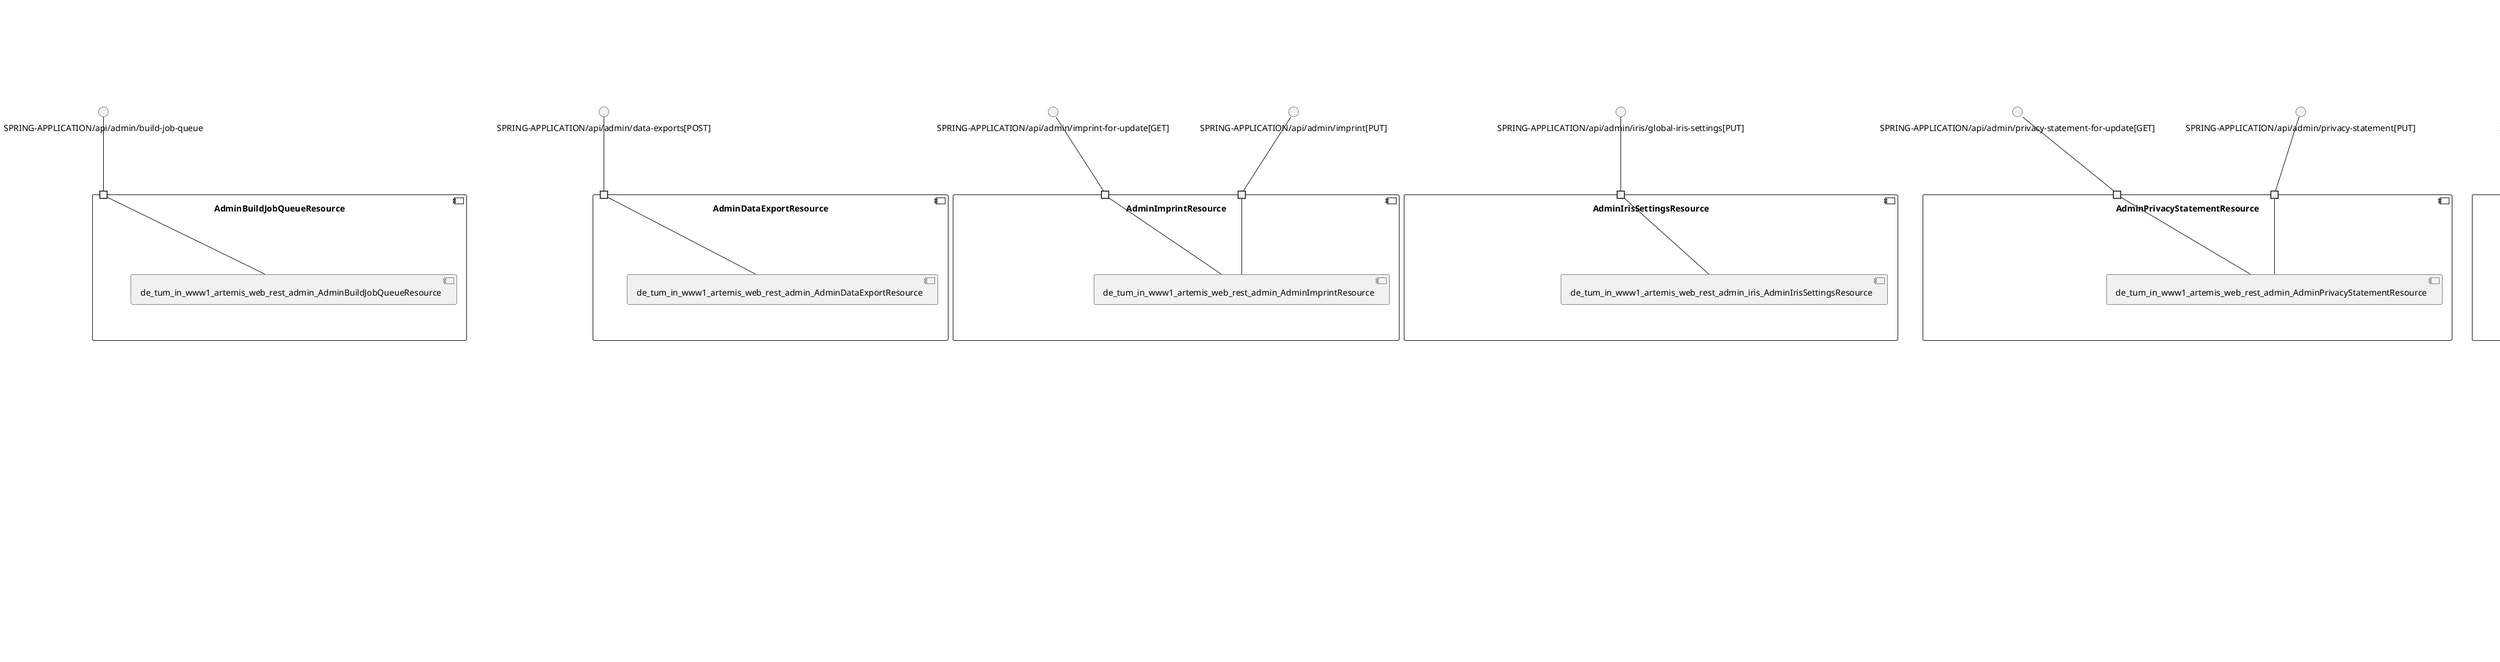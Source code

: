 @startuml
skinparam fixCircleLabelOverlapping true
component "AbstractQuizSubmissionService\n\n\n\n\n\n" {
[de_tum_in_www1_artemis_service_AbstractQuizSubmissionService]
}
component "AccountService\n\n\n\n\n\n" {
[de_tum_in_www1_artemis_service_AccountService]
}
component "AdminBuildJobQueueResource\n\n\n\n\n\n" {
[de_tum_in_www1_artemis_web_rest_admin_AdminBuildJobQueueResource]
portin " " as AdminBuildJobQueueResource.requires.SPRING_APPLICATION_api_admin_build_job_queue
"AdminBuildJobQueueResource.requires.SPRING_APPLICATION_api_admin_build_job_queue"--[de_tum_in_www1_artemis_web_rest_admin_AdminBuildJobQueueResource]
}
interface "SPRING-APPLICATION/api/admin/build-job-queue" as interface.SPRING_APPLICATION_api_admin_build_job_queue
interface.SPRING_APPLICATION_api_admin_build_job_queue--"AdminBuildJobQueueResource.requires.SPRING_APPLICATION_api_admin_build_job_queue"
component "AdminDataExportResource\n\n\n\n\n\n" {
[de_tum_in_www1_artemis_web_rest_admin_AdminDataExportResource]
portin " " as AdminDataExportResource.requires.SPRING_APPLICATION_api_admin_data_exports_POST_
"AdminDataExportResource.requires.SPRING_APPLICATION_api_admin_data_exports_POST_"--[de_tum_in_www1_artemis_web_rest_admin_AdminDataExportResource]
}
interface "SPRING-APPLICATION/api/admin/data-exports[POST]" as interface.SPRING_APPLICATION_api_admin_data_exports_POST_
interface.SPRING_APPLICATION_api_admin_data_exports_POST_--"AdminDataExportResource.requires.SPRING_APPLICATION_api_admin_data_exports_POST_"
component "AdminImprintResource\n\n\n\n\n\n" {
[de_tum_in_www1_artemis_web_rest_admin_AdminImprintResource]
portin " " as AdminImprintResource.requires.SPRING_APPLICATION_api_admin_imprint_PUT_
portin " " as AdminImprintResource.requires.SPRING_APPLICATION_api_admin_imprint_for_update_GET_
"AdminImprintResource.requires.SPRING_APPLICATION_api_admin_imprint_for_update_GET_"--[de_tum_in_www1_artemis_web_rest_admin_AdminImprintResource]
"AdminImprintResource.requires.SPRING_APPLICATION_api_admin_imprint_PUT_"--[de_tum_in_www1_artemis_web_rest_admin_AdminImprintResource]
}
interface "SPRING-APPLICATION/api/admin/imprint-for-update[GET]" as interface.SPRING_APPLICATION_api_admin_imprint_for_update_GET_
interface.SPRING_APPLICATION_api_admin_imprint_for_update_GET_--"AdminImprintResource.requires.SPRING_APPLICATION_api_admin_imprint_for_update_GET_"
interface "SPRING-APPLICATION/api/admin/imprint[PUT]" as interface.SPRING_APPLICATION_api_admin_imprint_PUT_
interface.SPRING_APPLICATION_api_admin_imprint_PUT_--"AdminImprintResource.requires.SPRING_APPLICATION_api_admin_imprint_PUT_"
component "AdminIrisSettingsResource\n\n\n\n\n\n" {
[de_tum_in_www1_artemis_web_rest_admin_iris_AdminIrisSettingsResource]
portin " " as AdminIrisSettingsResource.requires.SPRING_APPLICATION_api_admin_iris_global_iris_settings_PUT_
"AdminIrisSettingsResource.requires.SPRING_APPLICATION_api_admin_iris_global_iris_settings_PUT_"--[de_tum_in_www1_artemis_web_rest_admin_iris_AdminIrisSettingsResource]
}
interface "SPRING-APPLICATION/api/admin/iris/global-iris-settings[PUT]" as interface.SPRING_APPLICATION_api_admin_iris_global_iris_settings_PUT_
interface.SPRING_APPLICATION_api_admin_iris_global_iris_settings_PUT_--"AdminIrisSettingsResource.requires.SPRING_APPLICATION_api_admin_iris_global_iris_settings_PUT_"
component "AdminPrivacyStatementResource\n\n\n\n\n\n" {
[de_tum_in_www1_artemis_web_rest_admin_AdminPrivacyStatementResource]
portin " " as AdminPrivacyStatementResource.requires.SPRING_APPLICATION_api_admin_privacy_statement_PUT_
portin " " as AdminPrivacyStatementResource.requires.SPRING_APPLICATION_api_admin_privacy_statement_for_update_GET_
"AdminPrivacyStatementResource.requires.SPRING_APPLICATION_api_admin_privacy_statement_for_update_GET_"--[de_tum_in_www1_artemis_web_rest_admin_AdminPrivacyStatementResource]
"AdminPrivacyStatementResource.requires.SPRING_APPLICATION_api_admin_privacy_statement_PUT_"--[de_tum_in_www1_artemis_web_rest_admin_AdminPrivacyStatementResource]
}
interface "SPRING-APPLICATION/api/admin/privacy-statement-for-update[GET]" as interface.SPRING_APPLICATION_api_admin_privacy_statement_for_update_GET_
interface.SPRING_APPLICATION_api_admin_privacy_statement_for_update_GET_--"AdminPrivacyStatementResource.requires.SPRING_APPLICATION_api_admin_privacy_statement_for_update_GET_"
interface "SPRING-APPLICATION/api/admin/privacy-statement[PUT]" as interface.SPRING_APPLICATION_api_admin_privacy_statement_PUT_
interface.SPRING_APPLICATION_api_admin_privacy_statement_PUT_--"AdminPrivacyStatementResource.requires.SPRING_APPLICATION_api_admin_privacy_statement_PUT_"
component "AdminStatisticsResource\n\n\n\n\n\n" {
[de_tum_in_www1_artemis_web_rest_admin_AdminStatisticsResource]
portin " " as AdminStatisticsResource.requires.SPRING_APPLICATION_api_admin_management_statistics_data_GET_
"AdminStatisticsResource.requires.SPRING_APPLICATION_api_admin_management_statistics_data_GET_"--[de_tum_in_www1_artemis_web_rest_admin_AdminStatisticsResource]
}
interface "SPRING-APPLICATION/api/admin/management/statistics/data[GET]" as interface.SPRING_APPLICATION_api_admin_management_statistics_data_GET_
interface.SPRING_APPLICATION_api_admin_management_statistics_data_GET_--"AdminStatisticsResource.requires.SPRING_APPLICATION_api_admin_management_statistics_data_GET_"
component "AdminSystemNotificationResource\n\n\n\n\n\n" {
[de_tum_in_www1_artemis_repository_SystemNotificationRepository]
[de_tum_in_www1_artemis_web_rest_admin_AdminSystemNotificationResource]
[de_tum_in_www1_artemis_service_SystemNotificationService]
[de_tum_in_www1_artemis_web_rest_SystemNotificationResource]
portin " " as AdminSystemNotificationResource.requires.SPRING_APPLICATION_api_system_notifications_GET_
portin " " as AdminSystemNotificationResource.requires.SPRING_APPLICATION_api_admin_system_notifications
[de_tum_in_www1_artemis_web_rest_admin_AdminSystemNotificationResource]..>[de_tum_in_www1_artemis_repository_SystemNotificationRepository] : requires
[de_tum_in_www1_artemis_service_SystemNotificationService]..>[de_tum_in_www1_artemis_repository_SystemNotificationRepository] : requires
[de_tum_in_www1_artemis_web_rest_SystemNotificationResource]..>[de_tum_in_www1_artemis_repository_SystemNotificationRepository] : requires
"AdminSystemNotificationResource.requires.SPRING_APPLICATION_api_admin_system_notifications"--[de_tum_in_www1_artemis_web_rest_admin_AdminSystemNotificationResource]
"AdminSystemNotificationResource.requires.SPRING_APPLICATION_api_system_notifications_GET_"--[de_tum_in_www1_artemis_web_rest_SystemNotificationResource]
}
interface "SPRING-APPLICATION/api/admin/system-notifications" as interface.SPRING_APPLICATION_api_admin_system_notifications
interface.SPRING_APPLICATION_api_admin_system_notifications--"AdminSystemNotificationResource.requires.SPRING_APPLICATION_api_admin_system_notifications"
interface "SPRING-APPLICATION/api/system-notifications[GET]" as interface.SPRING_APPLICATION_api_system_notifications_GET_
interface.SPRING_APPLICATION_api_system_notifications_GET_--"AdminSystemNotificationResource.requires.SPRING_APPLICATION_api_system_notifications_GET_"
component "AeolusBuildPlanService\n\n\n\n\n\n" {
[de_tum_in_www1_artemis_service_connectors_aeolus_AeolusBuildPlanService]
}
component "AeolusTemplateResource\n\n\n\n\n\n" {
[de_tum_in_www1_artemis_web_rest_AeolusTemplateResource]
}
component "AeolusTemplateService\n\n\n\n\n\n" {
[de_tum_in_www1_artemis_service_connectors_aeolus_AeolusTemplateService]
}
component "AndroidAppSiteAssociationResource\n\n\n\n\n\n" {
[de_tum_in_www1_artemis_web_rest_AndroidAppSiteAssociationResource]
portin " " as AndroidAppSiteAssociationResource.requires.SPRING_APPLICATION__well_known_assetlinks_json_GET_
"AndroidAppSiteAssociationResource.requires.SPRING_APPLICATION__well_known_assetlinks_json_GET_"--[de_tum_in_www1_artemis_web_rest_AndroidAppSiteAssociationResource]
}
interface "SPRING-APPLICATION/_well-known/assetlinks_json[GET]" as interface.SPRING_APPLICATION__well_known_assetlinks_json_GET_
interface.SPRING_APPLICATION__well_known_assetlinks_json_GET_--"AndroidAppSiteAssociationResource.requires.SPRING_APPLICATION__well_known_assetlinks_json_GET_"
component "AnswerMessageResource\n\n\n\n\n\n" {
[de_tum_in_www1_artemis_web_rest_metis_AnswerMessageResource]
portin " " as AnswerMessageResource.requires.SPRING_APPLICATION_api_courses_DELETE_
portin " " as AnswerMessageResource.requires.SPRING_APPLICATION_api_courses_PUT_
"AnswerMessageResource.requires.SPRING_APPLICATION_api_courses_PUT_"--[de_tum_in_www1_artemis_web_rest_metis_AnswerMessageResource]
"AnswerMessageResource.requires.SPRING_APPLICATION_api_courses_DELETE_"--[de_tum_in_www1_artemis_web_rest_metis_AnswerMessageResource]
}
interface "SPRING-APPLICATION/api/courses[PUT]" as interface.SPRING_APPLICATION_api_courses_PUT_
interface.SPRING_APPLICATION_api_courses_PUT_--"AnswerMessageResource.requires.SPRING_APPLICATION_api_courses_PUT_"
interface "SPRING-APPLICATION/api/courses[DELETE]" as interface.SPRING_APPLICATION_api_courses_DELETE_
interface.SPRING_APPLICATION_api_courses_DELETE_--"AnswerMessageResource.requires.SPRING_APPLICATION_api_courses_DELETE_"
component "AnswerPostResource\n\n\n\n\n\n" {
[de_tum_in_www1_artemis_web_rest_metis_AnswerPostResource]
portin " " as AnswerPostResource.requires.SPRING_APPLICATION_api_courses_PUT_
portin " " as AnswerPostResource.requires.SPRING_APPLICATION_api_courses_DELETE_
"AnswerPostResource.requires.SPRING_APPLICATION_api_courses_DELETE_"--[de_tum_in_www1_artemis_web_rest_metis_AnswerPostResource]
"AnswerPostResource.requires.SPRING_APPLICATION_api_courses_PUT_"--[de_tum_in_www1_artemis_web_rest_metis_AnswerPostResource]
}
interface "SPRING-APPLICATION/api/courses[DELETE]" as interface.SPRING_APPLICATION_api_courses_DELETE_
interface.SPRING_APPLICATION_api_courses_DELETE_--"AnswerPostResource.requires.SPRING_APPLICATION_api_courses_DELETE_"
interface "SPRING-APPLICATION/api/courses[PUT]" as interface.SPRING_APPLICATION_api_courses_PUT_
interface.SPRING_APPLICATION_api_courses_PUT_--"AnswerPostResource.requires.SPRING_APPLICATION_api_courses_PUT_"
component "ApollonConversionResource\n\n\n\n\n\n" {
[de_tum_in_www1_artemis_web_rest_ApollonConversionResource]
portin " " as ApollonConversionResource.requires.SPRING_APPLICATION_api_apollon_convert_to_pdf_POST_
"ApollonConversionResource.requires.SPRING_APPLICATION_api_apollon_convert_to_pdf_POST_"--[de_tum_in_www1_artemis_web_rest_ApollonConversionResource]
}
interface "SPRING-APPLICATION/api/apollon/convert-to-pdf[POST]" as interface.SPRING_APPLICATION_api_apollon_convert_to_pdf_POST_
interface.SPRING_APPLICATION_api_apollon_convert_to_pdf_POST_--"ApollonConversionResource.requires.SPRING_APPLICATION_api_apollon_convert_to_pdf_POST_"
component "ApollonConversionService\n\n\n\n\n\n" {
[de_tum_in_www1_artemis_service_connectors_apollon_ApollonConversionService]
}
component "AppleAppSiteAssociationResource\n\n\n\n\n\n" {
[de_tum_in_www1_artemis_web_rest_AppleAppSiteAssociationResource]
portin " " as AppleAppSiteAssociationResource.requires.SPRING_APPLICATION__well_known_apple_app_site_association_GET_
"AppleAppSiteAssociationResource.requires.SPRING_APPLICATION__well_known_apple_app_site_association_GET_"--[de_tum_in_www1_artemis_web_rest_AppleAppSiteAssociationResource]
}
interface "SPRING-APPLICATION/_well-known/apple-app-site-association[GET]" as interface.SPRING_APPLICATION__well_known_apple_app_site_association_GET_
interface.SPRING_APPLICATION__well_known_apple_app_site_association_GET_--"AppleAppSiteAssociationResource.requires.SPRING_APPLICATION__well_known_apple_app_site_association_GET_"
component "AthenaFeedbackSendingService\n\n\n\n\n\n" {
[de_tum_in_www1_artemis_service_connectors_athena_AthenaFeedbackSendingService]
}
component "AthenaFeedbackSuggestionsService\n\n\n\n\n\n" {
[de_tum_in_www1_artemis_service_connectors_athena_AthenaFeedbackSuggestionsService]
}
component "AthenaModuleUrlHelper\n\n\n\n\n\n" {
[de_tum_in_www1_artemis_service_connectors_athena_AthenaModuleUrlHelper]
}
component "AthenaSubmissionSelectionService\n\n\n\n\n\n" {
[de_tum_in_www1_artemis_service_connectors_athena_AthenaSubmissionSelectionService]
}
component "AuditEventService\n\n\n\n\n\n" {
[de_tum_in_www1_artemis_repository_PersistenceAuditEventRepository]
[de_tum_in_www1_artemis_service_AuditEventService]
[de_tum_in_www1_artemis_service_AuditEventService]..>[de_tum_in_www1_artemis_repository_PersistenceAuditEventRepository] : requires
}
component "AuditResource\n\n\n\n\n\n" {
[de_tum_in_www1_artemis_web_rest_admin_AuditResource]
portin " " as AuditResource.requires.SPRING_APPLICATION_api_admin_audits_GET_
"AuditResource.requires.SPRING_APPLICATION_api_admin_audits_GET_"--[de_tum_in_www1_artemis_web_rest_admin_AuditResource]
}
interface "SPRING-APPLICATION/api/admin/audits[GET]" as interface.SPRING_APPLICATION_api_admin_audits_GET_
interface.SPRING_APPLICATION_api_admin_audits_GET_--"AuditResource.requires.SPRING_APPLICATION_api_admin_audits_GET_"
component "AuthorizationTestService\n\n\n\n\n\n" {
[de_tum_in_www1_artemis_authorization_AuthorizationTestService]
}
component "BambooBuildPlanService\n\n\n\n\n\n" {
[de_tum_in_www1_artemis_service_connectors_bamboo_BambooBuildPlanService]
}
component "BambooBuildPlanUpdateService\n\n\n\n\n\n" {
[de_tum_in_www1_artemis_service_connectors_bitbucket_BambooBuildPlanUpdateService]
}
component "BambooInternalUrlService\n\n\n\n\n\n" {
[de_tum_in_www1_artemis_service_connectors_bamboo_BambooInternalUrlService]
}
component "BambooMigrationService\n\n\n\n\n\n" {
[de_tum_in_www1_artemis_config_migration_entries_BambooMigrationService]
}
component "BambooProgrammingLanguageFeatureService\n\n\n\n\n\n" {
[de_tum_in_www1_artemis_service_connectors_bamboo_BambooProgrammingLanguageFeatureService]
}
component "BambooResultService\n\n\n\n\n\n" {
[de_tum_in_www1_artemis_service_connectors_bamboo_BambooResultService]
}
component "BambooService\n\n\n\n\n\n" {
[de_tum_in_www1_artemis_service_connectors_bamboo_BambooService]
}
component "BambooTriggerService\n\n\n\n\n\n" {
[de_tum_in_www1_artemis_service_connectors_bamboo_BambooTriggerService]
}
component "ClientForwardResource\n\n\n\n\n\n" {
[de_tum_in_www1_artemis_web_rest_ClientForwardResource]
}
component "ConductAgreementService\n\n\n\n\n\n" {
[de_tum_in_www1_artemis_service_ConductAgreementService]
[de_tum_in_www1_artemis_repository_ConductAgreementRepository]
[de_tum_in_www1_artemis_service_ConductAgreementService]..>[de_tum_in_www1_artemis_repository_ConductAgreementRepository] : requires
}
component "DefaultTemplateUpgradeService\n\n\n\n\n\n" {
[de_tum_in_www1_artemis_service_programming_DefaultTemplateUpgradeService]
}
component "DragAndDropQuizAnswerConversionService\n\n\n\n\n\n" {
[de_tum_in_www1_artemis_service_DragAndDropQuizAnswerConversionService]
}
component "EntityFileService\n\n\n\n\n\n" {
[de_tum_in_www1_artemis_service_EntityFileService]
}
component "ExamResource\n\n\n\n\n\n" {
[de_tum_in_www1_artemis_service_GradingScaleService]
[de_tum_in_www1_artemis_web_rest_FileResource]
[de_tum_in_www1_artemis_repository_SlideRepository]
[de_tum_in_www1_artemis_service_connectors_jenkins_JenkinsUserManagementService]
[de_tum_in_www1_artemis_service_FileUploadSubmissionService]
[de_tum_in_www1_artemis_service_connectors_localci_LocalCIBuildJobManagementService]
[de_tum_in_www1_artemis_repository_metis_AnswerPostRepository]
[de_tum_in_www1_artemis_web_rest_TeamResource]
[de_tum_in_www1_artemis_service_exam_ExamDateService]
[de_tum_in_www1_artemis_service_exam_ExamSessionService]
[de_tum_in_www1_artemis_web_rest_ExampleSubmissionResource]
[de_tum_in_www1_artemis_repository_FileUploadSubmissionRepository]
[de_tum_in_www1_artemis_service_QuizStatisticService]
[de_tum_in_www1_artemis_service_programming_ProgrammingSubmissionService]
[de_tum_in_www1_artemis_web_rest_NotificationResource]
[de_tum_in_www1_artemis_repository_iris_IrisMessageContentRepository]
[de_tum_in_www1_artemis_web_rest_lecture_AttachmentUnitResource]
[de_tum_in_www1_artemis_exercise_quizexercise_QuizExerciseUtilService]
[de_tum_in_www1_artemis_web_rest_ComplaintResponseResource]
[de_tum_in_www1_artemis_repository_ComplaintResponseRepository]
[de_tum_in_www1_artemis_repository_QuizPoolRepository]
[de_tum_in_www1_artemis_repository_AuthorityRepository]
[de_tum_in_www1_artemis_repository_GradingScaleRepository]
[de_tum_in_www1_artemis_repository_GuidedTourSettingsRepository]
[de_tum_in_www1_artemis_web_rest_FileUploadAssessmentResource]
[de_tum_in_www1_artemis_repository_iris_IrisMessageRepository]
[de_tum_in_www1_artemis_repository_ShortAnswerMappingRepository]
[de_tum_in_www1_artemis_service_connectors_athena_AthenaRepositoryExportService]
[de_tum_in_www1_artemis_web_rest_QuizExerciseResource]
[de_tum_in_www1_artemis_tutorialgroups_TutorialGroupUtilService]
[de_tum_in_www1_artemis_service_notifications_NotificationSettingsService]
[de_tum_in_www1_artemis_service_hestia_TestwiseCoverageService]
[de_tum_in_www1_artemis_service_OnlineCourseConfigurationService]
[de_tum_in_www1_artemis_service_export_QuizExerciseWithSubmissionsExportService]
[de_tum_in_www1_artemis_service_RatingService]
[de_tum_in_www1_artemis_service_ModelingSubmissionService]
[de_tum_in_www1_artemis_web_rest_iris_IrisMessageResource]
[de_tum_in_www1_artemis_exercise_fileuploadexercise_FileUploadExerciseUtilService]
[de_tum_in_www1_artemis_web_rest_LearningPathResource]
[de_tum_in_www1_artemis_repository_FeedbackRepository]
[de_tum_in_www1_artemis_service_connectors_lti_LtiDynamicRegistrationService]
[de_tum_in_www1_artemis_web_rest_ExerciseScoresChartResource]
[de_tum_in_www1_artemis_web_rest_lecture_TextUnitResource]
[de_tum_in_www1_artemis_repository_ProgrammingExerciseTestCaseRepository]
[de_tum_in_www1_artemis_exercise_programmingexercise_ProgrammingExerciseTestService]
[de_tum_in_www1_artemis_web_rest_tutorialgroups_TutorialGroupSessionResource]
[de_tum_in_www1_artemis_web_rest_lecture_VideoUnitResource]
[de_tum_in_www1_artemis_web_rest_TextAssessmentEventResource]
[de_tum_in_www1_artemis_service_BuildLogEntryService]
[de_tum_in_www1_artemis_repository_tutorialgroups_TutorialGroupsConfigurationRepository]
[de_tum_in_www1_artemis_service_SubmissionPolicyService]
[de_tum_in_www1_artemis_repository_QuizQuestionRepository]
[de_tum_in_www1_artemis_service_scheduled_AutomaticProgrammingExerciseCleanupService]
[de_tum_in_www1_artemis_service_ResultService]
[de_tum_in_www1_artemis_service_tutorialgroups_TutorialGroupsConfigurationService]
[de_tum_in_www1_artemis_web_rest_admin_AdminExerciseResource]
[de_tum_in_www1_artemis_service_CompetencyProgressService]
[de_tum_in_www1_artemis_service_TextBlockService]
[de_tum_in_www1_artemis_service_metis_conversation_auth_GroupChatAuthorizationService]
[de_tum_in_www1_artemis_web_rest_hestia_CodeHintResource]
[de_tum_in_www1_artemis_service_notifications_push_notifications_ApplePushNotificationService]
[de_tum_in_www1_artemis_service_metis_conversation_ChannelService]
[de_tum_in_www1_artemis_web_rest_RatingResource]
[de_tum_in_www1_artemis_repository_AttachmentRepository]
[de_tum_in_www1_artemis_service_AuthorizationCheckService]
[de_tum_in_www1_artemis_repository_DataExportRepository]
[de_tum_in_www1_artemis_repository_LtiOutcomeUrlRepository]
[de_tum_in_www1_artemis_repository_TutorParticipationRepository]
[de_tum_in_www1_artemis_service_connectors_localci_LocalCISharedBuildJobQueueService]
[de_tum_in_www1_artemis_web_rest_ConsistencyCheckResource]
[de_tum_in_www1_artemis_web_rest_metis_conversation_OneToOneChatResource]
[de_tum_in_www1_artemis_repository_ModelClusterRepository]
[de_tum_in_www1_artemis_repository_iris_IrisSessionRepository]
[de_tum_in_www1_artemis_service_plagiarism_ProgrammingPlagiarismDetectionService]
[de_tum_in_www1_artemis_repository_BonusRepository]
[de_tum_in_www1_artemis_service_programming_ProgrammingExerciseService]
[de_tum_in_www1_artemis_service_CourseScoreCalculationService]
[de_tum_in_www1_artemis_service_QuizPoolService]
[de_tum_in_www1_artemis_web_rest_open_PublicProgrammingSubmissionResource]
[de_tum_in_www1_artemis_repository_ExerciseUnitRepository]
[de_tum_in_www1_artemis_repository_metis_conversation_ConversationNotificationRepository]
[de_tum_in_www1_artemis_web_rest_iris_IrisCodeEditorSessionResource]
[de_tum_in_www1_artemis_web_rest_GradeStepResource]
[de_tum_in_www1_artemis_service_export_DataExportCreationService]
[de_tum_in_www1_artemis_repository_StatisticsRepository]
[de_tum_in_www1_artemis_web_rest_iris_IrisChatSessionResource]
[de_tum_in_www1_artemis_competency_LearningPathUtilService]
[de_tum_in_www1_artemis_service_metis_conversation_ConversationService]
[de_tum_in_www1_artemis_repository_QuizGroupRepository]
[de_tum_in_www1_artemis_service_connectors_bitbucket_BitbucketService]
[de_tum_in_www1_artemis_service_connectors_lti_Lti10Service]
[de_tum_in_www1_artemis_service_export_ProgrammingExerciseExportService]
[de_tum_in_www1_artemis_web_rest_SubmissionPolicyResource]
[de_tum_in_www1_artemis_service_plagiarism_PlagiarismDetectionService]
[de_tum_in_www1_artemis_web_rest_AthenaResource]
[de_tum_in_www1_artemis_repository_StudentExamRepository]
[de_tum_in_www1_artemis_web_rest_TutorEffortResource]
[de_tum_in_www1_artemis_util_ExerciseIntegrationTestUtils]
[de_tum_in_www1_artemis_repository_hestia_CodeHintRepository]
[de_tum_in_www1_artemis_util_IrisUtilTestService]
[de_tum_in_www1_artemis_repository_iris_IrisCodeEditorSessionRepository]
[de_tum_in_www1_artemis_exercise_modelingexercise_ModelingExerciseUtilService]
[de_tum_in_www1_artemis_repository_hestia_TestwiseCoverageReportEntryRepository]
[de_tum_in_www1_artemis_web_rest_admin_AdminOrganizationResource]
[de_tum_in_www1_artemis_service_notifications_push_notifications_FirebasePushNotificationService]
[de_tum_in_www1_artemis_web_rest_iris_IrisCodeEditorMessageResource]
[de_tum_in_www1_artemis_exercise_programmingexercise_ProgrammingExerciseUtilService]
[de_tum_in_www1_artemis_web_websocket_team_ParticipationTeamWebsocketService]
[de_tum_in_www1_artemis_web_rest_FileUploadExerciseResource]
[de_tum_in_www1_artemis_repository_QuizQuestionStatisticRepository]
[de_tum_in_www1_artemis_web_rest_repository_RepositoryProgrammingExerciseParticipationResource]
[de_tum_in_www1_artemis_service_ParticipationService]
[de_tum_in_www1_artemis_web_rest_QuizPoolResource]
[de_tum_in_www1_artemis_service_FileUploadExerciseService]
[de_tum_in_www1_artemis_web_rest_tutorialgroups_TutorialGroupsConfigurationResource]
[de_tum_in_www1_artemis_service_connectors_SAML2Service]
[de_tum_in_www1_artemis_repository_PushNotificationDeviceConfigurationRepository]
[de_tum_in_www1_artemis_repository_LearningPathRepository]
[de_tum_in_www1_artemis_web_rest_ExamUserResource]
[de_tum_in_www1_artemis_service_ModelingExerciseService]
[de_tum_in_www1_artemis_repository_ApollonDiagramRepository]
[de_tum_in_www1_artemis_web_rest_CompetencyResource]
[de_tum_in_www1_artemis_repository_plagiarism_PlagiarismSubmissionRepository]
[de_tum_in_www1_artemis_repository_SubmittedAnswerRepository]
[de_tum_in_www1_artemis_repository_ProgrammingExerciseRepository]
[de_tum_in_www1_artemis_service_ExerciseDeletionService]
[de_tum_in_www1_artemis_repository_tutorialgroups_TutorialGroupNotificationRepository]
[de_tum_in_www1_artemis_web_rest_OrganizationResource]
[de_tum_in_www1_artemis_service_connectors_lti_LtiDeepLinkingService]
[de_tum_in_www1_artemis_service_messaging_InstanceMessageReceiveService]
[de_tum_in_www1_artemis_repository_RatingRepository]
[de_tum_in_www1_artemis_repository_GroupNotificationRepository]
[de_tum_in_www1_artemis_service_TextSubmissionService]
[de_tum_in_www1_artemis_repository_metis_conversation_ChannelRepository]
[de_tum_in_www1_artemis_repository_OnlineCourseConfigurationRepository]
[de_tum_in_www1_artemis_web_rest_iris_IrisSettingsResource]
[de_tum_in_www1_artemis_web_rest_ParticipantScoreResource]
[de_tum_in_www1_artemis_repository_CompetencyRelationRepository]
[de_tum_in_www1_artemis_repository_iris_IrisChatSessionRepository]
[de_tum_in_www1_artemis_exercise_ExerciseUtilService]
[de_tum_in_www1_artemis_service_user_PasswordService]
[de_tum_in_www1_artemis_service_ConsistencyCheckTestService]
[de_tum_in_www1_artemis_repository_tutorialgroups_TutorialGroupFreePeriodRepository]
[de_tum_in_www1_artemis_service_user_UserService]
[de_tum_in_www1_artemis_service_compass_CompassService]
[de_tum_in_www1_artemis_repository_hestia_ExerciseHintActivationRepository]
[de_tum_in_www1_artemis_util_ZipFileTestUtilService]
[de_tum_in_www1_artemis_repository_StudentParticipationRepository]
[de_tum_in_www1_artemis_repository_BuildLogEntryRepository]
[de_tum_in_www1_artemis_repository_VideoUnitRepository]
[de_tum_in_www1_artemis_service_TutorParticipationService]
[de_tum_in_www1_artemis_web_rest_TextSubmissionResource]
[de_tum_in_www1_artemis_repository_LectureUnitRepository]
[de_tum_in_www1_artemis_service_iris_session_IrisHestiaSessionService]
[de_tum_in_www1_artemis_web_rest_metis_conversation_GroupChatResource]
[de_tum_in_www1_artemis_service_AssessmentService]
[de_tum_in_www1_artemis_service_export_DataExportExamCreationService]
[de_tum_in_www1_artemis_service_StaticCodeAnalysisService]
[de_tum_in_www1_artemis_web_rest_FileUploadSubmissionResource]
[de_tum_in_www1_artemis_lecture_LectureUtilService]
[de_tum_in_www1_artemis_service_exam_ExamImportService]
[de_tum_in_www1_artemis_web_rest_ModelingSubmissionResource]
[de_tum_in_www1_artemis_service_scheduled_DataExportScheduleService]
[de_tum_in_www1_artemis_web_rest_ApollonDiagramResource]
[de_tum_in_www1_artemis_service_export_SubmissionExportService]
[de_tum_in_www1_artemis_repository_ParticipantScoreRepository]
[de_tum_in_www1_artemis_repository_hestia_CoverageFileReportRepository]
[de_tum_in_www1_artemis_web_rest_metis_conversation_ChannelResource]
[de_tum_in_www1_artemis_service_exam_ExamRegistrationService]
[de_tum_in_www1_artemis_repository_ParticipationRepository]
[de_tum_in_www1_artemis_service_SubmissionVersionService]
[de_tum_in_www1_artemis_web_rest_ProgrammingExerciseExportImportResource]
[de_tum_in_www1_artemis_web_rest_plagiarism_PlagiarismResource]
[de_tum_in_www1_artemis_repository_ExerciseRepository]
[de_tum_in_www1_artemis_web_rest_DataExportResource]
[de_tum_in_www1_artemis_service_hestia_CodeHintService]
[de_tum_in_www1_artemis_service_QuizService]
[de_tum_in_www1_artemis_service_FilePathService]
[de_tum_in_www1_artemis_domain_Repository]
[de_tum_in_www1_artemis_web_rest_TextAssessmentResource]
[de_tum_in_www1_artemis_service_TutorLeaderboardService]
[de_tum_in_www1_artemis_repository_metis_ConversationParticipantRepository]
[de_tum_in_www1_artemis_repository_metis_conversation_GroupChatRepository]
[de_tum_in_www1_artemis_util_GitUtilService]
[de_tum_in_www1_artemis_service_hestia_ExerciseHintService]
[de_tum_in_www1_artemis_repository_TeamRepository]
[de_tum_in_www1_artemis_service_QuizBatchService]
[de_tum_in_www1_artemis_service_ConsistencyCheckService]
[de_tum_in_www1_artemis_service_export_DataExportQuizExerciseCreationService]
[de_tum_in_www1_artemis_web_rest_UserResource]
[de_tum_in_www1_artemis_service_programming_JavaTemplateUpgradeService]
[de_tum_in_www1_artemis_service_LectureUnitService]
[de_tum_in_www1_artemis_web_rest_ProgrammingExerciseTestCaseResource]
[de_tum_in_www1_artemis_service_learningpath_LearningPathNgxService]
[de_tum_in_www1_artemis_web_rest_ProgrammingAssessmentResource]
[de_tum_in_www1_artemis_web_rest_AttachmentResource]
[de_tum_in_www1_artemis_web_rest_ComplaintResource]
[de_tum_in_www1_artemis_service_exam_ExamUserService]
[de_tum_in_www1_artemis_service_metis_ConversationMessagingService]
[de_tum_in_www1_artemis_repository_tutorialgroups_TutorialGroupScheduleRepository]
[de_tum_in_www1_artemis_localvcci_LocalVCLocalCITestService]
[de_tum_in_www1_artemis_service_tutorialgroups_TutorialGroupFreePeriodService]
[de_tum_in_www1_artemis_repository_metis_conversation_ConversationRepository]
[de_tum_in_www1_artemis_repository_metis_ReactionRepository]
[de_tum_in_www1_artemis_service_connectors_gitlab_GitLabUserManagementService]
[de_tum_in_www1_artemis_util_PageableSearchUtilService]
[de_tum_in_www1_artemis_repository_ModelingExerciseRepository]
[de_tum_in_www1_artemis_repository_TextBlockRepository]
[de_tum_in_www1_artemis_service_EmailSummaryService]
[de_tum_in_www1_artemis_service_connectors_lti_LtiService]
[de_tum_in_www1_artemis_web_rest_TextExerciseResource]
[de_tum_in_www1_artemis_util_RequestUtilService]
[de_tum_in_www1_artemis_repository_SubmissionVersionRepository]
[de_tum_in_www1_artemis_service_SubmissionService]
[de_tum_in_www1_artemis_web_rest_StudentExamResource]
[de_tum_in_www1_artemis_service_scheduled_cache_quiz_QuizScheduleService]
[de_tum_in_www1_artemis_repository_TeamScoreRepository]
[de_tum_in_www1_artemis_repository_SubmissionPolicyRepository]
[de_tum_in_www1_artemis_service_PresentationPointsCalculationService]
[de_tum_in_www1_artemis_repository_tutorialgroups_TutorialGroupSessionRepository]
[de_tum_in_www1_artemis_service_programming_ProgrammingExerciseGradingService]
[de_tum_in_www1_artemis_web_rest_BuildPlanResource]
[de_tum_in_www1_artemis_service_notifications_SingleUserNotificationService]
[de_tum_in_www1_artemis_service_plagiarism_PlagiarismService]
[de_tum_in_www1_artemis_service_exam_StudentExamAccessService]
[de_tum_in_www1_artemis_repository_DragItemRepository]
[de_tum_in_www1_artemis_repository_ExamLiveEventRepository]
[de_tum_in_www1_artemis_service_iris_session_IrisCodeEditorSessionService]
[de_tum_in_www1_artemis_repository_ResultRepository]
[de_tum_in_www1_artemis_web_rest_ParticipationResource]
[de_tum_in_www1_artemis_service_programming_ProgrammingExerciseImportService]
[de_tum_in_www1_artemis_service_LectureService]
[de_tum_in_www1_artemis_service_FileService]
[de_tum_in_www1_artemis_connector_BitbucketRequestMockProvider]
[de_tum_in_www1_artemis_user_UserTestService]
[de_tum_in_www1_artemis_service_notifications_TutorialGroupNotificationService]
[de_tum_in_www1_artemis_assessment_ComplaintUtilService]
[de_tum_in_www1_artemis_repository_ComplaintRepository]
[de_tum_in_www1_artemis_web_rest_open_PublicLtiResource]
[de_tum_in_www1_artemis_service_metis_conversation_auth_ChannelAuthorizationService]
[de_tum_in_www1_artemis_repository_plagiarism_PlagiarismResultRepository]
[de_tum_in_www1_artemis_service_metis_conversation_auth_OneToOneChatAuthorizationService]
[de_tum_in_www1_artemis_service_connectors_lti_Lti13Service]
[de_tum_in_www1_artemis_repository_AttachmentUnitRepository]
[de_tum_in_www1_artemis_web_rest_metis_ConversationMessageResource]
[de_tum_in_www1_artemis_repository_NotificationSettingRepository]
[de_tum_in_www1_artemis_service_connectors_localvc_LocalVCServletService]
[de_tum_in_www1_artemis_web_rest_plagiarism_PlagiarismCaseResource]
[de_tum_in_www1_artemis_web_rest_tutorialgroups_TutorialGroupResource]
[de_tum_in_www1_artemis_repository_UserTestRepository]
[de_tum_in_www1_artemis_service_BonusService]
[de_tum_in_www1_artemis_repository_StudentScoreRepository]
[de_tum_in_www1_artemis_service_metis_ReactionService]
[de_tum_in_www1_artemis_exam_ExamUtilService]
[de_tum_in_www1_artemis_service_QuizSubmissionService]
[de_tum_in_www1_artemis_web_rest_ModelingExerciseResource]
[de_tum_in_www1_artemis_service_connectors_jenkins_build_plan_JenkinsBuildPlanService]
[de_tum_in_www1_artemis_service_AssessmentDashboardService]
[de_tum_in_www1_artemis_web_rest_BonusResource]
[de_tum_in_www1_artemis_user_UserUtilService]
[de_tum_in_www1_artemis_repository_ExamSessionRepository]
[de_tum_in_www1_artemis_web_rest_hestia_CoverageReportResource]
[de_tum_in_www1_artemis_service_export_DataExportExerciseCreationService]
[de_tum_in_www1_artemis_repository_metis_ConversationMessageRepository]
[de_tum_in_www1_artemis_web_rest_ProgrammingExerciseParticipationResource]
[de_tum_in_www1_artemis_service_exam_ExamSubmissionService]
[de_tum_in_www1_artemis_repository_SingleUserNotificationRepository]
[de_tum_in_www1_artemis_repository_BuildLogStatisticsEntryRepository]
[de_tum_in_www1_artemis_repository_hestia_ProgrammingExerciseGitDiffReportRepository]
[de_tum_in_www1_artemis_StudentScoreUtilService]
[de_tum_in_www1_artemis_service_connectors_athena_AthenaSubmissionSendingService]
[de_tum_in_www1_artemis_service_exam_ExamLiveEventsService]
[de_tum_in_www1_artemis_web_rest_hestia_ProgrammingExerciseTaskResource]
[de_tum_in_www1_artemis_web_rest_LectureResource]
[de_tum_in_www1_artemis_service_ParticipationAuthorizationCheckService]
[de_tum_in_www1_artemis_service_metis_conversation_GroupChatService]
[de_tum_in_www1_artemis_repository_plagiarism_PlagiarismComparisonRepository]
[de_tum_in_www1_artemis_repository_OrganizationRepository]
[de_tum_in_www1_artemis_service_iris_IrisSessionService]
[de_tum_in_www1_artemis_repository_ProgrammingExerciseStudentParticipationTestRepository]
[de_tum_in_www1_artemis_web_rest_ExerciseResource]
[de_tum_in_www1_artemis_repository_TextUnitRepository]
[de_tum_in_www1_artemis_service_connectors_gitlabci_GitLabCIService]
[de_tum_in_www1_artemis_web_rest_ExamResource]
[de_tum_in_www1_artemis_service_LectureUnitProcessingService]
[de_tum_in_www1_artemis_service_export_DataExportService]
[de_tum_in_www1_artemis_service_learningpath_LearningPathRecommendationService]
[de_tum_in_www1_artemis_repository_CourseRepository]
[de_tum_in_www1_artemis_repository_CompetencyRepository]
[de_tum_in_www1_artemis_repository_LectureUnitCompletionRepository]
[de_tum_in_www1_artemis_service_scheduled_AthenaScheduleService]
[de_tum_in_www1_artemis_web_rest_ResultResource]
[de_tum_in_www1_artemis_competency_CompetencyUtilService]
[de_tum_in_www1_artemis_service_notifications_ConversationNotificationService]
[de_tum_in_www1_artemis_service_metis_conversation_ConversationDTOService]
[de_tum_in_www1_artemis_web_rest_ExerciseGroupResource]
[de_tum_in_www1_artemis_service_OrganizationService]
[de_tum_in_www1_artemis_service_programming_ProgrammingExerciseFeedbackCreationService]
[de_tum_in_www1_artemis_service_scheduled_NotificationScheduleService]
[de_tum_in_www1_artemis_repository_LectureRepository]
[de_tum_in_www1_artemis_repository_NotificationRepository]
[de_tum_in_www1_artemis_service_ExerciseDateService]
[de_tum_in_www1_artemis_service_connectors_athena_AthenaDTOConverter]
[de_tum_in_www1_artemis_service_tutorialgroups_TutorialGroupChannelManagementService]
[de_tum_in_www1_artemis_repository_tutorialgroups_TutorialGroupRegistrationRepository]
[de_tum_in_www1_artemis_web_rest_lecture_LectureUnitResource]
[de_tum_in_www1_artemis_service_SlideSplitterService]
[de_tum_in_www1_artemis_repository_tutorialgroups_TutorialGroupRepository]
[de_tum_in_www1_artemis_web_rest_TutorParticipationResource]
[de_tum_in_www1_artemis_service_user_UserCreationService]
[de_tum_in_www1_artemis_repository_hestia_ExerciseHintRepository]
[de_tum_in_www1_artemis_web_rest_ModelingAssessmentResource]
[de_tum_in_www1_artemis_repository_SubmissionRepository]
[de_tum_in_www1_artemis_service_ExerciseScoresChartService]
[de_tum_in_www1_artemis_repository_ModelElementRepository]
[de_tum_in_www1_artemis_post_ConversationUtilService]
[de_tum_in_www1_artemis_service_TeamService]
[de_tum_in_www1_artemis_service_CompetencyService]
[de_tum_in_www1_artemis_service_connectors_localci_LocalCIBuildJobExecutionService]
[de_tum_in_www1_artemis_web_rest_admin_AdminModelingExerciseResource]
[de_tum_in_www1_artemis_web_rest_ProgrammingSubmissionResource]
[de_tum_in_www1_artemis_service_metis_AnswerPostService]
[de_tum_in_www1_artemis_repository_QuizSubmissionRepository]
[de_tum_in_www1_artemis_service_scheduled_ParticipantScoreScheduleService]
[de_tum_in_www1_artemis_web_rest_StaticCodeAnalysisResource]
[de_tum_in_www1_artemis_web_rest_ProgrammingExercisePlagiarismResource]
[de_tum_in_www1_artemis_repository_UserRepository]
[de_tum_in_www1_artemis_web_rest_push_notification_PushNotificationResource]
[de_tum_in_www1_artemis_exercise_programmingexercise_ProgrammingExerciseResultTestService]
[de_tum_in_www1_artemis_web_rest_admin_AdminExamResource]
[de_tum_in_www1_artemis_repository_iris_IrisExercisePlanStepRepository]
[de_tum_in_www1_artemis_web_rest_lecture_ExerciseUnitResource]
[de_tum_in_www1_artemis_repository_DragAndDropMappingRepository]
[de_tum_in_www1_artemis_repository_TemplateProgrammingExerciseParticipationRepository]
[de_tum_in_www1_artemis_web_rest_admin_AdminTextAssessmentEventResource]
[de_tum_in_www1_artemis_service_hestia_behavioral_BehavioralTestCaseService]
[de_tum_in_www1_artemis_repository_ExamUserRepository]
[de_tum_in_www1_artemis_service_plagiarism_PlagiarismCaseService]
[de_tum_in_www1_artemis_service_connectors_GitService]
[de_tum_in_www1_artemis_service_programming_AuxiliaryRepositoryService]
[de_tum_in_www1_artemis_repository_QuizExerciseRepository]
[de_tum_in_www1_artemis_service_notifications_GroupNotificationService]
[de_tum_in_www1_artemis_web_rest_admin_AdminUserResource]
[de_tum_in_www1_artemis_assessment_GradingScaleUtilService]
[de_tum_in_www1_artemis_exercise_programmingexercise_ProgrammingSubmissionAndResultIntegrationTestService]
[de_tum_in_www1_artemis_web_rest_open_PublicAccountResource]
[de_tum_in_www1_artemis_team_TeamUtilService]
[de_tum_in_www1_artemis_repository_TextAssessmentEventRepository]
[de_tum_in_www1_artemis_web_rest_SubmissionResource]
[de_tum_in_www1_artemis_service_CourseService]
[de_tum_in_www1_artemis_service_scheduled_PushNotificationDeviceConfigurationCleanupService]
[de_tum_in_www1_artemis_service_programming_ProgrammingExerciseImportBasicService]
[de_tum_in_www1_artemis_service_connectors_bitbucket_BitbucketUserManagementService]
[de_tum_in_www1_artemis_service_connectors_gitlab_GitLabService]
[de_tum_in_www1_artemis_service_TextExerciseImportService]
[de_tum_in_www1_artemis_repository_TextExerciseRepository]
[de_tum_in_www1_artemis_service_StatisticsService]
[de_tum_in_www1_artemis_service_LectureImportService]
[de_tum_in_www1_artemis_repository_AuxiliaryRepositoryRepository]
[de_tum_in_www1_artemis_service_exam_ExamService]
[de_tum_in_www1_artemis_repository_FileUploadExerciseRepository]
[de_tum_in_www1_artemis_repository_ProgrammingSubmissionRepository]
[de_tum_in_www1_artemis_web_rest_CourseResource]
[de_tum_in_www1_artemis_repository_CustomAuditEventRepository]
[de_tum_in_www1_artemis_web_rest_BuildJobQueueResource]
[de_tum_in_www1_artemis_repository_GradingCriterionRepository]
[de_tum_in_www1_artemis_service_tutorialgroups_TutorialGroupScheduleService]
[de_tum_in_www1_artemis_service_iris_IrisRateLimitService]
[de_tum_in_www1_artemis_service_exam_ExamQuizService]
[de_tum_in_www1_artemis_service_programming_ProgrammingMessagingService]
[de_tum_in_www1_artemis_repository_ExerciseGroupRepository]
[de_tum_in_www1_artemis_web_rest_hestia_ExerciseHintResource]
[de_tum_in_www1_artemis_web_rest_LtiResource]
[de_tum_in_www1_artemis_service_hestia_structural_StructuralTestCaseService]
[de_tum_in_www1_artemis_service_iris_session_IrisChatSessionService]
[de_tum_in_www1_artemis_repository_ProgrammingExerciseTestRepository]
[de_tum_in_www1_artemis_service_hestia_ProgrammingExerciseGitDiffReportService]
[de_tum_in_www1_artemis_organization_OrganizationUtilService]
[de_tum_in_www1_artemis_service_metis_AnswerMessageService]
[de_tum_in_www1_artemis_web_rest_AccountResource]
[de_tum_in_www1_artemis_repository_hestia_ProgrammingExerciseTaskRepository]
[de_tum_in_www1_artemis_service_export_CourseExamExportService]
[de_tum_in_www1_artemis_service_tutorialgroups_TutorialGroupService]
[de_tum_in_www1_artemis_service_programming_ProgrammingExerciseParticipationService]
[de_tum_in_www1_artemis_service_programming_ProgrammingTriggerService]
[de_tum_in_www1_artemis_service_QuizExerciseService]
[de_tum_in_www1_artemis_repository_GradeStepRepository]
[de_tum_in_www1_artemis_service_metis_PostService]
[de_tum_in_www1_artemis_web_rest_admin_AdminCourseResource]
[de_tum_in_www1_artemis_exercise_textexercise_TextExerciseUtilService]
[de_tum_in_www1_artemis_web_rest_QuizSubmissionResource]
[de_tum_in_www1_artemis_web_rest_GradingScaleResource]
[de_tum_in_www1_artemis_service_export_DataExportCommunicationDataService]
[de_tum_in_www1_artemis_repository_OnlineUnitRepository]
[de_tum_in_www1_artemis_repository_CompetencyProgressRepository]
[de_tum_in_www1_artemis_service_exam_ExamAccessService]
[de_tum_in_www1_artemis_service_TextExerciseService]
[de_tum_in_www1_artemis_web_rest_NotificationSettingsResource]
[de_tum_in_www1_artemis_web_rest_hestia_ProgrammingExerciseGitDiffReportResource]
[de_tum_in_www1_artemis_exercise_programmingexercise_ProgrammingExerciseIntegrationTestService]
[de_tum_in_www1_artemis_repository_ExampleSubmissionRepository]
[de_tum_in_www1_artemis_service_ComplaintResponseService]
[de_tum_in_www1_artemis_repository_metis_PostRepository]
[de_tum_in_www1_artemis_repository_SolutionProgrammingExerciseParticipationRepository]
[de_tum_in_www1_artemis_service_user_AuthorityService]
[de_tum_in_www1_artemis_service_scheduled_UserScheduleService]
[de_tum_in_www1_artemis_service_programming_ProgrammingExerciseTestCaseService]
[de_tum_in_www1_artemis_service_ExampleSubmissionService]
[de_tum_in_www1_artemis_service_scheduled_ProgrammingExerciseScheduleService]
[de_tum_in_www1_artemis_plagiarism_PlagiarismUtilService]
[de_tum_in_www1_artemis_participation_ParticipationUtilService]
[de_tum_in_www1_artemis_service_learningpath_LearningPathService]
[de_tum_in_www1_artemis_repository_StaticCodeAnalysisCategoryRepository]
[de_tum_in_www1_artemis_web_rest_ProgrammingExerciseResource]
[de_tum_in_www1_artemis_web_rest_hestia_ProgrammingExerciseSolutionEntryResource]
[de_tum_in_www1_artemis_web_rest_open_PublicBuildPlanResource]
[de_tum_in_www1_artemis_competency_CompetencyProgressUtilService]
[de_tum_in_www1_artemis_service_UrlService]
[de_tum_in_www1_artemis_repository_ExamRepository]
[de_tum_in_www1_artemis_course_CourseUtilService]
[de_tum_in_www1_artemis_repository_hestia_ProgrammingExerciseSolutionEntryRepository]
[de_tum_in_www1_artemis_service_metis_conversation_auth_ConversationAuthorizationService]
[de_tum_in_www1_artemis_service_exam_StudentExamService]
[de_tum_in_www1_artemis_service_ParticipantScoreService]
[de_tum_in_www1_artemis_web_rest_lecture_OnlineUnitResource]
[de_tum_in_www1_artemis_repository_ModelingSubmissionRepository]
[de_tum_in_www1_artemis_service_scheduled_ModelingExerciseScheduleService]
[de_tum_in_www1_artemis_web_rest_StatisticsResource]
[de_tum_in_www1_artemis_web_rest_ProgrammingExerciseGradingResource]
[de_tum_in_www1_artemis_repository_QuizBatchRepository]
[de_tum_in_www1_artemis_repository_hestia_CoverageReportRepository]
[de_tum_in_www1_artemis_service_iris_IrisMessageService]
[de_tum_in_www1_artemis_repository_TextSubmissionRepository]
[de_tum_in_www1_artemis_service_ExerciseService]
[de_tum_in_www1_artemis_repository_BuildPlanRepository]
[de_tum_in_www1_artemis_service_AttachmentUnitService]
[de_tum_in_www1_artemis_service_FileUploadExerciseImportService]
[de_tum_in_www1_artemis_web_rest_tutorialgroups_TutorialGroupFreePeriodResource]
[de_tum_in_www1_artemis_repository_QuizPointStatisticRepository]
[de_tum_in_www1_artemis_exercise_programmingexercise_ContinuousIntegrationTestService]
[de_tum_in_www1_artemis_repository_Lti13ResourceLaunchRepository]
[de_tum_in_www1_artemis_service_metis_conversation_OneToOneChatService]
[de_tum_in_www1_artemis_service_TutorEffortService]
[de_tum_in_www1_artemis_course_CourseTestService]
[de_tum_in_www1_artemis_repository_plagiarism_PlagiarismCaseRepository]
[de_tum_in_www1_artemis_service_hestia_ProgrammingExerciseTaskService]
[de_tum_in_www1_artemis_service_plagiarism_ContinuousPlagiarismControlService]
[de_tum_in_www1_artemis_service_ModelingExerciseImportService]
[de_tum_in_www1_artemis_service_exam_ExamDeletionService]
[de_tum_in_www1_artemis_util_HestiaUtilTestService]
[de_tum_in_www1_artemis_web_rest_metis_conversation_ConversationResource]
[de_tum_in_www1_artemis_repository_ProgrammingExerciseStudentParticipationRepository]
[de_tum_in_www1_artemis_service_ComplaintService]
[de_tum_in_www1_artemis_repository_metis_conversation_OneToOneChatRepository]
portin " " as ExamResource.requires.SPRING_APPLICATION_api_programming_exercises___latest_pending_submissions_GET_
portin " " as ExamResource.requires.SPRING_APPLICATION_api_programming_submissions___lock_GET_
portin " " as ExamResource.requires.SPRING_APPLICATION_api_courses_POST_
portin " " as ExamResource.requires.SPRING_APPLICATION_api_courses___team_search_users_GET_
portin " " as ExamResource.requires.SPRING_APPLICATION_api_modeling_exercises
portin " " as ExamResource.requires.SPRING_APPLICATION_api_programming_exercises___raw_iris_settings
portin " " as ExamResource.requires.SPRING_APPLICATION_api_complaints
portin " " as ExamResource.requires.SPRING_APPLICATION_programming_exercises_DELETE_
portin " " as ExamResource.requires.SPRING_APPLICATION_api_programming_submissions___cancel_assessment_PUT_
portin " " as ExamResource.requires.SPRING_APPLICATION_api_exercises___complaints_for_test_run_dashboard_GET_
portin " " as ExamResource.requires.SPRING_APPLICATION_api_exercises_GET_
portin " " as ExamResource.requires.SPRING_APPLICATION_api_guided_tour_participations_DELETE_
portin " " as ExamResource.requires.SPRING_APPLICATION_api_exercises___submissions_for_import_GET_
portin " " as ExamResource.requires.SPRING_APPLICATION_api_exercises___potential_plagiarism_count_GET_
portin " " as ExamResource.requires.SPRING_APPLICATION_api_courses___quiz_pools
portin " " as ExamResource.requires.SPRING_APPLICATION_api_markdown_file_upload_POST_
portin " " as ExamResource.requires.SPRING_APPLICATION_api_lti13
portin " " as ExamResource.requires.SPRING_APPLICATION_api_exercises___text_submissions
portin " " as ExamResource.requires.SPRING_APPLICATION_api_public_account_GET_
portin " " as ExamResource.requires.SPRING_APPLICATION_api_courses___exam_users_POST_
portin " " as ExamResource.requires.SPRING_APPLICATION_api_exercises___complaints_GET_
portin " " as ExamResource.requires.SPRING_APPLICATION_api_courses___members_search_GET_
portin " " as ExamResource.requires.SPRING_APPLICATION_api_admin_courses_DELETE_
portin " " as ExamResource.requires.SPRING_APPLICATION_api_participations_DELETE_
portin " " as ExamResource.requires.SPRING_APPLICATION_api_repository_GET_
portin " " as ExamResource.requires.SPRING_APPLICATION_api_programming_exercises___iris_settings_GET_
portin " " as ExamResource.requires.SPRING_APPLICATION_api_lectures_DELETE_
portin " " as ExamResource.requires.SPRING_APPLICATION_api_programming_exercises_DELETE_
portin " " as ExamResource.requires.SPRING_APPLICATION_api_results_POST_
portin " " as ExamResource.requires.SPRING_APPLICATION_api_courses___verdict_PUT_
portin " " as ExamResource.requires.SPRING_APPLICATION_api_courses___plagiarism_cases_GET_
portin " " as ExamResource.requires.SPRING_APPLICATION_api_courses_DELETE_
portin " " as ExamResource.requires.SPRING_APPLICATION_courses___file_upload_exercises_GET_
portin " " as ExamResource.requires.SPRING_APPLICATION_api_users_GET_
portin " " as ExamResource.requires.SPRING_APPLICATION_api_courses___hidden_POST_
portin " " as ExamResource.requires.SPRING_APPLICATION_api_submissions_DELETE_
portin " " as ExamResource.requires.SPRING_APPLICATION_api_courses___learning_paths_GET_
portin " " as ExamResource.requires.SPRING_APPLICATION_api_iris_global_iris_settings_GET_
portin " " as ExamResource.requires.SPRING_APPLICATION_api_exercises___test_run_submissions_GET_
portin " " as ExamResource.requires.SPRING_APPLICATION_api_attachments
portin " " as ExamResource.requires.SPRING_APPLICATION_api_guided_tour_exercises___example_submission_DELETE_
portin " " as ExamResource.requires.SPRING_APPLICATION_api_notifications_GET_
portin " " as ExamResource.requires.SPRING_APPLICATION_api_lecture_units___for_learning_path_node_details_GET_
portin " " as ExamResource.requires.SPRING_APPLICATION_api_admin_event_insights_text_assessment_events_GET_
portin " " as ExamResource.requires.SPRING_APPLICATION_api_admin_courses_POST_
portin " " as ExamResource.requires.SPRING_APPLICATION_api_athena
portin " " as ExamResource.requires.SPRING_APPLICATION_api_iris_programming_exercises___sessions
portin " " as ExamResource.requires.SPRING_APPLICATION_api_programming_exercises___tasks_GET_
portin " " as ExamResource.requires.SPRING_APPLICATION_api_courses___participations_GET_
portin " " as ExamResource.requires.SPRING_APPLICATION_api_courses___one_to_one_chats_POST_
portin " " as ExamResource.requires.SPRING_APPLICATION_api_event_insights_text_assessment
portin " " as ExamResource.requires.SPRING_APPLICATION_api_public_lti_launch_POST_
portin " " as ExamResource.requires.SPRING_APPLICATION_courses___programming_exercises_import_from_file_POST_
portin " " as ExamResource.requires.SPRING_APPLICATION_api_public_lti13_auth_callback_POST_
portin " " as ExamResource.requires.SPRING_APPLICATION_api_build_job_queue
portin " " as ExamResource.requires.SPRING_APPLICATION_api_file_upload_submissions__
portin " " as ExamResource.requires.SPRING_APPLICATION_api_organizations_courses_GET_
portin " " as ExamResource.requires.SPRING_APPLICATION_api_courses___grading_scale_POST_
portin " " as ExamResource.requires.SPRING_APPLICATION_api_programming_exercises___trigger_instructor_build_POST_
portin " " as ExamResource.requires.SPRING_APPLICATION_api_programming_exercises___test_cases_GET_
portin " " as ExamResource.requires.SPRING_APPLICATION_api_programming_submissions___trigger_build_POST_
portin " " as ExamResource.requires.SPRING_APPLICATION_api_public_programming_exercises___build_plan_GET_
portin " " as ExamResource.requires.SPRING_APPLICATION_api_example_submissions
portin " " as ExamResource.requires.SPRING_APPLICATION_api_courses___plagiarism_case_GET_
portin " " as ExamResource.requires.SPRING_APPLICATION_api_courses___learning_path_id_GET_
portin " " as ExamResource.requires.SPRING_APPLICATION_api_public_athena_programming_exercises___repository_GET_
portin " " as ExamResource.requires.SPRING_APPLICATION_api_programming_exercise_participations_GET_
portin " " as ExamResource.requires.SPRING_APPLICATION_api_push_notification
portin " " as ExamResource.requires.SPRING_APPLICATION_api_iris_PUT_
portin " " as ExamResource.requires.SPRING_APPLICATION_api_iris_code_editor_sessions___active_GET_
portin " " as ExamResource.requires.SPRING_APPLICATION_api_courses___conversations_GET_
portin " " as ExamResource.requires.SPRING_APPLICATION_programming_exercises_PUT_
portin " " as ExamResource.requires.SPRING_APPLICATION_api_exercises___submissions_with_complaints_GET_
portin " " as ExamResource.requires.SPRING_APPLICATION_api_complaint_responses_complaint_GET_
portin " " as ExamResource.requires.SPRING_APPLICATION_api_exercises___modeling_submission_without_assessment_GET_
portin " " as ExamResource.requires.SPRING_APPLICATION_api_exercises_DELETE_
portin " " as ExamResource.requires.SPRING_APPLICATION_api_modeling_submissions__
portin " " as ExamResource.requires.SPRING_APPLICATION_api_courses___iris_settings_GET_
portin " " as ExamResource.requires.SPRING_APPLICATION_api_courses___grading_scale_GET_
portin " " as ExamResource.requires.SPRING_APPLICATION_api_admin_modeling_exercises__
portin " " as ExamResource.requires.SPRING_APPLICATION_api_exercises___file_upload_submission_without_assessment_GET_
portin " " as ExamResource.requires.SPRING_APPLICATION_participations___submission_count_GET_
portin " " as ExamResource.requires.SPRING_APPLICATION_api_programming_exercises_GET_
portin " " as ExamResource.requires.SPRING_APPLICATION_api_file_upload_submissions_GET_
portin " " as ExamResource.requires.SPRING_APPLICATION_api_participations_GET_
portin " " as ExamResource.requires.SPRING_APPLICATION_api_courses___tutor_effort_GET_
portin " " as ExamResource.requires.SPRING_APPLICATION_api_data_exports
portin " " as ExamResource.requires.SPRING_APPLICATION_api_programming_exercises___static_code_analysis_categories
portin " " as ExamResource.requires.SPRING_APPLICATION_api_programming_submissions___trigger_failed_build_POST_
portin " " as ExamResource.requires.SPRING_APPLICATION_api_programming_exercises___full_testwise_coverage_report_GET_
portin " " as ExamResource.requires.SPRING_APPLICATION_api_iris_code_editor_sessions_PUT_
portin " " as ExamResource.requires.SPRING_APPLICATION_api_programming_exercises_PUT_
portin " " as ExamResource.requires.SPRING_APPLICATION_programming_exercises_GET_
portin " " as ExamResource.requires.SPRING_APPLICATION_api_courses___grading_scale_PUT_
portin " " as ExamResource.requires.SPRING_APPLICATION_api_exams___quiz_exercises_GET_
portin " " as ExamResource.requires.SPRING_APPLICATION_api_exercises_POST_
portin " " as ExamResource.requires.SPRING_APPLICATION_api_courses___raw_iris_settings
portin " " as ExamResource.requires.SPRING_APPLICATION_api_exercises_PUT_
portin " " as ExamResource.requires.SPRING_APPLICATION_api_programming_exercises___tasks_with_unassigned_test_cases_GET_
portin " " as ExamResource.requires.SPRING_APPLICATION_api_courses___teams_exists_GET_
portin " " as ExamResource.requires.SPRING_APPLICATION_api_modeling_submissions_GET_
portin " " as ExamResource.requires.SPRING_APPLICATION_api_exercises___example_text_assessment_PUT_
portin " " as ExamResource.requires.SPRING_APPLICATION_api_courses___quiz_exercises_GET_
portin " " as ExamResource.requires.SPRING_APPLICATION_api_courses___mark_as_read_PATCH_
portin " " as ExamResource.requires.SPRING_APPLICATION_api_exercises___results_with_points_per_criterion_GET_
portin " " as ExamResource.requires.SPRING_APPLICATION_api_exercises___submissions
portin " " as ExamResource.requires.SPRING_APPLICATION_api_programming_exercises___grading
portin " " as ExamResource.requires.SPRING_APPLICATION_api_lectures___exercise_units
portin " " as ExamResource.requires.SPRING_APPLICATION_api_courses___exam_users_save_images_POST_
portin " " as ExamResource.requires.SPRING_APPLICATION_api_learning_path_GET_
portin " " as ExamResource.requires.SPRING_APPLICATION_api_text_exercises
portin " " as ExamResource.requires.SPRING_APPLICATION_api_exercises___more_feedback_for_assessment_dashboard_GET_
portin " " as ExamResource.requires.SPRING_APPLICATION_api_course___rating_GET_
portin " " as ExamResource.requires.SPRING_APPLICATION_api_courses___status_PUT_
portin " " as ExamResource.requires.SPRING_APPLICATION_api_courses___grading_scale_DELETE_
portin " " as ExamResource.requires.SPRING_APPLICATION_programming_exercises___check_plagiarism_GET_
portin " " as ExamResource.requires.SPRING_APPLICATION_api_exercises___tutor_participations_POST_
portin " " as ExamResource.requires.SPRING_APPLICATION_api_course_GET_
portin " " as ExamResource.requires.SPRING_APPLICATION_api_courses___verify_exam_users_GET_
portin " " as ExamResource.requires.SPRING_APPLICATION_file_upload_exercises
portin " " as ExamResource.requires.SPRING_APPLICATION_api_courses___modeling_exercises_GET_
portin " " as ExamResource.requires.SPRING_APPLICATION_api_programming_exercises___consistency_check_GET_
portin " " as ExamResource.requires.SPRING_APPLICATION_api_courses___text_exercises_GET_
portin " " as ExamResource.requires.SPRING_APPLICATION_api_public_programming_exercises_test_cases_changed_POST_
portin " " as ExamResource.requires.SPRING_APPLICATION_api_iris_programming_exercises___code_editor_sessions
portin " " as ExamResource.requires.SPRING_APPLICATION_api_files
portin " " as ExamResource.requires.SPRING_APPLICATION_api_courses___complaints_GET_
portin " " as ExamResource.requires.SPRING_APPLICATION_api_text_submissions___for_assessment_GET_
portin " " as ExamResource.requires.SPRING_APPLICATION_api_admin_organizations
portin " " as ExamResource.requires.SPRING_APPLICATION_api_exams_GET_
portin " " as ExamResource.requires.SPRING_APPLICATION_api_public_authenticate_GET_
portin " " as ExamResource.requires.SPRING_APPLICATION_api_participations___file_upload_editor_GET_
portin " " as ExamResource.requires.SPRING_APPLICATION_api_lectures___attachments_GET_
portin " " as ExamResource.requires.SPRING_APPLICATION_api_public_register_POST_
portin " " as ExamResource.requires.SPRING_APPLICATION_api_courses___course_scores_GET_
portin " " as ExamResource.requires.SPRING_APPLICATION_api_courses_GET_
portin " " as ExamResource.requires.SPRING_APPLICATION_api_grading_scales_GET_
portin " " as ExamResource.requires.SPRING_APPLICATION_api_programming_exercises___trigger_instructor_build_all_POST_
portin " " as ExamResource.requires.SPRING_APPLICATION_api_exams___exam_scores_GET_
portin " " as ExamResource.requires.SPRING_APPLICATION_api_exercises___programming_submissions_GET_
portin " " as ExamResource.requires.SPRING_APPLICATION_api_admin_users
portin " " as ExamResource.requires.SPRING_APPLICATION_api_course_DELETE_
portin " " as ExamResource.requires.SPRING_APPLICATION_api_courses_PUT_
portin " " as ExamResource.requires.SPRING_APPLICATION_api_public_programming_submissions_POST_
portin " " as ExamResource.requires.SPRING_APPLICATION_api_exercises___external_submission_results_POST_
portin " " as ExamResource.requires.SPRING_APPLICATION_api_exercises___file_upload_submissions
portin " " as ExamResource.requires.SPRING_APPLICATION_programming_exercises___submission_policy
portin " " as ExamResource.requires.SPRING_APPLICATION_api_courses___unread_messages_GET_
portin " " as ExamResource.requires.SPRING_APPLICATION_api_text_editor_GET_
portin " " as ExamResource.requires.SPRING_APPLICATION_api_programming_submissions___assessment_after_complaint_PUT_
portin " " as ExamResource.requires.SPRING_APPLICATION_api_admin_exercises_upcoming_GET_
portin " " as ExamResource.requires.SPRING_APPLICATION_api_lectures_GET_
portin " " as ExamResource.requires.SPRING_APPLICATION_api_public_activate_GET_
portin " " as ExamResource.requires.SPRING_APPLICATION_api_courses___for_instructor_GET_
portin " " as ExamResource.requires.SPRING_APPLICATION_api_courses___learning_path_health_GET_
portin " " as ExamResource.requires.SPRING_APPLICATION_api_courses___code_of_conduct
portin " " as ExamResource.requires.SPRING_APPLICATION_programming_exercises___check_plagiarism_jplag_report_GET_
portin " " as ExamResource.requires.SPRING_APPLICATION_api_quiz_exercises
portin " " as ExamResource.requires.SPRING_APPLICATION_api_participations___latest_modeling_submission_GET_
portin " " as ExamResource.requires.SPRING_APPLICATION_api_iris_sessions___active_GET_
portin " " as ExamResource.requires.SPRING_APPLICATION_api_text_submissions_GET_
portin " " as ExamResource.requires.SPRING_APPLICATION_api_courses___lectures_GET_
portin " " as ExamResource.requires.SPRING_APPLICATION_api_programming_exercises_POST_
portin " " as ExamResource.requires.SPRING_APPLICATION_api_courses___for_student_GET_
portin " " as ExamResource.requires.SPRING_APPLICATION_api_lectures_PUT_
portin " " as ExamResource.requires.SPRING_APPLICATION_api_programming_exercises___build_plan_PUT_
portin " " as ExamResource.requires.SPRING_APPLICATION_api_results_PUT_
portin " " as ExamResource.requires.SPRING_APPLICATION_api_courses___plagiarism_cases_count_GET_
portin " " as ExamResource.requires.SPRING_APPLICATION_api_exercises___text_submission_without_assessment_GET_
portin " " as ExamResource.requires.SPRING_APPLICATION_api_management_statistics
portin " " as ExamResource.requires.SPRING_APPLICATION_api_exercises___more_feedback_requests_with_complaints_GET_
portin " " as ExamResource.requires.SPRING_APPLICATION_api_exercises___plagiarism_comparisons_DELETE_
portin " " as ExamResource.requires.SPRING_APPLICATION_api_account_PUT_
portin " " as ExamResource.requires.SPRING_APPLICATION_api_programming_exercises___update_test_cases_PATCH_
portin " " as ExamResource.requires.SPRING_APPLICATION_api_admin_courses_upcoming_exams_GET_
portin " " as ExamResource.requires.SPRING_APPLICATION_api_tutorial_groups___title_GET_
portin " " as ExamResource.requires.SPRING_APPLICATION_api_exercise___example_assessment_GET_
portin " " as ExamResource.requires.SPRING_APPLICATION_api_notification_settings
portin " " as ExamResource.requires.SPRING_APPLICATION_api_exercises___example_result_GET_
portin " " as ExamResource.requires.SPRING_APPLICATION_api_courses___allowed_complaints_GET_
portin " " as ExamResource.requires.SPRING_APPLICATION_api_courses___favorite_POST_
portin " " as ExamResource.requires.SPRING_APPLICATION_api_courses___with_exercises_and_participations_GET_
portin " " as ExamResource.requires.SPRING_APPLICATION_programming_exercises___plagiarism_result_GET_
portin " " as ExamResource.requires.SPRING_APPLICATION_api_courses___lectures_with_slides_GET_
portin " " as ExamResource.requires.SPRING_APPLICATION_api_apollon_diagrams___title_GET_
portin " " as ExamResource.requires.SPRING_APPLICATION_api_programming_exercises___testwise_coverage_report_GET_
portin " " as ExamResource.requires.SPRING_APPLICATION_api_exercises___programming_submission_without_assessment_GET_
portin " " as ExamResource.requires.SPRING_APPLICATION_api_exercises___assess_example_submission_POST_
portin " " as ExamResource.requires.SPRING_APPLICATION_api_exercises___modeling_submissions
portin " " as ExamResource.requires.SPRING_APPLICATION_courses___programming_exercises_GET_
portin " " as ExamResource.requires.SPRING_APPLICATION_api_lectures_POST_
portin " " as ExamResource.requires.SPRING_APPLICATION_api_courses___charts_exercise_scores_GET_
portin " " as ExamResource.requires.SPRING_APPLICATION_programming_exercises_POST_
portin " " as ExamResource.requires.SPRING_APPLICATION_api_competencies_GET_
portin " " as ExamResource.requires.SPRING_APPLICATION_api_courses___for_split_view_GET_
[de_tum_in_www1_artemis_exercise_programmingexercise_ProgrammingExerciseTestService]..>[de_tum_in_www1_artemis_repository_ProgrammingExerciseStudentParticipationTestRepository] : requires
[de_tum_in_www1_artemis_web_rest_ComplaintResponseResource]..>[de_tum_in_www1_artemis_repository_ComplaintResponseRepository] : requires
[de_tum_in_www1_artemis_service_ResultService]..>[de_tum_in_www1_artemis_repository_ComplaintResponseRepository] : requires
[de_tum_in_www1_artemis_assessment_ComplaintUtilService]..>[de_tum_in_www1_artemis_repository_ComplaintResponseRepository] : requires
[de_tum_in_www1_artemis_service_CourseService]..>[de_tum_in_www1_artemis_repository_ComplaintResponseRepository] : requires
[de_tum_in_www1_artemis_service_exam_ExamService]..>[de_tum_in_www1_artemis_repository_ComplaintResponseRepository] : requires
[de_tum_in_www1_artemis_service_ComplaintResponseService]..>[de_tum_in_www1_artemis_repository_ComplaintResponseRepository] : requires
[de_tum_in_www1_artemis_service_ExerciseService]..>[de_tum_in_www1_artemis_repository_ComplaintResponseRepository] : requires
[de_tum_in_www1_artemis_service_ComplaintService]..>[de_tum_in_www1_artemis_repository_ComplaintResponseRepository] : requires
[de_tum_in_www1_artemis_exercise_programmingexercise_ProgrammingExerciseIntegrationTestService]..>[de_tum_in_www1_artemis_util_GitUtilService] : requires
[de_tum_in_www1_artemis_service_hestia_TestwiseCoverageService]..>[de_tum_in_www1_artemis_repository_hestia_TestwiseCoverageReportEntryRepository] : requires
[de_tum_in_www1_artemis_web_rest_TeamResource]..>[de_tum_in_www1_artemis_repository_StudentParticipationRepository] : requires
[de_tum_in_www1_artemis_service_QuizStatisticService]..>[de_tum_in_www1_artemis_repository_StudentParticipationRepository] : requires
[de_tum_in_www1_artemis_exercise_quizexercise_QuizExerciseUtilService]..>[de_tum_in_www1_artemis_repository_StudentParticipationRepository] : requires
[de_tum_in_www1_artemis_web_rest_QuizExerciseResource]..>[de_tum_in_www1_artemis_repository_StudentParticipationRepository] : requires
[de_tum_in_www1_artemis_exercise_fileuploadexercise_FileUploadExerciseUtilService]..>[de_tum_in_www1_artemis_repository_StudentParticipationRepository] : requires
[de_tum_in_www1_artemis_service_plagiarism_ProgrammingPlagiarismDetectionService]..>[de_tum_in_www1_artemis_repository_StudentParticipationRepository] : requires
[de_tum_in_www1_artemis_service_CourseScoreCalculationService]..>[de_tum_in_www1_artemis_repository_StudentParticipationRepository] : requires
[de_tum_in_www1_artemis_web_rest_GradeStepResource]..>[de_tum_in_www1_artemis_repository_StudentParticipationRepository] : requires
[de_tum_in_www1_artemis_service_export_ProgrammingExerciseExportService]..>[de_tum_in_www1_artemis_repository_StudentParticipationRepository] : requires
[de_tum_in_www1_artemis_exercise_modelingexercise_ModelingExerciseUtilService]..>[de_tum_in_www1_artemis_repository_StudentParticipationRepository] : requires
[de_tum_in_www1_artemis_exercise_programmingexercise_ProgrammingExerciseUtilService]..>[de_tum_in_www1_artemis_repository_StudentParticipationRepository] : requires
[de_tum_in_www1_artemis_web_websocket_team_ParticipationTeamWebsocketService]..>[de_tum_in_www1_artemis_repository_StudentParticipationRepository] : requires
[de_tum_in_www1_artemis_service_ParticipationService]..>[de_tum_in_www1_artemis_repository_StudentParticipationRepository] : requires
[de_tum_in_www1_artemis_exercise_ExerciseUtilService]..>[de_tum_in_www1_artemis_repository_StudentParticipationRepository] : requires
[de_tum_in_www1_artemis_service_AssessmentService]..>[de_tum_in_www1_artemis_repository_StudentParticipationRepository] : requires
[de_tum_in_www1_artemis_service_exam_ExamRegistrationService]..>[de_tum_in_www1_artemis_repository_StudentParticipationRepository] : requires
[de_tum_in_www1_artemis_service_hestia_ExerciseHintService]..>[de_tum_in_www1_artemis_repository_StudentParticipationRepository] : requires
[de_tum_in_www1_artemis_service_export_DataExportQuizExerciseCreationService]..>[de_tum_in_www1_artemis_repository_StudentParticipationRepository] : requires
[de_tum_in_www1_artemis_web_rest_ProgrammingAssessmentResource]..>[de_tum_in_www1_artemis_repository_StudentParticipationRepository] : requires
[de_tum_in_www1_artemis_web_rest_TextExerciseResource]..>[de_tum_in_www1_artemis_repository_StudentParticipationRepository] : requires
[de_tum_in_www1_artemis_service_SubmissionService]..>[de_tum_in_www1_artemis_repository_StudentParticipationRepository] : requires
[de_tum_in_www1_artemis_web_rest_StudentExamResource]..>[de_tum_in_www1_artemis_repository_StudentParticipationRepository] : requires
[de_tum_in_www1_artemis_service_scheduled_cache_quiz_QuizScheduleService]..>[de_tum_in_www1_artemis_repository_StudentParticipationRepository] : requires
[de_tum_in_www1_artemis_service_PresentationPointsCalculationService]..>[de_tum_in_www1_artemis_repository_StudentParticipationRepository] : requires
[de_tum_in_www1_artemis_service_programming_ProgrammingExerciseGradingService]..>[de_tum_in_www1_artemis_repository_StudentParticipationRepository] : requires
[de_tum_in_www1_artemis_service_notifications_SingleUserNotificationService]..>[de_tum_in_www1_artemis_repository_StudentParticipationRepository] : requires
[de_tum_in_www1_artemis_web_rest_ParticipationResource]..>[de_tum_in_www1_artemis_repository_StudentParticipationRepository] : requires
[de_tum_in_www1_artemis_exam_ExamUtilService]..>[de_tum_in_www1_artemis_repository_StudentParticipationRepository] : requires
[de_tum_in_www1_artemis_web_rest_ResultResource]..>[de_tum_in_www1_artemis_repository_StudentParticipationRepository] : requires
[de_tum_in_www1_artemis_web_rest_SubmissionResource]..>[de_tum_in_www1_artemis_repository_StudentParticipationRepository] : requires
[de_tum_in_www1_artemis_service_CourseService]..>[de_tum_in_www1_artemis_repository_StudentParticipationRepository] : requires
[de_tum_in_www1_artemis_service_StatisticsService]..>[de_tum_in_www1_artemis_repository_StudentParticipationRepository] : requires
[de_tum_in_www1_artemis_service_exam_ExamService]..>[de_tum_in_www1_artemis_repository_StudentParticipationRepository] : requires
[de_tum_in_www1_artemis_service_exam_ExamQuizService]..>[de_tum_in_www1_artemis_repository_StudentParticipationRepository] : requires
[de_tum_in_www1_artemis_exercise_textexercise_TextExerciseUtilService]..>[de_tum_in_www1_artemis_repository_StudentParticipationRepository] : requires
[de_tum_in_www1_artemis_web_rest_QuizSubmissionResource]..>[de_tum_in_www1_artemis_repository_StudentParticipationRepository] : requires
[de_tum_in_www1_artemis_plagiarism_PlagiarismUtilService]..>[de_tum_in_www1_artemis_repository_StudentParticipationRepository] : requires
[de_tum_in_www1_artemis_participation_ParticipationUtilService]..>[de_tum_in_www1_artemis_repository_StudentParticipationRepository] : requires
[de_tum_in_www1_artemis_web_rest_ProgrammingExerciseResource]..>[de_tum_in_www1_artemis_repository_StudentParticipationRepository] : requires
[de_tum_in_www1_artemis_course_CourseUtilService]..>[de_tum_in_www1_artemis_repository_StudentParticipationRepository] : requires
[de_tum_in_www1_artemis_service_exam_StudentExamService]..>[de_tum_in_www1_artemis_repository_StudentParticipationRepository] : requires
[de_tum_in_www1_artemis_service_ExerciseService]..>[de_tum_in_www1_artemis_repository_StudentParticipationRepository] : requires
[de_tum_in_www1_artemis_service_exam_ExamDeletionService]..>[de_tum_in_www1_artemis_repository_StudentParticipationRepository] : requires
[de_tum_in_www1_artemis_service_programming_ProgrammingSubmissionService]..>[de_tum_in_www1_artemis_repository_ProgrammingSubmissionRepository] : requires
[de_tum_in_www1_artemis_service_connectors_athena_AthenaRepositoryExportService]..>[de_tum_in_www1_artemis_repository_ProgrammingSubmissionRepository] : requires
[de_tum_in_www1_artemis_exercise_programmingexercise_ProgrammingExerciseTestService]..>[de_tum_in_www1_artemis_repository_ProgrammingSubmissionRepository] : requires
[de_tum_in_www1_artemis_service_BuildLogEntryService]..>[de_tum_in_www1_artemis_repository_ProgrammingSubmissionRepository] : requires
[de_tum_in_www1_artemis_service_SubmissionPolicyService]..>[de_tum_in_www1_artemis_repository_ProgrammingSubmissionRepository] : requires
[de_tum_in_www1_artemis_web_rest_AthenaResource]..>[de_tum_in_www1_artemis_repository_ProgrammingSubmissionRepository] : requires
[de_tum_in_www1_artemis_util_IrisUtilTestService]..>[de_tum_in_www1_artemis_repository_ProgrammingSubmissionRepository] : requires
[de_tum_in_www1_artemis_exercise_programmingexercise_ProgrammingExerciseUtilService]..>[de_tum_in_www1_artemis_repository_ProgrammingSubmissionRepository] : requires
[de_tum_in_www1_artemis_web_rest_repository_RepositoryProgrammingExerciseParticipationResource]..>[de_tum_in_www1_artemis_repository_ProgrammingSubmissionRepository] : requires
[de_tum_in_www1_artemis_web_rest_ProgrammingAssessmentResource]..>[de_tum_in_www1_artemis_repository_ProgrammingSubmissionRepository] : requires
[de_tum_in_www1_artemis_localvcci_LocalVCLocalCITestService]..>[de_tum_in_www1_artemis_repository_ProgrammingSubmissionRepository] : requires
[de_tum_in_www1_artemis_service_programming_ProgrammingExerciseGradingService]..>[de_tum_in_www1_artemis_repository_ProgrammingSubmissionRepository] : requires
[de_tum_in_www1_artemis_exercise_programmingexercise_ProgrammingExerciseResultTestService]..>[de_tum_in_www1_artemis_repository_ProgrammingSubmissionRepository] : requires
[de_tum_in_www1_artemis_exercise_programmingexercise_ProgrammingSubmissionAndResultIntegrationTestService]..>[de_tum_in_www1_artemis_repository_ProgrammingSubmissionRepository] : requires
[de_tum_in_www1_artemis_service_iris_session_IrisChatSessionService]..>[de_tum_in_www1_artemis_repository_ProgrammingSubmissionRepository] : requires
[de_tum_in_www1_artemis_service_hestia_ProgrammingExerciseGitDiffReportService]..>[de_tum_in_www1_artemis_repository_ProgrammingSubmissionRepository] : requires
[de_tum_in_www1_artemis_service_programming_ProgrammingTriggerService]..>[de_tum_in_www1_artemis_repository_ProgrammingSubmissionRepository] : requires
[de_tum_in_www1_artemis_web_rest_hestia_ProgrammingExerciseGitDiffReportResource]..>[de_tum_in_www1_artemis_repository_ProgrammingSubmissionRepository] : requires
[de_tum_in_www1_artemis_participation_ParticipationUtilService]..>[de_tum_in_www1_artemis_repository_ProgrammingSubmissionRepository] : requires
[de_tum_in_www1_artemis_util_HestiaUtilTestService]..>[de_tum_in_www1_artemis_repository_ProgrammingSubmissionRepository] : requires
[de_tum_in_www1_artemis_service_connectors_lti_Lti13Service]..>[de_tum_in_www1_artemis_repository_Lti13ResourceLaunchRepository] : requires
[de_tum_in_www1_artemis_service_ResultService]..>[de_tum_in_www1_artemis_repository_FeedbackRepository] : requires
[de_tum_in_www1_artemis_exercise_modelingexercise_ModelingExerciseUtilService]..>[de_tum_in_www1_artemis_repository_FeedbackRepository] : requires
[de_tum_in_www1_artemis_service_compass_CompassService]..>[de_tum_in_www1_artemis_repository_FeedbackRepository] : requires
[de_tum_in_www1_artemis_service_AssessmentService]..>[de_tum_in_www1_artemis_repository_FeedbackRepository] : requires
[de_tum_in_www1_artemis_web_rest_TextAssessmentResource]..>[de_tum_in_www1_artemis_repository_FeedbackRepository] : requires
[de_tum_in_www1_artemis_web_rest_TextExerciseResource]..>[de_tum_in_www1_artemis_repository_FeedbackRepository] : requires
[de_tum_in_www1_artemis_service_SubmissionService]..>[de_tum_in_www1_artemis_repository_FeedbackRepository] : requires
[de_tum_in_www1_artemis_exercise_programmingexercise_ProgrammingExerciseResultTestService]..>[de_tum_in_www1_artemis_repository_FeedbackRepository] : requires
[de_tum_in_www1_artemis_service_TextExerciseImportService]..>[de_tum_in_www1_artemis_repository_FeedbackRepository] : requires
[de_tum_in_www1_artemis_exercise_textexercise_TextExerciseUtilService]..>[de_tum_in_www1_artemis_repository_FeedbackRepository] : requires
[de_tum_in_www1_artemis_participation_ParticipationUtilService]..>[de_tum_in_www1_artemis_repository_FeedbackRepository] : requires
[de_tum_in_www1_artemis_service_ExerciseService]..>[de_tum_in_www1_artemis_repository_FeedbackRepository] : requires
[de_tum_in_www1_artemis_web_rest_FileResource]..>[de_tum_in_www1_artemis_repository_AttachmentUnitRepository] : requires
[de_tum_in_www1_artemis_web_rest_lecture_AttachmentUnitResource]..>[de_tum_in_www1_artemis_repository_AttachmentUnitRepository] : requires
[de_tum_in_www1_artemis_lecture_LectureUtilService]..>[de_tum_in_www1_artemis_repository_AttachmentUnitRepository] : requires
[de_tum_in_www1_artemis_service_AttachmentUnitService]..>[de_tum_in_www1_artemis_repository_AttachmentUnitRepository] : requires
[de_tum_in_www1_artemis_web_rest_lecture_TextUnitResource]..>[de_tum_in_www1_artemis_repository_TextUnitRepository] : requires
[de_tum_in_www1_artemis_lecture_LectureUtilService]..>[de_tum_in_www1_artemis_repository_TextUnitRepository] : requires
[de_tum_in_www1_artemis_service_exam_ExamDateService]..>[de_tum_in_www1_artemis_repository_StudentExamRepository] : requires
[de_tum_in_www1_artemis_service_exam_ExamSessionService]..>[de_tum_in_www1_artemis_repository_StudentExamRepository] : requires
[de_tum_in_www1_artemis_exercise_programmingexercise_ProgrammingExerciseTestService]..>[de_tum_in_www1_artemis_repository_StudentExamRepository] : requires
[de_tum_in_www1_artemis_service_ResultService]..>[de_tum_in_www1_artemis_repository_StudentExamRepository] : requires
[de_tum_in_www1_artemis_service_ExerciseDeletionService]..>[de_tum_in_www1_artemis_repository_StudentExamRepository] : requires
[de_tum_in_www1_artemis_service_export_DataExportExamCreationService]..>[de_tum_in_www1_artemis_repository_StudentExamRepository] : requires
[de_tum_in_www1_artemis_service_exam_ExamRegistrationService]..>[de_tum_in_www1_artemis_repository_StudentExamRepository] : requires
[de_tum_in_www1_artemis_web_rest_StudentExamResource]..>[de_tum_in_www1_artemis_repository_StudentExamRepository] : requires
[de_tum_in_www1_artemis_service_exam_StudentExamAccessService]..>[de_tum_in_www1_artemis_repository_StudentExamRepository] : requires
[de_tum_in_www1_artemis_exam_ExamUtilService]..>[de_tum_in_www1_artemis_repository_StudentExamRepository] : requires
[de_tum_in_www1_artemis_service_exam_ExamSubmissionService]..>[de_tum_in_www1_artemis_repository_StudentExamRepository] : requires
[de_tum_in_www1_artemis_web_rest_ExamResource]..>[de_tum_in_www1_artemis_repository_StudentExamRepository] : requires
[de_tum_in_www1_artemis_service_exam_ExamService]..>[de_tum_in_www1_artemis_repository_StudentExamRepository] : requires
[de_tum_in_www1_artemis_service_exam_ExamAccessService]..>[de_tum_in_www1_artemis_repository_StudentExamRepository] : requires
[de_tum_in_www1_artemis_service_scheduled_ProgrammingExerciseScheduleService]..>[de_tum_in_www1_artemis_repository_StudentExamRepository] : requires
[de_tum_in_www1_artemis_service_exam_StudentExamService]..>[de_tum_in_www1_artemis_repository_StudentExamRepository] : requires
[de_tum_in_www1_artemis_service_exam_ExamDeletionService]..>[de_tum_in_www1_artemis_repository_StudentExamRepository] : requires
[de_tum_in_www1_artemis_exercise_programmingexercise_ProgrammingExerciseTestService]..>[de_tum_in_www1_artemis_service_UrlService] : requires
[de_tum_in_www1_artemis_util_IrisUtilTestService]..>[de_tum_in_www1_artemis_service_UrlService] : requires
[de_tum_in_www1_artemis_exercise_programmingexercise_ProgrammingExerciseIntegrationTestService]..>[de_tum_in_www1_artemis_service_UrlService] : requires
[de_tum_in_www1_artemis_util_HestiaUtilTestService]..>[de_tum_in_www1_artemis_service_UrlService] : requires
[de_tum_in_www1_artemis_util_ExerciseIntegrationTestUtils]..>[de_tum_in_www1_artemis_util_PageableSearchUtilService] : requires
[de_tum_in_www1_artemis_service_programming_ProgrammingExerciseService]..>[de_tum_in_www1_artemis_repository_hestia_ProgrammingExerciseGitDiffReportRepository] : requires
[de_tum_in_www1_artemis_service_hestia_ProgrammingExerciseGitDiffReportService]..>[de_tum_in_www1_artemis_repository_hestia_ProgrammingExerciseGitDiffReportRepository] : requires
[de_tum_in_www1_artemis_util_GitUtilService]..>[de_tum_in_www1_artemis_domain_Repository] : requires
[de_tum_in_www1_artemis_service_hestia_ExerciseHintService]..>[de_tum_in_www1_artemis_repository_hestia_ExerciseHintActivationRepository] : requires
[de_tum_in_www1_artemis_exercise_programmingexercise_ProgrammingExerciseTestService]..>[de_tum_in_www1_artemis_repository_AuxiliaryRepositoryRepository] : requires
[de_tum_in_www1_artemis_service_programming_ProgrammingExerciseService]..>[de_tum_in_www1_artemis_repository_AuxiliaryRepositoryRepository] : requires
[de_tum_in_www1_artemis_service_export_ProgrammingExerciseExportService]..>[de_tum_in_www1_artemis_repository_AuxiliaryRepositoryRepository] : requires
[de_tum_in_www1_artemis_exercise_programmingexercise_ProgrammingExerciseUtilService]..>[de_tum_in_www1_artemis_repository_AuxiliaryRepositoryRepository] : requires
[de_tum_in_www1_artemis_web_rest_ProgrammingExerciseExportImportResource]..>[de_tum_in_www1_artemis_repository_AuxiliaryRepositoryRepository] : requires
[de_tum_in_www1_artemis_service_programming_ProgrammingExerciseImportService]..>[de_tum_in_www1_artemis_repository_AuxiliaryRepositoryRepository] : requires
[de_tum_in_www1_artemis_service_connectors_localci_LocalCIBuildJobExecutionService]..>[de_tum_in_www1_artemis_repository_AuxiliaryRepositoryRepository] : requires
[de_tum_in_www1_artemis_service_programming_AuxiliaryRepositoryService]..>[de_tum_in_www1_artemis_repository_AuxiliaryRepositoryRepository] : requires
[de_tum_in_www1_artemis_service_programming_ProgrammingExerciseImportBasicService]..>[de_tum_in_www1_artemis_repository_AuxiliaryRepositoryRepository] : requires
[de_tum_in_www1_artemis_exercise_programmingexercise_ProgrammingExerciseIntegrationTestService]..>[de_tum_in_www1_artemis_repository_AuxiliaryRepositoryRepository] : requires
[de_tum_in_www1_artemis_service_hestia_TestwiseCoverageService]..>[de_tum_in_www1_artemis_repository_ProgrammingExerciseTestCaseRepository] : requires
[de_tum_in_www1_artemis_exercise_programmingexercise_ProgrammingExerciseTestService]..>[de_tum_in_www1_artemis_repository_ProgrammingExerciseTestCaseRepository] : requires
[de_tum_in_www1_artemis_exercise_programmingexercise_ProgrammingExerciseUtilService]..>[de_tum_in_www1_artemis_repository_ProgrammingExerciseTestCaseRepository] : requires
[de_tum_in_www1_artemis_web_rest_ProgrammingExerciseTestCaseResource]..>[de_tum_in_www1_artemis_repository_ProgrammingExerciseTestCaseRepository] : requires
[de_tum_in_www1_artemis_localvcci_LocalVCLocalCITestService]..>[de_tum_in_www1_artemis_repository_ProgrammingExerciseTestCaseRepository] : requires
[de_tum_in_www1_artemis_service_programming_ProgrammingExerciseGradingService]..>[de_tum_in_www1_artemis_repository_ProgrammingExerciseTestCaseRepository] : requires
[de_tum_in_www1_artemis_service_programming_ProgrammingExerciseFeedbackCreationService]..>[de_tum_in_www1_artemis_repository_ProgrammingExerciseTestCaseRepository] : requires
[de_tum_in_www1_artemis_exercise_programmingexercise_ProgrammingExerciseResultTestService]..>[de_tum_in_www1_artemis_repository_ProgrammingExerciseTestCaseRepository] : requires
[de_tum_in_www1_artemis_service_hestia_behavioral_BehavioralTestCaseService]..>[de_tum_in_www1_artemis_repository_ProgrammingExerciseTestCaseRepository] : requires
[de_tum_in_www1_artemis_service_programming_ProgrammingExerciseImportBasicService]..>[de_tum_in_www1_artemis_repository_ProgrammingExerciseTestCaseRepository] : requires
[de_tum_in_www1_artemis_service_hestia_structural_StructuralTestCaseService]..>[de_tum_in_www1_artemis_repository_ProgrammingExerciseTestCaseRepository] : requires
[de_tum_in_www1_artemis_exercise_programmingexercise_ProgrammingExerciseIntegrationTestService]..>[de_tum_in_www1_artemis_repository_ProgrammingExerciseTestCaseRepository] : requires
[de_tum_in_www1_artemis_service_programming_ProgrammingExerciseTestCaseService]..>[de_tum_in_www1_artemis_repository_ProgrammingExerciseTestCaseRepository] : requires
[de_tum_in_www1_artemis_service_scheduled_ProgrammingExerciseScheduleService]..>[de_tum_in_www1_artemis_repository_ProgrammingExerciseTestCaseRepository] : requires
[de_tum_in_www1_artemis_web_rest_ProgrammingExerciseResource]..>[de_tum_in_www1_artemis_repository_ProgrammingExerciseTestCaseRepository] : requires
[de_tum_in_www1_artemis_web_rest_hestia_ProgrammingExerciseSolutionEntryResource]..>[de_tum_in_www1_artemis_repository_ProgrammingExerciseTestCaseRepository] : requires
[de_tum_in_www1_artemis_service_hestia_ProgrammingExerciseTaskService]..>[de_tum_in_www1_artemis_repository_ProgrammingExerciseTestCaseRepository] : requires
[de_tum_in_www1_artemis_web_rest_FileResource]..>[de_tum_in_www1_artemis_repository_UserRepository] : requires
[de_tum_in_www1_artemis_service_connectors_jenkins_JenkinsUserManagementService]..>[de_tum_in_www1_artemis_repository_UserRepository] : requires
[de_tum_in_www1_artemis_web_rest_TeamResource]..>[de_tum_in_www1_artemis_repository_UserRepository] : requires
[de_tum_in_www1_artemis_web_rest_NotificationResource]..>[de_tum_in_www1_artemis_repository_UserRepository] : requires
[de_tum_in_www1_artemis_web_rest_ComplaintResponseResource]..>[de_tum_in_www1_artemis_repository_UserRepository] : requires
[de_tum_in_www1_artemis_web_rest_QuizExerciseResource]..>[de_tum_in_www1_artemis_repository_UserRepository] : requires
[de_tum_in_www1_artemis_web_rest_iris_IrisMessageResource]..>[de_tum_in_www1_artemis_repository_UserRepository] : requires
[de_tum_in_www1_artemis_web_rest_LearningPathResource]..>[de_tum_in_www1_artemis_repository_UserRepository] : requires
[de_tum_in_www1_artemis_web_rest_ExerciseScoresChartResource]..>[de_tum_in_www1_artemis_repository_UserRepository] : requires
[de_tum_in_www1_artemis_exercise_programmingexercise_ProgrammingExerciseTestService]..>[de_tum_in_www1_artemis_repository_UserRepository] : requires
[de_tum_in_www1_artemis_web_rest_TextAssessmentEventResource]..>[de_tum_in_www1_artemis_repository_UserRepository] : requires
[de_tum_in_www1_artemis_service_ResultService]..>[de_tum_in_www1_artemis_repository_UserRepository] : requires
[de_tum_in_www1_artemis_service_CompetencyProgressService]..>[de_tum_in_www1_artemis_repository_UserRepository] : requires
[de_tum_in_www1_artemis_service_metis_conversation_ChannelService]..>[de_tum_in_www1_artemis_repository_UserRepository] : requires
[de_tum_in_www1_artemis_web_rest_RatingResource]..>[de_tum_in_www1_artemis_repository_UserRepository] : requires
[de_tum_in_www1_artemis_service_AuthorizationCheckService]..>[de_tum_in_www1_artemis_repository_UserRepository] : requires
[de_tum_in_www1_artemis_web_rest_metis_conversation_OneToOneChatResource]..>[de_tum_in_www1_artemis_repository_UserRepository] : requires
[de_tum_in_www1_artemis_service_programming_ProgrammingExerciseService]..>[de_tum_in_www1_artemis_repository_UserRepository] : requires
[de_tum_in_www1_artemis_web_rest_iris_IrisCodeEditorSessionResource]..>[de_tum_in_www1_artemis_repository_UserRepository] : requires
[de_tum_in_www1_artemis_web_rest_GradeStepResource]..>[de_tum_in_www1_artemis_repository_UserRepository] : requires
[de_tum_in_www1_artemis_web_rest_iris_IrisChatSessionResource]..>[de_tum_in_www1_artemis_repository_UserRepository] : requires
[de_tum_in_www1_artemis_service_metis_conversation_ConversationService]..>[de_tum_in_www1_artemis_repository_UserRepository] : requires
[de_tum_in_www1_artemis_service_connectors_bitbucket_BitbucketService]..>[de_tum_in_www1_artemis_repository_UserRepository] : requires
[de_tum_in_www1_artemis_service_connectors_lti_Lti10Service]..>[de_tum_in_www1_artemis_repository_UserRepository] : requires
[de_tum_in_www1_artemis_web_rest_TutorEffortResource]..>[de_tum_in_www1_artemis_repository_UserRepository] : requires
[de_tum_in_www1_artemis_web_rest_admin_AdminOrganizationResource]..>[de_tum_in_www1_artemis_repository_UserRepository] : requires
[de_tum_in_www1_artemis_web_rest_iris_IrisCodeEditorMessageResource]..>[de_tum_in_www1_artemis_repository_UserRepository] : requires
[de_tum_in_www1_artemis_web_websocket_team_ParticipationTeamWebsocketService]..>[de_tum_in_www1_artemis_repository_UserRepository] : requires
[de_tum_in_www1_artemis_web_rest_FileUploadExerciseResource]..>[de_tum_in_www1_artemis_repository_UserRepository] : requires
[de_tum_in_www1_artemis_service_connectors_SAML2Service]..>[de_tum_in_www1_artemis_repository_UserRepository] : requires
[de_tum_in_www1_artemis_web_rest_ExamUserResource]..>[de_tum_in_www1_artemis_repository_UserRepository] : requires
[de_tum_in_www1_artemis_web_rest_CompetencyResource]..>[de_tum_in_www1_artemis_repository_UserRepository] : requires
[de_tum_in_www1_artemis_service_messaging_InstanceMessageReceiveService]..>[de_tum_in_www1_artemis_repository_UserRepository] : requires
[de_tum_in_www1_artemis_web_rest_iris_IrisSettingsResource]..>[de_tum_in_www1_artemis_repository_UserRepository] : requires
[de_tum_in_www1_artemis_service_ConsistencyCheckTestService]..>[de_tum_in_www1_artemis_repository_UserRepository] : requires
[de_tum_in_www1_artemis_service_user_UserService]..>[de_tum_in_www1_artemis_repository_UserRepository] : requires
[de_tum_in_www1_artemis_web_rest_TextSubmissionResource]..>[de_tum_in_www1_artemis_repository_UserRepository] : requires
[de_tum_in_www1_artemis_web_rest_metis_conversation_GroupChatResource]..>[de_tum_in_www1_artemis_repository_UserRepository] : requires
[de_tum_in_www1_artemis_service_AssessmentService]..>[de_tum_in_www1_artemis_repository_UserRepository] : requires
[de_tum_in_www1_artemis_web_rest_metis_conversation_ChannelResource]..>[de_tum_in_www1_artemis_repository_UserRepository] : requires
[de_tum_in_www1_artemis_service_exam_ExamRegistrationService]..>[de_tum_in_www1_artemis_repository_UserRepository] : requires
[de_tum_in_www1_artemis_service_SubmissionVersionService]..>[de_tum_in_www1_artemis_repository_UserRepository] : requires
[de_tum_in_www1_artemis_web_rest_ProgrammingExerciseExportImportResource]..>[de_tum_in_www1_artemis_repository_UserRepository] : requires
[de_tum_in_www1_artemis_web_rest_plagiarism_PlagiarismResource]..>[de_tum_in_www1_artemis_repository_UserRepository] : requires
[de_tum_in_www1_artemis_web_rest_DataExportResource]..>[de_tum_in_www1_artemis_repository_UserRepository] : requires
[de_tum_in_www1_artemis_service_TutorLeaderboardService]..>[de_tum_in_www1_artemis_repository_UserRepository] : requires
[de_tum_in_www1_artemis_web_rest_UserResource]..>[de_tum_in_www1_artemis_repository_UserRepository] : requires
[de_tum_in_www1_artemis_service_programming_JavaTemplateUpgradeService]..>[de_tum_in_www1_artemis_repository_UserRepository] : requires
[de_tum_in_www1_artemis_web_rest_ProgrammingExerciseTestCaseResource]..>[de_tum_in_www1_artemis_repository_UserRepository] : requires
[de_tum_in_www1_artemis_web_rest_AttachmentResource]..>[de_tum_in_www1_artemis_repository_UserRepository] : requires
[de_tum_in_www1_artemis_web_rest_ComplaintResource]..>[de_tum_in_www1_artemis_repository_UserRepository] : requires
[de_tum_in_www1_artemis_service_exam_ExamUserService]..>[de_tum_in_www1_artemis_repository_UserRepository] : requires
[de_tum_in_www1_artemis_service_connectors_gitlab_GitLabUserManagementService]..>[de_tum_in_www1_artemis_repository_UserRepository] : requires
[de_tum_in_www1_artemis_service_connectors_lti_LtiService]..>[de_tum_in_www1_artemis_repository_UserRepository] : requires
[de_tum_in_www1_artemis_web_rest_TextExerciseResource]..>[de_tum_in_www1_artemis_repository_UserRepository] : requires
[de_tum_in_www1_artemis_service_SubmissionService]..>[de_tum_in_www1_artemis_repository_UserRepository] : requires
[de_tum_in_www1_artemis_web_rest_StudentExamResource]..>[de_tum_in_www1_artemis_repository_UserRepository] : requires
[de_tum_in_www1_artemis_service_scheduled_cache_quiz_QuizScheduleService]..>[de_tum_in_www1_artemis_repository_UserRepository] : requires
[de_tum_in_www1_artemis_service_notifications_SingleUserNotificationService]..>[de_tum_in_www1_artemis_repository_UserRepository] : requires
[de_tum_in_www1_artemis_service_plagiarism_PlagiarismService]..>[de_tum_in_www1_artemis_repository_UserRepository] : requires
[de_tum_in_www1_artemis_service_exam_StudentExamAccessService]..>[de_tum_in_www1_artemis_repository_UserRepository] : requires
[de_tum_in_www1_artemis_web_rest_ParticipationResource]..>[de_tum_in_www1_artemis_repository_UserRepository] : requires
[de_tum_in_www1_artemis_service_programming_ProgrammingExerciseImportService]..>[de_tum_in_www1_artemis_repository_UserRepository] : requires
[de_tum_in_www1_artemis_user_UserTestService]..>[de_tum_in_www1_artemis_repository_UserRepository] : requires
[de_tum_in_www1_artemis_assessment_ComplaintUtilService]..>[de_tum_in_www1_artemis_repository_UserRepository] : requires
[de_tum_in_www1_artemis_service_connectors_lti_Lti13Service]..>[de_tum_in_www1_artemis_repository_UserRepository] : requires
[de_tum_in_www1_artemis_web_rest_metis_ConversationMessageResource]..>[de_tum_in_www1_artemis_repository_UserRepository] : requires
[de_tum_in_www1_artemis_service_connectors_localvc_LocalVCServletService]..>[de_tum_in_www1_artemis_repository_UserRepository] : requires
[de_tum_in_www1_artemis_web_rest_plagiarism_PlagiarismCaseResource]..>[de_tum_in_www1_artemis_repository_UserRepository] : requires
[de_tum_in_www1_artemis_web_rest_tutorialgroups_TutorialGroupResource]..>[de_tum_in_www1_artemis_repository_UserRepository] : requires
[de_tum_in_www1_artemis_service_metis_ReactionService]..>[de_tum_in_www1_artemis_repository_UserRepository] : requires
[de_tum_in_www1_artemis_exam_ExamUtilService]..>[de_tum_in_www1_artemis_repository_UserRepository] : requires
[de_tum_in_www1_artemis_web_rest_ModelingExerciseResource]..>[de_tum_in_www1_artemis_repository_UserRepository] : requires
[de_tum_in_www1_artemis_service_connectors_jenkins_build_plan_JenkinsBuildPlanService]..>[de_tum_in_www1_artemis_repository_UserRepository] : requires
[de_tum_in_www1_artemis_user_UserUtilService]..>[de_tum_in_www1_artemis_repository_UserRepository] : requires
[de_tum_in_www1_artemis_web_rest_LectureResource]..>[de_tum_in_www1_artemis_repository_UserRepository] : requires
[de_tum_in_www1_artemis_service_ParticipationAuthorizationCheckService]..>[de_tum_in_www1_artemis_repository_UserRepository] : requires
[de_tum_in_www1_artemis_service_metis_conversation_GroupChatService]..>[de_tum_in_www1_artemis_repository_UserRepository] : requires
[de_tum_in_www1_artemis_service_iris_IrisSessionService]..>[de_tum_in_www1_artemis_repository_UserRepository] : requires
[de_tum_in_www1_artemis_web_rest_ExerciseResource]..>[de_tum_in_www1_artemis_repository_UserRepository] : requires
[de_tum_in_www1_artemis_web_rest_ExamResource]..>[de_tum_in_www1_artemis_repository_UserRepository] : requires
[de_tum_in_www1_artemis_service_export_DataExportService]..>[de_tum_in_www1_artemis_repository_UserRepository] : requires
[de_tum_in_www1_artemis_web_rest_ResultResource]..>[de_tum_in_www1_artemis_repository_UserRepository] : requires
[de_tum_in_www1_artemis_service_metis_conversation_ConversationDTOService]..>[de_tum_in_www1_artemis_repository_UserRepository] : requires
[de_tum_in_www1_artemis_web_rest_ExerciseGroupResource]..>[de_tum_in_www1_artemis_repository_UserRepository] : requires
[de_tum_in_www1_artemis_service_OrganizationService]..>[de_tum_in_www1_artemis_repository_UserRepository] : requires
[de_tum_in_www1_artemis_web_rest_lecture_LectureUnitResource]..>[de_tum_in_www1_artemis_repository_UserRepository] : requires
[de_tum_in_www1_artemis_web_rest_TutorParticipationResource]..>[de_tum_in_www1_artemis_repository_UserRepository] : requires
[de_tum_in_www1_artemis_service_user_UserCreationService]..>[de_tum_in_www1_artemis_repository_UserRepository] : requires
[de_tum_in_www1_artemis_service_TeamService]..>[de_tum_in_www1_artemis_repository_UserRepository] : requires
[de_tum_in_www1_artemis_web_rest_ProgrammingSubmissionResource]..>[de_tum_in_www1_artemis_repository_UserRepository] : requires
[de_tum_in_www1_artemis_service_scheduled_ParticipantScoreScheduleService]..>[de_tum_in_www1_artemis_repository_UserRepository] : requires
[de_tum_in_www1_artemis_web_rest_push_notification_PushNotificationResource]..>[de_tum_in_www1_artemis_repository_UserRepository] : requires
[de_tum_in_www1_artemis_service_plagiarism_PlagiarismCaseService]..>[de_tum_in_www1_artemis_repository_UserRepository] : requires
[de_tum_in_www1_artemis_service_notifications_GroupNotificationService]..>[de_tum_in_www1_artemis_repository_UserRepository] : requires
[de_tum_in_www1_artemis_web_rest_admin_AdminUserResource]..>[de_tum_in_www1_artemis_repository_UserRepository] : requires
[de_tum_in_www1_artemis_web_rest_open_PublicAccountResource]..>[de_tum_in_www1_artemis_repository_UserRepository] : requires
[de_tum_in_www1_artemis_team_TeamUtilService]..>[de_tum_in_www1_artemis_repository_UserRepository] : requires
[de_tum_in_www1_artemis_web_rest_SubmissionResource]..>[de_tum_in_www1_artemis_repository_UserRepository] : requires
[de_tum_in_www1_artemis_service_CourseService]..>[de_tum_in_www1_artemis_repository_UserRepository] : requires
[de_tum_in_www1_artemis_service_connectors_bitbucket_BitbucketUserManagementService]..>[de_tum_in_www1_artemis_repository_UserRepository] : requires
[de_tum_in_www1_artemis_service_connectors_gitlab_GitLabService]..>[de_tum_in_www1_artemis_repository_UserRepository] : requires
[de_tum_in_www1_artemis_service_StatisticsService]..>[de_tum_in_www1_artemis_repository_UserRepository] : requires
[de_tum_in_www1_artemis_service_exam_ExamService]..>[de_tum_in_www1_artemis_repository_UserRepository] : requires
[de_tum_in_www1_artemis_web_rest_CourseResource]..>[de_tum_in_www1_artemis_repository_UserRepository] : requires
[de_tum_in_www1_artemis_web_rest_hestia_ExerciseHintResource]..>[de_tum_in_www1_artemis_repository_UserRepository] : requires
[de_tum_in_www1_artemis_web_rest_AccountResource]..>[de_tum_in_www1_artemis_repository_UserRepository] : requires
[de_tum_in_www1_artemis_service_tutorialgroups_TutorialGroupService]..>[de_tum_in_www1_artemis_repository_UserRepository] : requires
[de_tum_in_www1_artemis_service_programming_ProgrammingExerciseParticipationService]..>[de_tum_in_www1_artemis_repository_UserRepository] : requires
[de_tum_in_www1_artemis_web_rest_admin_AdminCourseResource]..>[de_tum_in_www1_artemis_repository_UserRepository] : requires
[de_tum_in_www1_artemis_exercise_textexercise_TextExerciseUtilService]..>[de_tum_in_www1_artemis_repository_UserRepository] : requires
[de_tum_in_www1_artemis_web_rest_QuizSubmissionResource]..>[de_tum_in_www1_artemis_repository_UserRepository] : requires
[de_tum_in_www1_artemis_web_rest_GradingScaleResource]..>[de_tum_in_www1_artemis_repository_UserRepository] : requires
[de_tum_in_www1_artemis_service_exam_ExamAccessService]..>[de_tum_in_www1_artemis_repository_UserRepository] : requires
[de_tum_in_www1_artemis_web_rest_NotificationSettingsResource]..>[de_tum_in_www1_artemis_repository_UserRepository] : requires
[de_tum_in_www1_artemis_exercise_programmingexercise_ProgrammingExerciseIntegrationTestService]..>[de_tum_in_www1_artemis_repository_UserRepository] : requires
[de_tum_in_www1_artemis_service_ComplaintResponseService]..>[de_tum_in_www1_artemis_repository_UserRepository] : requires
[de_tum_in_www1_artemis_service_scheduled_UserScheduleService]..>[de_tum_in_www1_artemis_repository_UserRepository] : requires
[de_tum_in_www1_artemis_service_learningpath_LearningPathService]..>[de_tum_in_www1_artemis_repository_UserRepository] : requires
[de_tum_in_www1_artemis_web_rest_ProgrammingExerciseResource]..>[de_tum_in_www1_artemis_repository_UserRepository] : requires
[de_tum_in_www1_artemis_course_CourseUtilService]..>[de_tum_in_www1_artemis_repository_UserRepository] : requires
[de_tum_in_www1_artemis_service_metis_conversation_auth_ConversationAuthorizationService]..>[de_tum_in_www1_artemis_repository_UserRepository] : requires
[de_tum_in_www1_artemis_service_exam_StudentExamService]..>[de_tum_in_www1_artemis_repository_UserRepository] : requires
[de_tum_in_www1_artemis_service_ParticipantScoreService]..>[de_tum_in_www1_artemis_repository_UserRepository] : requires
[de_tum_in_www1_artemis_web_rest_ProgrammingExerciseGradingResource]..>[de_tum_in_www1_artemis_repository_UserRepository] : requires
[de_tum_in_www1_artemis_service_ExerciseService]..>[de_tum_in_www1_artemis_repository_UserRepository] : requires
[de_tum_in_www1_artemis_service_metis_conversation_OneToOneChatService]..>[de_tum_in_www1_artemis_repository_UserRepository] : requires
[de_tum_in_www1_artemis_course_CourseTestService]..>[de_tum_in_www1_artemis_repository_UserRepository] : requires
[de_tum_in_www1_artemis_service_exam_ExamDeletionService]..>[de_tum_in_www1_artemis_repository_UserRepository] : requires
[de_tum_in_www1_artemis_web_rest_metis_conversation_ConversationResource]..>[de_tum_in_www1_artemis_repository_UserRepository] : requires
[de_tum_in_www1_artemis_service_ComplaintService]..>[de_tum_in_www1_artemis_repository_UserRepository] : requires
[de_tum_in_www1_artemis_web_rest_TeamResource]..>[de_tum_in_www1_artemis_repository_TeamScoreRepository] : requires
[de_tum_in_www1_artemis_service_ParticipationService]..>[de_tum_in_www1_artemis_repository_TeamScoreRepository] : requires
[de_tum_in_www1_artemis_service_ExerciseScoresChartService]..>[de_tum_in_www1_artemis_repository_TeamScoreRepository] : requires
[de_tum_in_www1_artemis_service_scheduled_ParticipantScoreScheduleService]..>[de_tum_in_www1_artemis_repository_TeamScoreRepository] : requires
[de_tum_in_www1_artemis_service_ParticipantScoreService]..>[de_tum_in_www1_artemis_repository_TeamScoreRepository] : requires
[de_tum_in_www1_artemis_exercise_ExerciseUtilService]..>[de_tum_in_www1_artemis_repository_metis_AnswerPostRepository] : requires
[de_tum_in_www1_artemis_post_ConversationUtilService]..>[de_tum_in_www1_artemis_repository_metis_AnswerPostRepository] : requires
[de_tum_in_www1_artemis_service_metis_AnswerPostService]..>[de_tum_in_www1_artemis_repository_metis_AnswerPostRepository] : requires
[de_tum_in_www1_artemis_service_metis_AnswerMessageService]..>[de_tum_in_www1_artemis_repository_metis_AnswerPostRepository] : requires
[de_tum_in_www1_artemis_service_export_DataExportCommunicationDataService]..>[de_tum_in_www1_artemis_repository_metis_AnswerPostRepository] : requires
[de_tum_in_www1_artemis_service_metis_conversation_auth_GroupChatAuthorizationService]..>[de_tum_in_www1_artemis_repository_metis_conversation_GroupChatRepository] : requires
[de_tum_in_www1_artemis_service_metis_conversation_ConversationService]..>[de_tum_in_www1_artemis_repository_metis_conversation_GroupChatRepository] : requires
[de_tum_in_www1_artemis_web_rest_metis_conversation_GroupChatResource]..>[de_tum_in_www1_artemis_repository_metis_conversation_GroupChatRepository] : requires
[de_tum_in_www1_artemis_service_metis_conversation_GroupChatService]..>[de_tum_in_www1_artemis_repository_metis_conversation_GroupChatRepository] : requires
[de_tum_in_www1_artemis_web_rest_ApollonDiagramResource]..>[de_tum_in_www1_artemis_repository_ApollonDiagramRepository] : requires
[de_tum_in_www1_artemis_service_GradingScaleService]..>[de_tum_in_www1_artemis_repository_GradingScaleRepository] : requires
[de_tum_in_www1_artemis_web_rest_GradeStepResource]..>[de_tum_in_www1_artemis_repository_GradingScaleRepository] : requires
[de_tum_in_www1_artemis_service_export_DataExportExamCreationService]..>[de_tum_in_www1_artemis_repository_GradingScaleRepository] : requires
[de_tum_in_www1_artemis_service_BonusService]..>[de_tum_in_www1_artemis_repository_GradingScaleRepository] : requires
[de_tum_in_www1_artemis_web_rest_BonusResource]..>[de_tum_in_www1_artemis_repository_GradingScaleRepository] : requires
[de_tum_in_www1_artemis_assessment_GradingScaleUtilService]..>[de_tum_in_www1_artemis_repository_GradingScaleRepository] : requires
[de_tum_in_www1_artemis_service_CourseService]..>[de_tum_in_www1_artemis_repository_GradingScaleRepository] : requires
[de_tum_in_www1_artemis_service_StatisticsService]..>[de_tum_in_www1_artemis_repository_GradingScaleRepository] : requires
[de_tum_in_www1_artemis_service_exam_ExamService]..>[de_tum_in_www1_artemis_repository_GradingScaleRepository] : requires
[de_tum_in_www1_artemis_web_rest_CourseResource]..>[de_tum_in_www1_artemis_repository_GradingScaleRepository] : requires
[de_tum_in_www1_artemis_web_rest_GradingScaleResource]..>[de_tum_in_www1_artemis_repository_GradingScaleRepository] : requires
[de_tum_in_www1_artemis_service_exam_ExamDeletionService]..>[de_tum_in_www1_artemis_repository_GradingScaleRepository] : requires
[de_tum_in_www1_artemis_service_user_UserService]..>[de_tum_in_www1_artemis_repository_GuidedTourSettingsRepository] : requires
[de_tum_in_www1_artemis_service_programming_ProgrammingSubmissionService]..>[de_tum_in_www1_artemis_repository_SubmissionPolicyRepository] : requires
[de_tum_in_www1_artemis_service_SubmissionPolicyService]..>[de_tum_in_www1_artemis_repository_SubmissionPolicyRepository] : requires
[de_tum_in_www1_artemis_exercise_programmingexercise_ProgrammingExerciseUtilService]..>[de_tum_in_www1_artemis_repository_SubmissionPolicyRepository] : requires
[de_tum_in_www1_artemis_web_rest_repository_RepositoryProgrammingExerciseParticipationResource]..>[de_tum_in_www1_artemis_repository_SubmissionPolicyRepository] : requires
[de_tum_in_www1_artemis_web_rest_StudentExamResource]..>[de_tum_in_www1_artemis_repository_SubmissionPolicyRepository] : requires
[de_tum_in_www1_artemis_service_programming_ProgrammingExerciseImportBasicService]..>[de_tum_in_www1_artemis_repository_SubmissionPolicyRepository] : requires
[de_tum_in_www1_artemis_service_QuizPoolService]..>[de_tum_in_www1_artemis_repository_QuizGroupRepository] : requires
[de_tum_in_www1_artemis_service_metis_ReactionService]..>[de_tum_in_www1_artemis_repository_metis_ReactionRepository] : requires
[de_tum_in_www1_artemis_post_ConversationUtilService]..>[de_tum_in_www1_artemis_repository_metis_ReactionRepository] : requires
[de_tum_in_www1_artemis_service_export_DataExportCommunicationDataService]..>[de_tum_in_www1_artemis_repository_metis_ReactionRepository] : requires
[de_tum_in_www1_artemis_service_ResultService]..>[de_tum_in_www1_artemis_repository_TemplateProgrammingExerciseParticipationRepository] : requires
[de_tum_in_www1_artemis_service_programming_ProgrammingExerciseService]..>[de_tum_in_www1_artemis_repository_TemplateProgrammingExerciseParticipationRepository] : requires
[de_tum_in_www1_artemis_util_IrisUtilTestService]..>[de_tum_in_www1_artemis_repository_TemplateProgrammingExerciseParticipationRepository] : requires
[de_tum_in_www1_artemis_exercise_programmingexercise_ProgrammingExerciseUtilService]..>[de_tum_in_www1_artemis_repository_TemplateProgrammingExerciseParticipationRepository] : requires
[de_tum_in_www1_artemis_service_programming_ProgrammingExerciseGradingService]..>[de_tum_in_www1_artemis_repository_TemplateProgrammingExerciseParticipationRepository] : requires
[de_tum_in_www1_artemis_service_iris_session_IrisCodeEditorSessionService]..>[de_tum_in_www1_artemis_repository_TemplateProgrammingExerciseParticipationRepository] : requires
[de_tum_in_www1_artemis_service_iris_session_IrisChatSessionService]..>[de_tum_in_www1_artemis_repository_TemplateProgrammingExerciseParticipationRepository] : requires
[de_tum_in_www1_artemis_service_hestia_ProgrammingExerciseGitDiffReportService]..>[de_tum_in_www1_artemis_repository_TemplateProgrammingExerciseParticipationRepository] : requires
[de_tum_in_www1_artemis_service_programming_ProgrammingExerciseParticipationService]..>[de_tum_in_www1_artemis_repository_TemplateProgrammingExerciseParticipationRepository] : requires
[de_tum_in_www1_artemis_service_programming_ProgrammingTriggerService]..>[de_tum_in_www1_artemis_repository_TemplateProgrammingExerciseParticipationRepository] : requires
[de_tum_in_www1_artemis_web_rest_ProgrammingExerciseResource]..>[de_tum_in_www1_artemis_repository_TemplateProgrammingExerciseParticipationRepository] : requires
[de_tum_in_www1_artemis_util_HestiaUtilTestService]..>[de_tum_in_www1_artemis_repository_TemplateProgrammingExerciseParticipationRepository] : requires
[de_tum_in_www1_artemis_service_export_DataExportCreationService]..>[de_tum_in_www1_artemis_repository_DataExportRepository] : requires
[de_tum_in_www1_artemis_service_scheduled_DataExportScheduleService]..>[de_tum_in_www1_artemis_repository_DataExportRepository] : requires
[de_tum_in_www1_artemis_web_rest_DataExportResource]..>[de_tum_in_www1_artemis_repository_DataExportRepository] : requires
[de_tum_in_www1_artemis_service_export_DataExportService]..>[de_tum_in_www1_artemis_repository_DataExportRepository] : requires
[de_tum_in_www1_artemis_service_QuizPoolService]..>[de_tum_in_www1_artemis_repository_QuizPoolRepository] : requires
[de_tum_in_www1_artemis_service_exam_ExamDeletionService]..>[de_tum_in_www1_artemis_repository_QuizPoolRepository] : requires
[de_tum_in_www1_artemis_web_rest_iris_IrisMessageResource]..>[de_tum_in_www1_artemis_repository_iris_IrisSessionRepository] : requires
[de_tum_in_www1_artemis_service_iris_session_IrisHestiaSessionService]..>[de_tum_in_www1_artemis_repository_iris_IrisSessionRepository] : requires
[de_tum_in_www1_artemis_service_iris_session_IrisCodeEditorSessionService]..>[de_tum_in_www1_artemis_repository_iris_IrisSessionRepository] : requires
[de_tum_in_www1_artemis_service_iris_session_IrisChatSessionService]..>[de_tum_in_www1_artemis_repository_iris_IrisSessionRepository] : requires
[de_tum_in_www1_artemis_service_iris_IrisMessageService]..>[de_tum_in_www1_artemis_repository_iris_IrisSessionRepository] : requires
[de_tum_in_www1_artemis_service_plagiarism_PlagiarismDetectionService]..>[de_tum_in_www1_artemis_repository_plagiarism_PlagiarismResultRepository] : requires
[de_tum_in_www1_artemis_exercise_modelingexercise_ModelingExerciseUtilService]..>[de_tum_in_www1_artemis_repository_plagiarism_PlagiarismResultRepository] : requires
[de_tum_in_www1_artemis_service_ExerciseDeletionService]..>[de_tum_in_www1_artemis_repository_plagiarism_PlagiarismResultRepository] : requires
[de_tum_in_www1_artemis_web_rest_plagiarism_PlagiarismResource]..>[de_tum_in_www1_artemis_repository_plagiarism_PlagiarismResultRepository] : requires
[de_tum_in_www1_artemis_web_rest_TextExerciseResource]..>[de_tum_in_www1_artemis_repository_plagiarism_PlagiarismResultRepository] : requires
[de_tum_in_www1_artemis_web_rest_ModelingExerciseResource]..>[de_tum_in_www1_artemis_repository_plagiarism_PlagiarismResultRepository] : requires
[de_tum_in_www1_artemis_web_rest_ProgrammingExercisePlagiarismResource]..>[de_tum_in_www1_artemis_repository_plagiarism_PlagiarismResultRepository] : requires
[de_tum_in_www1_artemis_exercise_textexercise_TextExerciseUtilService]..>[de_tum_in_www1_artemis_repository_plagiarism_PlagiarismResultRepository] : requires
[de_tum_in_www1_artemis_service_plagiarism_ContinuousPlagiarismControlService]..>[de_tum_in_www1_artemis_repository_plagiarism_PlagiarismResultRepository] : requires
[de_tum_in_www1_artemis_web_rest_ExampleSubmissionResource]..>[de_tum_in_www1_artemis_repository_ExampleSubmissionRepository] : requires
[de_tum_in_www1_artemis_service_TutorParticipationService]..>[de_tum_in_www1_artemis_repository_ExampleSubmissionRepository] : requires
[de_tum_in_www1_artemis_web_rest_TextAssessmentResource]..>[de_tum_in_www1_artemis_repository_ExampleSubmissionRepository] : requires
[de_tum_in_www1_artemis_web_rest_TextExerciseResource]..>[de_tum_in_www1_artemis_repository_ExampleSubmissionRepository] : requires
[de_tum_in_www1_artemis_service_AssessmentDashboardService]..>[de_tum_in_www1_artemis_repository_ExampleSubmissionRepository] : requires
[de_tum_in_www1_artemis_web_rest_ExerciseResource]..>[de_tum_in_www1_artemis_repository_ExampleSubmissionRepository] : requires
[de_tum_in_www1_artemis_service_ExampleSubmissionService]..>[de_tum_in_www1_artemis_repository_ExampleSubmissionRepository] : requires
[de_tum_in_www1_artemis_participation_ParticipationUtilService]..>[de_tum_in_www1_artemis_repository_ExampleSubmissionRepository] : requires
[de_tum_in_www1_artemis_course_CourseUtilService]..>[de_tum_in_www1_artemis_repository_ExampleSubmissionRepository] : requires
[de_tum_in_www1_artemis_service_ExerciseService]..>[de_tum_in_www1_artemis_repository_ExampleSubmissionRepository] : requires
[de_tum_in_www1_artemis_service_BuildLogEntryService]..>[de_tum_in_www1_artemis_repository_BuildLogEntryRepository] : requires
[de_tum_in_www1_artemis_exercise_programmingexercise_ProgrammingExerciseResultTestService]..>[de_tum_in_www1_artemis_repository_BuildLogEntryRepository] : requires
[de_tum_in_www1_artemis_exercise_programmingexercise_ProgrammingExerciseTestService]..>[de_tum_in_www1_artemis_util_ZipFileTestUtilService] : requires
[de_tum_in_www1_artemis_exercise_programmingexercise_ProgrammingExerciseIntegrationTestService]..>[de_tum_in_www1_artemis_util_ZipFileTestUtilService] : requires
[de_tum_in_www1_artemis_course_CourseTestService]..>[de_tum_in_www1_artemis_util_ZipFileTestUtilService] : requires
[de_tum_in_www1_artemis_service_ModelingSubmissionService]..>[de_tum_in_www1_artemis_repository_ModelElementRepository] : requires
[de_tum_in_www1_artemis_service_ModelingExerciseService]..>[de_tum_in_www1_artemis_repository_ModelElementRepository] : requires
[de_tum_in_www1_artemis_service_compass_CompassService]..>[de_tum_in_www1_artemis_repository_ModelElementRepository] : requires
[de_tum_in_www1_artemis_service_ModelingSubmissionService]..>[de_tum_in_www1_artemis_repository_ModelingSubmissionRepository] : requires
[de_tum_in_www1_artemis_exercise_modelingexercise_ModelingExerciseUtilService]..>[de_tum_in_www1_artemis_repository_ModelingSubmissionRepository] : requires
[de_tum_in_www1_artemis_service_compass_CompassService]..>[de_tum_in_www1_artemis_repository_ModelingSubmissionRepository] : requires
[de_tum_in_www1_artemis_web_rest_ModelingSubmissionResource]..>[de_tum_in_www1_artemis_repository_ModelingSubmissionRepository] : requires
[de_tum_in_www1_artemis_web_rest_ModelingAssessmentResource]..>[de_tum_in_www1_artemis_repository_ModelingSubmissionRepository] : requires
[de_tum_in_www1_artemis_participation_ParticipationUtilService]..>[de_tum_in_www1_artemis_repository_ModelingSubmissionRepository] : requires
[de_tum_in_www1_artemis_course_CourseUtilService]..>[de_tum_in_www1_artemis_repository_ModelingSubmissionRepository] : requires
[de_tum_in_www1_artemis_service_exam_StudentExamService]..>[de_tum_in_www1_artemis_repository_ModelingSubmissionRepository] : requires
[de_tum_in_www1_artemis_tutorialgroups_TutorialGroupUtilService]..>[de_tum_in_www1_artemis_repository_tutorialgroups_TutorialGroupFreePeriodRepository] : requires
[de_tum_in_www1_artemis_web_rest_tutorialgroups_TutorialGroupSessionResource]..>[de_tum_in_www1_artemis_repository_tutorialgroups_TutorialGroupFreePeriodRepository] : requires
[de_tum_in_www1_artemis_service_tutorialgroups_TutorialGroupsConfigurationService]..>[de_tum_in_www1_artemis_repository_tutorialgroups_TutorialGroupFreePeriodRepository] : requires
[de_tum_in_www1_artemis_service_tutorialgroups_TutorialGroupFreePeriodService]..>[de_tum_in_www1_artemis_repository_tutorialgroups_TutorialGroupFreePeriodRepository] : requires
[de_tum_in_www1_artemis_web_rest_tutorialgroups_TutorialGroupFreePeriodResource]..>[de_tum_in_www1_artemis_repository_tutorialgroups_TutorialGroupFreePeriodRepository] : requires
[de_tum_in_www1_artemis_service_notifications_GroupNotificationService]..>[de_tum_in_www1_artemis_repository_GroupNotificationRepository] : requires
[de_tum_in_www1_artemis_service_CourseService]..>[de_tum_in_www1_artemis_repository_GroupNotificationRepository] : requires
[de_tum_in_www1_artemis_service_notifications_push_notifications_ApplePushNotificationService]..>[de_tum_in_www1_artemis_repository_PushNotificationDeviceConfigurationRepository] : requires
[de_tum_in_www1_artemis_service_notifications_push_notifications_FirebasePushNotificationService]..>[de_tum_in_www1_artemis_repository_PushNotificationDeviceConfigurationRepository] : requires
[de_tum_in_www1_artemis_web_rest_push_notification_PushNotificationResource]..>[de_tum_in_www1_artemis_repository_PushNotificationDeviceConfigurationRepository] : requires
[de_tum_in_www1_artemis_service_scheduled_PushNotificationDeviceConfigurationCleanupService]..>[de_tum_in_www1_artemis_repository_PushNotificationDeviceConfigurationRepository] : requires
[de_tum_in_www1_artemis_course_CourseTestService]..>[de_tum_in_www1_artemis_service_FilePathService] : requires
[de_tum_in_www1_artemis_web_rest_GradeStepResource]..>[de_tum_in_www1_artemis_repository_GradeStepRepository] : requires
[de_tum_in_www1_artemis_service_iris_IrisMessageService]..>[de_tum_in_www1_artemis_repository_iris_IrisMessageContentRepository] : requires
[de_tum_in_www1_artemis_web_rest_iris_IrisMessageResource]..>[de_tum_in_www1_artemis_repository_iris_IrisMessageRepository] : requires
[de_tum_in_www1_artemis_service_iris_IrisRateLimitService]..>[de_tum_in_www1_artemis_repository_iris_IrisMessageRepository] : requires
[de_tum_in_www1_artemis_service_iris_IrisMessageService]..>[de_tum_in_www1_artemis_repository_iris_IrisMessageRepository] : requires
[de_tum_in_www1_artemis_service_CompetencyProgressService]..>[de_tum_in_www1_artemis_repository_LectureUnitRepository] : requires
[de_tum_in_www1_artemis_web_rest_CompetencyResource]..>[de_tum_in_www1_artemis_repository_LectureUnitRepository] : requires
[de_tum_in_www1_artemis_lecture_LectureUtilService]..>[de_tum_in_www1_artemis_repository_LectureUnitRepository] : requires
[de_tum_in_www1_artemis_service_LectureUnitService]..>[de_tum_in_www1_artemis_repository_LectureUnitRepository] : requires
[de_tum_in_www1_artemis_competency_CompetencyUtilService]..>[de_tum_in_www1_artemis_repository_LectureUnitRepository] : requires
[de_tum_in_www1_artemis_web_rest_lecture_LectureUnitResource]..>[de_tum_in_www1_artemis_repository_LectureUnitRepository] : requires
[de_tum_in_www1_artemis_service_LectureImportService]..>[de_tum_in_www1_artemis_repository_LectureUnitRepository] : requires
[de_tum_in_www1_artemis_exercise_programmingexercise_ProgrammingExerciseIntegrationTestService]..>[de_tum_in_www1_artemis_service_FileService] : requires
[de_tum_in_www1_artemis_course_CourseUtilService]..>[de_tum_in_www1_artemis_assessment_GradingScaleUtilService] : requires
[de_tum_in_www1_artemis_service_metis_ConversationMessagingService]..>[de_tum_in_www1_artemis_repository_SingleUserNotificationRepository] : requires
[de_tum_in_www1_artemis_service_notifications_SingleUserNotificationService]..>[de_tum_in_www1_artemis_repository_SingleUserNotificationRepository] : requires
[de_tum_in_www1_artemis_service_notifications_ConversationNotificationService]..>[de_tum_in_www1_artemis_repository_SingleUserNotificationRepository] : requires
[de_tum_in_www1_artemis_web_rest_TeamResource]..>[de_tum_in_www1_artemis_repository_ExerciseRepository] : requires
[de_tum_in_www1_artemis_web_rest_ExampleSubmissionResource]..>[de_tum_in_www1_artemis_repository_ExerciseRepository] : requires
[de_tum_in_www1_artemis_exercise_quizexercise_QuizExerciseUtilService]..>[de_tum_in_www1_artemis_repository_ExerciseRepository] : requires
[de_tum_in_www1_artemis_exercise_fileuploadexercise_FileUploadExerciseUtilService]..>[de_tum_in_www1_artemis_repository_ExerciseRepository] : requires
[de_tum_in_www1_artemis_web_rest_admin_AdminExerciseResource]..>[de_tum_in_www1_artemis_repository_ExerciseRepository] : requires
[de_tum_in_www1_artemis_service_CompetencyProgressService]..>[de_tum_in_www1_artemis_repository_ExerciseRepository] : requires
[de_tum_in_www1_artemis_web_rest_ConsistencyCheckResource]..>[de_tum_in_www1_artemis_repository_ExerciseRepository] : requires
[de_tum_in_www1_artemis_service_CourseScoreCalculationService]..>[de_tum_in_www1_artemis_repository_ExerciseRepository] : requires
[de_tum_in_www1_artemis_web_rest_TutorEffortResource]..>[de_tum_in_www1_artemis_repository_ExerciseRepository] : requires
[de_tum_in_www1_artemis_exercise_modelingexercise_ModelingExerciseUtilService]..>[de_tum_in_www1_artemis_repository_ExerciseRepository] : requires
[de_tum_in_www1_artemis_web_websocket_team_ParticipationTeamWebsocketService]..>[de_tum_in_www1_artemis_repository_ExerciseRepository] : requires
[de_tum_in_www1_artemis_web_rest_CompetencyResource]..>[de_tum_in_www1_artemis_repository_ExerciseRepository] : requires
[de_tum_in_www1_artemis_service_ExerciseDeletionService]..>[de_tum_in_www1_artemis_repository_ExerciseRepository] : requires
[de_tum_in_www1_artemis_service_connectors_lti_LtiDeepLinkingService]..>[de_tum_in_www1_artemis_repository_ExerciseRepository] : requires
[de_tum_in_www1_artemis_service_messaging_InstanceMessageReceiveService]..>[de_tum_in_www1_artemis_repository_ExerciseRepository] : requires
[de_tum_in_www1_artemis_exercise_ExerciseUtilService]..>[de_tum_in_www1_artemis_repository_ExerciseRepository] : requires
[de_tum_in_www1_artemis_web_rest_TextSubmissionResource]..>[de_tum_in_www1_artemis_repository_ExerciseRepository] : requires
[de_tum_in_www1_artemis_service_export_SubmissionExportService]..>[de_tum_in_www1_artemis_repository_ExerciseRepository] : requires
[de_tum_in_www1_artemis_web_rest_plagiarism_PlagiarismResource]..>[de_tum_in_www1_artemis_repository_ExerciseRepository] : requires
[de_tum_in_www1_artemis_web_rest_ComplaintResource]..>[de_tum_in_www1_artemis_repository_ExerciseRepository] : requires
[de_tum_in_www1_artemis_service_EmailSummaryService]..>[de_tum_in_www1_artemis_repository_ExerciseRepository] : requires
[de_tum_in_www1_artemis_web_rest_ParticipationResource]..>[de_tum_in_www1_artemis_repository_ExerciseRepository] : requires
[de_tum_in_www1_artemis_web_rest_open_PublicLtiResource]..>[de_tum_in_www1_artemis_repository_ExerciseRepository] : requires
[de_tum_in_www1_artemis_service_connectors_lti_Lti13Service]..>[de_tum_in_www1_artemis_repository_ExerciseRepository] : requires
[de_tum_in_www1_artemis_exam_ExamUtilService]..>[de_tum_in_www1_artemis_repository_ExerciseRepository] : requires
[de_tum_in_www1_artemis_service_export_DataExportExerciseCreationService]..>[de_tum_in_www1_artemis_repository_ExerciseRepository] : requires
[de_tum_in_www1_artemis_web_rest_ExerciseResource]..>[de_tum_in_www1_artemis_repository_ExerciseRepository] : requires
[de_tum_in_www1_artemis_web_rest_ExamResource]..>[de_tum_in_www1_artemis_repository_ExerciseRepository] : requires
[de_tum_in_www1_artemis_service_scheduled_AthenaScheduleService]..>[de_tum_in_www1_artemis_repository_ExerciseRepository] : requires
[de_tum_in_www1_artemis_web_rest_ResultResource]..>[de_tum_in_www1_artemis_repository_ExerciseRepository] : requires
[de_tum_in_www1_artemis_competency_CompetencyUtilService]..>[de_tum_in_www1_artemis_repository_ExerciseRepository] : requires
[de_tum_in_www1_artemis_service_scheduled_NotificationScheduleService]..>[de_tum_in_www1_artemis_repository_ExerciseRepository] : requires
[de_tum_in_www1_artemis_web_rest_TutorParticipationResource]..>[de_tum_in_www1_artemis_repository_ExerciseRepository] : requires
[de_tum_in_www1_artemis_post_ConversationUtilService]..>[de_tum_in_www1_artemis_repository_ExerciseRepository] : requires
[de_tum_in_www1_artemis_web_rest_ProgrammingSubmissionResource]..>[de_tum_in_www1_artemis_repository_ExerciseRepository] : requires
[de_tum_in_www1_artemis_service_scheduled_ParticipantScoreScheduleService]..>[de_tum_in_www1_artemis_repository_ExerciseRepository] : requires
[de_tum_in_www1_artemis_web_rest_SubmissionResource]..>[de_tum_in_www1_artemis_repository_ExerciseRepository] : requires
[de_tum_in_www1_artemis_service_CourseService]..>[de_tum_in_www1_artemis_repository_ExerciseRepository] : requires
[de_tum_in_www1_artemis_service_StatisticsService]..>[de_tum_in_www1_artemis_repository_ExerciseRepository] : requires
[de_tum_in_www1_artemis_web_rest_CourseResource]..>[de_tum_in_www1_artemis_repository_ExerciseRepository] : requires
[de_tum_in_www1_artemis_web_rest_hestia_ExerciseHintResource]..>[de_tum_in_www1_artemis_repository_ExerciseRepository] : requires
[de_tum_in_www1_artemis_exercise_textexercise_TextExerciseUtilService]..>[de_tum_in_www1_artemis_repository_ExerciseRepository] : requires
[de_tum_in_www1_artemis_service_ExampleSubmissionService]..>[de_tum_in_www1_artemis_repository_ExerciseRepository] : requires
[de_tum_in_www1_artemis_plagiarism_PlagiarismUtilService]..>[de_tum_in_www1_artemis_repository_ExerciseRepository] : requires
[de_tum_in_www1_artemis_participation_ParticipationUtilService]..>[de_tum_in_www1_artemis_repository_ExerciseRepository] : requires
[de_tum_in_www1_artemis_course_CourseUtilService]..>[de_tum_in_www1_artemis_repository_ExerciseRepository] : requires
[de_tum_in_www1_artemis_web_rest_StatisticsResource]..>[de_tum_in_www1_artemis_repository_ExerciseRepository] : requires
[de_tum_in_www1_artemis_service_ExerciseService]..>[de_tum_in_www1_artemis_repository_ExerciseRepository] : requires
[de_tum_in_www1_artemis_course_CourseTestService]..>[de_tum_in_www1_artemis_repository_ExerciseRepository] : requires
[de_tum_in_www1_artemis_service_plagiarism_ContinuousPlagiarismControlService]..>[de_tum_in_www1_artemis_repository_ExerciseRepository] : requires
[de_tum_in_www1_artemis_service_connectors_jenkins_JenkinsUserManagementService]..>[de_tum_in_www1_artemis_repository_ProgrammingExerciseRepository] : requires
[de_tum_in_www1_artemis_service_programming_ProgrammingSubmissionService]..>[de_tum_in_www1_artemis_repository_ProgrammingExerciseRepository] : requires
[de_tum_in_www1_artemis_service_connectors_athena_AthenaRepositoryExportService]..>[de_tum_in_www1_artemis_repository_ProgrammingExerciseRepository] : requires
[de_tum_in_www1_artemis_exercise_programmingexercise_ProgrammingExerciseTestService]..>[de_tum_in_www1_artemis_repository_ProgrammingExerciseRepository] : requires
[de_tum_in_www1_artemis_service_SubmissionPolicyService]..>[de_tum_in_www1_artemis_repository_ProgrammingExerciseRepository] : requires
[de_tum_in_www1_artemis_service_scheduled_AutomaticProgrammingExerciseCleanupService]..>[de_tum_in_www1_artemis_repository_ProgrammingExerciseRepository] : requires
[de_tum_in_www1_artemis_web_rest_hestia_CodeHintResource]..>[de_tum_in_www1_artemis_repository_ProgrammingExerciseRepository] : requires
[de_tum_in_www1_artemis_service_connectors_localci_LocalCISharedBuildJobQueueService]..>[de_tum_in_www1_artemis_repository_ProgrammingExerciseRepository] : requires
[de_tum_in_www1_artemis_service_plagiarism_ProgrammingPlagiarismDetectionService]..>[de_tum_in_www1_artemis_repository_ProgrammingExerciseRepository] : requires
[de_tum_in_www1_artemis_service_programming_ProgrammingExerciseService]..>[de_tum_in_www1_artemis_repository_ProgrammingExerciseRepository] : requires
[de_tum_in_www1_artemis_web_rest_iris_IrisCodeEditorSessionResource]..>[de_tum_in_www1_artemis_repository_ProgrammingExerciseRepository] : requires
[de_tum_in_www1_artemis_web_rest_iris_IrisChatSessionResource]..>[de_tum_in_www1_artemis_repository_ProgrammingExerciseRepository] : requires
[de_tum_in_www1_artemis_service_export_ProgrammingExerciseExportService]..>[de_tum_in_www1_artemis_repository_ProgrammingExerciseRepository] : requires
[de_tum_in_www1_artemis_web_rest_SubmissionPolicyResource]..>[de_tum_in_www1_artemis_repository_ProgrammingExerciseRepository] : requires
[de_tum_in_www1_artemis_web_rest_AthenaResource]..>[de_tum_in_www1_artemis_repository_ProgrammingExerciseRepository] : requires
[de_tum_in_www1_artemis_util_IrisUtilTestService]..>[de_tum_in_www1_artemis_repository_ProgrammingExerciseRepository] : requires
[de_tum_in_www1_artemis_exercise_programmingexercise_ProgrammingExerciseUtilService]..>[de_tum_in_www1_artemis_repository_ProgrammingExerciseRepository] : requires
[de_tum_in_www1_artemis_service_ParticipationService]..>[de_tum_in_www1_artemis_repository_ProgrammingExerciseRepository] : requires
[de_tum_in_www1_artemis_service_messaging_InstanceMessageReceiveService]..>[de_tum_in_www1_artemis_repository_ProgrammingExerciseRepository] : requires
[de_tum_in_www1_artemis_web_rest_iris_IrisSettingsResource]..>[de_tum_in_www1_artemis_repository_ProgrammingExerciseRepository] : requires
[de_tum_in_www1_artemis_service_ConsistencyCheckTestService]..>[de_tum_in_www1_artemis_repository_ProgrammingExerciseRepository] : requires
[de_tum_in_www1_artemis_service_exam_ExamImportService]..>[de_tum_in_www1_artemis_repository_ProgrammingExerciseRepository] : requires
[de_tum_in_www1_artemis_web_rest_ProgrammingExerciseExportImportResource]..>[de_tum_in_www1_artemis_repository_ProgrammingExerciseRepository] : requires
[de_tum_in_www1_artemis_service_ConsistencyCheckService]..>[de_tum_in_www1_artemis_repository_ProgrammingExerciseRepository] : requires
[de_tum_in_www1_artemis_web_rest_ProgrammingExerciseTestCaseResource]..>[de_tum_in_www1_artemis_repository_ProgrammingExerciseRepository] : requires
[de_tum_in_www1_artemis_service_connectors_gitlab_GitLabUserManagementService]..>[de_tum_in_www1_artemis_repository_ProgrammingExerciseRepository] : requires
[de_tum_in_www1_artemis_service_programming_ProgrammingExerciseGradingService]..>[de_tum_in_www1_artemis_repository_ProgrammingExerciseRepository] : requires
[de_tum_in_www1_artemis_web_rest_BuildPlanResource]..>[de_tum_in_www1_artemis_repository_ProgrammingExerciseRepository] : requires
[de_tum_in_www1_artemis_web_rest_ParticipationResource]..>[de_tum_in_www1_artemis_repository_ProgrammingExerciseRepository] : requires
[de_tum_in_www1_artemis_service_connectors_localvc_LocalVCServletService]..>[de_tum_in_www1_artemis_repository_ProgrammingExerciseRepository] : requires
[de_tum_in_www1_artemis_service_connectors_jenkins_build_plan_JenkinsBuildPlanService]..>[de_tum_in_www1_artemis_repository_ProgrammingExerciseRepository] : requires
[de_tum_in_www1_artemis_service_AssessmentDashboardService]..>[de_tum_in_www1_artemis_repository_ProgrammingExerciseRepository] : requires
[de_tum_in_www1_artemis_web_rest_hestia_CoverageReportResource]..>[de_tum_in_www1_artemis_repository_ProgrammingExerciseRepository] : requires
[de_tum_in_www1_artemis_web_rest_ProgrammingExerciseParticipationResource]..>[de_tum_in_www1_artemis_repository_ProgrammingExerciseRepository] : requires
[de_tum_in_www1_artemis_web_rest_hestia_ProgrammingExerciseTaskResource]..>[de_tum_in_www1_artemis_repository_ProgrammingExerciseRepository] : requires
[de_tum_in_www1_artemis_service_ParticipationAuthorizationCheckService]..>[de_tum_in_www1_artemis_repository_ProgrammingExerciseRepository] : requires
[de_tum_in_www1_artemis_web_rest_ExerciseResource]..>[de_tum_in_www1_artemis_repository_ProgrammingExerciseRepository] : requires
[de_tum_in_www1_artemis_service_programming_ProgrammingExerciseFeedbackCreationService]..>[de_tum_in_www1_artemis_repository_ProgrammingExerciseRepository] : requires
[de_tum_in_www1_artemis_service_connectors_athena_AthenaDTOConverter]..>[de_tum_in_www1_artemis_repository_ProgrammingExerciseRepository] : requires
[de_tum_in_www1_artemis_web_rest_ProgrammingSubmissionResource]..>[de_tum_in_www1_artemis_repository_ProgrammingExerciseRepository] : requires
[de_tum_in_www1_artemis_web_rest_StaticCodeAnalysisResource]..>[de_tum_in_www1_artemis_repository_ProgrammingExerciseRepository] : requires
[de_tum_in_www1_artemis_web_rest_ProgrammingExercisePlagiarismResource]..>[de_tum_in_www1_artemis_repository_ProgrammingExerciseRepository] : requires
[de_tum_in_www1_artemis_exercise_programmingexercise_ProgrammingExerciseResultTestService]..>[de_tum_in_www1_artemis_repository_ProgrammingExerciseRepository] : requires
[de_tum_in_www1_artemis_exercise_programmingexercise_ProgrammingSubmissionAndResultIntegrationTestService]..>[de_tum_in_www1_artemis_repository_ProgrammingExerciseRepository] : requires
[de_tum_in_www1_artemis_service_CourseService]..>[de_tum_in_www1_artemis_repository_ProgrammingExerciseRepository] : requires
[de_tum_in_www1_artemis_service_programming_ProgrammingExerciseImportBasicService]..>[de_tum_in_www1_artemis_repository_ProgrammingExerciseRepository] : requires
[de_tum_in_www1_artemis_service_connectors_bitbucket_BitbucketUserManagementService]..>[de_tum_in_www1_artemis_repository_ProgrammingExerciseRepository] : requires
[de_tum_in_www1_artemis_service_exam_ExamService]..>[de_tum_in_www1_artemis_repository_ProgrammingExerciseRepository] : requires
[de_tum_in_www1_artemis_web_rest_hestia_ExerciseHintResource]..>[de_tum_in_www1_artemis_repository_ProgrammingExerciseRepository] : requires
[de_tum_in_www1_artemis_service_hestia_ProgrammingExerciseGitDiffReportService]..>[de_tum_in_www1_artemis_repository_ProgrammingExerciseRepository] : requires
[de_tum_in_www1_artemis_service_programming_ProgrammingTriggerService]..>[de_tum_in_www1_artemis_repository_ProgrammingExerciseRepository] : requires
[de_tum_in_www1_artemis_web_rest_hestia_ProgrammingExerciseGitDiffReportResource]..>[de_tum_in_www1_artemis_repository_ProgrammingExerciseRepository] : requires
[de_tum_in_www1_artemis_exercise_programmingexercise_ProgrammingExerciseIntegrationTestService]..>[de_tum_in_www1_artemis_repository_ProgrammingExerciseRepository] : requires
[de_tum_in_www1_artemis_service_programming_ProgrammingExerciseTestCaseService]..>[de_tum_in_www1_artemis_repository_ProgrammingExerciseRepository] : requires
[de_tum_in_www1_artemis_service_scheduled_ProgrammingExerciseScheduleService]..>[de_tum_in_www1_artemis_repository_ProgrammingExerciseRepository] : requires
[de_tum_in_www1_artemis_web_rest_ProgrammingExerciseResource]..>[de_tum_in_www1_artemis_repository_ProgrammingExerciseRepository] : requires
[de_tum_in_www1_artemis_web_rest_hestia_ProgrammingExerciseSolutionEntryResource]..>[de_tum_in_www1_artemis_repository_ProgrammingExerciseRepository] : requires
[de_tum_in_www1_artemis_course_CourseUtilService]..>[de_tum_in_www1_artemis_repository_ProgrammingExerciseRepository] : requires
[de_tum_in_www1_artemis_service_exam_StudentExamService]..>[de_tum_in_www1_artemis_repository_ProgrammingExerciseRepository] : requires
[de_tum_in_www1_artemis_web_rest_ProgrammingExerciseGradingResource]..>[de_tum_in_www1_artemis_repository_ProgrammingExerciseRepository] : requires
[de_tum_in_www1_artemis_service_ExerciseService]..>[de_tum_in_www1_artemis_repository_ProgrammingExerciseRepository] : requires
[de_tum_in_www1_artemis_course_CourseTestService]..>[de_tum_in_www1_artemis_repository_ProgrammingExerciseRepository] : requires
[de_tum_in_www1_artemis_util_HestiaUtilTestService]..>[de_tum_in_www1_artemis_repository_ProgrammingExerciseRepository] : requires
[de_tum_in_www1_artemis_exercise_programmingexercise_ProgrammingExerciseTestService]..>[de_tum_in_www1_artemis_exercise_programmingexercise_ProgrammingExerciseUtilService] : requires
[de_tum_in_www1_artemis_util_IrisUtilTestService]..>[de_tum_in_www1_artemis_exercise_programmingexercise_ProgrammingExerciseUtilService] : requires
[de_tum_in_www1_artemis_exercise_ExerciseUtilService]..>[de_tum_in_www1_artemis_exercise_programmingexercise_ProgrammingExerciseUtilService] : requires
[de_tum_in_www1_artemis_service_ConsistencyCheckTestService]..>[de_tum_in_www1_artemis_exercise_programmingexercise_ProgrammingExerciseUtilService] : requires
[de_tum_in_www1_artemis_user_UserTestService]..>[de_tum_in_www1_artemis_exercise_programmingexercise_ProgrammingExerciseUtilService] : requires
[de_tum_in_www1_artemis_exam_ExamUtilService]..>[de_tum_in_www1_artemis_exercise_programmingexercise_ProgrammingExerciseUtilService] : requires
[de_tum_in_www1_artemis_exercise_programmingexercise_ProgrammingExerciseResultTestService]..>[de_tum_in_www1_artemis_exercise_programmingexercise_ProgrammingExerciseUtilService] : requires
[de_tum_in_www1_artemis_exercise_programmingexercise_ProgrammingSubmissionAndResultIntegrationTestService]..>[de_tum_in_www1_artemis_exercise_programmingexercise_ProgrammingExerciseUtilService] : requires
[de_tum_in_www1_artemis_exercise_programmingexercise_ProgrammingExerciseIntegrationTestService]..>[de_tum_in_www1_artemis_exercise_programmingexercise_ProgrammingExerciseUtilService] : requires
[de_tum_in_www1_artemis_course_CourseUtilService]..>[de_tum_in_www1_artemis_exercise_programmingexercise_ProgrammingExerciseUtilService] : requires
[de_tum_in_www1_artemis_exercise_programmingexercise_ContinuousIntegrationTestService]..>[de_tum_in_www1_artemis_exercise_programmingexercise_ProgrammingExerciseUtilService] : requires
[de_tum_in_www1_artemis_course_CourseTestService]..>[de_tum_in_www1_artemis_exercise_programmingexercise_ProgrammingExerciseUtilService] : requires
[de_tum_in_www1_artemis_util_HestiaUtilTestService]..>[de_tum_in_www1_artemis_exercise_programmingexercise_ProgrammingExerciseUtilService] : requires
[de_tum_in_www1_artemis_service_exam_ExamDateService]..>[de_tum_in_www1_artemis_repository_ExamRepository] : requires
[de_tum_in_www1_artemis_exercise_quizexercise_QuizExerciseUtilService]..>[de_tum_in_www1_artemis_repository_ExamRepository] : requires
[de_tum_in_www1_artemis_exercise_programmingexercise_ProgrammingExerciseTestService]..>[de_tum_in_www1_artemis_repository_ExamRepository] : requires
[de_tum_in_www1_artemis_service_QuizPoolService]..>[de_tum_in_www1_artemis_repository_ExamRepository] : requires
[de_tum_in_www1_artemis_web_rest_GradeStepResource]..>[de_tum_in_www1_artemis_repository_ExamRepository] : requires
[de_tum_in_www1_artemis_exercise_programmingexercise_ProgrammingExerciseUtilService]..>[de_tum_in_www1_artemis_repository_ExamRepository] : requires
[de_tum_in_www1_artemis_web_rest_ParticipantScoreResource]..>[de_tum_in_www1_artemis_repository_ExamRepository] : requires
[de_tum_in_www1_artemis_service_exam_ExamImportService]..>[de_tum_in_www1_artemis_repository_ExamRepository] : requires
[de_tum_in_www1_artemis_service_exam_ExamRegistrationService]..>[de_tum_in_www1_artemis_repository_ExamRepository] : requires
[de_tum_in_www1_artemis_web_rest_StudentExamResource]..>[de_tum_in_www1_artemis_repository_ExamRepository] : requires
[de_tum_in_www1_artemis_service_exam_StudentExamAccessService]..>[de_tum_in_www1_artemis_repository_ExamRepository] : requires
[de_tum_in_www1_artemis_exam_ExamUtilService]..>[de_tum_in_www1_artemis_repository_ExamRepository] : requires
[de_tum_in_www1_artemis_service_exam_ExamSubmissionService]..>[de_tum_in_www1_artemis_repository_ExamRepository] : requires
[de_tum_in_www1_artemis_web_rest_ExamResource]..>[de_tum_in_www1_artemis_repository_ExamRepository] : requires
[de_tum_in_www1_artemis_web_rest_ExerciseGroupResource]..>[de_tum_in_www1_artemis_repository_ExamRepository] : requires
[de_tum_in_www1_artemis_web_rest_admin_AdminExamResource]..>[de_tum_in_www1_artemis_repository_ExamRepository] : requires
[de_tum_in_www1_artemis_service_CourseService]..>[de_tum_in_www1_artemis_repository_ExamRepository] : requires
[de_tum_in_www1_artemis_service_exam_ExamService]..>[de_tum_in_www1_artemis_repository_ExamRepository] : requires
[de_tum_in_www1_artemis_service_export_CourseExamExportService]..>[de_tum_in_www1_artemis_repository_ExamRepository] : requires
[de_tum_in_www1_artemis_web_rest_GradingScaleResource]..>[de_tum_in_www1_artemis_repository_ExamRepository] : requires
[de_tum_in_www1_artemis_service_exam_ExamAccessService]..>[de_tum_in_www1_artemis_repository_ExamRepository] : requires
[de_tum_in_www1_artemis_service_scheduled_ProgrammingExerciseScheduleService]..>[de_tum_in_www1_artemis_repository_ExamRepository] : requires
[de_tum_in_www1_artemis_course_CourseUtilService]..>[de_tum_in_www1_artemis_repository_ExamRepository] : requires
[de_tum_in_www1_artemis_service_exam_StudentExamService]..>[de_tum_in_www1_artemis_repository_ExamRepository] : requires
[de_tum_in_www1_artemis_course_CourseTestService]..>[de_tum_in_www1_artemis_repository_ExamRepository] : requires
[de_tum_in_www1_artemis_service_exam_ExamDeletionService]..>[de_tum_in_www1_artemis_repository_ExamRepository] : requires
[de_tum_in_www1_artemis_service_ComplaintService]..>[de_tum_in_www1_artemis_repository_ExamRepository] : requires
[de_tum_in_www1_artemis_service_ParticipationService]..>[de_tum_in_www1_artemis_repository_StudentScoreRepository] : requires
[de_tum_in_www1_artemis_StudentScoreUtilService]..>[de_tum_in_www1_artemis_repository_StudentScoreRepository] : requires
[de_tum_in_www1_artemis_service_ExerciseScoresChartService]..>[de_tum_in_www1_artemis_repository_StudentScoreRepository] : requires
[de_tum_in_www1_artemis_service_scheduled_ParticipantScoreScheduleService]..>[de_tum_in_www1_artemis_repository_StudentScoreRepository] : requires
[de_tum_in_www1_artemis_service_ParticipantScoreService]..>[de_tum_in_www1_artemis_repository_StudentScoreRepository] : requires
[de_tum_in_www1_artemis_exercise_programmingexercise_ProgrammingExerciseTestService]..>[de_tum_in_www1_artemis_repository_StaticCodeAnalysisCategoryRepository] : requires
[de_tum_in_www1_artemis_exercise_programmingexercise_ProgrammingExerciseUtilService]..>[de_tum_in_www1_artemis_repository_StaticCodeAnalysisCategoryRepository] : requires
[de_tum_in_www1_artemis_service_StaticCodeAnalysisService]..>[de_tum_in_www1_artemis_repository_StaticCodeAnalysisCategoryRepository] : requires
[de_tum_in_www1_artemis_service_programming_ProgrammingExerciseGradingService]..>[de_tum_in_www1_artemis_repository_StaticCodeAnalysisCategoryRepository] : requires
[de_tum_in_www1_artemis_web_rest_StaticCodeAnalysisResource]..>[de_tum_in_www1_artemis_repository_StaticCodeAnalysisCategoryRepository] : requires
[de_tum_in_www1_artemis_service_programming_ProgrammingExerciseImportBasicService]..>[de_tum_in_www1_artemis_repository_StaticCodeAnalysisCategoryRepository] : requires
[de_tum_in_www1_artemis_user_UserUtilService]..>[de_tum_in_www1_artemis_repository_UserTestRepository] : requires
[de_tum_in_www1_artemis_service_ExerciseDeletionService]..>[de_tum_in_www1_artemis_repository_TutorParticipationRepository] : requires
[de_tum_in_www1_artemis_service_TutorParticipationService]..>[de_tum_in_www1_artemis_repository_TutorParticipationRepository] : requires
[de_tum_in_www1_artemis_web_rest_ExamResource]..>[de_tum_in_www1_artemis_repository_TutorParticipationRepository] : requires
[de_tum_in_www1_artemis_web_rest_TutorParticipationResource]..>[de_tum_in_www1_artemis_repository_TutorParticipationRepository] : requires
[de_tum_in_www1_artemis_web_rest_CourseResource]..>[de_tum_in_www1_artemis_repository_TutorParticipationRepository] : requires
[de_tum_in_www1_artemis_service_ExampleSubmissionService]..>[de_tum_in_www1_artemis_repository_TutorParticipationRepository] : requires
[de_tum_in_www1_artemis_course_CourseUtilService]..>[de_tum_in_www1_artemis_repository_TutorParticipationRepository] : requires
[de_tum_in_www1_artemis_web_rest_FileResource]..>[de_tum_in_www1_artemis_repository_FileUploadExerciseRepository] : requires
[de_tum_in_www1_artemis_web_rest_FileUploadAssessmentResource]..>[de_tum_in_www1_artemis_repository_FileUploadExerciseRepository] : requires
[de_tum_in_www1_artemis_web_rest_FileUploadExerciseResource]..>[de_tum_in_www1_artemis_repository_FileUploadExerciseRepository] : requires
[de_tum_in_www1_artemis_service_FileUploadExerciseService]..>[de_tum_in_www1_artemis_repository_FileUploadExerciseRepository] : requires
[de_tum_in_www1_artemis_web_rest_FileUploadSubmissionResource]..>[de_tum_in_www1_artemis_repository_FileUploadExerciseRepository] : requires
[de_tum_in_www1_artemis_service_exam_ExamImportService]..>[de_tum_in_www1_artemis_repository_FileUploadExerciseRepository] : requires
[de_tum_in_www1_artemis_service_FileUploadExerciseImportService]..>[de_tum_in_www1_artemis_repository_FileUploadExerciseRepository] : requires
[de_tum_in_www1_artemis_course_CourseTestService]..>[de_tum_in_www1_artemis_repository_FileUploadExerciseRepository] : requires
[de_tum_in_www1_artemis_util_IrisUtilTestService]..>[de_tum_in_www1_artemis_connector_BitbucketRequestMockProvider] : requires
[de_tum_in_www1_artemis_util_HestiaUtilTestService]..>[de_tum_in_www1_artemis_connector_BitbucketRequestMockProvider] : requires
[de_tum_in_www1_artemis_service_BonusService]..>[de_tum_in_www1_artemis_repository_BonusRepository] : requires
[de_tum_in_www1_artemis_web_rest_BonusResource]..>[de_tum_in_www1_artemis_repository_BonusRepository] : requires
[de_tum_in_www1_artemis_web_rest_FileResource]..>[de_tum_in_www1_artemis_repository_LectureRepository] : requires
[de_tum_in_www1_artemis_web_rest_lecture_AttachmentUnitResource]..>[de_tum_in_www1_artemis_repository_LectureRepository] : requires
[de_tum_in_www1_artemis_web_rest_lecture_TextUnitResource]..>[de_tum_in_www1_artemis_repository_LectureRepository] : requires
[de_tum_in_www1_artemis_web_rest_lecture_VideoUnitResource]..>[de_tum_in_www1_artemis_repository_LectureRepository] : requires
[de_tum_in_www1_artemis_lecture_LectureUtilService]..>[de_tum_in_www1_artemis_repository_LectureRepository] : requires
[de_tum_in_www1_artemis_service_LectureUnitService]..>[de_tum_in_www1_artemis_repository_LectureRepository] : requires
[de_tum_in_www1_artemis_service_LectureService]..>[de_tum_in_www1_artemis_repository_LectureRepository] : requires
[de_tum_in_www1_artemis_web_rest_LectureResource]..>[de_tum_in_www1_artemis_repository_LectureRepository] : requires
[de_tum_in_www1_artemis_service_LectureUnitProcessingService]..>[de_tum_in_www1_artemis_repository_LectureRepository] : requires
[de_tum_in_www1_artemis_web_rest_lecture_LectureUnitResource]..>[de_tum_in_www1_artemis_repository_LectureRepository] : requires
[de_tum_in_www1_artemis_post_ConversationUtilService]..>[de_tum_in_www1_artemis_repository_LectureRepository] : requires
[de_tum_in_www1_artemis_web_rest_lecture_ExerciseUnitResource]..>[de_tum_in_www1_artemis_repository_LectureRepository] : requires
[de_tum_in_www1_artemis_service_LectureImportService]..>[de_tum_in_www1_artemis_repository_LectureRepository] : requires
[de_tum_in_www1_artemis_course_CourseUtilService]..>[de_tum_in_www1_artemis_repository_LectureRepository] : requires
[de_tum_in_www1_artemis_web_rest_lecture_OnlineUnitResource]..>[de_tum_in_www1_artemis_repository_LectureRepository] : requires
[de_tum_in_www1_artemis_course_CourseTestService]..>[de_tum_in_www1_artemis_repository_LectureRepository] : requires
[de_tum_in_www1_artemis_service_notifications_TutorialGroupNotificationService]..>[de_tum_in_www1_artemis_repository_tutorialgroups_TutorialGroupNotificationRepository] : requires
[de_tum_in_www1_artemis_web_rest_tutorialgroups_TutorialGroupResource]..>[de_tum_in_www1_artemis_repository_tutorialgroups_TutorialGroupNotificationRepository] : requires
[de_tum_in_www1_artemis_service_hestia_TestwiseCoverageService]..>[de_tum_in_www1_artemis_repository_hestia_CoverageReportRepository] : requires
[de_tum_in_www1_artemis_service_ParticipationService]..>[de_tum_in_www1_artemis_repository_hestia_CoverageReportRepository] : requires
[de_tum_in_www1_artemis_service_QuizStatisticService]..>[de_tum_in_www1_artemis_repository_QuizPointStatisticRepository] : requires
[de_tum_in_www1_artemis_web_rest_hestia_CodeHintResource]..>[de_tum_in_www1_artemis_repository_hestia_ProgrammingExerciseSolutionEntryRepository] : requires
[de_tum_in_www1_artemis_service_programming_ProgrammingExerciseService]..>[de_tum_in_www1_artemis_repository_hestia_ProgrammingExerciseSolutionEntryRepository] : requires
[de_tum_in_www1_artemis_exercise_programmingexercise_ProgrammingExerciseUtilService]..>[de_tum_in_www1_artemis_repository_hestia_ProgrammingExerciseSolutionEntryRepository] : requires
[de_tum_in_www1_artemis_service_hestia_CodeHintService]..>[de_tum_in_www1_artemis_repository_hestia_ProgrammingExerciseSolutionEntryRepository] : requires
[de_tum_in_www1_artemis_service_hestia_behavioral_BehavioralTestCaseService]..>[de_tum_in_www1_artemis_repository_hestia_ProgrammingExerciseSolutionEntryRepository] : requires
[de_tum_in_www1_artemis_service_programming_ProgrammingExerciseImportBasicService]..>[de_tum_in_www1_artemis_repository_hestia_ProgrammingExerciseSolutionEntryRepository] : requires
[de_tum_in_www1_artemis_service_hestia_structural_StructuralTestCaseService]..>[de_tum_in_www1_artemis_repository_hestia_ProgrammingExerciseSolutionEntryRepository] : requires
[de_tum_in_www1_artemis_web_rest_hestia_ProgrammingExerciseSolutionEntryResource]..>[de_tum_in_www1_artemis_repository_hestia_ProgrammingExerciseSolutionEntryRepository] : requires
[de_tum_in_www1_artemis_web_rest_FileResource]..>[de_tum_in_www1_artemis_repository_ExamUserRepository] : requires
[de_tum_in_www1_artemis_exercise_programmingexercise_ProgrammingExerciseTestService]..>[de_tum_in_www1_artemis_repository_ExamUserRepository] : requires
[de_tum_in_www1_artemis_web_rest_ExamUserResource]..>[de_tum_in_www1_artemis_repository_ExamUserRepository] : requires
[de_tum_in_www1_artemis_service_exam_ExamRegistrationService]..>[de_tum_in_www1_artemis_repository_ExamUserRepository] : requires
[de_tum_in_www1_artemis_service_exam_ExamUserService]..>[de_tum_in_www1_artemis_repository_ExamUserRepository] : requires
[de_tum_in_www1_artemis_exam_ExamUtilService]..>[de_tum_in_www1_artemis_repository_ExamUserRepository] : requires
[de_tum_in_www1_artemis_course_CourseTestService]..>[de_tum_in_www1_artemis_repository_ExamUserRepository] : requires
[de_tum_in_www1_artemis_web_rest_LearningPathResource]..>[de_tum_in_www1_artemis_repository_LearningPathRepository] : requires
[de_tum_in_www1_artemis_competency_LearningPathUtilService]..>[de_tum_in_www1_artemis_repository_LearningPathRepository] : requires
[de_tum_in_www1_artemis_service_learningpath_LearningPathService]..>[de_tum_in_www1_artemis_repository_LearningPathRepository] : requires
[de_tum_in_www1_artemis_course_CourseTestService]..>[de_tum_in_www1_artemis_repository_LearningPathRepository] : requires
[de_tum_in_www1_artemis_service_QuizStatisticService]..>[de_tum_in_www1_artemis_repository_QuizSubmissionRepository] : requires
[de_tum_in_www1_artemis_exercise_quizexercise_QuizExerciseUtilService]..>[de_tum_in_www1_artemis_repository_QuizSubmissionRepository] : requires
[de_tum_in_www1_artemis_service_export_DataExportQuizExerciseCreationService]..>[de_tum_in_www1_artemis_repository_QuizSubmissionRepository] : requires
[de_tum_in_www1_artemis_service_scheduled_cache_quiz_QuizScheduleService]..>[de_tum_in_www1_artemis_repository_QuizSubmissionRepository] : requires
[de_tum_in_www1_artemis_service_QuizSubmissionService]..>[de_tum_in_www1_artemis_repository_QuizSubmissionRepository] : requires
[de_tum_in_www1_artemis_service_exam_ExamQuizService]..>[de_tum_in_www1_artemis_repository_QuizSubmissionRepository] : requires
[de_tum_in_www1_artemis_service_QuizExerciseService]..>[de_tum_in_www1_artemis_repository_QuizSubmissionRepository] : requires
[de_tum_in_www1_artemis_service_exam_StudentExamService]..>[de_tum_in_www1_artemis_repository_QuizSubmissionRepository] : requires
[de_tum_in_www1_artemis_service_CourseScoreCalculationService]..>[de_tum_in_www1_artemis_repository_plagiarism_PlagiarismCaseRepository] : requires
[de_tum_in_www1_artemis_web_rest_GradeStepResource]..>[de_tum_in_www1_artemis_repository_plagiarism_PlagiarismCaseRepository] : requires
[de_tum_in_www1_artemis_exercise_ExerciseUtilService]..>[de_tum_in_www1_artemis_repository_plagiarism_PlagiarismCaseRepository] : requires
[de_tum_in_www1_artemis_web_rest_plagiarism_PlagiarismCaseResource]..>[de_tum_in_www1_artemis_repository_plagiarism_PlagiarismCaseRepository] : requires
[de_tum_in_www1_artemis_service_export_DataExportExerciseCreationService]..>[de_tum_in_www1_artemis_repository_plagiarism_PlagiarismCaseRepository] : requires
[de_tum_in_www1_artemis_post_ConversationUtilService]..>[de_tum_in_www1_artemis_repository_plagiarism_PlagiarismCaseRepository] : requires
[de_tum_in_www1_artemis_service_plagiarism_PlagiarismCaseService]..>[de_tum_in_www1_artemis_repository_plagiarism_PlagiarismCaseRepository] : requires
[de_tum_in_www1_artemis_service_CourseService]..>[de_tum_in_www1_artemis_repository_plagiarism_PlagiarismCaseRepository] : requires
[de_tum_in_www1_artemis_service_exam_ExamService]..>[de_tum_in_www1_artemis_repository_plagiarism_PlagiarismCaseRepository] : requires
[de_tum_in_www1_artemis_service_metis_PostService]..>[de_tum_in_www1_artemis_repository_plagiarism_PlagiarismCaseRepository] : requires
[de_tum_in_www1_artemis_service_plagiarism_ContinuousPlagiarismControlService]..>[de_tum_in_www1_artemis_repository_plagiarism_PlagiarismCaseRepository] : requires
[de_tum_in_www1_artemis_web_rest_plagiarism_PlagiarismResource]..>[de_tum_in_www1_artemis_repository_plagiarism_PlagiarismComparisonRepository] : requires
[de_tum_in_www1_artemis_service_plagiarism_PlagiarismService]..>[de_tum_in_www1_artemis_repository_plagiarism_PlagiarismComparisonRepository] : requires
[de_tum_in_www1_artemis_service_plagiarism_PlagiarismCaseService]..>[de_tum_in_www1_artemis_repository_plagiarism_PlagiarismComparisonRepository] : requires
[de_tum_in_www1_artemis_service_plagiarism_ContinuousPlagiarismControlService]..>[de_tum_in_www1_artemis_repository_plagiarism_PlagiarismComparisonRepository] : requires
[de_tum_in_www1_artemis_exercise_quizexercise_QuizExerciseUtilService]..>[de_tum_in_www1_artemis_repository_DragAndDropMappingRepository] : requires
[de_tum_in_www1_artemis_service_QuizService]..>[de_tum_in_www1_artemis_repository_DragAndDropMappingRepository] : requires
[de_tum_in_www1_artemis_web_rest_admin_AdminOrganizationResource]..>[de_tum_in_www1_artemis_repository_OrganizationRepository] : requires
[de_tum_in_www1_artemis_web_rest_OrganizationResource]..>[de_tum_in_www1_artemis_repository_OrganizationRepository] : requires
[de_tum_in_www1_artemis_service_OrganizationService]..>[de_tum_in_www1_artemis_repository_OrganizationRepository] : requires
[de_tum_in_www1_artemis_service_user_UserCreationService]..>[de_tum_in_www1_artemis_repository_OrganizationRepository] : requires
[de_tum_in_www1_artemis_organization_OrganizationUtilService]..>[de_tum_in_www1_artemis_repository_OrganizationRepository] : requires
[de_tum_in_www1_artemis_service_metis_conversation_ConversationService]..>[de_tum_in_www1_artemis_repository_metis_conversation_OneToOneChatRepository] : requires
[de_tum_in_www1_artemis_service_metis_conversation_auth_OneToOneChatAuthorizationService]..>[de_tum_in_www1_artemis_repository_metis_conversation_OneToOneChatRepository] : requires
[de_tum_in_www1_artemis_post_ConversationUtilService]..>[de_tum_in_www1_artemis_repository_metis_conversation_OneToOneChatRepository] : requires
[de_tum_in_www1_artemis_service_metis_conversation_OneToOneChatService]..>[de_tum_in_www1_artemis_repository_metis_conversation_OneToOneChatRepository] : requires
[de_tum_in_www1_artemis_web_rest_tutorialgroups_TutorialGroupSessionResource]..>[de_tum_in_www1_artemis_repository_tutorialgroups_TutorialGroupScheduleRepository] : requires
[de_tum_in_www1_artemis_service_tutorialgroups_TutorialGroupsConfigurationService]..>[de_tum_in_www1_artemis_repository_tutorialgroups_TutorialGroupScheduleRepository] : requires
[de_tum_in_www1_artemis_service_tutorialgroups_TutorialGroupScheduleService]..>[de_tum_in_www1_artemis_repository_tutorialgroups_TutorialGroupScheduleRepository] : requires
[de_tum_in_www1_artemis_service_plagiarism_PlagiarismCaseService]..>[de_tum_in_www1_artemis_repository_plagiarism_PlagiarismSubmissionRepository] : requires
[de_tum_in_www1_artemis_service_metis_conversation_ConversationService]..>[de_tum_in_www1_artemis_repository_metis_conversation_ConversationRepository] : requires
[de_tum_in_www1_artemis_lecture_LectureUtilService]..>[de_tum_in_www1_artemis_repository_metis_conversation_ConversationRepository] : requires
[de_tum_in_www1_artemis_service_metis_ConversationMessagingService]..>[de_tum_in_www1_artemis_repository_metis_conversation_ConversationRepository] : requires
[de_tum_in_www1_artemis_exam_ExamUtilService]..>[de_tum_in_www1_artemis_repository_metis_conversation_ConversationRepository] : requires
[de_tum_in_www1_artemis_post_ConversationUtilService]..>[de_tum_in_www1_artemis_repository_metis_conversation_ConversationRepository] : requires
[de_tum_in_www1_artemis_service_CourseService]..>[de_tum_in_www1_artemis_repository_metis_conversation_ConversationRepository] : requires
[de_tum_in_www1_artemis_service_metis_AnswerMessageService]..>[de_tum_in_www1_artemis_repository_metis_conversation_ConversationRepository] : requires
[de_tum_in_www1_artemis_course_CourseTestService]..>[de_tum_in_www1_artemis_repository_metis_conversation_ConversationRepository] : requires
[de_tum_in_www1_artemis_course_CourseUtilService]..>[de_tum_in_www1_artemis_organization_OrganizationUtilService] : requires
[de_tum_in_www1_artemis_web_rest_NotificationResource]..>[de_tum_in_www1_artemis_repository_NotificationRepository] : requires
[de_tum_in_www1_artemis_web_rest_TextAssessmentEventResource]..>[de_tum_in_www1_artemis_repository_TextAssessmentEventRepository] : requires
[de_tum_in_www1_artemis_web_rest_admin_AdminTextAssessmentEventResource]..>[de_tum_in_www1_artemis_repository_TextAssessmentEventRepository] : requires
[de_tum_in_www1_artemis_service_TutorEffortService]..>[de_tum_in_www1_artemis_repository_TextAssessmentEventRepository] : requires
[de_tum_in_www1_artemis_exercise_programmingexercise_ProgrammingExerciseTestService]..>[de_tum_in_www1_artemis_repository_ParticipationRepository] : requires
[de_tum_in_www1_artemis_service_SubmissionPolicyService]..>[de_tum_in_www1_artemis_repository_ParticipationRepository] : requires
[de_tum_in_www1_artemis_service_connectors_localci_LocalCISharedBuildJobQueueService]..>[de_tum_in_www1_artemis_repository_ParticipationRepository] : requires
[de_tum_in_www1_artemis_service_programming_ProgrammingExerciseService]..>[de_tum_in_www1_artemis_repository_ParticipationRepository] : requires
[de_tum_in_www1_artemis_web_rest_open_PublicProgrammingSubmissionResource]..>[de_tum_in_www1_artemis_repository_ParticipationRepository] : requires
[de_tum_in_www1_artemis_web_rest_FileUploadExerciseResource]..>[de_tum_in_www1_artemis_repository_ParticipationRepository] : requires
[de_tum_in_www1_artemis_web_rest_repository_RepositoryProgrammingExerciseParticipationResource]..>[de_tum_in_www1_artemis_repository_ParticipationRepository] : requires
[de_tum_in_www1_artemis_service_ParticipationService]..>[de_tum_in_www1_artemis_repository_ParticipationRepository] : requires
[de_tum_in_www1_artemis_web_rest_TextExerciseResource]..>[de_tum_in_www1_artemis_repository_ParticipationRepository] : requires
[de_tum_in_www1_artemis_service_SubmissionService]..>[de_tum_in_www1_artemis_repository_ParticipationRepository] : requires
[de_tum_in_www1_artemis_web_rest_ModelingExerciseResource]..>[de_tum_in_www1_artemis_repository_ParticipationRepository] : requires
[de_tum_in_www1_artemis_web_rest_ProgrammingExerciseParticipationResource]..>[de_tum_in_www1_artemis_repository_ParticipationRepository] : requires
[de_tum_in_www1_artemis_web_rest_ExerciseResource]..>[de_tum_in_www1_artemis_repository_ParticipationRepository] : requires
[de_tum_in_www1_artemis_web_rest_ResultResource]..>[de_tum_in_www1_artemis_repository_ParticipationRepository] : requires
[de_tum_in_www1_artemis_service_ExerciseDateService]..>[de_tum_in_www1_artemis_repository_ParticipationRepository] : requires
[de_tum_in_www1_artemis_service_connectors_localci_LocalCIBuildJobExecutionService]..>[de_tum_in_www1_artemis_repository_ParticipationRepository] : requires
[de_tum_in_www1_artemis_web_rest_ProgrammingSubmissionResource]..>[de_tum_in_www1_artemis_repository_ParticipationRepository] : requires
[de_tum_in_www1_artemis_service_programming_ProgrammingExerciseParticipationService]..>[de_tum_in_www1_artemis_repository_ParticipationRepository] : requires
[de_tum_in_www1_artemis_exercise_textexercise_TextExerciseUtilService]..>[de_tum_in_www1_artemis_repository_ParticipationRepository] : requires
[de_tum_in_www1_artemis_service_scheduled_ProgrammingExerciseScheduleService]..>[de_tum_in_www1_artemis_repository_ParticipationRepository] : requires
[de_tum_in_www1_artemis_course_CourseTestService]..>[de_tum_in_www1_artemis_repository_ParticipationRepository] : requires
[de_tum_in_www1_artemis_exercise_programmingexercise_ProgrammingExerciseUtilService]..>[de_tum_in_www1_artemis_repository_hestia_ExerciseHintRepository] : requires
[de_tum_in_www1_artemis_service_hestia_ExerciseHintService]..>[de_tum_in_www1_artemis_repository_hestia_ExerciseHintRepository] : requires
[de_tum_in_www1_artemis_service_programming_ProgrammingExerciseImportBasicService]..>[de_tum_in_www1_artemis_repository_hestia_ExerciseHintRepository] : requires
[de_tum_in_www1_artemis_web_rest_hestia_ExerciseHintResource]..>[de_tum_in_www1_artemis_repository_hestia_ExerciseHintRepository] : requires
[de_tum_in_www1_artemis_service_hestia_ProgrammingExerciseTaskService]..>[de_tum_in_www1_artemis_repository_hestia_ExerciseHintRepository] : requires
[de_tum_in_www1_artemis_web_rest_FileResource]..>[de_tum_in_www1_artemis_repository_QuizQuestionRepository] : requires
[de_tum_in_www1_artemis_exercise_quizexercise_QuizExerciseUtilService]..>[de_tum_in_www1_artemis_repository_QuizQuestionRepository] : requires
[de_tum_in_www1_artemis_service_export_DataExportQuizExerciseCreationService]..>[de_tum_in_www1_artemis_repository_QuizQuestionRepository] : requires
[de_tum_in_www1_artemis_exercise_programmingexercise_ProgrammingExerciseTestService]..>[de_tum_in_www1_artemis_service_connectors_GitService] : requires
[de_tum_in_www1_artemis_util_IrisUtilTestService]..>[de_tum_in_www1_artemis_service_connectors_GitService] : requires
[de_tum_in_www1_artemis_exercise_programmingexercise_ProgrammingExerciseUtilService]..>[de_tum_in_www1_artemis_service_connectors_GitService] : requires
[de_tum_in_www1_artemis_exercise_programmingexercise_ProgrammingExerciseResultTestService]..>[de_tum_in_www1_artemis_service_connectors_GitService] : requires
[de_tum_in_www1_artemis_exercise_programmingexercise_ProgrammingExerciseIntegrationTestService]..>[de_tum_in_www1_artemis_service_connectors_GitService] : requires
[de_tum_in_www1_artemis_exercise_programmingexercise_ContinuousIntegrationTestService]..>[de_tum_in_www1_artemis_service_connectors_GitService] : requires
[de_tum_in_www1_artemis_util_HestiaUtilTestService]..>[de_tum_in_www1_artemis_service_connectors_GitService] : requires
[de_tum_in_www1_artemis_web_rest_CompetencyResource]..>[de_tum_in_www1_artemis_repository_CompetencyRelationRepository] : requires
[de_tum_in_www1_artemis_service_learningpath_LearningPathNgxService]..>[de_tum_in_www1_artemis_repository_CompetencyRelationRepository] : requires
[de_tum_in_www1_artemis_service_learningpath_LearningPathRecommendationService]..>[de_tum_in_www1_artemis_repository_CompetencyRelationRepository] : requires
[de_tum_in_www1_artemis_competency_CompetencyUtilService]..>[de_tum_in_www1_artemis_repository_CompetencyRelationRepository] : requires
[de_tum_in_www1_artemis_service_learningpath_LearningPathService]..>[de_tum_in_www1_artemis_repository_CompetencyRelationRepository] : requires
[de_tum_in_www1_artemis_web_rest_hestia_CodeHintResource]..>[de_tum_in_www1_artemis_repository_hestia_CodeHintRepository] : requires
[de_tum_in_www1_artemis_exercise_programmingexercise_ProgrammingExerciseUtilService]..>[de_tum_in_www1_artemis_repository_hestia_CodeHintRepository] : requires
[de_tum_in_www1_artemis_service_hestia_CodeHintService]..>[de_tum_in_www1_artemis_repository_hestia_CodeHintRepository] : requires
[de_tum_in_www1_artemis_web_rest_hestia_ProgrammingExerciseSolutionEntryResource]..>[de_tum_in_www1_artemis_repository_hestia_CodeHintRepository] : requires
[de_tum_in_www1_artemis_exercise_quizexercise_QuizExerciseUtilService]..>[de_tum_in_www1_artemis_repository_QuizExerciseRepository] : requires
[de_tum_in_www1_artemis_web_rest_QuizExerciseResource]..>[de_tum_in_www1_artemis_repository_QuizExerciseRepository] : requires
[de_tum_in_www1_artemis_service_export_QuizExerciseWithSubmissionsExportService]..>[de_tum_in_www1_artemis_repository_QuizExerciseRepository] : requires
[de_tum_in_www1_artemis_service_exam_ExamImportService]..>[de_tum_in_www1_artemis_repository_QuizExerciseRepository] : requires
[de_tum_in_www1_artemis_service_scheduled_cache_quiz_QuizScheduleService]..>[de_tum_in_www1_artemis_repository_QuizExerciseRepository] : requires
[de_tum_in_www1_artemis_web_rest_ParticipationResource]..>[de_tum_in_www1_artemis_repository_QuizExerciseRepository] : requires
[de_tum_in_www1_artemis_service_QuizSubmissionService]..>[de_tum_in_www1_artemis_repository_QuizExerciseRepository] : requires
[de_tum_in_www1_artemis_service_exam_ExamService]..>[de_tum_in_www1_artemis_repository_QuizExerciseRepository] : requires
[de_tum_in_www1_artemis_service_exam_ExamQuizService]..>[de_tum_in_www1_artemis_repository_QuizExerciseRepository] : requires
[de_tum_in_www1_artemis_service_QuizExerciseService]..>[de_tum_in_www1_artemis_repository_QuizExerciseRepository] : requires
[de_tum_in_www1_artemis_web_rest_QuizSubmissionResource]..>[de_tum_in_www1_artemis_repository_QuizExerciseRepository] : requires
[de_tum_in_www1_artemis_service_TextBlockService]..>[de_tum_in_www1_artemis_repository_TextBlockRepository] : requires
[de_tum_in_www1_artemis_web_rest_TextExerciseResource]..>[de_tum_in_www1_artemis_repository_TextBlockRepository] : requires
[de_tum_in_www1_artemis_service_connectors_athena_AthenaDTOConverter]..>[de_tum_in_www1_artemis_repository_TextBlockRepository] : requires
[de_tum_in_www1_artemis_service_TextExerciseImportService]..>[de_tum_in_www1_artemis_repository_TextBlockRepository] : requires
[de_tum_in_www1_artemis_exercise_textexercise_TextExerciseUtilService]..>[de_tum_in_www1_artemis_repository_TextBlockRepository] : requires
[de_tum_in_www1_artemis_exercise_programmingexercise_ProgrammingExerciseUtilService]..>[de_tum_in_www1_artemis_repository_BuildPlanRepository] : requires
[de_tum_in_www1_artemis_web_rest_BuildPlanResource]..>[de_tum_in_www1_artemis_repository_BuildPlanRepository] : requires
[de_tum_in_www1_artemis_service_connectors_jenkins_build_plan_JenkinsBuildPlanService]..>[de_tum_in_www1_artemis_repository_BuildPlanRepository] : requires
[de_tum_in_www1_artemis_service_connectors_gitlabci_GitLabCIService]..>[de_tum_in_www1_artemis_repository_BuildPlanRepository] : requires
[de_tum_in_www1_artemis_web_rest_open_PublicBuildPlanResource]..>[de_tum_in_www1_artemis_repository_BuildPlanRepository] : requires
[de_tum_in_www1_artemis_service_connectors_lti_Lti10Service]..>[de_tum_in_www1_artemis_repository_LtiOutcomeUrlRepository] : requires
[de_tum_in_www1_artemis_service_ExerciseService]..>[de_tum_in_www1_artemis_repository_LtiOutcomeUrlRepository] : requires
[de_tum_in_www1_artemis_service_QuizStatisticService]..>[de_tum_in_www1_artemis_repository_QuizQuestionStatisticRepository] : requires
[de_tum_in_www1_artemis_web_rest_AthenaResource]..>[de_tum_in_www1_artemis_repository_TextExerciseRepository] : requires
[de_tum_in_www1_artemis_web_rest_TextSubmissionResource]..>[de_tum_in_www1_artemis_repository_TextExerciseRepository] : requires
[de_tum_in_www1_artemis_lecture_LectureUtilService]..>[de_tum_in_www1_artemis_repository_TextExerciseRepository] : requires
[de_tum_in_www1_artemis_service_exam_ExamImportService]..>[de_tum_in_www1_artemis_repository_TextExerciseRepository] : requires
[de_tum_in_www1_artemis_web_rest_TextAssessmentResource]..>[de_tum_in_www1_artemis_repository_TextExerciseRepository] : requires
[de_tum_in_www1_artemis_web_rest_TextExerciseResource]..>[de_tum_in_www1_artemis_repository_TextExerciseRepository] : requires
[de_tum_in_www1_artemis_service_connectors_athena_AthenaDTOConverter]..>[de_tum_in_www1_artemis_repository_TextExerciseRepository] : requires
[de_tum_in_www1_artemis_service_TextExerciseImportService]..>[de_tum_in_www1_artemis_repository_TextExerciseRepository] : requires
[de_tum_in_www1_artemis_exercise_textexercise_TextExerciseUtilService]..>[de_tum_in_www1_artemis_repository_TextExerciseRepository] : requires
[de_tum_in_www1_artemis_service_TextExerciseService]..>[de_tum_in_www1_artemis_repository_TextExerciseRepository] : requires
[de_tum_in_www1_artemis_course_CourseTestService]..>[de_tum_in_www1_artemis_repository_TextExerciseRepository] : requires
[de_tum_in_www1_artemis_web_rest_iris_IrisCodeEditorMessageResource]..>[de_tum_in_www1_artemis_repository_iris_IrisExercisePlanStepRepository] : requires
[de_tum_in_www1_artemis_service_iris_session_IrisCodeEditorSessionService]..>[de_tum_in_www1_artemis_repository_iris_IrisExercisePlanStepRepository] : requires
[de_tum_in_www1_artemis_service_QuizStatisticService]..>[de_tum_in_www1_artemis_repository_ResultRepository] : requires
[de_tum_in_www1_artemis_service_RatingService]..>[de_tum_in_www1_artemis_repository_ResultRepository] : requires
[de_tum_in_www1_artemis_exercise_fileuploadexercise_FileUploadExerciseUtilService]..>[de_tum_in_www1_artemis_repository_ResultRepository] : requires
[de_tum_in_www1_artemis_service_ResultService]..>[de_tum_in_www1_artemis_repository_ResultRepository] : requires
[de_tum_in_www1_artemis_web_rest_RatingResource]..>[de_tum_in_www1_artemis_repository_ResultRepository] : requires
[de_tum_in_www1_artemis_service_programming_ProgrammingExerciseService]..>[de_tum_in_www1_artemis_repository_ResultRepository] : requires
[de_tum_in_www1_artemis_service_connectors_lti_Lti10Service]..>[de_tum_in_www1_artemis_repository_ResultRepository] : requires
[de_tum_in_www1_artemis_exercise_modelingexercise_ModelingExerciseUtilService]..>[de_tum_in_www1_artemis_repository_ResultRepository] : requires
[de_tum_in_www1_artemis_exercise_programmingexercise_ProgrammingExerciseUtilService]..>[de_tum_in_www1_artemis_repository_ResultRepository] : requires
[de_tum_in_www1_artemis_exercise_ExerciseUtilService]..>[de_tum_in_www1_artemis_repository_ResultRepository] : requires
[de_tum_in_www1_artemis_service_AssessmentService]..>[de_tum_in_www1_artemis_repository_ResultRepository] : requires
[de_tum_in_www1_artemis_service_TutorLeaderboardService]..>[de_tum_in_www1_artemis_repository_ResultRepository] : requires
[de_tum_in_www1_artemis_web_rest_ComplaintResource]..>[de_tum_in_www1_artemis_repository_ResultRepository] : requires
[de_tum_in_www1_artemis_localvcci_LocalVCLocalCITestService]..>[de_tum_in_www1_artemis_repository_ResultRepository] : requires
[de_tum_in_www1_artemis_web_rest_TextExerciseResource]..>[de_tum_in_www1_artemis_repository_ResultRepository] : requires
[de_tum_in_www1_artemis_service_SubmissionService]..>[de_tum_in_www1_artemis_repository_ResultRepository] : requires
[de_tum_in_www1_artemis_service_programming_ProgrammingExerciseGradingService]..>[de_tum_in_www1_artemis_repository_ResultRepository] : requires
[de_tum_in_www1_artemis_web_rest_ParticipationResource]..>[de_tum_in_www1_artemis_repository_ResultRepository] : requires
[de_tum_in_www1_artemis_assessment_ComplaintUtilService]..>[de_tum_in_www1_artemis_repository_ResultRepository] : requires
[de_tum_in_www1_artemis_service_connectors_lti_Lti13Service]..>[de_tum_in_www1_artemis_repository_ResultRepository] : requires
[de_tum_in_www1_artemis_service_QuizSubmissionService]..>[de_tum_in_www1_artemis_repository_ResultRepository] : requires
[de_tum_in_www1_artemis_service_AssessmentDashboardService]..>[de_tum_in_www1_artemis_repository_ResultRepository] : requires
[de_tum_in_www1_artemis_web_rest_ProgrammingExerciseParticipationResource]..>[de_tum_in_www1_artemis_repository_ResultRepository] : requires
[de_tum_in_www1_artemis_web_rest_ResultResource]..>[de_tum_in_www1_artemis_repository_ResultRepository] : requires
[de_tum_in_www1_artemis_service_scheduled_ParticipantScoreScheduleService]..>[de_tum_in_www1_artemis_repository_ResultRepository] : requires
[de_tum_in_www1_artemis_exercise_programmingexercise_ProgrammingExerciseResultTestService]..>[de_tum_in_www1_artemis_repository_ResultRepository] : requires
[de_tum_in_www1_artemis_service_CourseService]..>[de_tum_in_www1_artemis_repository_ResultRepository] : requires
[de_tum_in_www1_artemis_service_exam_ExamService]..>[de_tum_in_www1_artemis_repository_ResultRepository] : requires
[de_tum_in_www1_artemis_service_exam_ExamQuizService]..>[de_tum_in_www1_artemis_repository_ResultRepository] : requires
[de_tum_in_www1_artemis_service_programming_ProgrammingTriggerService]..>[de_tum_in_www1_artemis_repository_ResultRepository] : requires
[de_tum_in_www1_artemis_service_QuizExerciseService]..>[de_tum_in_www1_artemis_repository_ResultRepository] : requires
[de_tum_in_www1_artemis_exercise_textexercise_TextExerciseUtilService]..>[de_tum_in_www1_artemis_repository_ResultRepository] : requires
[de_tum_in_www1_artemis_service_scheduled_ProgrammingExerciseScheduleService]..>[de_tum_in_www1_artemis_repository_ResultRepository] : requires
[de_tum_in_www1_artemis_participation_ParticipationUtilService]..>[de_tum_in_www1_artemis_repository_ResultRepository] : requires
[de_tum_in_www1_artemis_course_CourseUtilService]..>[de_tum_in_www1_artemis_repository_ResultRepository] : requires
[de_tum_in_www1_artemis_web_rest_ProgrammingExerciseGradingResource]..>[de_tum_in_www1_artemis_repository_ResultRepository] : requires
[de_tum_in_www1_artemis_service_ExerciseService]..>[de_tum_in_www1_artemis_repository_ResultRepository] : requires
[de_tum_in_www1_artemis_course_CourseTestService]..>[de_tum_in_www1_artemis_repository_ResultRepository] : requires
[de_tum_in_www1_artemis_service_ComplaintService]..>[de_tum_in_www1_artemis_repository_ResultRepository] : requires
[de_tum_in_www1_artemis_web_rest_FileResource]..>[de_tum_in_www1_artemis_repository_AttachmentRepository] : requires
[de_tum_in_www1_artemis_lecture_LectureUtilService]..>[de_tum_in_www1_artemis_repository_AttachmentRepository] : requires
[de_tum_in_www1_artemis_web_rest_AttachmentResource]..>[de_tum_in_www1_artemis_repository_AttachmentRepository] : requires
[de_tum_in_www1_artemis_service_LectureImportService]..>[de_tum_in_www1_artemis_repository_AttachmentRepository] : requires
[de_tum_in_www1_artemis_course_CourseUtilService]..>[de_tum_in_www1_artemis_repository_AttachmentRepository] : requires
[de_tum_in_www1_artemis_service_AttachmentUnitService]..>[de_tum_in_www1_artemis_repository_AttachmentRepository] : requires
[de_tum_in_www1_artemis_exercise_programmingexercise_ProgrammingExerciseTestService]..>[de_tum_in_www1_artemis_service_scheduled_AutomaticProgrammingExerciseCleanupService] : requires
[de_tum_in_www1_artemis_service_connectors_localci_LocalCISharedBuildJobQueueService]..>[de_tum_in_www1_artemis_service_connectors_localci_LocalCIBuildJobManagementService] : requires
[de_tum_in_www1_artemis_service_CompetencyProgressService]..>[de_tum_in_www1_artemis_repository_CompetencyProgressRepository] : requires
[de_tum_in_www1_artemis_web_rest_CompetencyResource]..>[de_tum_in_www1_artemis_repository_CompetencyProgressRepository] : requires
[de_tum_in_www1_artemis_service_learningpath_LearningPathService]..>[de_tum_in_www1_artemis_repository_CompetencyProgressRepository] : requires
[de_tum_in_www1_artemis_competency_CompetencyProgressUtilService]..>[de_tum_in_www1_artemis_repository_CompetencyProgressRepository] : requires
[de_tum_in_www1_artemis_exercise_programmingexercise_ProgrammingExerciseTestService]..>[de_tum_in_www1_artemis_repository_BuildLogStatisticsEntryRepository] : requires
[de_tum_in_www1_artemis_service_ParticipationService]..>[de_tum_in_www1_artemis_repository_BuildLogStatisticsEntryRepository] : requires
[de_tum_in_www1_artemis_web_rest_SubmissionResource]..>[de_tum_in_www1_artemis_repository_BuildLogStatisticsEntryRepository] : requires
[de_tum_in_www1_artemis_web_rest_ProgrammingExerciseResource]..>[de_tum_in_www1_artemis_repository_BuildLogStatisticsEntryRepository] : requires
[de_tum_in_www1_artemis_exercise_programmingexercise_ProgrammingExerciseUtilService]..>[de_tum_in_www1_artemis_repository_ProgrammingExerciseTestRepository] : requires
[de_tum_in_www1_artemis_exercise_programmingexercise_ProgrammingExerciseIntegrationTestService]..>[de_tum_in_www1_artemis_repository_ProgrammingExerciseTestRepository] : requires
[de_tum_in_www1_artemis_service_ModelingExerciseService]..>[de_tum_in_www1_artemis_repository_ModelClusterRepository] : requires
[de_tum_in_www1_artemis_service_compass_CompassService]..>[de_tum_in_www1_artemis_repository_ModelClusterRepository] : requires
[de_tum_in_www1_artemis_web_rest_admin_AdminModelingExerciseResource]..>[de_tum_in_www1_artemis_repository_ModelClusterRepository] : requires
[de_tum_in_www1_artemis_tutorialgroups_TutorialGroupUtilService]..>[de_tum_in_www1_artemis_repository_tutorialgroups_TutorialGroupsConfigurationRepository] : requires
[de_tum_in_www1_artemis_web_rest_tutorialgroups_TutorialGroupSessionResource]..>[de_tum_in_www1_artemis_repository_tutorialgroups_TutorialGroupsConfigurationRepository] : requires
[de_tum_in_www1_artemis_web_rest_tutorialgroups_TutorialGroupsConfigurationResource]..>[de_tum_in_www1_artemis_repository_tutorialgroups_TutorialGroupsConfigurationRepository] : requires
[de_tum_in_www1_artemis_web_rest_tutorialgroups_TutorialGroupResource]..>[de_tum_in_www1_artemis_repository_tutorialgroups_TutorialGroupsConfigurationRepository] : requires
[de_tum_in_www1_artemis_service_CourseService]..>[de_tum_in_www1_artemis_repository_tutorialgroups_TutorialGroupsConfigurationRepository] : requires
[de_tum_in_www1_artemis_web_rest_tutorialgroups_TutorialGroupFreePeriodResource]..>[de_tum_in_www1_artemis_repository_tutorialgroups_TutorialGroupsConfigurationRepository] : requires
[de_tum_in_www1_artemis_web_rest_FileResource]..>[de_tum_in_www1_artemis_repository_CourseRepository] : requires
[de_tum_in_www1_artemis_web_rest_TeamResource]..>[de_tum_in_www1_artemis_repository_CourseRepository] : requires
[de_tum_in_www1_artemis_exercise_quizexercise_QuizExerciseUtilService]..>[de_tum_in_www1_artemis_repository_CourseRepository] : requires
[de_tum_in_www1_artemis_web_rest_QuizExerciseResource]..>[de_tum_in_www1_artemis_repository_CourseRepository] : requires
[de_tum_in_www1_artemis_tutorialgroups_TutorialGroupUtilService]..>[de_tum_in_www1_artemis_repository_CourseRepository] : requires
[de_tum_in_www1_artemis_exercise_fileuploadexercise_FileUploadExerciseUtilService]..>[de_tum_in_www1_artemis_repository_CourseRepository] : requires
[de_tum_in_www1_artemis_web_rest_LearningPathResource]..>[de_tum_in_www1_artemis_repository_CourseRepository] : requires
[de_tum_in_www1_artemis_web_rest_ExerciseScoresChartResource]..>[de_tum_in_www1_artemis_repository_CourseRepository] : requires
[de_tum_in_www1_artemis_exercise_programmingexercise_ProgrammingExerciseTestService]..>[de_tum_in_www1_artemis_repository_CourseRepository] : requires
[de_tum_in_www1_artemis_web_rest_TextAssessmentEventResource]..>[de_tum_in_www1_artemis_repository_CourseRepository] : requires
[de_tum_in_www1_artemis_web_rest_RatingResource]..>[de_tum_in_www1_artemis_repository_CourseRepository] : requires
[de_tum_in_www1_artemis_service_AuthorizationCheckService]..>[de_tum_in_www1_artemis_repository_CourseRepository] : requires
[de_tum_in_www1_artemis_web_rest_GradeStepResource]..>[de_tum_in_www1_artemis_repository_CourseRepository] : requires
[de_tum_in_www1_artemis_competency_LearningPathUtilService]..>[de_tum_in_www1_artemis_repository_CourseRepository] : requires
[de_tum_in_www1_artemis_service_metis_conversation_ConversationService]..>[de_tum_in_www1_artemis_repository_CourseRepository] : requires
[de_tum_in_www1_artemis_service_connectors_lti_Lti10Service]..>[de_tum_in_www1_artemis_repository_CourseRepository] : requires
[de_tum_in_www1_artemis_web_rest_TutorEffortResource]..>[de_tum_in_www1_artemis_repository_CourseRepository] : requires
[de_tum_in_www1_artemis_exercise_modelingexercise_ModelingExerciseUtilService]..>[de_tum_in_www1_artemis_repository_CourseRepository] : requires
[de_tum_in_www1_artemis_web_rest_admin_AdminOrganizationResource]..>[de_tum_in_www1_artemis_repository_CourseRepository] : requires
[de_tum_in_www1_artemis_exercise_programmingexercise_ProgrammingExerciseUtilService]..>[de_tum_in_www1_artemis_repository_CourseRepository] : requires
[de_tum_in_www1_artemis_web_rest_FileUploadExerciseResource]..>[de_tum_in_www1_artemis_repository_CourseRepository] : requires
[de_tum_in_www1_artemis_web_rest_QuizPoolResource]..>[de_tum_in_www1_artemis_repository_CourseRepository] : requires
[de_tum_in_www1_artemis_web_rest_tutorialgroups_TutorialGroupsConfigurationResource]..>[de_tum_in_www1_artemis_repository_CourseRepository] : requires
[de_tum_in_www1_artemis_web_rest_CompetencyResource]..>[de_tum_in_www1_artemis_repository_CourseRepository] : requires
[de_tum_in_www1_artemis_web_rest_iris_IrisSettingsResource]..>[de_tum_in_www1_artemis_repository_CourseRepository] : requires
[de_tum_in_www1_artemis_web_rest_ParticipantScoreResource]..>[de_tum_in_www1_artemis_repository_CourseRepository] : requires
[de_tum_in_www1_artemis_lecture_LectureUtilService]..>[de_tum_in_www1_artemis_repository_CourseRepository] : requires
[de_tum_in_www1_artemis_service_exam_ExamImportService]..>[de_tum_in_www1_artemis_repository_CourseRepository] : requires
[de_tum_in_www1_artemis_web_rest_ApollonDiagramResource]..>[de_tum_in_www1_artemis_repository_CourseRepository] : requires
[de_tum_in_www1_artemis_service_exam_ExamRegistrationService]..>[de_tum_in_www1_artemis_repository_CourseRepository] : requires
[de_tum_in_www1_artemis_web_rest_ProgrammingExerciseExportImportResource]..>[de_tum_in_www1_artemis_repository_CourseRepository] : requires
[de_tum_in_www1_artemis_web_rest_plagiarism_PlagiarismResource]..>[de_tum_in_www1_artemis_repository_CourseRepository] : requires
[de_tum_in_www1_artemis_web_rest_ComplaintResource]..>[de_tum_in_www1_artemis_repository_CourseRepository] : requires
[de_tum_in_www1_artemis_web_rest_TextExerciseResource]..>[de_tum_in_www1_artemis_repository_CourseRepository] : requires
[de_tum_in_www1_artemis_service_SubmissionService]..>[de_tum_in_www1_artemis_repository_CourseRepository] : requires
[de_tum_in_www1_artemis_service_exam_StudentExamAccessService]..>[de_tum_in_www1_artemis_repository_CourseRepository] : requires
[de_tum_in_www1_artemis_web_rest_ParticipationResource]..>[de_tum_in_www1_artemis_repository_CourseRepository] : requires
[de_tum_in_www1_artemis_user_UserTestService]..>[de_tum_in_www1_artemis_repository_CourseRepository] : requires
[de_tum_in_www1_artemis_web_rest_open_PublicLtiResource]..>[de_tum_in_www1_artemis_repository_CourseRepository] : requires
[de_tum_in_www1_artemis_service_connectors_lti_Lti13Service]..>[de_tum_in_www1_artemis_repository_CourseRepository] : requires
[de_tum_in_www1_artemis_web_rest_metis_ConversationMessageResource]..>[de_tum_in_www1_artemis_repository_CourseRepository] : requires
[de_tum_in_www1_artemis_web_rest_plagiarism_PlagiarismCaseResource]..>[de_tum_in_www1_artemis_repository_CourseRepository] : requires
[de_tum_in_www1_artemis_web_rest_tutorialgroups_TutorialGroupResource]..>[de_tum_in_www1_artemis_repository_CourseRepository] : requires
[de_tum_in_www1_artemis_service_metis_ReactionService]..>[de_tum_in_www1_artemis_repository_CourseRepository] : requires
[de_tum_in_www1_artemis_exam_ExamUtilService]..>[de_tum_in_www1_artemis_repository_CourseRepository] : requires
[de_tum_in_www1_artemis_web_rest_ModelingExerciseResource]..>[de_tum_in_www1_artemis_repository_CourseRepository] : requires
[de_tum_in_www1_artemis_web_rest_BonusResource]..>[de_tum_in_www1_artemis_repository_CourseRepository] : requires
[de_tum_in_www1_artemis_web_rest_LectureResource]..>[de_tum_in_www1_artemis_repository_CourseRepository] : requires
[de_tum_in_www1_artemis_web_rest_ExamResource]..>[de_tum_in_www1_artemis_repository_CourseRepository] : requires
[de_tum_in_www1_artemis_service_metis_conversation_ConversationDTOService]..>[de_tum_in_www1_artemis_repository_CourseRepository] : requires
[de_tum_in_www1_artemis_service_OrganizationService]..>[de_tum_in_www1_artemis_repository_CourseRepository] : requires
[de_tum_in_www1_artemis_service_user_UserCreationService]..>[de_tum_in_www1_artemis_repository_CourseRepository] : requires
[de_tum_in_www1_artemis_post_ConversationUtilService]..>[de_tum_in_www1_artemis_repository_CourseRepository] : requires
[de_tum_in_www1_artemis_service_CourseService]..>[de_tum_in_www1_artemis_repository_CourseRepository] : requires
[de_tum_in_www1_artemis_service_StatisticsService]..>[de_tum_in_www1_artemis_repository_CourseRepository] : requires
[de_tum_in_www1_artemis_service_exam_ExamService]..>[de_tum_in_www1_artemis_repository_CourseRepository] : requires
[de_tum_in_www1_artemis_web_rest_CourseResource]..>[de_tum_in_www1_artemis_repository_CourseRepository] : requires
[de_tum_in_www1_artemis_web_rest_BuildJobQueueResource]..>[de_tum_in_www1_artemis_repository_CourseRepository] : requires
[de_tum_in_www1_artemis_web_rest_LtiResource]..>[de_tum_in_www1_artemis_repository_CourseRepository] : requires
[de_tum_in_www1_artemis_web_rest_admin_AdminCourseResource]..>[de_tum_in_www1_artemis_repository_CourseRepository] : requires
[de_tum_in_www1_artemis_exercise_textexercise_TextExerciseUtilService]..>[de_tum_in_www1_artemis_repository_CourseRepository] : requires
[de_tum_in_www1_artemis_web_rest_GradingScaleResource]..>[de_tum_in_www1_artemis_repository_CourseRepository] : requires
[de_tum_in_www1_artemis_service_exam_ExamAccessService]..>[de_tum_in_www1_artemis_repository_CourseRepository] : requires
[de_tum_in_www1_artemis_exercise_programmingexercise_ProgrammingExerciseIntegrationTestService]..>[de_tum_in_www1_artemis_repository_CourseRepository] : requires
[de_tum_in_www1_artemis_service_user_AuthorityService]..>[de_tum_in_www1_artemis_repository_CourseRepository] : requires
[de_tum_in_www1_artemis_plagiarism_PlagiarismUtilService]..>[de_tum_in_www1_artemis_repository_CourseRepository] : requires
[de_tum_in_www1_artemis_service_learningpath_LearningPathService]..>[de_tum_in_www1_artemis_repository_CourseRepository] : requires
[de_tum_in_www1_artemis_web_rest_ProgrammingExerciseResource]..>[de_tum_in_www1_artemis_repository_CourseRepository] : requires
[de_tum_in_www1_artemis_course_CourseUtilService]..>[de_tum_in_www1_artemis_repository_CourseRepository] : requires
[de_tum_in_www1_artemis_web_rest_StatisticsResource]..>[de_tum_in_www1_artemis_repository_CourseRepository] : requires
[de_tum_in_www1_artemis_course_CourseTestService]..>[de_tum_in_www1_artemis_repository_CourseRepository] : requires
[de_tum_in_www1_artemis_exercise_quizexercise_QuizExerciseUtilService]..>[de_tum_in_www1_artemis_repository_SubmittedAnswerRepository] : requires
[de_tum_in_www1_artemis_web_rest_StudentExamResource]..>[de_tum_in_www1_artemis_repository_SubmittedAnswerRepository] : requires
[de_tum_in_www1_artemis_web_rest_ParticipationResource]..>[de_tum_in_www1_artemis_repository_SubmittedAnswerRepository] : requires
[de_tum_in_www1_artemis_service_exam_ExamService]..>[de_tum_in_www1_artemis_repository_SubmittedAnswerRepository] : requires
[de_tum_in_www1_artemis_service_exam_ExamQuizService]..>[de_tum_in_www1_artemis_repository_SubmittedAnswerRepository] : requires
[de_tum_in_www1_artemis_service_exam_StudentExamService]..>[de_tum_in_www1_artemis_repository_SubmittedAnswerRepository] : requires
[de_tum_in_www1_artemis_web_rest_lecture_VideoUnitResource]..>[de_tum_in_www1_artemis_repository_VideoUnitRepository] : requires
[de_tum_in_www1_artemis_lecture_LectureUtilService]..>[de_tum_in_www1_artemis_repository_VideoUnitRepository] : requires
[de_tum_in_www1_artemis_service_metis_ConversationMessagingService]..>[de_tum_in_www1_artemis_repository_metis_ConversationMessageRepository] : requires
[de_tum_in_www1_artemis_service_notifications_SingleUserNotificationService]..>[de_tum_in_www1_artemis_repository_metis_ConversationMessageRepository] : requires
[de_tum_in_www1_artemis_service_metis_AnswerMessageService]..>[de_tum_in_www1_artemis_repository_metis_ConversationMessageRepository] : requires
[de_tum_in_www1_artemis_service_metis_conversation_ChannelService]..>[de_tum_in_www1_artemis_repository_metis_ConversationParticipantRepository] : requires
[de_tum_in_www1_artemis_service_metis_conversation_ConversationService]..>[de_tum_in_www1_artemis_repository_metis_ConversationParticipantRepository] : requires
[de_tum_in_www1_artemis_web_rest_metis_conversation_ChannelResource]..>[de_tum_in_www1_artemis_repository_metis_ConversationParticipantRepository] : requires
[de_tum_in_www1_artemis_service_metis_conversation_GroupChatService]..>[de_tum_in_www1_artemis_repository_metis_ConversationParticipantRepository] : requires
[de_tum_in_www1_artemis_service_metis_conversation_ConversationDTOService]..>[de_tum_in_www1_artemis_repository_metis_ConversationParticipantRepository] : requires
[de_tum_in_www1_artemis_post_ConversationUtilService]..>[de_tum_in_www1_artemis_repository_metis_ConversationParticipantRepository] : requires
[de_tum_in_www1_artemis_service_metis_conversation_auth_ConversationAuthorizationService]..>[de_tum_in_www1_artemis_repository_metis_ConversationParticipantRepository] : requires
[de_tum_in_www1_artemis_service_metis_conversation_OneToOneChatService]..>[de_tum_in_www1_artemis_repository_metis_ConversationParticipantRepository] : requires
[de_tum_in_www1_artemis_course_CourseTestService]..>[de_tum_in_www1_artemis_repository_metis_ConversationParticipantRepository] : requires
[de_tum_in_www1_artemis_web_rest_FileResource]..>[de_tum_in_www1_artemis_repository_FileUploadSubmissionRepository] : requires
[de_tum_in_www1_artemis_service_FileUploadSubmissionService]..>[de_tum_in_www1_artemis_repository_FileUploadSubmissionRepository] : requires
[de_tum_in_www1_artemis_web_rest_FileUploadAssessmentResource]..>[de_tum_in_www1_artemis_repository_FileUploadSubmissionRepository] : requires
[de_tum_in_www1_artemis_exercise_fileuploadexercise_FileUploadExerciseUtilService]..>[de_tum_in_www1_artemis_repository_FileUploadSubmissionRepository] : requires
[de_tum_in_www1_artemis_web_rest_FileUploadSubmissionResource]..>[de_tum_in_www1_artemis_repository_FileUploadSubmissionRepository] : requires
[de_tum_in_www1_artemis_course_CourseUtilService]..>[de_tum_in_www1_artemis_repository_FileUploadSubmissionRepository] : requires
[de_tum_in_www1_artemis_tutorialgroups_TutorialGroupUtilService]..>[de_tum_in_www1_artemis_repository_tutorialgroups_TutorialGroupSessionRepository] : requires
[de_tum_in_www1_artemis_web_rest_tutorialgroups_TutorialGroupSessionResource]..>[de_tum_in_www1_artemis_repository_tutorialgroups_TutorialGroupSessionRepository] : requires
[de_tum_in_www1_artemis_service_tutorialgroups_TutorialGroupsConfigurationService]..>[de_tum_in_www1_artemis_repository_tutorialgroups_TutorialGroupSessionRepository] : requires
[de_tum_in_www1_artemis_service_tutorialgroups_TutorialGroupFreePeriodService]..>[de_tum_in_www1_artemis_repository_tutorialgroups_TutorialGroupSessionRepository] : requires
[de_tum_in_www1_artemis_service_tutorialgroups_TutorialGroupScheduleService]..>[de_tum_in_www1_artemis_repository_tutorialgroups_TutorialGroupSessionRepository] : requires
[de_tum_in_www1_artemis_service_tutorialgroups_TutorialGroupService]..>[de_tum_in_www1_artemis_repository_tutorialgroups_TutorialGroupSessionRepository] : requires
[de_tum_in_www1_artemis_service_OnlineCourseConfigurationService]..>[de_tum_in_www1_artemis_repository_OnlineCourseConfigurationRepository] : requires
[de_tum_in_www1_artemis_service_connectors_lti_LtiDynamicRegistrationService]..>[de_tum_in_www1_artemis_repository_OnlineCourseConfigurationRepository] : requires
[de_tum_in_www1_artemis_course_CourseTestService]..>[de_tum_in_www1_artemis_repository_OnlineCourseConfigurationRepository] : requires
[de_tum_in_www1_artemis_web_rest_TeamResource]..>[de_tum_in_www1_artemis_repository_TeamRepository] : requires
[de_tum_in_www1_artemis_exercise_quizexercise_QuizExerciseUtilService]..>[de_tum_in_www1_artemis_repository_TeamRepository] : requires
[de_tum_in_www1_artemis_exercise_programmingexercise_ProgrammingExerciseTestService]..>[de_tum_in_www1_artemis_repository_TeamRepository] : requires
[de_tum_in_www1_artemis_service_ParticipationService]..>[de_tum_in_www1_artemis_repository_TeamRepository] : requires
[de_tum_in_www1_artemis_web_rest_ComplaintResource]..>[de_tum_in_www1_artemis_repository_TeamRepository] : requires
[de_tum_in_www1_artemis_web_rest_ParticipationResource]..>[de_tum_in_www1_artemis_repository_TeamRepository] : requires
[de_tum_in_www1_artemis_service_TeamService]..>[de_tum_in_www1_artemis_repository_TeamRepository] : requires
[de_tum_in_www1_artemis_service_scheduled_ParticipantScoreScheduleService]..>[de_tum_in_www1_artemis_repository_TeamRepository] : requires
[de_tum_in_www1_artemis_team_TeamUtilService]..>[de_tum_in_www1_artemis_repository_TeamRepository] : requires
[de_tum_in_www1_artemis_service_StatisticsService]..>[de_tum_in_www1_artemis_repository_TeamRepository] : requires
[de_tum_in_www1_artemis_service_programming_ProgrammingExerciseParticipationService]..>[de_tum_in_www1_artemis_repository_TeamRepository] : requires
[de_tum_in_www1_artemis_participation_ParticipationUtilService]..>[de_tum_in_www1_artemis_repository_TeamRepository] : requires
[de_tum_in_www1_artemis_service_ExerciseService]..>[de_tum_in_www1_artemis_repository_TeamRepository] : requires
[de_tum_in_www1_artemis_web_rest_iris_IrisCodeEditorSessionResource]..>[de_tum_in_www1_artemis_repository_iris_IrisCodeEditorSessionRepository] : requires
[de_tum_in_www1_artemis_service_iris_session_IrisCodeEditorSessionService]..>[de_tum_in_www1_artemis_repository_iris_IrisCodeEditorSessionRepository] : requires
[de_tum_in_www1_artemis_exercise_programmingexercise_ProgrammingExerciseTestService]..>[de_tum_in_www1_artemis_repository_hestia_ProgrammingExerciseTaskRepository] : requires
[de_tum_in_www1_artemis_service_programming_ProgrammingExerciseService]..>[de_tum_in_www1_artemis_repository_hestia_ProgrammingExerciseTaskRepository] : requires
[de_tum_in_www1_artemis_exercise_programmingexercise_ProgrammingExerciseUtilService]..>[de_tum_in_www1_artemis_repository_hestia_ProgrammingExerciseTaskRepository] : requires
[de_tum_in_www1_artemis_service_exam_ExamImportService]..>[de_tum_in_www1_artemis_repository_hestia_ProgrammingExerciseTaskRepository] : requires
[de_tum_in_www1_artemis_web_rest_ProgrammingExerciseExportImportResource]..>[de_tum_in_www1_artemis_repository_hestia_ProgrammingExerciseTaskRepository] : requires
[de_tum_in_www1_artemis_service_hestia_CodeHintService]..>[de_tum_in_www1_artemis_repository_hestia_ProgrammingExerciseTaskRepository] : requires
[de_tum_in_www1_artemis_service_programming_ProgrammingExerciseImportBasicService]..>[de_tum_in_www1_artemis_repository_hestia_ProgrammingExerciseTaskRepository] : requires
[de_tum_in_www1_artemis_service_hestia_ProgrammingExerciseTaskService]..>[de_tum_in_www1_artemis_repository_hestia_ProgrammingExerciseTaskRepository] : requires
[de_tum_in_www1_artemis_web_rest_NotificationResource]..>[de_tum_in_www1_artemis_repository_NotificationSettingRepository] : requires
[de_tum_in_www1_artemis_service_notifications_NotificationSettingsService]..>[de_tum_in_www1_artemis_repository_NotificationSettingRepository] : requires
[de_tum_in_www1_artemis_service_EmailSummaryService]..>[de_tum_in_www1_artemis_repository_NotificationSettingRepository] : requires
[de_tum_in_www1_artemis_web_rest_NotificationSettingsResource]..>[de_tum_in_www1_artemis_repository_NotificationSettingRepository] : requires
[de_tum_in_www1_artemis_tutorialgroups_TutorialGroupUtilService]..>[de_tum_in_www1_artemis_repository_tutorialgroups_TutorialGroupRepository] : requires
[de_tum_in_www1_artemis_web_rest_tutorialgroups_TutorialGroupSessionResource]..>[de_tum_in_www1_artemis_repository_tutorialgroups_TutorialGroupRepository] : requires
[de_tum_in_www1_artemis_web_rest_tutorialgroups_TutorialGroupResource]..>[de_tum_in_www1_artemis_repository_tutorialgroups_TutorialGroupRepository] : requires
[de_tum_in_www1_artemis_service_metis_conversation_ConversationDTOService]..>[de_tum_in_www1_artemis_repository_tutorialgroups_TutorialGroupRepository] : requires
[de_tum_in_www1_artemis_service_tutorialgroups_TutorialGroupChannelManagementService]..>[de_tum_in_www1_artemis_repository_tutorialgroups_TutorialGroupRepository] : requires
[de_tum_in_www1_artemis_service_CourseService]..>[de_tum_in_www1_artemis_repository_tutorialgroups_TutorialGroupRepository] : requires
[de_tum_in_www1_artemis_service_tutorialgroups_TutorialGroupService]..>[de_tum_in_www1_artemis_repository_tutorialgroups_TutorialGroupRepository] : requires
[de_tum_in_www1_artemis_exercise_programmingexercise_ProgrammingExerciseTestService]..>[de_tum_in_www1_artemis_service_ParticipationService] : requires
[de_tum_in_www1_artemis_participation_ParticipationUtilService]..>[de_tum_in_www1_artemis_service_ParticipationService] : requires
[de_tum_in_www1_artemis_course_CourseTestService]..>[de_tum_in_www1_artemis_service_ParticipationService] : requires
[de_tum_in_www1_artemis_service_connectors_localci_LocalCISharedBuildJobQueueService]..>[de_tum_in_www1_artemis_service_programming_ProgrammingMessagingService] : requires
[de_tum_in_www1_artemis_service_QuizService]..>[de_tum_in_www1_artemis_repository_ShortAnswerMappingRepository] : requires
[de_tum_in_www1_artemis_service_CompetencyProgressService]..>[de_tum_in_www1_artemis_repository_CompetencyRepository] : requires
[de_tum_in_www1_artemis_competency_LearningPathUtilService]..>[de_tum_in_www1_artemis_repository_CompetencyRepository] : requires
[de_tum_in_www1_artemis_web_rest_CompetencyResource]..>[de_tum_in_www1_artemis_repository_CompetencyRepository] : requires
[de_tum_in_www1_artemis_service_LectureUnitService]..>[de_tum_in_www1_artemis_repository_CompetencyRepository] : requires
[de_tum_in_www1_artemis_competency_CompetencyUtilService]..>[de_tum_in_www1_artemis_repository_CompetencyRepository] : requires
[de_tum_in_www1_artemis_service_CompetencyService]..>[de_tum_in_www1_artemis_repository_CompetencyRepository] : requires
[de_tum_in_www1_artemis_service_CourseService]..>[de_tum_in_www1_artemis_repository_CompetencyRepository] : requires
[de_tum_in_www1_artemis_service_learningpath_LearningPathService]..>[de_tum_in_www1_artemis_repository_CompetencyRepository] : requires
[de_tum_in_www1_artemis_web_rest_ExampleSubmissionResource]..>[de_tum_in_www1_artemis_repository_TextSubmissionRepository] : requires
[de_tum_in_www1_artemis_web_rest_TextAssessmentEventResource]..>[de_tum_in_www1_artemis_repository_TextSubmissionRepository] : requires
[de_tum_in_www1_artemis_web_rest_AthenaResource]..>[de_tum_in_www1_artemis_repository_TextSubmissionRepository] : requires
[de_tum_in_www1_artemis_service_TextSubmissionService]..>[de_tum_in_www1_artemis_repository_TextSubmissionRepository] : requires
[de_tum_in_www1_artemis_web_rest_TextSubmissionResource]..>[de_tum_in_www1_artemis_repository_TextSubmissionRepository] : requires
[de_tum_in_www1_artemis_web_rest_TextAssessmentResource]..>[de_tum_in_www1_artemis_repository_TextSubmissionRepository] : requires
[de_tum_in_www1_artemis_service_TextExerciseImportService]..>[de_tum_in_www1_artemis_repository_TextSubmissionRepository] : requires
[de_tum_in_www1_artemis_exercise_textexercise_TextExerciseUtilService]..>[de_tum_in_www1_artemis_repository_TextSubmissionRepository] : requires
[de_tum_in_www1_artemis_service_ExampleSubmissionService]..>[de_tum_in_www1_artemis_repository_TextSubmissionRepository] : requires
[de_tum_in_www1_artemis_participation_ParticipationUtilService]..>[de_tum_in_www1_artemis_repository_TextSubmissionRepository] : requires
[de_tum_in_www1_artemis_course_CourseUtilService]..>[de_tum_in_www1_artemis_repository_TextSubmissionRepository] : requires
[de_tum_in_www1_artemis_service_exam_StudentExamService]..>[de_tum_in_www1_artemis_repository_TextSubmissionRepository] : requires
[de_tum_in_www1_artemis_course_CourseTestService]..>[de_tum_in_www1_artemis_repository_CustomAuditEventRepository] : requires
[de_tum_in_www1_artemis_service_CourseService]..>[de_tum_in_www1_artemis_repository_StatisticsRepository] : requires
[de_tum_in_www1_artemis_service_StatisticsService]..>[de_tum_in_www1_artemis_repository_StatisticsRepository] : requires
[de_tum_in_www1_artemis_service_RatingService]..>[de_tum_in_www1_artemis_repository_RatingRepository] : requires
[de_tum_in_www1_artemis_service_ResultService]..>[de_tum_in_www1_artemis_repository_RatingRepository] : requires
[de_tum_in_www1_artemis_service_CourseService]..>[de_tum_in_www1_artemis_repository_RatingRepository] : requires
[de_tum_in_www1_artemis_participation_ParticipationUtilService]..>[de_tum_in_www1_artemis_repository_RatingRepository] : requires
[de_tum_in_www1_artemis_web_rest_FileUploadExerciseResource]..>[de_tum_in_www1_artemis_repository_GradingCriterionRepository] : requires
[de_tum_in_www1_artemis_web_rest_TextSubmissionResource]..>[de_tum_in_www1_artemis_repository_GradingCriterionRepository] : requires
[de_tum_in_www1_artemis_service_AssessmentService]..>[de_tum_in_www1_artemis_repository_GradingCriterionRepository] : requires
[de_tum_in_www1_artemis_web_rest_FileUploadSubmissionResource]..>[de_tum_in_www1_artemis_repository_GradingCriterionRepository] : requires
[de_tum_in_www1_artemis_service_exam_ExamImportService]..>[de_tum_in_www1_artemis_repository_GradingCriterionRepository] : requires
[de_tum_in_www1_artemis_web_rest_ModelingSubmissionResource]..>[de_tum_in_www1_artemis_repository_GradingCriterionRepository] : requires
[de_tum_in_www1_artemis_web_rest_TextAssessmentResource]..>[de_tum_in_www1_artemis_repository_GradingCriterionRepository] : requires
[de_tum_in_www1_artemis_web_rest_TextExerciseResource]..>[de_tum_in_www1_artemis_repository_GradingCriterionRepository] : requires
[de_tum_in_www1_artemis_web_rest_ModelingExerciseResource]..>[de_tum_in_www1_artemis_repository_GradingCriterionRepository] : requires
[de_tum_in_www1_artemis_web_rest_ExerciseResource]..>[de_tum_in_www1_artemis_repository_GradingCriterionRepository] : requires
[de_tum_in_www1_artemis_web_rest_ProgrammingSubmissionResource]..>[de_tum_in_www1_artemis_repository_GradingCriterionRepository] : requires
[de_tum_in_www1_artemis_service_ExampleSubmissionService]..>[de_tum_in_www1_artemis_repository_GradingCriterionRepository] : requires
[de_tum_in_www1_artemis_web_rest_ProgrammingExerciseResource]..>[de_tum_in_www1_artemis_repository_GradingCriterionRepository] : requires
[de_tum_in_www1_artemis_service_ExerciseService]..>[de_tum_in_www1_artemis_repository_GradingCriterionRepository] : requires
[de_tum_in_www1_artemis_service_user_UserService]..>[de_tum_in_www1_artemis_repository_AuthorityRepository] : requires
[de_tum_in_www1_artemis_user_UserTestService]..>[de_tum_in_www1_artemis_repository_AuthorityRepository] : requires
[de_tum_in_www1_artemis_user_UserUtilService]..>[de_tum_in_www1_artemis_repository_AuthorityRepository] : requires
[de_tum_in_www1_artemis_service_user_UserCreationService]..>[de_tum_in_www1_artemis_repository_AuthorityRepository] : requires
[de_tum_in_www1_artemis_web_rest_admin_AdminUserResource]..>[de_tum_in_www1_artemis_repository_AuthorityRepository] : requires
[de_tum_in_www1_artemis_service_hestia_TestwiseCoverageService]..>[de_tum_in_www1_artemis_repository_hestia_CoverageFileReportRepository] : requires
[de_tum_in_www1_artemis_service_exam_ExamSessionService]..>[de_tum_in_www1_artemis_repository_ExamSessionRepository] : requires
[de_tum_in_www1_artemis_exam_ExamUtilService]..>[de_tum_in_www1_artemis_repository_ExamSessionRepository] : requires
[de_tum_in_www1_artemis_exercise_programmingexercise_ProgrammingExerciseTestService]..>[de_tum_in_www1_artemis_service_user_PasswordService] : requires
[de_tum_in_www1_artemis_user_UserTestService]..>[de_tum_in_www1_artemis_service_user_PasswordService] : requires
[de_tum_in_www1_artemis_user_UserUtilService]..>[de_tum_in_www1_artemis_service_user_PasswordService] : requires
[de_tum_in_www1_artemis_service_ResultService]..>[de_tum_in_www1_artemis_repository_SolutionProgrammingExerciseParticipationRepository] : requires
[de_tum_in_www1_artemis_service_programming_ProgrammingExerciseService]..>[de_tum_in_www1_artemis_repository_SolutionProgrammingExerciseParticipationRepository] : requires
[de_tum_in_www1_artemis_util_IrisUtilTestService]..>[de_tum_in_www1_artemis_repository_SolutionProgrammingExerciseParticipationRepository] : requires
[de_tum_in_www1_artemis_exercise_programmingexercise_ProgrammingExerciseUtilService]..>[de_tum_in_www1_artemis_repository_SolutionProgrammingExerciseParticipationRepository] : requires
[de_tum_in_www1_artemis_service_programming_ProgrammingExerciseGradingService]..>[de_tum_in_www1_artemis_repository_SolutionProgrammingExerciseParticipationRepository] : requires
[de_tum_in_www1_artemis_service_iris_session_IrisCodeEditorSessionService]..>[de_tum_in_www1_artemis_repository_SolutionProgrammingExerciseParticipationRepository] : requires
[de_tum_in_www1_artemis_service_connectors_localci_LocalCIBuildJobExecutionService]..>[de_tum_in_www1_artemis_repository_SolutionProgrammingExerciseParticipationRepository] : requires
[de_tum_in_www1_artemis_exercise_programmingexercise_ProgrammingExerciseResultTestService]..>[de_tum_in_www1_artemis_repository_SolutionProgrammingExerciseParticipationRepository] : requires
[de_tum_in_www1_artemis_service_hestia_behavioral_BehavioralTestCaseService]..>[de_tum_in_www1_artemis_repository_SolutionProgrammingExerciseParticipationRepository] : requires
[de_tum_in_www1_artemis_service_hestia_structural_StructuralTestCaseService]..>[de_tum_in_www1_artemis_repository_SolutionProgrammingExerciseParticipationRepository] : requires
[de_tum_in_www1_artemis_service_hestia_ProgrammingExerciseGitDiffReportService]..>[de_tum_in_www1_artemis_repository_SolutionProgrammingExerciseParticipationRepository] : requires
[de_tum_in_www1_artemis_service_programming_ProgrammingExerciseParticipationService]..>[de_tum_in_www1_artemis_repository_SolutionProgrammingExerciseParticipationRepository] : requires
[de_tum_in_www1_artemis_service_programming_ProgrammingTriggerService]..>[de_tum_in_www1_artemis_repository_SolutionProgrammingExerciseParticipationRepository] : requires
[de_tum_in_www1_artemis_web_rest_ProgrammingExerciseResource]..>[de_tum_in_www1_artemis_repository_SolutionProgrammingExerciseParticipationRepository] : requires
[de_tum_in_www1_artemis_util_HestiaUtilTestService]..>[de_tum_in_www1_artemis_repository_SolutionProgrammingExerciseParticipationRepository] : requires
[de_tum_in_www1_artemis_lecture_LectureUtilService]..>[de_tum_in_www1_artemis_repository_OnlineUnitRepository] : requires
[de_tum_in_www1_artemis_web_rest_lecture_OnlineUnitResource]..>[de_tum_in_www1_artemis_repository_OnlineUnitRepository] : requires
[de_tum_in_www1_artemis_web_rest_FileResource]..>[de_tum_in_www1_artemis_repository_DragItemRepository] : requires
[de_tum_in_www1_artemis_service_ExerciseDeletionService]..>[de_tum_in_www1_artemis_repository_ExerciseUnitRepository] : requires
[de_tum_in_www1_artemis_lecture_LectureUtilService]..>[de_tum_in_www1_artemis_repository_ExerciseUnitRepository] : requires
[de_tum_in_www1_artemis_web_rest_lecture_ExerciseUnitResource]..>[de_tum_in_www1_artemis_repository_ExerciseUnitRepository] : requires
[de_tum_in_www1_artemis_service_metis_conversation_ConversationService]..>[de_tum_in_www1_artemis_repository_metis_PostRepository] : requires
[de_tum_in_www1_artemis_exercise_ExerciseUtilService]..>[de_tum_in_www1_artemis_repository_metis_PostRepository] : requires
[de_tum_in_www1_artemis_post_ConversationUtilService]..>[de_tum_in_www1_artemis_repository_metis_PostRepository] : requires
[de_tum_in_www1_artemis_service_metis_AnswerPostService]..>[de_tum_in_www1_artemis_repository_metis_PostRepository] : requires
[de_tum_in_www1_artemis_service_metis_AnswerMessageService]..>[de_tum_in_www1_artemis_repository_metis_PostRepository] : requires
[de_tum_in_www1_artemis_service_metis_PostService]..>[de_tum_in_www1_artemis_repository_metis_PostRepository] : requires
[de_tum_in_www1_artemis_service_export_DataExportCommunicationDataService]..>[de_tum_in_www1_artemis_repository_metis_PostRepository] : requires
[de_tum_in_www1_artemis_exercise_quizexercise_QuizExerciseUtilService]..>[de_tum_in_www1_artemis_user_UserUtilService] : requires
[de_tum_in_www1_artemis_exercise_fileuploadexercise_FileUploadExerciseUtilService]..>[de_tum_in_www1_artemis_user_UserUtilService] : requires
[de_tum_in_www1_artemis_exercise_programmingexercise_ProgrammingExerciseTestService]..>[de_tum_in_www1_artemis_user_UserUtilService] : requires
[de_tum_in_www1_artemis_exercise_modelingexercise_ModelingExerciseUtilService]..>[de_tum_in_www1_artemis_user_UserUtilService] : requires
[de_tum_in_www1_artemis_exercise_programmingexercise_ProgrammingExerciseUtilService]..>[de_tum_in_www1_artemis_user_UserUtilService] : requires
[de_tum_in_www1_artemis_exercise_ExerciseUtilService]..>[de_tum_in_www1_artemis_user_UserUtilService] : requires
[de_tum_in_www1_artemis_service_ConsistencyCheckTestService]..>[de_tum_in_www1_artemis_user_UserUtilService] : requires
[de_tum_in_www1_artemis_user_UserTestService]..>[de_tum_in_www1_artemis_user_UserUtilService] : requires
[de_tum_in_www1_artemis_assessment_ComplaintUtilService]..>[de_tum_in_www1_artemis_user_UserUtilService] : requires
[de_tum_in_www1_artemis_exam_ExamUtilService]..>[de_tum_in_www1_artemis_user_UserUtilService] : requires
[de_tum_in_www1_artemis_post_ConversationUtilService]..>[de_tum_in_www1_artemis_user_UserUtilService] : requires
[de_tum_in_www1_artemis_exercise_programmingexercise_ProgrammingExerciseResultTestService]..>[de_tum_in_www1_artemis_user_UserUtilService] : requires
[de_tum_in_www1_artemis_team_TeamUtilService]..>[de_tum_in_www1_artemis_user_UserUtilService] : requires
[de_tum_in_www1_artemis_exercise_textexercise_TextExerciseUtilService]..>[de_tum_in_www1_artemis_user_UserUtilService] : requires
[de_tum_in_www1_artemis_exercise_programmingexercise_ProgrammingExerciseIntegrationTestService]..>[de_tum_in_www1_artemis_user_UserUtilService] : requires
[de_tum_in_www1_artemis_plagiarism_PlagiarismUtilService]..>[de_tum_in_www1_artemis_user_UserUtilService] : requires
[de_tum_in_www1_artemis_participation_ParticipationUtilService]..>[de_tum_in_www1_artemis_user_UserUtilService] : requires
[de_tum_in_www1_artemis_course_CourseUtilService]..>[de_tum_in_www1_artemis_user_UserUtilService] : requires
[de_tum_in_www1_artemis_exercise_programmingexercise_ContinuousIntegrationTestService]..>[de_tum_in_www1_artemis_user_UserUtilService] : requires
[de_tum_in_www1_artemis_course_CourseTestService]..>[de_tum_in_www1_artemis_user_UserUtilService] : requires
[de_tum_in_www1_artemis_service_notifications_ConversationNotificationService]..>[de_tum_in_www1_artemis_repository_metis_conversation_ConversationNotificationRepository] : requires
[de_tum_in_www1_artemis_web_rest_StudentExamResource]..>[de_tum_in_www1_artemis_repository_ExamLiveEventRepository] : requires
[de_tum_in_www1_artemis_service_exam_ExamLiveEventsService]..>[de_tum_in_www1_artemis_repository_ExamLiveEventRepository] : requires
[de_tum_in_www1_artemis_service_exam_ExamDeletionService]..>[de_tum_in_www1_artemis_repository_ExamLiveEventRepository] : requires
[de_tum_in_www1_artemis_web_rest_FileResource]..>[de_tum_in_www1_artemis_repository_SlideRepository] : requires
[de_tum_in_www1_artemis_lecture_LectureUtilService]..>[de_tum_in_www1_artemis_repository_SlideRepository] : requires
[de_tum_in_www1_artemis_service_SlideSplitterService]..>[de_tum_in_www1_artemis_repository_SlideRepository] : requires
[de_tum_in_www1_artemis_service_AttachmentUnitService]..>[de_tum_in_www1_artemis_repository_SlideRepository] : requires
[de_tum_in_www1_artemis_web_rest_iris_IrisChatSessionResource]..>[de_tum_in_www1_artemis_repository_iris_IrisChatSessionRepository] : requires
[de_tum_in_www1_artemis_service_iris_IrisSessionService]..>[de_tum_in_www1_artemis_repository_iris_IrisChatSessionRepository] : requires
[de_tum_in_www1_artemis_exercise_modelingexercise_ModelingExerciseUtilService]..>[de_tum_in_www1_artemis_repository_ModelingExerciseRepository] : requires
[de_tum_in_www1_artemis_service_ModelingExerciseService]..>[de_tum_in_www1_artemis_repository_ModelingExerciseRepository] : requires
[de_tum_in_www1_artemis_service_messaging_InstanceMessageReceiveService]..>[de_tum_in_www1_artemis_repository_ModelingExerciseRepository] : requires
[de_tum_in_www1_artemis_service_exam_ExamImportService]..>[de_tum_in_www1_artemis_repository_ModelingExerciseRepository] : requires
[de_tum_in_www1_artemis_web_rest_ModelingSubmissionResource]..>[de_tum_in_www1_artemis_repository_ModelingExerciseRepository] : requires
[de_tum_in_www1_artemis_web_rest_ModelingExerciseResource]..>[de_tum_in_www1_artemis_repository_ModelingExerciseRepository] : requires
[de_tum_in_www1_artemis_web_rest_ModelingAssessmentResource]..>[de_tum_in_www1_artemis_repository_ModelingExerciseRepository] : requires
[de_tum_in_www1_artemis_web_rest_admin_AdminModelingExerciseResource]..>[de_tum_in_www1_artemis_repository_ModelingExerciseRepository] : requires
[de_tum_in_www1_artemis_service_scheduled_ModelingExerciseScheduleService]..>[de_tum_in_www1_artemis_repository_ModelingExerciseRepository] : requires
[de_tum_in_www1_artemis_course_CourseTestService]..>[de_tum_in_www1_artemis_repository_ModelingExerciseRepository] : requires
[de_tum_in_www1_artemis_service_ModelingExerciseImportService]..>[de_tum_in_www1_artemis_repository_ModelingExerciseRepository] : requires
[de_tum_in_www1_artemis_exercise_quizexercise_QuizExerciseUtilService]..>[de_tum_in_www1_artemis_repository_QuizBatchRepository] : requires
[de_tum_in_www1_artemis_web_rest_QuizExerciseResource]..>[de_tum_in_www1_artemis_repository_QuizBatchRepository] : requires
[de_tum_in_www1_artemis_service_QuizBatchService]..>[de_tum_in_www1_artemis_repository_QuizBatchRepository] : requires
[de_tum_in_www1_artemis_web_rest_QuizExerciseResource]..>[de_tum_in_www1_artemis_repository_metis_conversation_ChannelRepository] : requires
[de_tum_in_www1_artemis_service_metis_conversation_ChannelService]..>[de_tum_in_www1_artemis_repository_metis_conversation_ChannelRepository] : requires
[de_tum_in_www1_artemis_service_metis_conversation_ConversationService]..>[de_tum_in_www1_artemis_repository_metis_conversation_ChannelRepository] : requires
[de_tum_in_www1_artemis_web_rest_FileUploadExerciseResource]..>[de_tum_in_www1_artemis_repository_metis_conversation_ChannelRepository] : requires
[de_tum_in_www1_artemis_service_ExerciseDeletionService]..>[de_tum_in_www1_artemis_repository_metis_conversation_ChannelRepository] : requires
[de_tum_in_www1_artemis_exercise_ExerciseUtilService]..>[de_tum_in_www1_artemis_repository_metis_conversation_ChannelRepository] : requires
[de_tum_in_www1_artemis_web_rest_metis_conversation_ChannelResource]..>[de_tum_in_www1_artemis_repository_metis_conversation_ChannelRepository] : requires
[de_tum_in_www1_artemis_web_rest_TextExerciseResource]..>[de_tum_in_www1_artemis_repository_metis_conversation_ChannelRepository] : requires
[de_tum_in_www1_artemis_service_LectureService]..>[de_tum_in_www1_artemis_repository_metis_conversation_ChannelRepository] : requires
[de_tum_in_www1_artemis_service_metis_conversation_auth_ChannelAuthorizationService]..>[de_tum_in_www1_artemis_repository_metis_conversation_ChannelRepository] : requires
[de_tum_in_www1_artemis_web_rest_ModelingExerciseResource]..>[de_tum_in_www1_artemis_repository_metis_conversation_ChannelRepository] : requires
[de_tum_in_www1_artemis_web_rest_LectureResource]..>[de_tum_in_www1_artemis_repository_metis_conversation_ChannelRepository] : requires
[de_tum_in_www1_artemis_web_rest_ExamResource]..>[de_tum_in_www1_artemis_repository_metis_conversation_ChannelRepository] : requires
[de_tum_in_www1_artemis_service_tutorialgroups_TutorialGroupChannelManagementService]..>[de_tum_in_www1_artemis_repository_metis_conversation_ChannelRepository] : requires
[de_tum_in_www1_artemis_web_rest_ProgrammingExerciseResource]..>[de_tum_in_www1_artemis_repository_metis_conversation_ChannelRepository] : requires
[de_tum_in_www1_artemis_course_CourseTestService]..>[de_tum_in_www1_artemis_repository_metis_conversation_ChannelRepository] : requires
[de_tum_in_www1_artemis_service_exam_ExamDeletionService]..>[de_tum_in_www1_artemis_repository_metis_conversation_ChannelRepository] : requires
[de_tum_in_www1_artemis_service_programming_ProgrammingSubmissionService]..>[de_tum_in_www1_artemis_repository_ProgrammingExerciseStudentParticipationRepository] : requires
[de_tum_in_www1_artemis_service_connectors_athena_AthenaRepositoryExportService]..>[de_tum_in_www1_artemis_repository_ProgrammingExerciseStudentParticipationRepository] : requires
[de_tum_in_www1_artemis_exercise_programmingexercise_ProgrammingExerciseTestService]..>[de_tum_in_www1_artemis_repository_ProgrammingExerciseStudentParticipationRepository] : requires
[de_tum_in_www1_artemis_service_scheduled_AutomaticProgrammingExerciseCleanupService]..>[de_tum_in_www1_artemis_repository_ProgrammingExerciseStudentParticipationRepository] : requires
[de_tum_in_www1_artemis_service_ResultService]..>[de_tum_in_www1_artemis_repository_ProgrammingExerciseStudentParticipationRepository] : requires
[de_tum_in_www1_artemis_web_rest_SubmissionPolicyResource]..>[de_tum_in_www1_artemis_repository_ProgrammingExerciseStudentParticipationRepository] : requires
[de_tum_in_www1_artemis_service_ParticipationService]..>[de_tum_in_www1_artemis_repository_ProgrammingExerciseStudentParticipationRepository] : requires
[de_tum_in_www1_artemis_localvcci_LocalVCLocalCITestService]..>[de_tum_in_www1_artemis_repository_ProgrammingExerciseStudentParticipationRepository] : requires
[de_tum_in_www1_artemis_web_rest_ParticipationResource]..>[de_tum_in_www1_artemis_repository_ProgrammingExerciseStudentParticipationRepository] : requires
[de_tum_in_www1_artemis_web_rest_ProgrammingExerciseParticipationResource]..>[de_tum_in_www1_artemis_repository_ProgrammingExerciseStudentParticipationRepository] : requires
[de_tum_in_www1_artemis_service_TeamService]..>[de_tum_in_www1_artemis_repository_ProgrammingExerciseStudentParticipationRepository] : requires
[de_tum_in_www1_artemis_web_rest_ProgrammingSubmissionResource]..>[de_tum_in_www1_artemis_repository_ProgrammingExerciseStudentParticipationRepository] : requires
[de_tum_in_www1_artemis_exercise_programmingexercise_ProgrammingExerciseResultTestService]..>[de_tum_in_www1_artemis_repository_ProgrammingExerciseStudentParticipationRepository] : requires
[de_tum_in_www1_artemis_service_iris_session_IrisChatSessionService]..>[de_tum_in_www1_artemis_repository_ProgrammingExerciseStudentParticipationRepository] : requires
[de_tum_in_www1_artemis_service_programming_ProgrammingExerciseParticipationService]..>[de_tum_in_www1_artemis_repository_ProgrammingExerciseStudentParticipationRepository] : requires
[de_tum_in_www1_artemis_service_programming_ProgrammingTriggerService]..>[de_tum_in_www1_artemis_repository_ProgrammingExerciseStudentParticipationRepository] : requires
[de_tum_in_www1_artemis_exercise_programmingexercise_ProgrammingExerciseIntegrationTestService]..>[de_tum_in_www1_artemis_repository_ProgrammingExerciseStudentParticipationRepository] : requires
[de_tum_in_www1_artemis_service_scheduled_ProgrammingExerciseScheduleService]..>[de_tum_in_www1_artemis_repository_ProgrammingExerciseStudentParticipationRepository] : requires
[de_tum_in_www1_artemis_participation_ParticipationUtilService]..>[de_tum_in_www1_artemis_repository_ProgrammingExerciseStudentParticipationRepository] : requires
[de_tum_in_www1_artemis_util_HestiaUtilTestService]..>[de_tum_in_www1_artemis_repository_ProgrammingExerciseStudentParticipationRepository] : requires
[de_tum_in_www1_artemis_exercise_modelingexercise_ModelingExerciseUtilService]..>[de_tum_in_www1_artemis_service_ModelingSubmissionService] : requires
[de_tum_in_www1_artemis_exercise_ExerciseUtilService]..>[de_tum_in_www1_artemis_service_ModelingSubmissionService] : requires
[de_tum_in_www1_artemis_course_CourseUtilService]..>[de_tum_in_www1_artemis_service_ModelingSubmissionService] : requires
[de_tum_in_www1_artemis_web_rest_ComplaintResponseResource]..>[de_tum_in_www1_artemis_repository_ComplaintRepository] : requires
[de_tum_in_www1_artemis_service_ResultService]..>[de_tum_in_www1_artemis_repository_ComplaintRepository] : requires
[de_tum_in_www1_artemis_service_AssessmentService]..>[de_tum_in_www1_artemis_repository_ComplaintRepository] : requires
[de_tum_in_www1_artemis_service_TutorLeaderboardService]..>[de_tum_in_www1_artemis_repository_ComplaintRepository] : requires
[de_tum_in_www1_artemis_web_rest_ComplaintResource]..>[de_tum_in_www1_artemis_repository_ComplaintRepository] : requires
[de_tum_in_www1_artemis_service_SubmissionService]..>[de_tum_in_www1_artemis_repository_ComplaintRepository] : requires
[de_tum_in_www1_artemis_assessment_ComplaintUtilService]..>[de_tum_in_www1_artemis_repository_ComplaintRepository] : requires
[de_tum_in_www1_artemis_service_export_DataExportExerciseCreationService]..>[de_tum_in_www1_artemis_repository_ComplaintRepository] : requires
[de_tum_in_www1_artemis_service_CourseService]..>[de_tum_in_www1_artemis_repository_ComplaintRepository] : requires
[de_tum_in_www1_artemis_service_exam_ExamService]..>[de_tum_in_www1_artemis_repository_ComplaintRepository] : requires
[de_tum_in_www1_artemis_service_ComplaintResponseService]..>[de_tum_in_www1_artemis_repository_ComplaintRepository] : requires
[de_tum_in_www1_artemis_service_ExerciseService]..>[de_tum_in_www1_artemis_repository_ComplaintRepository] : requires
[de_tum_in_www1_artemis_course_CourseTestService]..>[de_tum_in_www1_artemis_repository_ComplaintRepository] : requires
[de_tum_in_www1_artemis_service_ComplaintService]..>[de_tum_in_www1_artemis_repository_ComplaintRepository] : requires
[de_tum_in_www1_artemis_lecture_LectureUtilService]..>[de_tum_in_www1_artemis_repository_LectureUnitCompletionRepository] : requires
[de_tum_in_www1_artemis_service_LectureUnitService]..>[de_tum_in_www1_artemis_repository_LectureUnitCompletionRepository] : requires
[de_tum_in_www1_artemis_service_ResultService]..>[de_tum_in_www1_artemis_repository_ParticipantScoreRepository] : requires
[de_tum_in_www1_artemis_service_ParticipationService]..>[de_tum_in_www1_artemis_repository_ParticipantScoreRepository] : requires
[de_tum_in_www1_artemis_service_ExerciseScoresChartService]..>[de_tum_in_www1_artemis_repository_ParticipantScoreRepository] : requires
[de_tum_in_www1_artemis_service_scheduled_ParticipantScoreScheduleService]..>[de_tum_in_www1_artemis_repository_ParticipantScoreRepository] : requires
[de_tum_in_www1_artemis_service_CourseService]..>[de_tum_in_www1_artemis_repository_ParticipantScoreRepository] : requires
[de_tum_in_www1_artemis_service_StatisticsService]..>[de_tum_in_www1_artemis_repository_ParticipantScoreRepository] : requires
[de_tum_in_www1_artemis_service_ExerciseService]..>[de_tum_in_www1_artemis_repository_ParticipantScoreRepository] : requires
[de_tum_in_www1_artemis_course_CourseTestService]..>[de_tum_in_www1_artemis_repository_ParticipantScoreRepository] : requires
[de_tum_in_www1_artemis_service_SubmissionVersionService]..>[de_tum_in_www1_artemis_repository_SubmissionVersionRepository] : requires
[de_tum_in_www1_artemis_web_rest_SubmissionResource]..>[de_tum_in_www1_artemis_repository_SubmissionVersionRepository] : requires
[de_tum_in_www1_artemis_web_rest_QuizExerciseResource]..>[de_tum_in_www1_artemis_repository_SubmissionRepository] : requires
[de_tum_in_www1_artemis_exercise_fileuploadexercise_FileUploadExerciseUtilService]..>[de_tum_in_www1_artemis_repository_SubmissionRepository] : requires
[de_tum_in_www1_artemis_exercise_programmingexercise_ProgrammingExerciseTestService]..>[de_tum_in_www1_artemis_repository_SubmissionRepository] : requires
[de_tum_in_www1_artemis_exercise_programmingexercise_ProgrammingExerciseUtilService]..>[de_tum_in_www1_artemis_repository_SubmissionRepository] : requires
[de_tum_in_www1_artemis_service_ParticipationService]..>[de_tum_in_www1_artemis_repository_SubmissionRepository] : requires
[de_tum_in_www1_artemis_exercise_ExerciseUtilService]..>[de_tum_in_www1_artemis_repository_SubmissionRepository] : requires
[de_tum_in_www1_artemis_service_AssessmentService]..>[de_tum_in_www1_artemis_repository_SubmissionRepository] : requires
[de_tum_in_www1_artemis_service_SubmissionService]..>[de_tum_in_www1_artemis_repository_SubmissionRepository] : requires
[de_tum_in_www1_artemis_service_plagiarism_PlagiarismService]..>[de_tum_in_www1_artemis_repository_SubmissionRepository] : requires
[de_tum_in_www1_artemis_web_rest_ParticipationResource]..>[de_tum_in_www1_artemis_repository_SubmissionRepository] : requires
[de_tum_in_www1_artemis_exam_ExamUtilService]..>[de_tum_in_www1_artemis_repository_SubmissionRepository] : requires
[de_tum_in_www1_artemis_service_AssessmentDashboardService]..>[de_tum_in_www1_artemis_repository_SubmissionRepository] : requires
[de_tum_in_www1_artemis_service_connectors_athena_AthenaSubmissionSendingService]..>[de_tum_in_www1_artemis_repository_SubmissionRepository] : requires
[de_tum_in_www1_artemis_web_rest_ProgrammingSubmissionResource]..>[de_tum_in_www1_artemis_repository_SubmissionRepository] : requires
[de_tum_in_www1_artemis_web_rest_SubmissionResource]..>[de_tum_in_www1_artemis_repository_SubmissionRepository] : requires
[de_tum_in_www1_artemis_service_CourseService]..>[de_tum_in_www1_artemis_repository_SubmissionRepository] : requires
[de_tum_in_www1_artemis_service_exam_ExamService]..>[de_tum_in_www1_artemis_repository_SubmissionRepository] : requires
[de_tum_in_www1_artemis_service_exam_ExamQuizService]..>[de_tum_in_www1_artemis_repository_SubmissionRepository] : requires
[de_tum_in_www1_artemis_exercise_textexercise_TextExerciseUtilService]..>[de_tum_in_www1_artemis_repository_SubmissionRepository] : requires
[de_tum_in_www1_artemis_service_ExampleSubmissionService]..>[de_tum_in_www1_artemis_repository_SubmissionRepository] : requires
[de_tum_in_www1_artemis_plagiarism_PlagiarismUtilService]..>[de_tum_in_www1_artemis_repository_SubmissionRepository] : requires
[de_tum_in_www1_artemis_participation_ParticipationUtilService]..>[de_tum_in_www1_artemis_repository_SubmissionRepository] : requires
[de_tum_in_www1_artemis_course_CourseUtilService]..>[de_tum_in_www1_artemis_repository_SubmissionRepository] : requires
[de_tum_in_www1_artemis_service_ExerciseService]..>[de_tum_in_www1_artemis_repository_SubmissionRepository] : requires
[de_tum_in_www1_artemis_course_CourseTestService]..>[de_tum_in_www1_artemis_repository_SubmissionRepository] : requires
[de_tum_in_www1_artemis_exercise_programmingexercise_ProgrammingExerciseTestService]..>[de_tum_in_www1_artemis_util_RequestUtilService] : requires
[de_tum_in_www1_artemis_util_ExerciseIntegrationTestUtils]..>[de_tum_in_www1_artemis_util_RequestUtilService] : requires
[de_tum_in_www1_artemis_service_ConsistencyCheckTestService]..>[de_tum_in_www1_artemis_util_RequestUtilService] : requires
[de_tum_in_www1_artemis_user_UserTestService]..>[de_tum_in_www1_artemis_util_RequestUtilService] : requires
[de_tum_in_www1_artemis_exercise_programmingexercise_ProgrammingExerciseResultTestService]..>[de_tum_in_www1_artemis_util_RequestUtilService] : requires
[de_tum_in_www1_artemis_exercise_programmingexercise_ProgrammingSubmissionAndResultIntegrationTestService]..>[de_tum_in_www1_artemis_util_RequestUtilService] : requires
[de_tum_in_www1_artemis_exercise_programmingexercise_ProgrammingExerciseIntegrationTestService]..>[de_tum_in_www1_artemis_util_RequestUtilService] : requires
[de_tum_in_www1_artemis_course_CourseTestService]..>[de_tum_in_www1_artemis_util_RequestUtilService] : requires
[de_tum_in_www1_artemis_tutorialgroups_TutorialGroupUtilService]..>[de_tum_in_www1_artemis_repository_tutorialgroups_TutorialGroupRegistrationRepository] : requires
[de_tum_in_www1_artemis_service_notifications_TutorialGroupNotificationService]..>[de_tum_in_www1_artemis_repository_tutorialgroups_TutorialGroupRegistrationRepository] : requires
[de_tum_in_www1_artemis_service_tutorialgroups_TutorialGroupChannelManagementService]..>[de_tum_in_www1_artemis_repository_tutorialgroups_TutorialGroupRegistrationRepository] : requires
[de_tum_in_www1_artemis_service_tutorialgroups_TutorialGroupService]..>[de_tum_in_www1_artemis_repository_tutorialgroups_TutorialGroupRegistrationRepository] : requires
[de_tum_in_www1_artemis_service_exam_ExamImportService]..>[de_tum_in_www1_artemis_repository_ExerciseGroupRepository] : requires
[de_tum_in_www1_artemis_exam_ExamUtilService]..>[de_tum_in_www1_artemis_repository_ExerciseGroupRepository] : requires
[de_tum_in_www1_artemis_web_rest_ExerciseGroupResource]..>[de_tum_in_www1_artemis_repository_ExerciseGroupRepository] : requires
[de_tum_in_www1_artemis_service_CourseService]..>[de_tum_in_www1_artemis_repository_ExerciseGroupRepository] : requires
[de_tum_in_www1_artemis_course_CourseUtilService]..>[de_tum_in_www1_artemis_repository_ExerciseGroupRepository] : requires
"ExamResource.requires.SPRING_APPLICATION_api_exercises_GET_"--[de_tum_in_www1_artemis_web_rest_TeamResource]
"ExamResource.requires.SPRING_APPLICATION_api_exercises_GET_"--[de_tum_in_www1_artemis_web_rest_ExerciseResource]
"ExamResource.requires.SPRING_APPLICATION_api_courses___plagiarism_case_GET_"--[de_tum_in_www1_artemis_web_rest_plagiarism_PlagiarismCaseResource]
"ExamResource.requires.SPRING_APPLICATION_api_courses___text_exercises_GET_"--[de_tum_in_www1_artemis_web_rest_TextExerciseResource]
"ExamResource.requires.SPRING_APPLICATION_api_exercises_GET_"--[de_tum_in_www1_artemis_web_rest_TeamResource]
"ExamResource.requires.SPRING_APPLICATION_api_exercises_GET_"--[de_tum_in_www1_artemis_web_rest_ExerciseResource]
"ExamResource.requires.SPRING_APPLICATION_api_courses___course_scores_GET_"--[de_tum_in_www1_artemis_web_rest_ParticipantScoreResource]
"ExamResource.requires.SPRING_APPLICATION_api_courses___plagiarism_cases_count_GET_"--[de_tum_in_www1_artemis_web_rest_plagiarism_PlagiarismCaseResource]
"ExamResource.requires.SPRING_APPLICATION_api_exercise___example_assessment_GET_"--[de_tum_in_www1_artemis_web_rest_ModelingAssessmentResource]
"ExamResource.requires.SPRING_APPLICATION_api_submissions_DELETE_"--[de_tum_in_www1_artemis_web_rest_SubmissionResource]
"ExamResource.requires.SPRING_APPLICATION_api_exercises___example_result_GET_"--[de_tum_in_www1_artemis_web_rest_TextAssessmentResource]
"ExamResource.requires.SPRING_APPLICATION_api_public_programming_exercises_test_cases_changed_POST_"--[de_tum_in_www1_artemis_web_rest_open_PublicProgrammingSubmissionResource]
"ExamResource.requires.SPRING_APPLICATION_api_exercises___assess_example_submission_POST_"--[de_tum_in_www1_artemis_web_rest_TutorParticipationResource]
"ExamResource.requires.SPRING_APPLICATION_participations___submission_count_GET_"--[de_tum_in_www1_artemis_web_rest_SubmissionPolicyResource]
"ExamResource.requires.SPRING_APPLICATION_api_public_programming_exercises___build_plan_GET_"--[de_tum_in_www1_artemis_web_rest_open_PublicBuildPlanResource]
"ExamResource.requires.SPRING_APPLICATION_api_event_insights_text_assessment"--[de_tum_in_www1_artemis_web_rest_TextAssessmentEventResource]
"ExamResource.requires.SPRING_APPLICATION_api_courses_PUT_"--[de_tum_in_www1_artemis_web_rest_tutorialgroups_TutorialGroupSessionResource]
"ExamResource.requires.SPRING_APPLICATION_api_courses_PUT_"--[de_tum_in_www1_artemis_web_rest_tutorialgroups_TutorialGroupsConfigurationResource]
"ExamResource.requires.SPRING_APPLICATION_api_courses_PUT_"--[de_tum_in_www1_artemis_web_rest_metis_conversation_GroupChatResource]
"ExamResource.requires.SPRING_APPLICATION_api_courses_PUT_"--[de_tum_in_www1_artemis_web_rest_metis_conversation_ChannelResource]
"ExamResource.requires.SPRING_APPLICATION_api_courses_PUT_"--[de_tum_in_www1_artemis_web_rest_metis_ConversationMessageResource]
"ExamResource.requires.SPRING_APPLICATION_api_courses_PUT_"--[de_tum_in_www1_artemis_web_rest_tutorialgroups_TutorialGroupResource]
"ExamResource.requires.SPRING_APPLICATION_api_courses_PUT_"--[de_tum_in_www1_artemis_web_rest_BonusResource]
"ExamResource.requires.SPRING_APPLICATION_api_courses_PUT_"--[de_tum_in_www1_artemis_web_rest_CourseResource]
"ExamResource.requires.SPRING_APPLICATION_api_courses_PUT_"--[de_tum_in_www1_artemis_web_rest_tutorialgroups_TutorialGroupFreePeriodResource]
"ExamResource.requires.SPRING_APPLICATION_api_courses_GET_"--[de_tum_in_www1_artemis_web_rest_tutorialgroups_TutorialGroupSessionResource]
"ExamResource.requires.SPRING_APPLICATION_api_courses_GET_"--[de_tum_in_www1_artemis_web_rest_GradeStepResource]
"ExamResource.requires.SPRING_APPLICATION_api_courses_GET_"--[de_tum_in_www1_artemis_web_rest_CompetencyResource]
"ExamResource.requires.SPRING_APPLICATION_api_courses_GET_"--[de_tum_in_www1_artemis_web_rest_StudentExamResource]
"ExamResource.requires.SPRING_APPLICATION_api_courses_GET_"--[de_tum_in_www1_artemis_web_rest_tutorialgroups_TutorialGroupResource]
"ExamResource.requires.SPRING_APPLICATION_api_courses_GET_"--[de_tum_in_www1_artemis_web_rest_ExamResource]
"ExamResource.requires.SPRING_APPLICATION_api_courses_GET_"--[de_tum_in_www1_artemis_web_rest_ExerciseGroupResource]
"ExamResource.requires.SPRING_APPLICATION_api_courses_GET_"--[de_tum_in_www1_artemis_web_rest_CourseResource]
"ExamResource.requires.SPRING_APPLICATION_api_courses_GET_"--[de_tum_in_www1_artemis_web_rest_tutorialgroups_TutorialGroupFreePeriodResource]
"ExamResource.requires.SPRING_APPLICATION_api_courses___exam_users_POST_"--[de_tum_in_www1_artemis_web_rest_ExamUserResource]
"ExamResource.requires.SPRING_APPLICATION_api_programming_submissions___trigger_build_POST_"--[de_tum_in_www1_artemis_web_rest_ProgrammingSubmissionResource]
"ExamResource.requires.SPRING_APPLICATION_api_courses_PUT_"--[de_tum_in_www1_artemis_web_rest_tutorialgroups_TutorialGroupSessionResource]
"ExamResource.requires.SPRING_APPLICATION_api_courses_PUT_"--[de_tum_in_www1_artemis_web_rest_tutorialgroups_TutorialGroupsConfigurationResource]
"ExamResource.requires.SPRING_APPLICATION_api_courses_PUT_"--[de_tum_in_www1_artemis_web_rest_metis_conversation_GroupChatResource]
"ExamResource.requires.SPRING_APPLICATION_api_courses_PUT_"--[de_tum_in_www1_artemis_web_rest_metis_conversation_ChannelResource]
"ExamResource.requires.SPRING_APPLICATION_api_courses_PUT_"--[de_tum_in_www1_artemis_web_rest_metis_ConversationMessageResource]
"ExamResource.requires.SPRING_APPLICATION_api_courses_PUT_"--[de_tum_in_www1_artemis_web_rest_tutorialgroups_TutorialGroupResource]
"ExamResource.requires.SPRING_APPLICATION_api_courses_PUT_"--[de_tum_in_www1_artemis_web_rest_BonusResource]
"ExamResource.requires.SPRING_APPLICATION_api_courses_PUT_"--[de_tum_in_www1_artemis_web_rest_CourseResource]
"ExamResource.requires.SPRING_APPLICATION_api_courses_PUT_"--[de_tum_in_www1_artemis_web_rest_tutorialgroups_TutorialGroupFreePeriodResource]
"ExamResource.requires.SPRING_APPLICATION_api_results_PUT_"--[de_tum_in_www1_artemis_web_rest_RatingResource]
"ExamResource.requires.SPRING_APPLICATION_api_participations___latest_modeling_submission_GET_"--[de_tum_in_www1_artemis_web_rest_ModelingSubmissionResource]
"ExamResource.requires.SPRING_APPLICATION_api_admin_courses_DELETE_"--[de_tum_in_www1_artemis_web_rest_admin_AdminCourseResource]
"ExamResource.requires.SPRING_APPLICATION_api_courses_DELETE_"--[de_tum_in_www1_artemis_web_rest_tutorialgroups_TutorialGroupSessionResource]
"ExamResource.requires.SPRING_APPLICATION_api_courses_DELETE_"--[de_tum_in_www1_artemis_web_rest_CompetencyResource]
"ExamResource.requires.SPRING_APPLICATION_api_courses_DELETE_"--[de_tum_in_www1_artemis_web_rest_metis_conversation_ChannelResource]
"ExamResource.requires.SPRING_APPLICATION_api_courses_DELETE_"--[de_tum_in_www1_artemis_web_rest_StudentExamResource]
"ExamResource.requires.SPRING_APPLICATION_api_courses_DELETE_"--[de_tum_in_www1_artemis_web_rest_metis_ConversationMessageResource]
"ExamResource.requires.SPRING_APPLICATION_api_courses_DELETE_"--[de_tum_in_www1_artemis_web_rest_tutorialgroups_TutorialGroupResource]
"ExamResource.requires.SPRING_APPLICATION_api_courses_DELETE_"--[de_tum_in_www1_artemis_web_rest_BonusResource]
"ExamResource.requires.SPRING_APPLICATION_api_courses_DELETE_"--[de_tum_in_www1_artemis_web_rest_ExamResource]
"ExamResource.requires.SPRING_APPLICATION_api_courses_DELETE_"--[de_tum_in_www1_artemis_web_rest_ExerciseGroupResource]
"ExamResource.requires.SPRING_APPLICATION_api_courses_DELETE_"--[de_tum_in_www1_artemis_web_rest_CourseResource]
"ExamResource.requires.SPRING_APPLICATION_api_courses_DELETE_"--[de_tum_in_www1_artemis_web_rest_tutorialgroups_TutorialGroupFreePeriodResource]
"ExamResource.requires.SPRING_APPLICATION_api_lti13"--[de_tum_in_www1_artemis_web_rest_LtiResource]
"ExamResource.requires.SPRING_APPLICATION_api_courses___participations_GET_"--[de_tum_in_www1_artemis_web_rest_ParticipationResource]
"ExamResource.requires.SPRING_APPLICATION_api_build_job_queue"--[de_tum_in_www1_artemis_web_rest_BuildJobQueueResource]
"ExamResource.requires.SPRING_APPLICATION_api_exercises___programming_submission_without_assessment_GET_"--[de_tum_in_www1_artemis_web_rest_ProgrammingSubmissionResource]
"ExamResource.requires.SPRING_APPLICATION_api_users_GET_"--[de_tum_in_www1_artemis_web_rest_UserResource]
"ExamResource.requires.SPRING_APPLICATION_api_file_upload_submissions__"--[de_tum_in_www1_artemis_web_rest_FileUploadAssessmentResource]
"ExamResource.requires.SPRING_APPLICATION_api_programming_submissions___assessment_after_complaint_PUT_"--[de_tum_in_www1_artemis_web_rest_ProgrammingAssessmentResource]
"ExamResource.requires.SPRING_APPLICATION_api_admin_modeling_exercises__"--[de_tum_in_www1_artemis_web_rest_admin_AdminModelingExerciseResource]
"ExamResource.requires.SPRING_APPLICATION_api_participations_GET_"--[de_tum_in_www1_artemis_web_rest_ParticipationResource]
"ExamResource.requires.SPRING_APPLICATION_api_participations_GET_"--[de_tum_in_www1_artemis_web_rest_ResultResource]
"ExamResource.requires.SPRING_APPLICATION_api_lectures___attachments_GET_"--[de_tum_in_www1_artemis_web_rest_AttachmentResource]
"ExamResource.requires.SPRING_APPLICATION_api_iris_PUT_"--[de_tum_in_www1_artemis_web_rest_iris_IrisMessageResource]
"ExamResource.requires.SPRING_APPLICATION_api_lectures_PUT_"--[de_tum_in_www1_artemis_web_rest_lecture_AttachmentUnitResource]
"ExamResource.requires.SPRING_APPLICATION_api_lectures_PUT_"--[de_tum_in_www1_artemis_web_rest_LectureResource]
"ExamResource.requires.SPRING_APPLICATION_api_lecture_units___for_learning_path_node_details_GET_"--[de_tum_in_www1_artemis_web_rest_lecture_LectureUnitResource]
"ExamResource.requires.SPRING_APPLICATION_api_courses___verify_exam_users_GET_"--[de_tum_in_www1_artemis_web_rest_ExamUserResource]
"ExamResource.requires.SPRING_APPLICATION_api_courses___allowed_complaints_GET_"--[de_tum_in_www1_artemis_web_rest_ComplaintResource]
"ExamResource.requires.SPRING_APPLICATION_api_courses___learning_path_id_GET_"--[de_tum_in_www1_artemis_web_rest_LearningPathResource]
"ExamResource.requires.SPRING_APPLICATION_api_programming_exercises___grading"--[de_tum_in_www1_artemis_web_rest_ProgrammingExerciseGradingResource]
"ExamResource.requires.SPRING_APPLICATION_api_iris_sessions___active_GET_"--[de_tum_in_www1_artemis_web_rest_iris_IrisChatSessionResource]
"ExamResource.requires.SPRING_APPLICATION_api_courses___with_exercises_and_participations_GET_"--[de_tum_in_www1_artemis_web_rest_TeamResource]
"ExamResource.requires.SPRING_APPLICATION_api_exercises___test_run_submissions_GET_"--[de_tum_in_www1_artemis_web_rest_SubmissionResource]
"ExamResource.requires.SPRING_APPLICATION_courses___programming_exercises_import_from_file_POST_"--[de_tum_in_www1_artemis_web_rest_ProgrammingExerciseExportImportResource]
"ExamResource.requires.SPRING_APPLICATION_api_admin_courses_upcoming_exams_GET_"--[de_tum_in_www1_artemis_web_rest_admin_AdminExamResource]
"ExamResource.requires.SPRING_APPLICATION_api_exercises___tutor_participations_POST_"--[de_tum_in_www1_artemis_web_rest_TutorParticipationResource]
"ExamResource.requires.SPRING_APPLICATION_api_public_account_GET_"--[de_tum_in_www1_artemis_web_rest_open_PublicAccountResource]
"ExamResource.requires.SPRING_APPLICATION_api_text_exercises"--[de_tum_in_www1_artemis_web_rest_TextExerciseResource]
"ExamResource.requires.SPRING_APPLICATION_api_courses_DELETE_"--[de_tum_in_www1_artemis_web_rest_tutorialgroups_TutorialGroupSessionResource]
"ExamResource.requires.SPRING_APPLICATION_api_courses_DELETE_"--[de_tum_in_www1_artemis_web_rest_CompetencyResource]
"ExamResource.requires.SPRING_APPLICATION_api_courses_DELETE_"--[de_tum_in_www1_artemis_web_rest_metis_conversation_ChannelResource]
"ExamResource.requires.SPRING_APPLICATION_api_courses_DELETE_"--[de_tum_in_www1_artemis_web_rest_StudentExamResource]
"ExamResource.requires.SPRING_APPLICATION_api_courses_DELETE_"--[de_tum_in_www1_artemis_web_rest_metis_ConversationMessageResource]
"ExamResource.requires.SPRING_APPLICATION_api_courses_DELETE_"--[de_tum_in_www1_artemis_web_rest_tutorialgroups_TutorialGroupResource]
"ExamResource.requires.SPRING_APPLICATION_api_courses_DELETE_"--[de_tum_in_www1_artemis_web_rest_BonusResource]
"ExamResource.requires.SPRING_APPLICATION_api_courses_DELETE_"--[de_tum_in_www1_artemis_web_rest_ExamResource]
"ExamResource.requires.SPRING_APPLICATION_api_courses_DELETE_"--[de_tum_in_www1_artemis_web_rest_ExerciseGroupResource]
"ExamResource.requires.SPRING_APPLICATION_api_courses_DELETE_"--[de_tum_in_www1_artemis_web_rest_CourseResource]
"ExamResource.requires.SPRING_APPLICATION_api_courses_DELETE_"--[de_tum_in_www1_artemis_web_rest_tutorialgroups_TutorialGroupFreePeriodResource]
"ExamResource.requires.SPRING_APPLICATION_api_notifications_GET_"--[de_tum_in_www1_artemis_web_rest_NotificationResource]
"ExamResource.requires.SPRING_APPLICATION_api_courses___mark_as_read_PATCH_"--[de_tum_in_www1_artemis_web_rest_metis_conversation_ConversationResource]
"ExamResource.requires.SPRING_APPLICATION_api_courses___quiz_exercises_GET_"--[de_tum_in_www1_artemis_web_rest_QuizExerciseResource]
"ExamResource.requires.SPRING_APPLICATION_api_modeling_submissions__"--[de_tum_in_www1_artemis_web_rest_ModelingAssessmentResource]
"ExamResource.requires.SPRING_APPLICATION_api_iris_programming_exercises___sessions"--[de_tum_in_www1_artemis_web_rest_iris_IrisChatSessionResource]
"ExamResource.requires.SPRING_APPLICATION_api_attachments"--[de_tum_in_www1_artemis_web_rest_AttachmentResource]
"ExamResource.requires.SPRING_APPLICATION_programming_exercises_PUT_"--[de_tum_in_www1_artemis_web_rest_ProgrammingExerciseResource]
"ExamResource.requires.SPRING_APPLICATION_api_courses_POST_"--[de_tum_in_www1_artemis_web_rest_CompetencyResource]
"ExamResource.requires.SPRING_APPLICATION_api_courses_POST_"--[de_tum_in_www1_artemis_web_rest_tutorialgroups_TutorialGroupResource]
"ExamResource.requires.SPRING_APPLICATION_api_courses_POST_"--[de_tum_in_www1_artemis_web_rest_ExamResource]
"ExamResource.requires.SPRING_APPLICATION_api_courses_POST_"--[de_tum_in_www1_artemis_web_rest_CourseResource]
"ExamResource.requires.SPRING_APPLICATION_api_courses___quiz_pools"--[de_tum_in_www1_artemis_web_rest_QuizPoolResource]
"ExamResource.requires.SPRING_APPLICATION_programming_exercises_GET_"--[de_tum_in_www1_artemis_web_rest_ProgrammingExerciseExportImportResource]
"ExamResource.requires.SPRING_APPLICATION_programming_exercises_GET_"--[de_tum_in_www1_artemis_web_rest_ProgrammingExerciseResource]
"ExamResource.requires.SPRING_APPLICATION_api_programming_exercises_GET_"--[de_tum_in_www1_artemis_web_rest_hestia_ExerciseHintResource]
"ExamResource.requires.SPRING_APPLICATION_api_programming_exercises_GET_"--[de_tum_in_www1_artemis_web_rest_hestia_ProgrammingExerciseGitDiffReportResource]
"ExamResource.requires.SPRING_APPLICATION_api_programming_exercises_GET_"--[de_tum_in_www1_artemis_web_rest_hestia_ProgrammingExerciseSolutionEntryResource]
"ExamResource.requires.SPRING_APPLICATION_api_courses_PUT_"--[de_tum_in_www1_artemis_web_rest_tutorialgroups_TutorialGroupSessionResource]
"ExamResource.requires.SPRING_APPLICATION_api_courses_PUT_"--[de_tum_in_www1_artemis_web_rest_tutorialgroups_TutorialGroupsConfigurationResource]
"ExamResource.requires.SPRING_APPLICATION_api_courses_PUT_"--[de_tum_in_www1_artemis_web_rest_metis_conversation_GroupChatResource]
"ExamResource.requires.SPRING_APPLICATION_api_courses_PUT_"--[de_tum_in_www1_artemis_web_rest_metis_conversation_ChannelResource]
"ExamResource.requires.SPRING_APPLICATION_api_courses_PUT_"--[de_tum_in_www1_artemis_web_rest_metis_ConversationMessageResource]
"ExamResource.requires.SPRING_APPLICATION_api_courses_PUT_"--[de_tum_in_www1_artemis_web_rest_tutorialgroups_TutorialGroupResource]
"ExamResource.requires.SPRING_APPLICATION_api_courses_PUT_"--[de_tum_in_www1_artemis_web_rest_BonusResource]
"ExamResource.requires.SPRING_APPLICATION_api_courses_PUT_"--[de_tum_in_www1_artemis_web_rest_CourseResource]
"ExamResource.requires.SPRING_APPLICATION_api_courses_PUT_"--[de_tum_in_www1_artemis_web_rest_tutorialgroups_TutorialGroupFreePeriodResource]
"ExamResource.requires.SPRING_APPLICATION_api_exercises___text_submission_without_assessment_GET_"--[de_tum_in_www1_artemis_web_rest_TextSubmissionResource]
"ExamResource.requires.SPRING_APPLICATION_api_courses___lectures_GET_"--[de_tum_in_www1_artemis_web_rest_LectureResource]
"ExamResource.requires.SPRING_APPLICATION_api_iris_code_editor_sessions_PUT_"--[de_tum_in_www1_artemis_web_rest_iris_IrisCodeEditorMessageResource]
"ExamResource.requires.SPRING_APPLICATION_api_programming_exercises___update_test_cases_PATCH_"--[de_tum_in_www1_artemis_web_rest_ProgrammingExerciseTestCaseResource]
"ExamResource.requires.SPRING_APPLICATION_api_lectures_DELETE_"--[de_tum_in_www1_artemis_web_rest_LectureResource]
"ExamResource.requires.SPRING_APPLICATION_api_lectures_DELETE_"--[de_tum_in_www1_artemis_web_rest_lecture_LectureUnitResource]
"ExamResource.requires.SPRING_APPLICATION_api_account_PUT_"--[de_tum_in_www1_artemis_web_rest_AccountResource]
"ExamResource.requires.SPRING_APPLICATION_api_courses_PUT_"--[de_tum_in_www1_artemis_web_rest_tutorialgroups_TutorialGroupSessionResource]
"ExamResource.requires.SPRING_APPLICATION_api_courses_PUT_"--[de_tum_in_www1_artemis_web_rest_tutorialgroups_TutorialGroupsConfigurationResource]
"ExamResource.requires.SPRING_APPLICATION_api_courses_PUT_"--[de_tum_in_www1_artemis_web_rest_metis_conversation_GroupChatResource]
"ExamResource.requires.SPRING_APPLICATION_api_courses_PUT_"--[de_tum_in_www1_artemis_web_rest_metis_conversation_ChannelResource]
"ExamResource.requires.SPRING_APPLICATION_api_courses_PUT_"--[de_tum_in_www1_artemis_web_rest_metis_ConversationMessageResource]
"ExamResource.requires.SPRING_APPLICATION_api_courses_PUT_"--[de_tum_in_www1_artemis_web_rest_tutorialgroups_TutorialGroupResource]
"ExamResource.requires.SPRING_APPLICATION_api_courses_PUT_"--[de_tum_in_www1_artemis_web_rest_BonusResource]
"ExamResource.requires.SPRING_APPLICATION_api_courses_PUT_"--[de_tum_in_www1_artemis_web_rest_CourseResource]
"ExamResource.requires.SPRING_APPLICATION_api_courses_PUT_"--[de_tum_in_www1_artemis_web_rest_tutorialgroups_TutorialGroupFreePeriodResource]
"ExamResource.requires.SPRING_APPLICATION_api_programming_exercises___consistency_check_GET_"--[de_tum_in_www1_artemis_web_rest_ConsistencyCheckResource]
"ExamResource.requires.SPRING_APPLICATION_api_exams_GET_"--[de_tum_in_www1_artemis_web_rest_ExamResource]
"ExamResource.requires.SPRING_APPLICATION_api_courses_DELETE_"--[de_tum_in_www1_artemis_web_rest_tutorialgroups_TutorialGroupSessionResource]
"ExamResource.requires.SPRING_APPLICATION_api_courses_DELETE_"--[de_tum_in_www1_artemis_web_rest_CompetencyResource]
"ExamResource.requires.SPRING_APPLICATION_api_courses_DELETE_"--[de_tum_in_www1_artemis_web_rest_metis_conversation_ChannelResource]
"ExamResource.requires.SPRING_APPLICATION_api_courses_DELETE_"--[de_tum_in_www1_artemis_web_rest_StudentExamResource]
"ExamResource.requires.SPRING_APPLICATION_api_courses_DELETE_"--[de_tum_in_www1_artemis_web_rest_metis_ConversationMessageResource]
"ExamResource.requires.SPRING_APPLICATION_api_courses_DELETE_"--[de_tum_in_www1_artemis_web_rest_tutorialgroups_TutorialGroupResource]
"ExamResource.requires.SPRING_APPLICATION_api_courses_DELETE_"--[de_tum_in_www1_artemis_web_rest_BonusResource]
"ExamResource.requires.SPRING_APPLICATION_api_courses_DELETE_"--[de_tum_in_www1_artemis_web_rest_ExamResource]
"ExamResource.requires.SPRING_APPLICATION_api_courses_DELETE_"--[de_tum_in_www1_artemis_web_rest_ExerciseGroupResource]
"ExamResource.requires.SPRING_APPLICATION_api_courses_DELETE_"--[de_tum_in_www1_artemis_web_rest_CourseResource]
"ExamResource.requires.SPRING_APPLICATION_api_courses_DELETE_"--[de_tum_in_www1_artemis_web_rest_tutorialgroups_TutorialGroupFreePeriodResource]
"ExamResource.requires.SPRING_APPLICATION_api_programming_exercises___build_plan_PUT_"--[de_tum_in_www1_artemis_web_rest_BuildPlanResource]
"ExamResource.requires.SPRING_APPLICATION_api_public_lti_launch_POST_"--[de_tum_in_www1_artemis_web_rest_open_PublicLtiResource]
"ExamResource.requires.SPRING_APPLICATION_api_text_submissions___for_assessment_GET_"--[de_tum_in_www1_artemis_web_rest_TextAssessmentResource]
"ExamResource.requires.SPRING_APPLICATION_api_exams___exam_scores_GET_"--[de_tum_in_www1_artemis_web_rest_ParticipantScoreResource]
"ExamResource.requires.SPRING_APPLICATION_api_admin_courses_POST_"--[de_tum_in_www1_artemis_web_rest_admin_AdminCourseResource]
"ExamResource.requires.SPRING_APPLICATION_api_exercises___complaints_GET_"--[de_tum_in_www1_artemis_web_rest_ComplaintResource]
"ExamResource.requires.SPRING_APPLICATION_api_courses_POST_"--[de_tum_in_www1_artemis_web_rest_CompetencyResource]
"ExamResource.requires.SPRING_APPLICATION_api_courses_POST_"--[de_tum_in_www1_artemis_web_rest_tutorialgroups_TutorialGroupResource]
"ExamResource.requires.SPRING_APPLICATION_api_courses_POST_"--[de_tum_in_www1_artemis_web_rest_ExamResource]
"ExamResource.requires.SPRING_APPLICATION_api_courses_POST_"--[de_tum_in_www1_artemis_web_rest_CourseResource]
"ExamResource.requires.SPRING_APPLICATION_api_exercises___more_feedback_for_assessment_dashboard_GET_"--[de_tum_in_www1_artemis_web_rest_ComplaintResource]
"ExamResource.requires.SPRING_APPLICATION_api_complaint_responses_complaint_GET_"--[de_tum_in_www1_artemis_web_rest_ComplaintResponseResource]
"ExamResource.requires.SPRING_APPLICATION_api_participations_DELETE_"--[de_tum_in_www1_artemis_web_rest_FileUploadAssessmentResource]
"ExamResource.requires.SPRING_APPLICATION_api_participations_DELETE_"--[de_tum_in_www1_artemis_web_rest_TextAssessmentResource]
"ExamResource.requires.SPRING_APPLICATION_api_participations_DELETE_"--[de_tum_in_www1_artemis_web_rest_ProgrammingAssessmentResource]
"ExamResource.requires.SPRING_APPLICATION_api_participations_DELETE_"--[de_tum_in_www1_artemis_web_rest_ParticipationResource]
"ExamResource.requires.SPRING_APPLICATION_api_participations_DELETE_"--[de_tum_in_www1_artemis_web_rest_ResultResource]
"ExamResource.requires.SPRING_APPLICATION_api_participations_DELETE_"--[de_tum_in_www1_artemis_web_rest_ModelingAssessmentResource]
"ExamResource.requires.SPRING_APPLICATION_api_courses_GET_"--[de_tum_in_www1_artemis_web_rest_tutorialgroups_TutorialGroupSessionResource]
"ExamResource.requires.SPRING_APPLICATION_api_courses_GET_"--[de_tum_in_www1_artemis_web_rest_GradeStepResource]
"ExamResource.requires.SPRING_APPLICATION_api_courses_GET_"--[de_tum_in_www1_artemis_web_rest_CompetencyResource]
"ExamResource.requires.SPRING_APPLICATION_api_courses_GET_"--[de_tum_in_www1_artemis_web_rest_StudentExamResource]
"ExamResource.requires.SPRING_APPLICATION_api_courses_GET_"--[de_tum_in_www1_artemis_web_rest_tutorialgroups_TutorialGroupResource]
"ExamResource.requires.SPRING_APPLICATION_api_courses_GET_"--[de_tum_in_www1_artemis_web_rest_ExamResource]
"ExamResource.requires.SPRING_APPLICATION_api_courses_GET_"--[de_tum_in_www1_artemis_web_rest_ExerciseGroupResource]
"ExamResource.requires.SPRING_APPLICATION_api_courses_GET_"--[de_tum_in_www1_artemis_web_rest_CourseResource]
"ExamResource.requires.SPRING_APPLICATION_api_courses_GET_"--[de_tum_in_www1_artemis_web_rest_tutorialgroups_TutorialGroupFreePeriodResource]
"ExamResource.requires.SPRING_APPLICATION_api_exercises_PUT_"--[de_tum_in_www1_artemis_web_rest_TeamResource]
"ExamResource.requires.SPRING_APPLICATION_api_exercises_PUT_"--[de_tum_in_www1_artemis_web_rest_ParticipationResource]
"ExamResource.requires.SPRING_APPLICATION_api_programming_submissions___trigger_failed_build_POST_"--[de_tum_in_www1_artemis_web_rest_ProgrammingSubmissionResource]
"ExamResource.requires.SPRING_APPLICATION_api_programming_exercises_PUT_"--[de_tum_in_www1_artemis_web_rest_hestia_ExerciseHintResource]
"ExamResource.requires.SPRING_APPLICATION_api_programming_exercises_PUT_"--[de_tum_in_www1_artemis_web_rest_hestia_ProgrammingExerciseSolutionEntryResource]
"ExamResource.requires.SPRING_APPLICATION_api_programming_exercises_POST_"--[de_tum_in_www1_artemis_web_rest_hestia_ExerciseHintResource]
"ExamResource.requires.SPRING_APPLICATION_api_courses___plagiarism_cases_GET_"--[de_tum_in_www1_artemis_web_rest_plagiarism_PlagiarismCaseResource]
"ExamResource.requires.SPRING_APPLICATION_api_courses_GET_"--[de_tum_in_www1_artemis_web_rest_tutorialgroups_TutorialGroupSessionResource]
"ExamResource.requires.SPRING_APPLICATION_api_courses_GET_"--[de_tum_in_www1_artemis_web_rest_GradeStepResource]
"ExamResource.requires.SPRING_APPLICATION_api_courses_GET_"--[de_tum_in_www1_artemis_web_rest_CompetencyResource]
"ExamResource.requires.SPRING_APPLICATION_api_courses_GET_"--[de_tum_in_www1_artemis_web_rest_StudentExamResource]
"ExamResource.requires.SPRING_APPLICATION_api_courses_GET_"--[de_tum_in_www1_artemis_web_rest_tutorialgroups_TutorialGroupResource]
"ExamResource.requires.SPRING_APPLICATION_api_courses_GET_"--[de_tum_in_www1_artemis_web_rest_ExamResource]
"ExamResource.requires.SPRING_APPLICATION_api_courses_GET_"--[de_tum_in_www1_artemis_web_rest_ExerciseGroupResource]
"ExamResource.requires.SPRING_APPLICATION_api_courses_GET_"--[de_tum_in_www1_artemis_web_rest_CourseResource]
"ExamResource.requires.SPRING_APPLICATION_api_courses_GET_"--[de_tum_in_www1_artemis_web_rest_tutorialgroups_TutorialGroupFreePeriodResource]
"ExamResource.requires.SPRING_APPLICATION_api_programming_exercises___static_code_analysis_categories"--[de_tum_in_www1_artemis_web_rest_StaticCodeAnalysisResource]
"ExamResource.requires.SPRING_APPLICATION_api_guided_tour_participations_DELETE_"--[de_tum_in_www1_artemis_web_rest_ParticipationResource]
"ExamResource.requires.SPRING_APPLICATION_api_organizations_courses_GET_"--[de_tum_in_www1_artemis_web_rest_OrganizationResource]
"ExamResource.requires.SPRING_APPLICATION_api_courses_PUT_"--[de_tum_in_www1_artemis_web_rest_tutorialgroups_TutorialGroupSessionResource]
"ExamResource.requires.SPRING_APPLICATION_api_courses_PUT_"--[de_tum_in_www1_artemis_web_rest_tutorialgroups_TutorialGroupsConfigurationResource]
"ExamResource.requires.SPRING_APPLICATION_api_courses_PUT_"--[de_tum_in_www1_artemis_web_rest_metis_conversation_GroupChatResource]
"ExamResource.requires.SPRING_APPLICATION_api_courses_PUT_"--[de_tum_in_www1_artemis_web_rest_metis_conversation_ChannelResource]
"ExamResource.requires.SPRING_APPLICATION_api_courses_PUT_"--[de_tum_in_www1_artemis_web_rest_metis_ConversationMessageResource]
"ExamResource.requires.SPRING_APPLICATION_api_courses_PUT_"--[de_tum_in_www1_artemis_web_rest_tutorialgroups_TutorialGroupResource]
"ExamResource.requires.SPRING_APPLICATION_api_courses_PUT_"--[de_tum_in_www1_artemis_web_rest_BonusResource]
"ExamResource.requires.SPRING_APPLICATION_api_courses_PUT_"--[de_tum_in_www1_artemis_web_rest_CourseResource]
"ExamResource.requires.SPRING_APPLICATION_api_courses_PUT_"--[de_tum_in_www1_artemis_web_rest_tutorialgroups_TutorialGroupFreePeriodResource]
"ExamResource.requires.SPRING_APPLICATION_api_management_statistics"--[de_tum_in_www1_artemis_web_rest_StatisticsResource]
"ExamResource.requires.SPRING_APPLICATION_api_iris_programming_exercises___code_editor_sessions"--[de_tum_in_www1_artemis_web_rest_iris_IrisCodeEditorSessionResource]
"ExamResource.requires.SPRING_APPLICATION_api_programming_exercises___latest_pending_submissions_GET_"--[de_tum_in_www1_artemis_web_rest_ProgrammingExerciseParticipationResource]
"ExamResource.requires.SPRING_APPLICATION_api_courses___iris_settings_GET_"--[de_tum_in_www1_artemis_web_rest_iris_IrisSettingsResource]
"ExamResource.requires.SPRING_APPLICATION_api_courses_PUT_"--[de_tum_in_www1_artemis_web_rest_tutorialgroups_TutorialGroupSessionResource]
"ExamResource.requires.SPRING_APPLICATION_api_courses_PUT_"--[de_tum_in_www1_artemis_web_rest_tutorialgroups_TutorialGroupsConfigurationResource]
"ExamResource.requires.SPRING_APPLICATION_api_courses_PUT_"--[de_tum_in_www1_artemis_web_rest_metis_conversation_GroupChatResource]
"ExamResource.requires.SPRING_APPLICATION_api_courses_PUT_"--[de_tum_in_www1_artemis_web_rest_metis_conversation_ChannelResource]
"ExamResource.requires.SPRING_APPLICATION_api_courses_PUT_"--[de_tum_in_www1_artemis_web_rest_metis_ConversationMessageResource]
"ExamResource.requires.SPRING_APPLICATION_api_courses_PUT_"--[de_tum_in_www1_artemis_web_rest_tutorialgroups_TutorialGroupResource]
"ExamResource.requires.SPRING_APPLICATION_api_courses_PUT_"--[de_tum_in_www1_artemis_web_rest_BonusResource]
"ExamResource.requires.SPRING_APPLICATION_api_courses_PUT_"--[de_tum_in_www1_artemis_web_rest_CourseResource]
"ExamResource.requires.SPRING_APPLICATION_api_courses_PUT_"--[de_tum_in_www1_artemis_web_rest_tutorialgroups_TutorialGroupFreePeriodResource]
"ExamResource.requires.SPRING_APPLICATION_api_exercises___results_with_points_per_criterion_GET_"--[de_tum_in_www1_artemis_web_rest_ResultResource]
"ExamResource.requires.SPRING_APPLICATION_api_courses___members_search_GET_"--[de_tum_in_www1_artemis_web_rest_metis_conversation_ConversationResource]
"ExamResource.requires.SPRING_APPLICATION_api_exercises___potential_plagiarism_count_GET_"--[de_tum_in_www1_artemis_web_rest_plagiarism_PlagiarismResource]
"ExamResource.requires.SPRING_APPLICATION_api_exercises_PUT_"--[de_tum_in_www1_artemis_web_rest_TeamResource]
"ExamResource.requires.SPRING_APPLICATION_api_exercises_PUT_"--[de_tum_in_www1_artemis_web_rest_ParticipationResource]
"ExamResource.requires.SPRING_APPLICATION_api_files"--[de_tum_in_www1_artemis_web_rest_FileResource]
"ExamResource.requires.SPRING_APPLICATION_api_exercises___file_upload_submissions"--[de_tum_in_www1_artemis_web_rest_FileUploadSubmissionResource]
"ExamResource.requires.SPRING_APPLICATION_api_courses_DELETE_"--[de_tum_in_www1_artemis_web_rest_tutorialgroups_TutorialGroupSessionResource]
"ExamResource.requires.SPRING_APPLICATION_api_courses_DELETE_"--[de_tum_in_www1_artemis_web_rest_CompetencyResource]
"ExamResource.requires.SPRING_APPLICATION_api_courses_DELETE_"--[de_tum_in_www1_artemis_web_rest_metis_conversation_ChannelResource]
"ExamResource.requires.SPRING_APPLICATION_api_courses_DELETE_"--[de_tum_in_www1_artemis_web_rest_StudentExamResource]
"ExamResource.requires.SPRING_APPLICATION_api_courses_DELETE_"--[de_tum_in_www1_artemis_web_rest_metis_ConversationMessageResource]
"ExamResource.requires.SPRING_APPLICATION_api_courses_DELETE_"--[de_tum_in_www1_artemis_web_rest_tutorialgroups_TutorialGroupResource]
"ExamResource.requires.SPRING_APPLICATION_api_courses_DELETE_"--[de_tum_in_www1_artemis_web_rest_BonusResource]
"ExamResource.requires.SPRING_APPLICATION_api_courses_DELETE_"--[de_tum_in_www1_artemis_web_rest_ExamResource]
"ExamResource.requires.SPRING_APPLICATION_api_courses_DELETE_"--[de_tum_in_www1_artemis_web_rest_ExerciseGroupResource]
"ExamResource.requires.SPRING_APPLICATION_api_courses_DELETE_"--[de_tum_in_www1_artemis_web_rest_CourseResource]
"ExamResource.requires.SPRING_APPLICATION_api_courses_DELETE_"--[de_tum_in_www1_artemis_web_rest_tutorialgroups_TutorialGroupFreePeriodResource]
"ExamResource.requires.SPRING_APPLICATION_api_admin_event_insights_text_assessment_events_GET_"--[de_tum_in_www1_artemis_web_rest_admin_AdminTextAssessmentEventResource]
"ExamResource.requires.SPRING_APPLICATION_api_courses___favorite_POST_"--[de_tum_in_www1_artemis_web_rest_metis_conversation_ConversationResource]
"ExamResource.requires.SPRING_APPLICATION_api_course_DELETE_"--[de_tum_in_www1_artemis_web_rest_ApollonDiagramResource]
"ExamResource.requires.SPRING_APPLICATION_api_text_editor_GET_"--[de_tum_in_www1_artemis_web_rest_TextExerciseResource]
"ExamResource.requires.SPRING_APPLICATION_file_upload_exercises"--[de_tum_in_www1_artemis_web_rest_FileUploadExerciseResource]
"ExamResource.requires.SPRING_APPLICATION_api_exams___quiz_exercises_GET_"--[de_tum_in_www1_artemis_web_rest_QuizExerciseResource]
"ExamResource.requires.SPRING_APPLICATION_api_complaints"--[de_tum_in_www1_artemis_web_rest_ComplaintResource]
"ExamResource.requires.SPRING_APPLICATION_api_programming_exercise_participations_GET_"--[de_tum_in_www1_artemis_web_rest_ProgrammingExerciseParticipationResource]
"ExamResource.requires.SPRING_APPLICATION_programming_exercises___check_plagiarism_GET_"--[de_tum_in_www1_artemis_web_rest_ProgrammingExercisePlagiarismResource]
"ExamResource.requires.SPRING_APPLICATION_programming_exercises___submission_policy"--[de_tum_in_www1_artemis_web_rest_SubmissionPolicyResource]
"ExamResource.requires.SPRING_APPLICATION_api_push_notification"--[de_tum_in_www1_artemis_web_rest_push_notification_PushNotificationResource]
"ExamResource.requires.SPRING_APPLICATION_api_programming_exercises___tasks_GET_"--[de_tum_in_www1_artemis_web_rest_hestia_ProgrammingExerciseTaskResource]
"ExamResource.requires.SPRING_APPLICATION_api_exercises___modeling_submission_without_assessment_GET_"--[de_tum_in_www1_artemis_web_rest_ModelingSubmissionResource]
"ExamResource.requires.SPRING_APPLICATION_api_lectures_PUT_"--[de_tum_in_www1_artemis_web_rest_lecture_AttachmentUnitResource]
"ExamResource.requires.SPRING_APPLICATION_api_lectures_PUT_"--[de_tum_in_www1_artemis_web_rest_LectureResource]
"ExamResource.requires.SPRING_APPLICATION_api_courses___conversations_GET_"--[de_tum_in_www1_artemis_web_rest_metis_conversation_ConversationResource]
"ExamResource.requires.SPRING_APPLICATION_api_lectures___exercise_units"--[de_tum_in_www1_artemis_web_rest_lecture_ExerciseUnitResource]
"ExamResource.requires.SPRING_APPLICATION_api_courses_PUT_"--[de_tum_in_www1_artemis_web_rest_tutorialgroups_TutorialGroupSessionResource]
"ExamResource.requires.SPRING_APPLICATION_api_courses_PUT_"--[de_tum_in_www1_artemis_web_rest_tutorialgroups_TutorialGroupsConfigurationResource]
"ExamResource.requires.SPRING_APPLICATION_api_courses_PUT_"--[de_tum_in_www1_artemis_web_rest_metis_conversation_GroupChatResource]
"ExamResource.requires.SPRING_APPLICATION_api_courses_PUT_"--[de_tum_in_www1_artemis_web_rest_metis_conversation_ChannelResource]
"ExamResource.requires.SPRING_APPLICATION_api_courses_PUT_"--[de_tum_in_www1_artemis_web_rest_metis_ConversationMessageResource]
"ExamResource.requires.SPRING_APPLICATION_api_courses_PUT_"--[de_tum_in_www1_artemis_web_rest_tutorialgroups_TutorialGroupResource]
"ExamResource.requires.SPRING_APPLICATION_api_courses_PUT_"--[de_tum_in_www1_artemis_web_rest_BonusResource]
"ExamResource.requires.SPRING_APPLICATION_api_courses_PUT_"--[de_tum_in_www1_artemis_web_rest_CourseResource]
"ExamResource.requires.SPRING_APPLICATION_api_courses_PUT_"--[de_tum_in_www1_artemis_web_rest_tutorialgroups_TutorialGroupFreePeriodResource]
"ExamResource.requires.SPRING_APPLICATION_api_exercises___programming_submissions_GET_"--[de_tum_in_www1_artemis_web_rest_ProgrammingSubmissionResource]
"ExamResource.requires.SPRING_APPLICATION_api_admin_users"--[de_tum_in_www1_artemis_web_rest_admin_AdminUserResource]
"ExamResource.requires.SPRING_APPLICATION_api_programming_exercises___trigger_instructor_build_POST_"--[de_tum_in_www1_artemis_web_rest_ProgrammingSubmissionResource]
"ExamResource.requires.SPRING_APPLICATION_api_admin_organizations"--[de_tum_in_www1_artemis_web_rest_admin_AdminOrganizationResource]
"ExamResource.requires.SPRING_APPLICATION_programming_exercises_DELETE_"--[de_tum_in_www1_artemis_web_rest_ProgrammingExerciseResource]
"ExamResource.requires.SPRING_APPLICATION_api_exercises___submissions"--[de_tum_in_www1_artemis_web_rest_QuizSubmissionResource]
"ExamResource.requires.SPRING_APPLICATION_api_courses___exam_users_save_images_POST_"--[de_tum_in_www1_artemis_web_rest_ExamUserResource]
"ExamResource.requires.SPRING_APPLICATION_api_programming_exercises_DELETE_"--[de_tum_in_www1_artemis_web_rest_hestia_CodeHintResource]
"ExamResource.requires.SPRING_APPLICATION_api_programming_exercises_DELETE_"--[de_tum_in_www1_artemis_web_rest_hestia_ExerciseHintResource]
"ExamResource.requires.SPRING_APPLICATION_api_programming_exercises_DELETE_"--[de_tum_in_www1_artemis_web_rest_hestia_ProgrammingExerciseSolutionEntryResource]
"ExamResource.requires.SPRING_APPLICATION_api_modeling_submissions_GET_"--[de_tum_in_www1_artemis_web_rest_ModelingSubmissionResource]
"ExamResource.requires.SPRING_APPLICATION_api_markdown_file_upload_POST_"--[de_tum_in_www1_artemis_web_rest_FileResource]
"ExamResource.requires.SPRING_APPLICATION_api_public_programming_submissions_POST_"--[de_tum_in_www1_artemis_web_rest_open_PublicProgrammingSubmissionResource]
"ExamResource.requires.SPRING_APPLICATION_api_courses___grading_scale_POST_"--[de_tum_in_www1_artemis_web_rest_GradingScaleResource]
"ExamResource.requires.SPRING_APPLICATION_api_repository_GET_"--[de_tum_in_www1_artemis_web_rest_repository_RepositoryProgrammingExerciseParticipationResource]
"ExamResource.requires.SPRING_APPLICATION_api_competencies_GET_"--[de_tum_in_www1_artemis_web_rest_CompetencyResource]
"ExamResource.requires.SPRING_APPLICATION_api_courses___learning_path_health_GET_"--[de_tum_in_www1_artemis_web_rest_LearningPathResource]
"ExamResource.requires.SPRING_APPLICATION_api_courses___team_search_users_GET_"--[de_tum_in_www1_artemis_web_rest_TeamResource]
"ExamResource.requires.SPRING_APPLICATION_api_guided_tour_exercises___example_submission_DELETE_"--[de_tum_in_www1_artemis_web_rest_TutorParticipationResource]
"ExamResource.requires.SPRING_APPLICATION_api_exercises___modeling_submissions"--[de_tum_in_www1_artemis_web_rest_ModelingSubmissionResource]
"ExamResource.requires.SPRING_APPLICATION_api_admin_exercises_upcoming_GET_"--[de_tum_in_www1_artemis_web_rest_admin_AdminExerciseResource]
"ExamResource.requires.SPRING_APPLICATION_api_lectures_GET_"--[de_tum_in_www1_artemis_web_rest_lecture_AttachmentUnitResource]
"ExamResource.requires.SPRING_APPLICATION_api_lectures_GET_"--[de_tum_in_www1_artemis_web_rest_lecture_TextUnitResource]
"ExamResource.requires.SPRING_APPLICATION_api_lectures_GET_"--[de_tum_in_www1_artemis_web_rest_lecture_VideoUnitResource]
"ExamResource.requires.SPRING_APPLICATION_api_lectures_GET_"--[de_tum_in_www1_artemis_web_rest_LectureResource]
"ExamResource.requires.SPRING_APPLICATION_api_lectures_GET_"--[de_tum_in_www1_artemis_web_rest_lecture_OnlineUnitResource]
"ExamResource.requires.SPRING_APPLICATION_api_courses___grading_scale_PUT_"--[de_tum_in_www1_artemis_web_rest_GradingScaleResource]
"ExamResource.requires.SPRING_APPLICATION_api_courses_POST_"--[de_tum_in_www1_artemis_web_rest_CompetencyResource]
"ExamResource.requires.SPRING_APPLICATION_api_courses_POST_"--[de_tum_in_www1_artemis_web_rest_tutorialgroups_TutorialGroupResource]
"ExamResource.requires.SPRING_APPLICATION_api_courses_POST_"--[de_tum_in_www1_artemis_web_rest_ExamResource]
"ExamResource.requires.SPRING_APPLICATION_api_courses_POST_"--[de_tum_in_www1_artemis_web_rest_CourseResource]
"ExamResource.requires.SPRING_APPLICATION_api_courses___code_of_conduct"--[de_tum_in_www1_artemis_web_rest_metis_conversation_ConversationResource]
"ExamResource.requires.SPRING_APPLICATION_api_results_POST_"--[de_tum_in_www1_artemis_web_rest_RatingResource]
"ExamResource.requires.SPRING_APPLICATION_api_tutorial_groups___title_GET_"--[de_tum_in_www1_artemis_web_rest_tutorialgroups_TutorialGroupResource]
"ExamResource.requires.SPRING_APPLICATION_api_courses_DELETE_"--[de_tum_in_www1_artemis_web_rest_tutorialgroups_TutorialGroupSessionResource]
"ExamResource.requires.SPRING_APPLICATION_api_courses_DELETE_"--[de_tum_in_www1_artemis_web_rest_CompetencyResource]
"ExamResource.requires.SPRING_APPLICATION_api_courses_DELETE_"--[de_tum_in_www1_artemis_web_rest_metis_conversation_ChannelResource]
"ExamResource.requires.SPRING_APPLICATION_api_courses_DELETE_"--[de_tum_in_www1_artemis_web_rest_StudentExamResource]
"ExamResource.requires.SPRING_APPLICATION_api_courses_DELETE_"--[de_tum_in_www1_artemis_web_rest_metis_ConversationMessageResource]
"ExamResource.requires.SPRING_APPLICATION_api_courses_DELETE_"--[de_tum_in_www1_artemis_web_rest_tutorialgroups_TutorialGroupResource]
"ExamResource.requires.SPRING_APPLICATION_api_courses_DELETE_"--[de_tum_in_www1_artemis_web_rest_BonusResource]
"ExamResource.requires.SPRING_APPLICATION_api_courses_DELETE_"--[de_tum_in_www1_artemis_web_rest_ExamResource]
"ExamResource.requires.SPRING_APPLICATION_api_courses_DELETE_"--[de_tum_in_www1_artemis_web_rest_ExerciseGroupResource]
"ExamResource.requires.SPRING_APPLICATION_api_courses_DELETE_"--[de_tum_in_www1_artemis_web_rest_CourseResource]
"ExamResource.requires.SPRING_APPLICATION_api_courses_DELETE_"--[de_tum_in_www1_artemis_web_rest_tutorialgroups_TutorialGroupFreePeriodResource]
"ExamResource.requires.SPRING_APPLICATION_api_courses_PUT_"--[de_tum_in_www1_artemis_web_rest_tutorialgroups_TutorialGroupSessionResource]
"ExamResource.requires.SPRING_APPLICATION_api_courses_PUT_"--[de_tum_in_www1_artemis_web_rest_tutorialgroups_TutorialGroupsConfigurationResource]
"ExamResource.requires.SPRING_APPLICATION_api_courses_PUT_"--[de_tum_in_www1_artemis_web_rest_metis_conversation_GroupChatResource]
"ExamResource.requires.SPRING_APPLICATION_api_courses_PUT_"--[de_tum_in_www1_artemis_web_rest_metis_conversation_ChannelResource]
"ExamResource.requires.SPRING_APPLICATION_api_courses_PUT_"--[de_tum_in_www1_artemis_web_rest_metis_ConversationMessageResource]
"ExamResource.requires.SPRING_APPLICATION_api_courses_PUT_"--[de_tum_in_www1_artemis_web_rest_tutorialgroups_TutorialGroupResource]
"ExamResource.requires.SPRING_APPLICATION_api_courses_PUT_"--[de_tum_in_www1_artemis_web_rest_BonusResource]
"ExamResource.requires.SPRING_APPLICATION_api_courses_PUT_"--[de_tum_in_www1_artemis_web_rest_CourseResource]
"ExamResource.requires.SPRING_APPLICATION_api_courses_PUT_"--[de_tum_in_www1_artemis_web_rest_tutorialgroups_TutorialGroupFreePeriodResource]
"ExamResource.requires.SPRING_APPLICATION_api_modeling_exercises"--[de_tum_in_www1_artemis_web_rest_ModelingExerciseResource]
"ExamResource.requires.SPRING_APPLICATION_api_programming_exercises___tasks_with_unassigned_test_cases_GET_"--[de_tum_in_www1_artemis_web_rest_hestia_ProgrammingExerciseTaskResource]
"ExamResource.requires.SPRING_APPLICATION_api_courses___complaints_GET_"--[de_tum_in_www1_artemis_web_rest_ComplaintResource]
"ExamResource.requires.SPRING_APPLICATION_api_courses_DELETE_"--[de_tum_in_www1_artemis_web_rest_tutorialgroups_TutorialGroupSessionResource]
"ExamResource.requires.SPRING_APPLICATION_api_courses_DELETE_"--[de_tum_in_www1_artemis_web_rest_CompetencyResource]
"ExamResource.requires.SPRING_APPLICATION_api_courses_DELETE_"--[de_tum_in_www1_artemis_web_rest_metis_conversation_ChannelResource]
"ExamResource.requires.SPRING_APPLICATION_api_courses_DELETE_"--[de_tum_in_www1_artemis_web_rest_StudentExamResource]
"ExamResource.requires.SPRING_APPLICATION_api_courses_DELETE_"--[de_tum_in_www1_artemis_web_rest_metis_ConversationMessageResource]
"ExamResource.requires.SPRING_APPLICATION_api_courses_DELETE_"--[de_tum_in_www1_artemis_web_rest_tutorialgroups_TutorialGroupResource]
"ExamResource.requires.SPRING_APPLICATION_api_courses_DELETE_"--[de_tum_in_www1_artemis_web_rest_BonusResource]
"ExamResource.requires.SPRING_APPLICATION_api_courses_DELETE_"--[de_tum_in_www1_artemis_web_rest_ExamResource]
"ExamResource.requires.SPRING_APPLICATION_api_courses_DELETE_"--[de_tum_in_www1_artemis_web_rest_ExerciseGroupResource]
"ExamResource.requires.SPRING_APPLICATION_api_courses_DELETE_"--[de_tum_in_www1_artemis_web_rest_CourseResource]
"ExamResource.requires.SPRING_APPLICATION_api_courses_DELETE_"--[de_tum_in_www1_artemis_web_rest_tutorialgroups_TutorialGroupFreePeriodResource]
"ExamResource.requires.SPRING_APPLICATION_api_apollon_diagrams___title_GET_"--[de_tum_in_www1_artemis_web_rest_ApollonDiagramResource]
"ExamResource.requires.SPRING_APPLICATION_api_iris_code_editor_sessions___active_GET_"--[de_tum_in_www1_artemis_web_rest_iris_IrisCodeEditorSessionResource]
"ExamResource.requires.SPRING_APPLICATION_programming_exercises_GET_"--[de_tum_in_www1_artemis_web_rest_ProgrammingExerciseExportImportResource]
"ExamResource.requires.SPRING_APPLICATION_programming_exercises_GET_"--[de_tum_in_www1_artemis_web_rest_ProgrammingExerciseResource]
"ExamResource.requires.SPRING_APPLICATION_api_programming_exercises___iris_settings_GET_"--[de_tum_in_www1_artemis_web_rest_iris_IrisSettingsResource]
"ExamResource.requires.SPRING_APPLICATION_api_exercises_DELETE_"--[de_tum_in_www1_artemis_web_rest_TeamResource]
"ExamResource.requires.SPRING_APPLICATION_api_courses___modeling_exercises_GET_"--[de_tum_in_www1_artemis_web_rest_ModelingExerciseResource]
"ExamResource.requires.SPRING_APPLICATION_api_lectures_GET_"--[de_tum_in_www1_artemis_web_rest_lecture_AttachmentUnitResource]
"ExamResource.requires.SPRING_APPLICATION_api_lectures_GET_"--[de_tum_in_www1_artemis_web_rest_lecture_TextUnitResource]
"ExamResource.requires.SPRING_APPLICATION_api_lectures_GET_"--[de_tum_in_www1_artemis_web_rest_lecture_VideoUnitResource]
"ExamResource.requires.SPRING_APPLICATION_api_lectures_GET_"--[de_tum_in_www1_artemis_web_rest_LectureResource]
"ExamResource.requires.SPRING_APPLICATION_api_lectures_GET_"--[de_tum_in_www1_artemis_web_rest_lecture_OnlineUnitResource]
"ExamResource.requires.SPRING_APPLICATION_api_exercises_POST_"--[de_tum_in_www1_artemis_web_rest_ExampleSubmissionResource]
"ExamResource.requires.SPRING_APPLICATION_api_courses_GET_"--[de_tum_in_www1_artemis_web_rest_tutorialgroups_TutorialGroupSessionResource]
"ExamResource.requires.SPRING_APPLICATION_api_courses_GET_"--[de_tum_in_www1_artemis_web_rest_GradeStepResource]
"ExamResource.requires.SPRING_APPLICATION_api_courses_GET_"--[de_tum_in_www1_artemis_web_rest_CompetencyResource]
"ExamResource.requires.SPRING_APPLICATION_api_courses_GET_"--[de_tum_in_www1_artemis_web_rest_StudentExamResource]
"ExamResource.requires.SPRING_APPLICATION_api_courses_GET_"--[de_tum_in_www1_artemis_web_rest_tutorialgroups_TutorialGroupResource]
"ExamResource.requires.SPRING_APPLICATION_api_courses_GET_"--[de_tum_in_www1_artemis_web_rest_ExamResource]
"ExamResource.requires.SPRING_APPLICATION_api_courses_GET_"--[de_tum_in_www1_artemis_web_rest_ExerciseGroupResource]
"ExamResource.requires.SPRING_APPLICATION_api_courses_GET_"--[de_tum_in_www1_artemis_web_rest_CourseResource]
"ExamResource.requires.SPRING_APPLICATION_api_courses_GET_"--[de_tum_in_www1_artemis_web_rest_tutorialgroups_TutorialGroupFreePeriodResource]
"ExamResource.requires.SPRING_APPLICATION_api_public_activate_GET_"--[de_tum_in_www1_artemis_web_rest_open_PublicAccountResource]
"ExamResource.requires.SPRING_APPLICATION_api_lectures_GET_"--[de_tum_in_www1_artemis_web_rest_lecture_AttachmentUnitResource]
"ExamResource.requires.SPRING_APPLICATION_api_lectures_GET_"--[de_tum_in_www1_artemis_web_rest_lecture_TextUnitResource]
"ExamResource.requires.SPRING_APPLICATION_api_lectures_GET_"--[de_tum_in_www1_artemis_web_rest_lecture_VideoUnitResource]
"ExamResource.requires.SPRING_APPLICATION_api_lectures_GET_"--[de_tum_in_www1_artemis_web_rest_LectureResource]
"ExamResource.requires.SPRING_APPLICATION_api_lectures_GET_"--[de_tum_in_www1_artemis_web_rest_lecture_OnlineUnitResource]
"ExamResource.requires.SPRING_APPLICATION_api_courses___lectures_with_slides_GET_"--[de_tum_in_www1_artemis_web_rest_LectureResource]
"ExamResource.requires.SPRING_APPLICATION_api_programming_exercises_DELETE_"--[de_tum_in_www1_artemis_web_rest_hestia_CodeHintResource]
"ExamResource.requires.SPRING_APPLICATION_api_programming_exercises_DELETE_"--[de_tum_in_www1_artemis_web_rest_hestia_ExerciseHintResource]
"ExamResource.requires.SPRING_APPLICATION_api_programming_exercises_DELETE_"--[de_tum_in_www1_artemis_web_rest_hestia_ProgrammingExerciseSolutionEntryResource]
"ExamResource.requires.SPRING_APPLICATION_api_participations_DELETE_"--[de_tum_in_www1_artemis_web_rest_FileUploadAssessmentResource]
"ExamResource.requires.SPRING_APPLICATION_api_participations_DELETE_"--[de_tum_in_www1_artemis_web_rest_TextAssessmentResource]
"ExamResource.requires.SPRING_APPLICATION_api_participations_DELETE_"--[de_tum_in_www1_artemis_web_rest_ProgrammingAssessmentResource]
"ExamResource.requires.SPRING_APPLICATION_api_participations_DELETE_"--[de_tum_in_www1_artemis_web_rest_ParticipationResource]
"ExamResource.requires.SPRING_APPLICATION_api_participations_DELETE_"--[de_tum_in_www1_artemis_web_rest_ResultResource]
"ExamResource.requires.SPRING_APPLICATION_api_participations_DELETE_"--[de_tum_in_www1_artemis_web_rest_ModelingAssessmentResource]
"ExamResource.requires.SPRING_APPLICATION_api_iris_global_iris_settings_GET_"--[de_tum_in_www1_artemis_web_rest_iris_IrisSettingsResource]
"ExamResource.requires.SPRING_APPLICATION_api_courses___for_student_GET_"--[de_tum_in_www1_artemis_web_rest_plagiarism_PlagiarismCaseResource]
"ExamResource.requires.SPRING_APPLICATION_api_participations_GET_"--[de_tum_in_www1_artemis_web_rest_ParticipationResource]
"ExamResource.requires.SPRING_APPLICATION_api_participations_GET_"--[de_tum_in_www1_artemis_web_rest_ResultResource]
"ExamResource.requires.SPRING_APPLICATION_api_exercises___more_feedback_requests_with_complaints_GET_"--[de_tum_in_www1_artemis_web_rest_SubmissionResource]
"ExamResource.requires.SPRING_APPLICATION_api_exercises___text_submissions"--[de_tum_in_www1_artemis_web_rest_TextSubmissionResource]
"ExamResource.requires.SPRING_APPLICATION_api_participations___file_upload_editor_GET_"--[de_tum_in_www1_artemis_web_rest_FileUploadSubmissionResource]
"ExamResource.requires.SPRING_APPLICATION_api_courses_DELETE_"--[de_tum_in_www1_artemis_web_rest_tutorialgroups_TutorialGroupSessionResource]
"ExamResource.requires.SPRING_APPLICATION_api_courses_DELETE_"--[de_tum_in_www1_artemis_web_rest_CompetencyResource]
"ExamResource.requires.SPRING_APPLICATION_api_courses_DELETE_"--[de_tum_in_www1_artemis_web_rest_metis_conversation_ChannelResource]
"ExamResource.requires.SPRING_APPLICATION_api_courses_DELETE_"--[de_tum_in_www1_artemis_web_rest_StudentExamResource]
"ExamResource.requires.SPRING_APPLICATION_api_courses_DELETE_"--[de_tum_in_www1_artemis_web_rest_metis_ConversationMessageResource]
"ExamResource.requires.SPRING_APPLICATION_api_courses_DELETE_"--[de_tum_in_www1_artemis_web_rest_tutorialgroups_TutorialGroupResource]
"ExamResource.requires.SPRING_APPLICATION_api_courses_DELETE_"--[de_tum_in_www1_artemis_web_rest_BonusResource]
"ExamResource.requires.SPRING_APPLICATION_api_courses_DELETE_"--[de_tum_in_www1_artemis_web_rest_ExamResource]
"ExamResource.requires.SPRING_APPLICATION_api_courses_DELETE_"--[de_tum_in_www1_artemis_web_rest_ExerciseGroupResource]
"ExamResource.requires.SPRING_APPLICATION_api_courses_DELETE_"--[de_tum_in_www1_artemis_web_rest_CourseResource]
"ExamResource.requires.SPRING_APPLICATION_api_courses_DELETE_"--[de_tum_in_www1_artemis_web_rest_tutorialgroups_TutorialGroupFreePeriodResource]
"ExamResource.requires.SPRING_APPLICATION_api_programming_exercises_DELETE_"--[de_tum_in_www1_artemis_web_rest_hestia_CodeHintResource]
"ExamResource.requires.SPRING_APPLICATION_api_programming_exercises_DELETE_"--[de_tum_in_www1_artemis_web_rest_hestia_ExerciseHintResource]
"ExamResource.requires.SPRING_APPLICATION_api_programming_exercises_DELETE_"--[de_tum_in_www1_artemis_web_rest_hestia_ProgrammingExerciseSolutionEntryResource]
"ExamResource.requires.SPRING_APPLICATION_api_public_authenticate_GET_"--[de_tum_in_www1_artemis_web_rest_open_PublicAccountResource]
"ExamResource.requires.SPRING_APPLICATION_api_courses___teams_exists_GET_"--[de_tum_in_www1_artemis_web_rest_TeamResource]
"ExamResource.requires.SPRING_APPLICATION_api_exercises___external_submission_results_POST_"--[de_tum_in_www1_artemis_web_rest_ResultResource]
"ExamResource.requires.SPRING_APPLICATION_api_exercises___submissions_with_complaints_GET_"--[de_tum_in_www1_artemis_web_rest_SubmissionResource]
"ExamResource.requires.SPRING_APPLICATION_api_programming_exercises_GET_"--[de_tum_in_www1_artemis_web_rest_hestia_ExerciseHintResource]
"ExamResource.requires.SPRING_APPLICATION_api_programming_exercises_GET_"--[de_tum_in_www1_artemis_web_rest_hestia_ProgrammingExerciseGitDiffReportResource]
"ExamResource.requires.SPRING_APPLICATION_api_programming_exercises_GET_"--[de_tum_in_www1_artemis_web_rest_hestia_ProgrammingExerciseSolutionEntryResource]
"ExamResource.requires.SPRING_APPLICATION_api_learning_path_GET_"--[de_tum_in_www1_artemis_web_rest_LearningPathResource]
"ExamResource.requires.SPRING_APPLICATION_api_lectures_GET_"--[de_tum_in_www1_artemis_web_rest_lecture_AttachmentUnitResource]
"ExamResource.requires.SPRING_APPLICATION_api_lectures_GET_"--[de_tum_in_www1_artemis_web_rest_lecture_TextUnitResource]
"ExamResource.requires.SPRING_APPLICATION_api_lectures_GET_"--[de_tum_in_www1_artemis_web_rest_lecture_VideoUnitResource]
"ExamResource.requires.SPRING_APPLICATION_api_lectures_GET_"--[de_tum_in_www1_artemis_web_rest_LectureResource]
"ExamResource.requires.SPRING_APPLICATION_api_lectures_GET_"--[de_tum_in_www1_artemis_web_rest_lecture_OnlineUnitResource]
"ExamResource.requires.SPRING_APPLICATION_api_grading_scales_GET_"--[de_tum_in_www1_artemis_web_rest_GradingScaleResource]
"ExamResource.requires.SPRING_APPLICATION_api_athena"--[de_tum_in_www1_artemis_web_rest_AthenaResource]
"ExamResource.requires.SPRING_APPLICATION_courses___programming_exercises_GET_"--[de_tum_in_www1_artemis_web_rest_ProgrammingExerciseResource]
"ExamResource.requires.SPRING_APPLICATION_api_courses_DELETE_"--[de_tum_in_www1_artemis_web_rest_tutorialgroups_TutorialGroupSessionResource]
"ExamResource.requires.SPRING_APPLICATION_api_courses_DELETE_"--[de_tum_in_www1_artemis_web_rest_CompetencyResource]
"ExamResource.requires.SPRING_APPLICATION_api_courses_DELETE_"--[de_tum_in_www1_artemis_web_rest_metis_conversation_ChannelResource]
"ExamResource.requires.SPRING_APPLICATION_api_courses_DELETE_"--[de_tum_in_www1_artemis_web_rest_StudentExamResource]
"ExamResource.requires.SPRING_APPLICATION_api_courses_DELETE_"--[de_tum_in_www1_artemis_web_rest_metis_ConversationMessageResource]
"ExamResource.requires.SPRING_APPLICATION_api_courses_DELETE_"--[de_tum_in_www1_artemis_web_rest_tutorialgroups_TutorialGroupResource]
"ExamResource.requires.SPRING_APPLICATION_api_courses_DELETE_"--[de_tum_in_www1_artemis_web_rest_BonusResource]
"ExamResource.requires.SPRING_APPLICATION_api_courses_DELETE_"--[de_tum_in_www1_artemis_web_rest_ExamResource]
"ExamResource.requires.SPRING_APPLICATION_api_courses_DELETE_"--[de_tum_in_www1_artemis_web_rest_ExerciseGroupResource]
"ExamResource.requires.SPRING_APPLICATION_api_courses_DELETE_"--[de_tum_in_www1_artemis_web_rest_CourseResource]
"ExamResource.requires.SPRING_APPLICATION_api_courses_DELETE_"--[de_tum_in_www1_artemis_web_rest_tutorialgroups_TutorialGroupFreePeriodResource]
"ExamResource.requires.SPRING_APPLICATION_api_public_lti13_auth_callback_POST_"--[de_tum_in_www1_artemis_web_rest_open_PublicLtiResource]
"ExamResource.requires.SPRING_APPLICATION_api_courses_DELETE_"--[de_tum_in_www1_artemis_web_rest_tutorialgroups_TutorialGroupSessionResource]
"ExamResource.requires.SPRING_APPLICATION_api_courses_DELETE_"--[de_tum_in_www1_artemis_web_rest_CompetencyResource]
"ExamResource.requires.SPRING_APPLICATION_api_courses_DELETE_"--[de_tum_in_www1_artemis_web_rest_metis_conversation_ChannelResource]
"ExamResource.requires.SPRING_APPLICATION_api_courses_DELETE_"--[de_tum_in_www1_artemis_web_rest_StudentExamResource]
"ExamResource.requires.SPRING_APPLICATION_api_courses_DELETE_"--[de_tum_in_www1_artemis_web_rest_metis_ConversationMessageResource]
"ExamResource.requires.SPRING_APPLICATION_api_courses_DELETE_"--[de_tum_in_www1_artemis_web_rest_tutorialgroups_TutorialGroupResource]
"ExamResource.requires.SPRING_APPLICATION_api_courses_DELETE_"--[de_tum_in_www1_artemis_web_rest_BonusResource]
"ExamResource.requires.SPRING_APPLICATION_api_courses_DELETE_"--[de_tum_in_www1_artemis_web_rest_ExamResource]
"ExamResource.requires.SPRING_APPLICATION_api_courses_DELETE_"--[de_tum_in_www1_artemis_web_rest_ExerciseGroupResource]
"ExamResource.requires.SPRING_APPLICATION_api_courses_DELETE_"--[de_tum_in_www1_artemis_web_rest_CourseResource]
"ExamResource.requires.SPRING_APPLICATION_api_courses_DELETE_"--[de_tum_in_www1_artemis_web_rest_tutorialgroups_TutorialGroupFreePeriodResource]
"ExamResource.requires.SPRING_APPLICATION_api_lectures_POST_"--[de_tum_in_www1_artemis_web_rest_lecture_AttachmentUnitResource]
"ExamResource.requires.SPRING_APPLICATION_api_lectures_POST_"--[de_tum_in_www1_artemis_web_rest_LectureResource]
"ExamResource.requires.SPRING_APPLICATION_api_programming_submissions___lock_GET_"--[de_tum_in_www1_artemis_web_rest_ProgrammingSubmissionResource]
"ExamResource.requires.SPRING_APPLICATION_api_programming_exercises_GET_"--[de_tum_in_www1_artemis_web_rest_hestia_ExerciseHintResource]
"ExamResource.requires.SPRING_APPLICATION_api_programming_exercises_GET_"--[de_tum_in_www1_artemis_web_rest_hestia_ProgrammingExerciseGitDiffReportResource]
"ExamResource.requires.SPRING_APPLICATION_api_programming_exercises_GET_"--[de_tum_in_www1_artemis_web_rest_hestia_ProgrammingExerciseSolutionEntryResource]
"ExamResource.requires.SPRING_APPLICATION_api_file_upload_submissions_GET_"--[de_tum_in_www1_artemis_web_rest_FileUploadSubmissionResource]
"ExamResource.requires.SPRING_APPLICATION_api_programming_exercises___trigger_instructor_build_all_POST_"--[de_tum_in_www1_artemis_web_rest_ProgrammingSubmissionResource]
"ExamResource.requires.SPRING_APPLICATION_api_courses_GET_"--[de_tum_in_www1_artemis_web_rest_tutorialgroups_TutorialGroupSessionResource]
"ExamResource.requires.SPRING_APPLICATION_api_courses_GET_"--[de_tum_in_www1_artemis_web_rest_GradeStepResource]
"ExamResource.requires.SPRING_APPLICATION_api_courses_GET_"--[de_tum_in_www1_artemis_web_rest_CompetencyResource]
"ExamResource.requires.SPRING_APPLICATION_api_courses_GET_"--[de_tum_in_www1_artemis_web_rest_StudentExamResource]
"ExamResource.requires.SPRING_APPLICATION_api_courses_GET_"--[de_tum_in_www1_artemis_web_rest_tutorialgroups_TutorialGroupResource]
"ExamResource.requires.SPRING_APPLICATION_api_courses_GET_"--[de_tum_in_www1_artemis_web_rest_ExamResource]
"ExamResource.requires.SPRING_APPLICATION_api_courses_GET_"--[de_tum_in_www1_artemis_web_rest_ExerciseGroupResource]
"ExamResource.requires.SPRING_APPLICATION_api_courses_GET_"--[de_tum_in_www1_artemis_web_rest_CourseResource]
"ExamResource.requires.SPRING_APPLICATION_api_courses_GET_"--[de_tum_in_www1_artemis_web_rest_tutorialgroups_TutorialGroupFreePeriodResource]
"ExamResource.requires.SPRING_APPLICATION_api_courses___one_to_one_chats_POST_"--[de_tum_in_www1_artemis_web_rest_metis_conversation_OneToOneChatResource]
"ExamResource.requires.SPRING_APPLICATION_api_quiz_exercises"--[de_tum_in_www1_artemis_web_rest_QuizExerciseResource]
"ExamResource.requires.SPRING_APPLICATION_programming_exercises___plagiarism_result_GET_"--[de_tum_in_www1_artemis_web_rest_ProgrammingExercisePlagiarismResource]
"ExamResource.requires.SPRING_APPLICATION_api_courses_GET_"--[de_tum_in_www1_artemis_web_rest_tutorialgroups_TutorialGroupSessionResource]
"ExamResource.requires.SPRING_APPLICATION_api_courses_GET_"--[de_tum_in_www1_artemis_web_rest_GradeStepResource]
"ExamResource.requires.SPRING_APPLICATION_api_courses_GET_"--[de_tum_in_www1_artemis_web_rest_CompetencyResource]
"ExamResource.requires.SPRING_APPLICATION_api_courses_GET_"--[de_tum_in_www1_artemis_web_rest_StudentExamResource]
"ExamResource.requires.SPRING_APPLICATION_api_courses_GET_"--[de_tum_in_www1_artemis_web_rest_tutorialgroups_TutorialGroupResource]
"ExamResource.requires.SPRING_APPLICATION_api_courses_GET_"--[de_tum_in_www1_artemis_web_rest_ExamResource]
"ExamResource.requires.SPRING_APPLICATION_api_courses_GET_"--[de_tum_in_www1_artemis_web_rest_ExerciseGroupResource]
"ExamResource.requires.SPRING_APPLICATION_api_courses_GET_"--[de_tum_in_www1_artemis_web_rest_CourseResource]
"ExamResource.requires.SPRING_APPLICATION_api_courses_GET_"--[de_tum_in_www1_artemis_web_rest_tutorialgroups_TutorialGroupFreePeriodResource]
"ExamResource.requires.SPRING_APPLICATION_api_courses___status_PUT_"--[de_tum_in_www1_artemis_web_rest_plagiarism_PlagiarismResource]
"ExamResource.requires.SPRING_APPLICATION_api_programming_exercises___full_testwise_coverage_report_GET_"--[de_tum_in_www1_artemis_web_rest_hestia_CoverageReportResource]
"ExamResource.requires.SPRING_APPLICATION_api_text_submissions_GET_"--[de_tum_in_www1_artemis_web_rest_TextSubmissionResource]
"ExamResource.requires.SPRING_APPLICATION_api_participations_DELETE_"--[de_tum_in_www1_artemis_web_rest_FileUploadAssessmentResource]
"ExamResource.requires.SPRING_APPLICATION_api_participations_DELETE_"--[de_tum_in_www1_artemis_web_rest_TextAssessmentResource]
"ExamResource.requires.SPRING_APPLICATION_api_participations_DELETE_"--[de_tum_in_www1_artemis_web_rest_ProgrammingAssessmentResource]
"ExamResource.requires.SPRING_APPLICATION_api_participations_DELETE_"--[de_tum_in_www1_artemis_web_rest_ParticipationResource]
"ExamResource.requires.SPRING_APPLICATION_api_participations_DELETE_"--[de_tum_in_www1_artemis_web_rest_ResultResource]
"ExamResource.requires.SPRING_APPLICATION_api_participations_DELETE_"--[de_tum_in_www1_artemis_web_rest_ModelingAssessmentResource]
"ExamResource.requires.SPRING_APPLICATION_programming_exercises_POST_"--[de_tum_in_www1_artemis_web_rest_ProgrammingExerciseExportImportResource]
"ExamResource.requires.SPRING_APPLICATION_api_courses_GET_"--[de_tum_in_www1_artemis_web_rest_tutorialgroups_TutorialGroupSessionResource]
"ExamResource.requires.SPRING_APPLICATION_api_courses_GET_"--[de_tum_in_www1_artemis_web_rest_GradeStepResource]
"ExamResource.requires.SPRING_APPLICATION_api_courses_GET_"--[de_tum_in_www1_artemis_web_rest_CompetencyResource]
"ExamResource.requires.SPRING_APPLICATION_api_courses_GET_"--[de_tum_in_www1_artemis_web_rest_StudentExamResource]
"ExamResource.requires.SPRING_APPLICATION_api_courses_GET_"--[de_tum_in_www1_artemis_web_rest_tutorialgroups_TutorialGroupResource]
"ExamResource.requires.SPRING_APPLICATION_api_courses_GET_"--[de_tum_in_www1_artemis_web_rest_ExamResource]
"ExamResource.requires.SPRING_APPLICATION_api_courses_GET_"--[de_tum_in_www1_artemis_web_rest_ExerciseGroupResource]
"ExamResource.requires.SPRING_APPLICATION_api_courses_GET_"--[de_tum_in_www1_artemis_web_rest_CourseResource]
"ExamResource.requires.SPRING_APPLICATION_api_courses_GET_"--[de_tum_in_www1_artemis_web_rest_tutorialgroups_TutorialGroupFreePeriodResource]
"ExamResource.requires.SPRING_APPLICATION_api_courses___charts_exercise_scores_GET_"--[de_tum_in_www1_artemis_web_rest_ExerciseScoresChartResource]
"ExamResource.requires.SPRING_APPLICATION_api_courses___unread_messages_GET_"--[de_tum_in_www1_artemis_web_rest_metis_conversation_ConversationResource]
"ExamResource.requires.SPRING_APPLICATION_api_notification_settings"--[de_tum_in_www1_artemis_web_rest_NotificationSettingsResource]
"ExamResource.requires.SPRING_APPLICATION_programming_exercises___check_plagiarism_jplag_report_GET_"--[de_tum_in_www1_artemis_web_rest_ProgrammingExercisePlagiarismResource]
"ExamResource.requires.SPRING_APPLICATION_api_courses_POST_"--[de_tum_in_www1_artemis_web_rest_CompetencyResource]
"ExamResource.requires.SPRING_APPLICATION_api_courses_POST_"--[de_tum_in_www1_artemis_web_rest_tutorialgroups_TutorialGroupResource]
"ExamResource.requires.SPRING_APPLICATION_api_courses_POST_"--[de_tum_in_www1_artemis_web_rest_ExamResource]
"ExamResource.requires.SPRING_APPLICATION_api_courses_POST_"--[de_tum_in_www1_artemis_web_rest_CourseResource]
"ExamResource.requires.SPRING_APPLICATION_api_courses___verdict_PUT_"--[de_tum_in_www1_artemis_web_rest_plagiarism_PlagiarismCaseResource]
"ExamResource.requires.SPRING_APPLICATION_api_courses___for_instructor_GET_"--[de_tum_in_www1_artemis_web_rest_plagiarism_PlagiarismCaseResource]
"ExamResource.requires.SPRING_APPLICATION_api_courses_DELETE_"--[de_tum_in_www1_artemis_web_rest_tutorialgroups_TutorialGroupSessionResource]
"ExamResource.requires.SPRING_APPLICATION_api_courses_DELETE_"--[de_tum_in_www1_artemis_web_rest_CompetencyResource]
"ExamResource.requires.SPRING_APPLICATION_api_courses_DELETE_"--[de_tum_in_www1_artemis_web_rest_metis_conversation_ChannelResource]
"ExamResource.requires.SPRING_APPLICATION_api_courses_DELETE_"--[de_tum_in_www1_artemis_web_rest_StudentExamResource]
"ExamResource.requires.SPRING_APPLICATION_api_courses_DELETE_"--[de_tum_in_www1_artemis_web_rest_metis_ConversationMessageResource]
"ExamResource.requires.SPRING_APPLICATION_api_courses_DELETE_"--[de_tum_in_www1_artemis_web_rest_tutorialgroups_TutorialGroupResource]
"ExamResource.requires.SPRING_APPLICATION_api_courses_DELETE_"--[de_tum_in_www1_artemis_web_rest_BonusResource]
"ExamResource.requires.SPRING_APPLICATION_api_courses_DELETE_"--[de_tum_in_www1_artemis_web_rest_ExamResource]
"ExamResource.requires.SPRING_APPLICATION_api_courses_DELETE_"--[de_tum_in_www1_artemis_web_rest_ExerciseGroupResource]
"ExamResource.requires.SPRING_APPLICATION_api_courses_DELETE_"--[de_tum_in_www1_artemis_web_rest_CourseResource]
"ExamResource.requires.SPRING_APPLICATION_api_courses_DELETE_"--[de_tum_in_www1_artemis_web_rest_tutorialgroups_TutorialGroupFreePeriodResource]
"ExamResource.requires.SPRING_APPLICATION_api_data_exports"--[de_tum_in_www1_artemis_web_rest_DataExportResource]
"ExamResource.requires.SPRING_APPLICATION_api_example_submissions"--[de_tum_in_www1_artemis_web_rest_ExampleSubmissionResource]
"ExamResource.requires.SPRING_APPLICATION_api_courses___hidden_POST_"--[de_tum_in_www1_artemis_web_rest_metis_conversation_ConversationResource]
"ExamResource.requires.SPRING_APPLICATION_api_participations_DELETE_"--[de_tum_in_www1_artemis_web_rest_FileUploadAssessmentResource]
"ExamResource.requires.SPRING_APPLICATION_api_participations_DELETE_"--[de_tum_in_www1_artemis_web_rest_TextAssessmentResource]
"ExamResource.requires.SPRING_APPLICATION_api_participations_DELETE_"--[de_tum_in_www1_artemis_web_rest_ProgrammingAssessmentResource]
"ExamResource.requires.SPRING_APPLICATION_api_participations_DELETE_"--[de_tum_in_www1_artemis_web_rest_ParticipationResource]
"ExamResource.requires.SPRING_APPLICATION_api_participations_DELETE_"--[de_tum_in_www1_artemis_web_rest_ResultResource]
"ExamResource.requires.SPRING_APPLICATION_api_participations_DELETE_"--[de_tum_in_www1_artemis_web_rest_ModelingAssessmentResource]
"ExamResource.requires.SPRING_APPLICATION_api_programming_exercises___test_cases_GET_"--[de_tum_in_www1_artemis_web_rest_ProgrammingExerciseTestCaseResource]
"ExamResource.requires.SPRING_APPLICATION_api_courses___grading_scale_DELETE_"--[de_tum_in_www1_artemis_web_rest_GradingScaleResource]
"ExamResource.requires.SPRING_APPLICATION_api_exercises___complaints_for_test_run_dashboard_GET_"--[de_tum_in_www1_artemis_web_rest_ComplaintResource]
"ExamResource.requires.SPRING_APPLICATION_api_courses___for_split_view_GET_"--[de_tum_in_www1_artemis_web_rest_plagiarism_PlagiarismResource]
"ExamResource.requires.SPRING_APPLICATION_api_public_register_POST_"--[de_tum_in_www1_artemis_web_rest_open_PublicAccountResource]
"ExamResource.requires.SPRING_APPLICATION_api_exercises___file_upload_submission_without_assessment_GET_"--[de_tum_in_www1_artemis_web_rest_FileUploadSubmissionResource]
"ExamResource.requires.SPRING_APPLICATION_api_programming_exercises___testwise_coverage_report_GET_"--[de_tum_in_www1_artemis_web_rest_hestia_CoverageReportResource]
"ExamResource.requires.SPRING_APPLICATION_api_course___rating_GET_"--[de_tum_in_www1_artemis_web_rest_RatingResource]
"ExamResource.requires.SPRING_APPLICATION_api_courses___grading_scale_GET_"--[de_tum_in_www1_artemis_web_rest_GradingScaleResource]
"ExamResource.requires.SPRING_APPLICATION_api_courses___learning_paths_GET_"--[de_tum_in_www1_artemis_web_rest_LearningPathResource]
"ExamResource.requires.SPRING_APPLICATION_api_public_athena_programming_exercises___repository_GET_"--[de_tum_in_www1_artemis_web_rest_AthenaResource]
"ExamResource.requires.SPRING_APPLICATION_api_course_GET_"--[de_tum_in_www1_artemis_web_rest_ApollonDiagramResource]
"ExamResource.requires.SPRING_APPLICATION_api_courses_PUT_"--[de_tum_in_www1_artemis_web_rest_tutorialgroups_TutorialGroupSessionResource]
"ExamResource.requires.SPRING_APPLICATION_api_courses_PUT_"--[de_tum_in_www1_artemis_web_rest_tutorialgroups_TutorialGroupsConfigurationResource]
"ExamResource.requires.SPRING_APPLICATION_api_courses_PUT_"--[de_tum_in_www1_artemis_web_rest_metis_conversation_GroupChatResource]
"ExamResource.requires.SPRING_APPLICATION_api_courses_PUT_"--[de_tum_in_www1_artemis_web_rest_metis_conversation_ChannelResource]
"ExamResource.requires.SPRING_APPLICATION_api_courses_PUT_"--[de_tum_in_www1_artemis_web_rest_metis_ConversationMessageResource]
"ExamResource.requires.SPRING_APPLICATION_api_courses_PUT_"--[de_tum_in_www1_artemis_web_rest_tutorialgroups_TutorialGroupResource]
"ExamResource.requires.SPRING_APPLICATION_api_courses_PUT_"--[de_tum_in_www1_artemis_web_rest_BonusResource]
"ExamResource.requires.SPRING_APPLICATION_api_courses_PUT_"--[de_tum_in_www1_artemis_web_rest_CourseResource]
"ExamResource.requires.SPRING_APPLICATION_api_courses_PUT_"--[de_tum_in_www1_artemis_web_rest_tutorialgroups_TutorialGroupFreePeriodResource]
"ExamResource.requires.SPRING_APPLICATION_api_participations_DELETE_"--[de_tum_in_www1_artemis_web_rest_FileUploadAssessmentResource]
"ExamResource.requires.SPRING_APPLICATION_api_participations_DELETE_"--[de_tum_in_www1_artemis_web_rest_TextAssessmentResource]
"ExamResource.requires.SPRING_APPLICATION_api_participations_DELETE_"--[de_tum_in_www1_artemis_web_rest_ProgrammingAssessmentResource]
"ExamResource.requires.SPRING_APPLICATION_api_participations_DELETE_"--[de_tum_in_www1_artemis_web_rest_ParticipationResource]
"ExamResource.requires.SPRING_APPLICATION_api_participations_DELETE_"--[de_tum_in_www1_artemis_web_rest_ResultResource]
"ExamResource.requires.SPRING_APPLICATION_api_participations_DELETE_"--[de_tum_in_www1_artemis_web_rest_ModelingAssessmentResource]
"ExamResource.requires.SPRING_APPLICATION_api_participations_DELETE_"--[de_tum_in_www1_artemis_web_rest_FileUploadAssessmentResource]
"ExamResource.requires.SPRING_APPLICATION_api_participations_DELETE_"--[de_tum_in_www1_artemis_web_rest_TextAssessmentResource]
"ExamResource.requires.SPRING_APPLICATION_api_participations_DELETE_"--[de_tum_in_www1_artemis_web_rest_ProgrammingAssessmentResource]
"ExamResource.requires.SPRING_APPLICATION_api_participations_DELETE_"--[de_tum_in_www1_artemis_web_rest_ParticipationResource]
"ExamResource.requires.SPRING_APPLICATION_api_participations_DELETE_"--[de_tum_in_www1_artemis_web_rest_ResultResource]
"ExamResource.requires.SPRING_APPLICATION_api_participations_DELETE_"--[de_tum_in_www1_artemis_web_rest_ModelingAssessmentResource]
"ExamResource.requires.SPRING_APPLICATION_api_programming_exercises_PUT_"--[de_tum_in_www1_artemis_web_rest_hestia_ExerciseHintResource]
"ExamResource.requires.SPRING_APPLICATION_api_programming_exercises_PUT_"--[de_tum_in_www1_artemis_web_rest_hestia_ProgrammingExerciseSolutionEntryResource]
"ExamResource.requires.SPRING_APPLICATION_api_lectures_GET_"--[de_tum_in_www1_artemis_web_rest_lecture_AttachmentUnitResource]
"ExamResource.requires.SPRING_APPLICATION_api_lectures_GET_"--[de_tum_in_www1_artemis_web_rest_lecture_TextUnitResource]
"ExamResource.requires.SPRING_APPLICATION_api_lectures_GET_"--[de_tum_in_www1_artemis_web_rest_lecture_VideoUnitResource]
"ExamResource.requires.SPRING_APPLICATION_api_lectures_GET_"--[de_tum_in_www1_artemis_web_rest_LectureResource]
"ExamResource.requires.SPRING_APPLICATION_api_lectures_GET_"--[de_tum_in_www1_artemis_web_rest_lecture_OnlineUnitResource]
"ExamResource.requires.SPRING_APPLICATION_api_courses___raw_iris_settings"--[de_tum_in_www1_artemis_web_rest_iris_IrisSettingsResource]
"ExamResource.requires.SPRING_APPLICATION_api_courses___tutor_effort_GET_"--[de_tum_in_www1_artemis_web_rest_TutorEffortResource]
"ExamResource.requires.SPRING_APPLICATION_api_courses_GET_"--[de_tum_in_www1_artemis_web_rest_tutorialgroups_TutorialGroupSessionResource]
"ExamResource.requires.SPRING_APPLICATION_api_courses_GET_"--[de_tum_in_www1_artemis_web_rest_GradeStepResource]
"ExamResource.requires.SPRING_APPLICATION_api_courses_GET_"--[de_tum_in_www1_artemis_web_rest_CompetencyResource]
"ExamResource.requires.SPRING_APPLICATION_api_courses_GET_"--[de_tum_in_www1_artemis_web_rest_StudentExamResource]
"ExamResource.requires.SPRING_APPLICATION_api_courses_GET_"--[de_tum_in_www1_artemis_web_rest_tutorialgroups_TutorialGroupResource]
"ExamResource.requires.SPRING_APPLICATION_api_courses_GET_"--[de_tum_in_www1_artemis_web_rest_ExamResource]
"ExamResource.requires.SPRING_APPLICATION_api_courses_GET_"--[de_tum_in_www1_artemis_web_rest_ExerciseGroupResource]
"ExamResource.requires.SPRING_APPLICATION_api_courses_GET_"--[de_tum_in_www1_artemis_web_rest_CourseResource]
"ExamResource.requires.SPRING_APPLICATION_api_courses_GET_"--[de_tum_in_www1_artemis_web_rest_tutorialgroups_TutorialGroupFreePeriodResource]
"ExamResource.requires.SPRING_APPLICATION_api_lectures_DELETE_"--[de_tum_in_www1_artemis_web_rest_LectureResource]
"ExamResource.requires.SPRING_APPLICATION_api_lectures_DELETE_"--[de_tum_in_www1_artemis_web_rest_lecture_LectureUnitResource]
"ExamResource.requires.SPRING_APPLICATION_api_programming_exercises___raw_iris_settings"--[de_tum_in_www1_artemis_web_rest_iris_IrisSettingsResource]
"ExamResource.requires.SPRING_APPLICATION_api_exercises___example_text_assessment_PUT_"--[de_tum_in_www1_artemis_web_rest_TextAssessmentResource]
"ExamResource.requires.SPRING_APPLICATION_api_exercises___plagiarism_comparisons_DELETE_"--[de_tum_in_www1_artemis_web_rest_plagiarism_PlagiarismResource]
"ExamResource.requires.SPRING_APPLICATION_api_courses_GET_"--[de_tum_in_www1_artemis_web_rest_tutorialgroups_TutorialGroupSessionResource]
"ExamResource.requires.SPRING_APPLICATION_api_courses_GET_"--[de_tum_in_www1_artemis_web_rest_GradeStepResource]
"ExamResource.requires.SPRING_APPLICATION_api_courses_GET_"--[de_tum_in_www1_artemis_web_rest_CompetencyResource]
"ExamResource.requires.SPRING_APPLICATION_api_courses_GET_"--[de_tum_in_www1_artemis_web_rest_StudentExamResource]
"ExamResource.requires.SPRING_APPLICATION_api_courses_GET_"--[de_tum_in_www1_artemis_web_rest_tutorialgroups_TutorialGroupResource]
"ExamResource.requires.SPRING_APPLICATION_api_courses_GET_"--[de_tum_in_www1_artemis_web_rest_ExamResource]
"ExamResource.requires.SPRING_APPLICATION_api_courses_GET_"--[de_tum_in_www1_artemis_web_rest_ExerciseGroupResource]
"ExamResource.requires.SPRING_APPLICATION_api_courses_GET_"--[de_tum_in_www1_artemis_web_rest_CourseResource]
"ExamResource.requires.SPRING_APPLICATION_api_courses_GET_"--[de_tum_in_www1_artemis_web_rest_tutorialgroups_TutorialGroupFreePeriodResource]
"ExamResource.requires.SPRING_APPLICATION_api_exercises___submissions_for_import_GET_"--[de_tum_in_www1_artemis_web_rest_SubmissionResource]
"ExamResource.requires.SPRING_APPLICATION_api_programming_submissions___cancel_assessment_PUT_"--[de_tum_in_www1_artemis_web_rest_ProgrammingAssessmentResource]
"ExamResource.requires.SPRING_APPLICATION_api_lectures_POST_"--[de_tum_in_www1_artemis_web_rest_lecture_AttachmentUnitResource]
"ExamResource.requires.SPRING_APPLICATION_api_lectures_POST_"--[de_tum_in_www1_artemis_web_rest_LectureResource]
"ExamResource.requires.SPRING_APPLICATION_courses___file_upload_exercises_GET_"--[de_tum_in_www1_artemis_web_rest_FileUploadExerciseResource]
"ExamResource.requires.SPRING_APPLICATION_api_courses_DELETE_"--[de_tum_in_www1_artemis_web_rest_tutorialgroups_TutorialGroupSessionResource]
"ExamResource.requires.SPRING_APPLICATION_api_courses_DELETE_"--[de_tum_in_www1_artemis_web_rest_CompetencyResource]
"ExamResource.requires.SPRING_APPLICATION_api_courses_DELETE_"--[de_tum_in_www1_artemis_web_rest_metis_conversation_ChannelResource]
"ExamResource.requires.SPRING_APPLICATION_api_courses_DELETE_"--[de_tum_in_www1_artemis_web_rest_StudentExamResource]
"ExamResource.requires.SPRING_APPLICATION_api_courses_DELETE_"--[de_tum_in_www1_artemis_web_rest_metis_ConversationMessageResource]
"ExamResource.requires.SPRING_APPLICATION_api_courses_DELETE_"--[de_tum_in_www1_artemis_web_rest_tutorialgroups_TutorialGroupResource]
"ExamResource.requires.SPRING_APPLICATION_api_courses_DELETE_"--[de_tum_in_www1_artemis_web_rest_BonusResource]
"ExamResource.requires.SPRING_APPLICATION_api_courses_DELETE_"--[de_tum_in_www1_artemis_web_rest_ExamResource]
"ExamResource.requires.SPRING_APPLICATION_api_courses_DELETE_"--[de_tum_in_www1_artemis_web_rest_ExerciseGroupResource]
"ExamResource.requires.SPRING_APPLICATION_api_courses_DELETE_"--[de_tum_in_www1_artemis_web_rest_CourseResource]
"ExamResource.requires.SPRING_APPLICATION_api_courses_DELETE_"--[de_tum_in_www1_artemis_web_rest_tutorialgroups_TutorialGroupFreePeriodResource]
}
interface "SPRING-APPLICATION/api/exercises[GET]" as interface.SPRING_APPLICATION_api_exercises_GET_
interface.SPRING_APPLICATION_api_exercises_GET_--"ExamResource.requires.SPRING_APPLICATION_api_exercises_GET_"
interface "SPRING-APPLICATION/api/courses/*/plagiarism-case[GET]" as interface.SPRING_APPLICATION_api_courses___plagiarism_case_GET_
interface.SPRING_APPLICATION_api_courses___plagiarism_case_GET_--"ExamResource.requires.SPRING_APPLICATION_api_courses___plagiarism_case_GET_"
interface "SPRING-APPLICATION/api/courses/*/text-exercises[GET]" as interface.SPRING_APPLICATION_api_courses___text_exercises_GET_
interface.SPRING_APPLICATION_api_courses___text_exercises_GET_--"ExamResource.requires.SPRING_APPLICATION_api_courses___text_exercises_GET_"
interface "SPRING-APPLICATION/api/courses/*/course-scores[GET]" as interface.SPRING_APPLICATION_api_courses___course_scores_GET_
interface.SPRING_APPLICATION_api_courses___course_scores_GET_--"ExamResource.requires.SPRING_APPLICATION_api_courses___course_scores_GET_"
interface "SPRING-APPLICATION/api/courses/*/plagiarism-cases-count[GET]" as interface.SPRING_APPLICATION_api_courses___plagiarism_cases_count_GET_
interface.SPRING_APPLICATION_api_courses___plagiarism_cases_count_GET_--"ExamResource.requires.SPRING_APPLICATION_api_courses___plagiarism_cases_count_GET_"
interface "SPRING-APPLICATION/api/exercise/*/example-assessment[GET]" as interface.SPRING_APPLICATION_api_exercise___example_assessment_GET_
interface.SPRING_APPLICATION_api_exercise___example_assessment_GET_--"ExamResource.requires.SPRING_APPLICATION_api_exercise___example_assessment_GET_"
interface "SPRING-APPLICATION/api/submissions[DELETE]" as interface.SPRING_APPLICATION_api_submissions_DELETE_
interface.SPRING_APPLICATION_api_submissions_DELETE_--"ExamResource.requires.SPRING_APPLICATION_api_submissions_DELETE_"
interface "SPRING-APPLICATION/api/exercises/*/example-result[GET]" as interface.SPRING_APPLICATION_api_exercises___example_result_GET_
interface.SPRING_APPLICATION_api_exercises___example_result_GET_--"ExamResource.requires.SPRING_APPLICATION_api_exercises___example_result_GET_"
interface "SPRING-APPLICATION/api/public/programming-exercises/test-cases-changed[POST]" as interface.SPRING_APPLICATION_api_public_programming_exercises_test_cases_changed_POST_
interface.SPRING_APPLICATION_api_public_programming_exercises_test_cases_changed_POST_--"ExamResource.requires.SPRING_APPLICATION_api_public_programming_exercises_test_cases_changed_POST_"
interface "SPRING-APPLICATION/api/exercises/*/assess-example-submission[POST]" as interface.SPRING_APPLICATION_api_exercises___assess_example_submission_POST_
interface.SPRING_APPLICATION_api_exercises___assess_example_submission_POST_--"ExamResource.requires.SPRING_APPLICATION_api_exercises___assess_example_submission_POST_"
interface "SPRING-APPLICATION/participations/*/submission-count[GET]" as interface.SPRING_APPLICATION_participations___submission_count_GET_
interface.SPRING_APPLICATION_participations___submission_count_GET_--"ExamResource.requires.SPRING_APPLICATION_participations___submission_count_GET_"
interface "SPRING-APPLICATION/api/public/programming-exercises/*/build-plan[GET]" as interface.SPRING_APPLICATION_api_public_programming_exercises___build_plan_GET_
interface.SPRING_APPLICATION_api_public_programming_exercises___build_plan_GET_--"ExamResource.requires.SPRING_APPLICATION_api_public_programming_exercises___build_plan_GET_"
interface "SPRING-APPLICATION/api/event-insights/text-assessment" as interface.SPRING_APPLICATION_api_event_insights_text_assessment
interface.SPRING_APPLICATION_api_event_insights_text_assessment--"ExamResource.requires.SPRING_APPLICATION_api_event_insights_text_assessment"
interface "SPRING-APPLICATION/api/courses[PUT]" as interface.SPRING_APPLICATION_api_courses_PUT_
interface.SPRING_APPLICATION_api_courses_PUT_--"ExamResource.requires.SPRING_APPLICATION_api_courses_PUT_"
interface "SPRING-APPLICATION/api/courses[GET]" as interface.SPRING_APPLICATION_api_courses_GET_
interface.SPRING_APPLICATION_api_courses_GET_--"ExamResource.requires.SPRING_APPLICATION_api_courses_GET_"
interface "SPRING-APPLICATION/api/courses/*/exam-users[POST]" as interface.SPRING_APPLICATION_api_courses___exam_users_POST_
interface.SPRING_APPLICATION_api_courses___exam_users_POST_--"ExamResource.requires.SPRING_APPLICATION_api_courses___exam_users_POST_"
interface "SPRING-APPLICATION/api/programming-submissions/*/trigger-build[POST]" as interface.SPRING_APPLICATION_api_programming_submissions___trigger_build_POST_
interface.SPRING_APPLICATION_api_programming_submissions___trigger_build_POST_--"ExamResource.requires.SPRING_APPLICATION_api_programming_submissions___trigger_build_POST_"
interface "SPRING-APPLICATION/api/results[PUT]" as interface.SPRING_APPLICATION_api_results_PUT_
interface.SPRING_APPLICATION_api_results_PUT_--"ExamResource.requires.SPRING_APPLICATION_api_results_PUT_"
interface "SPRING-APPLICATION/api/participations/*/latest-modeling-submission[GET]" as interface.SPRING_APPLICATION_api_participations___latest_modeling_submission_GET_
interface.SPRING_APPLICATION_api_participations___latest_modeling_submission_GET_--"ExamResource.requires.SPRING_APPLICATION_api_participations___latest_modeling_submission_GET_"
interface "SPRING-APPLICATION/api/admin/courses[DELETE]" as interface.SPRING_APPLICATION_api_admin_courses_DELETE_
interface.SPRING_APPLICATION_api_admin_courses_DELETE_--"ExamResource.requires.SPRING_APPLICATION_api_admin_courses_DELETE_"
interface "SPRING-APPLICATION/api/courses[DELETE]" as interface.SPRING_APPLICATION_api_courses_DELETE_
interface.SPRING_APPLICATION_api_courses_DELETE_--"ExamResource.requires.SPRING_APPLICATION_api_courses_DELETE_"
interface "SPRING-APPLICATION/api/lti13" as interface.SPRING_APPLICATION_api_lti13
interface.SPRING_APPLICATION_api_lti13--"ExamResource.requires.SPRING_APPLICATION_api_lti13"
interface "SPRING-APPLICATION/api/courses/*/participations[GET]" as interface.SPRING_APPLICATION_api_courses___participations_GET_
interface.SPRING_APPLICATION_api_courses___participations_GET_--"ExamResource.requires.SPRING_APPLICATION_api_courses___participations_GET_"
interface "SPRING-APPLICATION/api/build-job-queue" as interface.SPRING_APPLICATION_api_build_job_queue
interface.SPRING_APPLICATION_api_build_job_queue--"ExamResource.requires.SPRING_APPLICATION_api_build_job_queue"
interface "SPRING-APPLICATION/api/exercises/*/programming-submission-without-assessment[GET]" as interface.SPRING_APPLICATION_api_exercises___programming_submission_without_assessment_GET_
interface.SPRING_APPLICATION_api_exercises___programming_submission_without_assessment_GET_--"ExamResource.requires.SPRING_APPLICATION_api_exercises___programming_submission_without_assessment_GET_"
interface "SPRING-APPLICATION/api/users[GET]" as interface.SPRING_APPLICATION_api_users_GET_
interface.SPRING_APPLICATION_api_users_GET_--"ExamResource.requires.SPRING_APPLICATION_api_users_GET_"
interface "SPRING-APPLICATION/api/file-upload-submissions/*" as interface.SPRING_APPLICATION_api_file_upload_submissions__
interface.SPRING_APPLICATION_api_file_upload_submissions__--"ExamResource.requires.SPRING_APPLICATION_api_file_upload_submissions__"
interface "SPRING-APPLICATION/api/programming-submissions/*/assessment-after-complaint[PUT]" as interface.SPRING_APPLICATION_api_programming_submissions___assessment_after_complaint_PUT_
interface.SPRING_APPLICATION_api_programming_submissions___assessment_after_complaint_PUT_--"ExamResource.requires.SPRING_APPLICATION_api_programming_submissions___assessment_after_complaint_PUT_"
interface "SPRING-APPLICATION/api/admin/modeling-exercises/*" as interface.SPRING_APPLICATION_api_admin_modeling_exercises__
interface.SPRING_APPLICATION_api_admin_modeling_exercises__--"ExamResource.requires.SPRING_APPLICATION_api_admin_modeling_exercises__"
interface "SPRING-APPLICATION/api/participations[GET]" as interface.SPRING_APPLICATION_api_participations_GET_
interface.SPRING_APPLICATION_api_participations_GET_--"ExamResource.requires.SPRING_APPLICATION_api_participations_GET_"
interface "SPRING-APPLICATION/api/lectures/*/attachments[GET]" as interface.SPRING_APPLICATION_api_lectures___attachments_GET_
interface.SPRING_APPLICATION_api_lectures___attachments_GET_--"ExamResource.requires.SPRING_APPLICATION_api_lectures___attachments_GET_"
interface "SPRING-APPLICATION/api/iris[PUT]" as interface.SPRING_APPLICATION_api_iris_PUT_
interface.SPRING_APPLICATION_api_iris_PUT_--"ExamResource.requires.SPRING_APPLICATION_api_iris_PUT_"
interface "SPRING-APPLICATION/api/lectures[PUT]" as interface.SPRING_APPLICATION_api_lectures_PUT_
interface.SPRING_APPLICATION_api_lectures_PUT_--"ExamResource.requires.SPRING_APPLICATION_api_lectures_PUT_"
interface "SPRING-APPLICATION/api/lecture-units/*/for-learning-path-node-details[GET]" as interface.SPRING_APPLICATION_api_lecture_units___for_learning_path_node_details_GET_
interface.SPRING_APPLICATION_api_lecture_units___for_learning_path_node_details_GET_--"ExamResource.requires.SPRING_APPLICATION_api_lecture_units___for_learning_path_node_details_GET_"
interface "SPRING-APPLICATION/api/courses/*/verify-exam-users[GET]" as interface.SPRING_APPLICATION_api_courses___verify_exam_users_GET_
interface.SPRING_APPLICATION_api_courses___verify_exam_users_GET_--"ExamResource.requires.SPRING_APPLICATION_api_courses___verify_exam_users_GET_"
interface "SPRING-APPLICATION/api/courses/*/allowed-complaints[GET]" as interface.SPRING_APPLICATION_api_courses___allowed_complaints_GET_
interface.SPRING_APPLICATION_api_courses___allowed_complaints_GET_--"ExamResource.requires.SPRING_APPLICATION_api_courses___allowed_complaints_GET_"
interface "SPRING-APPLICATION/api/courses/*/learning-path-id[GET]" as interface.SPRING_APPLICATION_api_courses___learning_path_id_GET_
interface.SPRING_APPLICATION_api_courses___learning_path_id_GET_--"ExamResource.requires.SPRING_APPLICATION_api_courses___learning_path_id_GET_"
interface "SPRING-APPLICATION/api/programming-exercises/*/grading" as interface.SPRING_APPLICATION_api_programming_exercises___grading
interface.SPRING_APPLICATION_api_programming_exercises___grading--"ExamResource.requires.SPRING_APPLICATION_api_programming_exercises___grading"
interface "SPRING-APPLICATION/api/iris/sessions/*/active[GET]" as interface.SPRING_APPLICATION_api_iris_sessions___active_GET_
interface.SPRING_APPLICATION_api_iris_sessions___active_GET_--"ExamResource.requires.SPRING_APPLICATION_api_iris_sessions___active_GET_"
interface "SPRING-APPLICATION/api/courses/*/with-exercises-and-participations[GET]" as interface.SPRING_APPLICATION_api_courses___with_exercises_and_participations_GET_
interface.SPRING_APPLICATION_api_courses___with_exercises_and_participations_GET_--"ExamResource.requires.SPRING_APPLICATION_api_courses___with_exercises_and_participations_GET_"
interface "SPRING-APPLICATION/api/exercises/*/test-run-submissions[GET]" as interface.SPRING_APPLICATION_api_exercises___test_run_submissions_GET_
interface.SPRING_APPLICATION_api_exercises___test_run_submissions_GET_--"ExamResource.requires.SPRING_APPLICATION_api_exercises___test_run_submissions_GET_"
interface "SPRING-APPLICATION/courses/*/programming-exercises/import-from-file[POST]" as interface.SPRING_APPLICATION_courses___programming_exercises_import_from_file_POST_
interface.SPRING_APPLICATION_courses___programming_exercises_import_from_file_POST_--"ExamResource.requires.SPRING_APPLICATION_courses___programming_exercises_import_from_file_POST_"
interface "SPRING-APPLICATION/api/admin/courses/upcoming-exams[GET]" as interface.SPRING_APPLICATION_api_admin_courses_upcoming_exams_GET_
interface.SPRING_APPLICATION_api_admin_courses_upcoming_exams_GET_--"ExamResource.requires.SPRING_APPLICATION_api_admin_courses_upcoming_exams_GET_"
interface "SPRING-APPLICATION/api/exercises/*/tutor-participations[POST]" as interface.SPRING_APPLICATION_api_exercises___tutor_participations_POST_
interface.SPRING_APPLICATION_api_exercises___tutor_participations_POST_--"ExamResource.requires.SPRING_APPLICATION_api_exercises___tutor_participations_POST_"
interface "SPRING-APPLICATION/api/public/account[GET]" as interface.SPRING_APPLICATION_api_public_account_GET_
interface.SPRING_APPLICATION_api_public_account_GET_--"ExamResource.requires.SPRING_APPLICATION_api_public_account_GET_"
interface "SPRING-APPLICATION/api/text-exercises" as interface.SPRING_APPLICATION_api_text_exercises
interface.SPRING_APPLICATION_api_text_exercises--"ExamResource.requires.SPRING_APPLICATION_api_text_exercises"
interface "SPRING-APPLICATION/api/notifications[GET]" as interface.SPRING_APPLICATION_api_notifications_GET_
interface.SPRING_APPLICATION_api_notifications_GET_--"ExamResource.requires.SPRING_APPLICATION_api_notifications_GET_"
interface "SPRING-APPLICATION/api/courses/*/mark-as-read[PATCH]" as interface.SPRING_APPLICATION_api_courses___mark_as_read_PATCH_
interface.SPRING_APPLICATION_api_courses___mark_as_read_PATCH_--"ExamResource.requires.SPRING_APPLICATION_api_courses___mark_as_read_PATCH_"
interface "SPRING-APPLICATION/api/courses/*/quiz-exercises[GET]" as interface.SPRING_APPLICATION_api_courses___quiz_exercises_GET_
interface.SPRING_APPLICATION_api_courses___quiz_exercises_GET_--"ExamResource.requires.SPRING_APPLICATION_api_courses___quiz_exercises_GET_"
interface "SPRING-APPLICATION/api/modeling-submissions/*" as interface.SPRING_APPLICATION_api_modeling_submissions__
interface.SPRING_APPLICATION_api_modeling_submissions__--"ExamResource.requires.SPRING_APPLICATION_api_modeling_submissions__"
interface "SPRING-APPLICATION/api/iris/programming-exercises/*/sessions" as interface.SPRING_APPLICATION_api_iris_programming_exercises___sessions
interface.SPRING_APPLICATION_api_iris_programming_exercises___sessions--"ExamResource.requires.SPRING_APPLICATION_api_iris_programming_exercises___sessions"
interface "SPRING-APPLICATION/api/attachments" as interface.SPRING_APPLICATION_api_attachments
interface.SPRING_APPLICATION_api_attachments--"ExamResource.requires.SPRING_APPLICATION_api_attachments"
interface "SPRING-APPLICATION/programming-exercises[PUT]" as interface.SPRING_APPLICATION_programming_exercises_PUT_
interface.SPRING_APPLICATION_programming_exercises_PUT_--"ExamResource.requires.SPRING_APPLICATION_programming_exercises_PUT_"
interface "SPRING-APPLICATION/api/courses[POST]" as interface.SPRING_APPLICATION_api_courses_POST_
interface.SPRING_APPLICATION_api_courses_POST_--"ExamResource.requires.SPRING_APPLICATION_api_courses_POST_"
interface "SPRING-APPLICATION/api/courses/*/quiz-pools" as interface.SPRING_APPLICATION_api_courses___quiz_pools
interface.SPRING_APPLICATION_api_courses___quiz_pools--"ExamResource.requires.SPRING_APPLICATION_api_courses___quiz_pools"
interface "SPRING-APPLICATION/programming-exercises[GET]" as interface.SPRING_APPLICATION_programming_exercises_GET_
interface.SPRING_APPLICATION_programming_exercises_GET_--"ExamResource.requires.SPRING_APPLICATION_programming_exercises_GET_"
interface "SPRING-APPLICATION/api/programming-exercises[GET]" as interface.SPRING_APPLICATION_api_programming_exercises_GET_
interface.SPRING_APPLICATION_api_programming_exercises_GET_--"ExamResource.requires.SPRING_APPLICATION_api_programming_exercises_GET_"
interface "SPRING-APPLICATION/api/exercises/*/text-submission-without-assessment[GET]" as interface.SPRING_APPLICATION_api_exercises___text_submission_without_assessment_GET_
interface.SPRING_APPLICATION_api_exercises___text_submission_without_assessment_GET_--"ExamResource.requires.SPRING_APPLICATION_api_exercises___text_submission_without_assessment_GET_"
interface "SPRING-APPLICATION/api/courses/*/lectures[GET]" as interface.SPRING_APPLICATION_api_courses___lectures_GET_
interface.SPRING_APPLICATION_api_courses___lectures_GET_--"ExamResource.requires.SPRING_APPLICATION_api_courses___lectures_GET_"
interface "SPRING-APPLICATION/api/iris/code-editor-sessions[PUT]" as interface.SPRING_APPLICATION_api_iris_code_editor_sessions_PUT_
interface.SPRING_APPLICATION_api_iris_code_editor_sessions_PUT_--"ExamResource.requires.SPRING_APPLICATION_api_iris_code_editor_sessions_PUT_"
interface "SPRING-APPLICATION/api/programming-exercises/*/update-test-cases[PATCH]" as interface.SPRING_APPLICATION_api_programming_exercises___update_test_cases_PATCH_
interface.SPRING_APPLICATION_api_programming_exercises___update_test_cases_PATCH_--"ExamResource.requires.SPRING_APPLICATION_api_programming_exercises___update_test_cases_PATCH_"
interface "SPRING-APPLICATION/api/lectures[DELETE]" as interface.SPRING_APPLICATION_api_lectures_DELETE_
interface.SPRING_APPLICATION_api_lectures_DELETE_--"ExamResource.requires.SPRING_APPLICATION_api_lectures_DELETE_"
interface "SPRING-APPLICATION/api/account[PUT]" as interface.SPRING_APPLICATION_api_account_PUT_
interface.SPRING_APPLICATION_api_account_PUT_--"ExamResource.requires.SPRING_APPLICATION_api_account_PUT_"
interface "SPRING-APPLICATION/api/programming-exercises/*/consistency-check[GET]" as interface.SPRING_APPLICATION_api_programming_exercises___consistency_check_GET_
interface.SPRING_APPLICATION_api_programming_exercises___consistency_check_GET_--"ExamResource.requires.SPRING_APPLICATION_api_programming_exercises___consistency_check_GET_"
interface "SPRING-APPLICATION/api/exams[GET]" as interface.SPRING_APPLICATION_api_exams_GET_
interface.SPRING_APPLICATION_api_exams_GET_--"ExamResource.requires.SPRING_APPLICATION_api_exams_GET_"
interface "SPRING-APPLICATION/api/programming-exercises/*/build-plan[PUT]" as interface.SPRING_APPLICATION_api_programming_exercises___build_plan_PUT_
interface.SPRING_APPLICATION_api_programming_exercises___build_plan_PUT_--"ExamResource.requires.SPRING_APPLICATION_api_programming_exercises___build_plan_PUT_"
interface "SPRING-APPLICATION/api/public/lti/launch[POST]" as interface.SPRING_APPLICATION_api_public_lti_launch_POST_
interface.SPRING_APPLICATION_api_public_lti_launch_POST_--"ExamResource.requires.SPRING_APPLICATION_api_public_lti_launch_POST_"
interface "SPRING-APPLICATION/api/text-submissions/*/for-assessment[GET]" as interface.SPRING_APPLICATION_api_text_submissions___for_assessment_GET_
interface.SPRING_APPLICATION_api_text_submissions___for_assessment_GET_--"ExamResource.requires.SPRING_APPLICATION_api_text_submissions___for_assessment_GET_"
interface "SPRING-APPLICATION/api/exams/*/exam-scores[GET]" as interface.SPRING_APPLICATION_api_exams___exam_scores_GET_
interface.SPRING_APPLICATION_api_exams___exam_scores_GET_--"ExamResource.requires.SPRING_APPLICATION_api_exams___exam_scores_GET_"
interface "SPRING-APPLICATION/api/admin/courses[POST]" as interface.SPRING_APPLICATION_api_admin_courses_POST_
interface.SPRING_APPLICATION_api_admin_courses_POST_--"ExamResource.requires.SPRING_APPLICATION_api_admin_courses_POST_"
interface "SPRING-APPLICATION/api/exercises/*/complaints[GET]" as interface.SPRING_APPLICATION_api_exercises___complaints_GET_
interface.SPRING_APPLICATION_api_exercises___complaints_GET_--"ExamResource.requires.SPRING_APPLICATION_api_exercises___complaints_GET_"
interface "SPRING-APPLICATION/api/exercises/*/more-feedback-for-assessment-dashboard[GET]" as interface.SPRING_APPLICATION_api_exercises___more_feedback_for_assessment_dashboard_GET_
interface.SPRING_APPLICATION_api_exercises___more_feedback_for_assessment_dashboard_GET_--"ExamResource.requires.SPRING_APPLICATION_api_exercises___more_feedback_for_assessment_dashboard_GET_"
interface "SPRING-APPLICATION/api/complaint-responses/complaint[GET]" as interface.SPRING_APPLICATION_api_complaint_responses_complaint_GET_
interface.SPRING_APPLICATION_api_complaint_responses_complaint_GET_--"ExamResource.requires.SPRING_APPLICATION_api_complaint_responses_complaint_GET_"
interface "SPRING-APPLICATION/api/participations[DELETE]" as interface.SPRING_APPLICATION_api_participations_DELETE_
interface.SPRING_APPLICATION_api_participations_DELETE_--"ExamResource.requires.SPRING_APPLICATION_api_participations_DELETE_"
interface "SPRING-APPLICATION/api/exercises[PUT]" as interface.SPRING_APPLICATION_api_exercises_PUT_
interface.SPRING_APPLICATION_api_exercises_PUT_--"ExamResource.requires.SPRING_APPLICATION_api_exercises_PUT_"
interface "SPRING-APPLICATION/api/programming-submissions/*/trigger-failed-build[POST]" as interface.SPRING_APPLICATION_api_programming_submissions___trigger_failed_build_POST_
interface.SPRING_APPLICATION_api_programming_submissions___trigger_failed_build_POST_--"ExamResource.requires.SPRING_APPLICATION_api_programming_submissions___trigger_failed_build_POST_"
interface "SPRING-APPLICATION/api/programming-exercises[PUT]" as interface.SPRING_APPLICATION_api_programming_exercises_PUT_
interface.SPRING_APPLICATION_api_programming_exercises_PUT_--"ExamResource.requires.SPRING_APPLICATION_api_programming_exercises_PUT_"
interface "SPRING-APPLICATION/api/programming-exercises[POST]" as interface.SPRING_APPLICATION_api_programming_exercises_POST_
interface.SPRING_APPLICATION_api_programming_exercises_POST_--"ExamResource.requires.SPRING_APPLICATION_api_programming_exercises_POST_"
interface "SPRING-APPLICATION/api/courses/*/plagiarism-cases[GET]" as interface.SPRING_APPLICATION_api_courses___plagiarism_cases_GET_
interface.SPRING_APPLICATION_api_courses___plagiarism_cases_GET_--"ExamResource.requires.SPRING_APPLICATION_api_courses___plagiarism_cases_GET_"
interface "SPRING-APPLICATION/api/programming-exercises/*/static-code-analysis-categories" as interface.SPRING_APPLICATION_api_programming_exercises___static_code_analysis_categories
interface.SPRING_APPLICATION_api_programming_exercises___static_code_analysis_categories--"ExamResource.requires.SPRING_APPLICATION_api_programming_exercises___static_code_analysis_categories"
interface "SPRING-APPLICATION/api/guided-tour/participations[DELETE]" as interface.SPRING_APPLICATION_api_guided_tour_participations_DELETE_
interface.SPRING_APPLICATION_api_guided_tour_participations_DELETE_--"ExamResource.requires.SPRING_APPLICATION_api_guided_tour_participations_DELETE_"
interface "SPRING-APPLICATION/api/organizations/courses[GET]" as interface.SPRING_APPLICATION_api_organizations_courses_GET_
interface.SPRING_APPLICATION_api_organizations_courses_GET_--"ExamResource.requires.SPRING_APPLICATION_api_organizations_courses_GET_"
interface "SPRING-APPLICATION/api/management/statistics" as interface.SPRING_APPLICATION_api_management_statistics
interface.SPRING_APPLICATION_api_management_statistics--"ExamResource.requires.SPRING_APPLICATION_api_management_statistics"
interface "SPRING-APPLICATION/api/iris/programming-exercises/*/code-editor-sessions" as interface.SPRING_APPLICATION_api_iris_programming_exercises___code_editor_sessions
interface.SPRING_APPLICATION_api_iris_programming_exercises___code_editor_sessions--"ExamResource.requires.SPRING_APPLICATION_api_iris_programming_exercises___code_editor_sessions"
interface "SPRING-APPLICATION/api/programming-exercises/*/latest-pending-submissions[GET]" as interface.SPRING_APPLICATION_api_programming_exercises___latest_pending_submissions_GET_
interface.SPRING_APPLICATION_api_programming_exercises___latest_pending_submissions_GET_--"ExamResource.requires.SPRING_APPLICATION_api_programming_exercises___latest_pending_submissions_GET_"
interface "SPRING-APPLICATION/api/courses/*/iris-settings[GET]" as interface.SPRING_APPLICATION_api_courses___iris_settings_GET_
interface.SPRING_APPLICATION_api_courses___iris_settings_GET_--"ExamResource.requires.SPRING_APPLICATION_api_courses___iris_settings_GET_"
interface "SPRING-APPLICATION/api/exercises/*/results-with-points-per-criterion[GET]" as interface.SPRING_APPLICATION_api_exercises___results_with_points_per_criterion_GET_
interface.SPRING_APPLICATION_api_exercises___results_with_points_per_criterion_GET_--"ExamResource.requires.SPRING_APPLICATION_api_exercises___results_with_points_per_criterion_GET_"
interface "SPRING-APPLICATION/api/courses/*/members/search[GET]" as interface.SPRING_APPLICATION_api_courses___members_search_GET_
interface.SPRING_APPLICATION_api_courses___members_search_GET_--"ExamResource.requires.SPRING_APPLICATION_api_courses___members_search_GET_"
interface "SPRING-APPLICATION/api/exercises/*/potential-plagiarism-count[GET]" as interface.SPRING_APPLICATION_api_exercises___potential_plagiarism_count_GET_
interface.SPRING_APPLICATION_api_exercises___potential_plagiarism_count_GET_--"ExamResource.requires.SPRING_APPLICATION_api_exercises___potential_plagiarism_count_GET_"
interface "SPRING-APPLICATION/api/files" as interface.SPRING_APPLICATION_api_files
interface.SPRING_APPLICATION_api_files--"ExamResource.requires.SPRING_APPLICATION_api_files"
interface "SPRING-APPLICATION/api/exercises/*/file-upload-submissions" as interface.SPRING_APPLICATION_api_exercises___file_upload_submissions
interface.SPRING_APPLICATION_api_exercises___file_upload_submissions--"ExamResource.requires.SPRING_APPLICATION_api_exercises___file_upload_submissions"
interface "SPRING-APPLICATION/api/admin/event-insights/text-assessment/events[GET]" as interface.SPRING_APPLICATION_api_admin_event_insights_text_assessment_events_GET_
interface.SPRING_APPLICATION_api_admin_event_insights_text_assessment_events_GET_--"ExamResource.requires.SPRING_APPLICATION_api_admin_event_insights_text_assessment_events_GET_"
interface "SPRING-APPLICATION/api/courses/*/favorite[POST]" as interface.SPRING_APPLICATION_api_courses___favorite_POST_
interface.SPRING_APPLICATION_api_courses___favorite_POST_--"ExamResource.requires.SPRING_APPLICATION_api_courses___favorite_POST_"
interface "SPRING-APPLICATION/api/course[DELETE]" as interface.SPRING_APPLICATION_api_course_DELETE_
interface.SPRING_APPLICATION_api_course_DELETE_--"ExamResource.requires.SPRING_APPLICATION_api_course_DELETE_"
interface "SPRING-APPLICATION/api/text-editor[GET]" as interface.SPRING_APPLICATION_api_text_editor_GET_
interface.SPRING_APPLICATION_api_text_editor_GET_--"ExamResource.requires.SPRING_APPLICATION_api_text_editor_GET_"
interface "SPRING-APPLICATION/file-upload-exercises" as interface.SPRING_APPLICATION_file_upload_exercises
interface.SPRING_APPLICATION_file_upload_exercises--"ExamResource.requires.SPRING_APPLICATION_file_upload_exercises"
interface "SPRING-APPLICATION/api/exams/*/quiz-exercises[GET]" as interface.SPRING_APPLICATION_api_exams___quiz_exercises_GET_
interface.SPRING_APPLICATION_api_exams___quiz_exercises_GET_--"ExamResource.requires.SPRING_APPLICATION_api_exams___quiz_exercises_GET_"
interface "SPRING-APPLICATION/api/complaints" as interface.SPRING_APPLICATION_api_complaints
interface.SPRING_APPLICATION_api_complaints--"ExamResource.requires.SPRING_APPLICATION_api_complaints"
interface "SPRING-APPLICATION/api/programming-exercise-participations[GET]" as interface.SPRING_APPLICATION_api_programming_exercise_participations_GET_
interface.SPRING_APPLICATION_api_programming_exercise_participations_GET_--"ExamResource.requires.SPRING_APPLICATION_api_programming_exercise_participations_GET_"
interface "SPRING-APPLICATION/programming-exercises/*/check-plagiarism[GET]" as interface.SPRING_APPLICATION_programming_exercises___check_plagiarism_GET_
interface.SPRING_APPLICATION_programming_exercises___check_plagiarism_GET_--"ExamResource.requires.SPRING_APPLICATION_programming_exercises___check_plagiarism_GET_"
interface "SPRING-APPLICATION/programming-exercises/*/submission-policy" as interface.SPRING_APPLICATION_programming_exercises___submission_policy
interface.SPRING_APPLICATION_programming_exercises___submission_policy--"ExamResource.requires.SPRING_APPLICATION_programming_exercises___submission_policy"
interface "SPRING-APPLICATION/api/push_notification" as interface.SPRING_APPLICATION_api_push_notification
interface.SPRING_APPLICATION_api_push_notification--"ExamResource.requires.SPRING_APPLICATION_api_push_notification"
interface "SPRING-APPLICATION/api/programming-exercises/*/tasks[GET]" as interface.SPRING_APPLICATION_api_programming_exercises___tasks_GET_
interface.SPRING_APPLICATION_api_programming_exercises___tasks_GET_--"ExamResource.requires.SPRING_APPLICATION_api_programming_exercises___tasks_GET_"
interface "SPRING-APPLICATION/api/exercises/*/modeling-submission-without-assessment[GET]" as interface.SPRING_APPLICATION_api_exercises___modeling_submission_without_assessment_GET_
interface.SPRING_APPLICATION_api_exercises___modeling_submission_without_assessment_GET_--"ExamResource.requires.SPRING_APPLICATION_api_exercises___modeling_submission_without_assessment_GET_"
interface "SPRING-APPLICATION/api/courses/*/conversations[GET]" as interface.SPRING_APPLICATION_api_courses___conversations_GET_
interface.SPRING_APPLICATION_api_courses___conversations_GET_--"ExamResource.requires.SPRING_APPLICATION_api_courses___conversations_GET_"
interface "SPRING-APPLICATION/api/lectures/*/exercise-units" as interface.SPRING_APPLICATION_api_lectures___exercise_units
interface.SPRING_APPLICATION_api_lectures___exercise_units--"ExamResource.requires.SPRING_APPLICATION_api_lectures___exercise_units"
interface "SPRING-APPLICATION/api/exercises/*/programming-submissions[GET]" as interface.SPRING_APPLICATION_api_exercises___programming_submissions_GET_
interface.SPRING_APPLICATION_api_exercises___programming_submissions_GET_--"ExamResource.requires.SPRING_APPLICATION_api_exercises___programming_submissions_GET_"
interface "SPRING-APPLICATION/api/admin/users" as interface.SPRING_APPLICATION_api_admin_users
interface.SPRING_APPLICATION_api_admin_users--"ExamResource.requires.SPRING_APPLICATION_api_admin_users"
interface "SPRING-APPLICATION/api/programming-exercises/*/trigger-instructor-build[POST]" as interface.SPRING_APPLICATION_api_programming_exercises___trigger_instructor_build_POST_
interface.SPRING_APPLICATION_api_programming_exercises___trigger_instructor_build_POST_--"ExamResource.requires.SPRING_APPLICATION_api_programming_exercises___trigger_instructor_build_POST_"
interface "SPRING-APPLICATION/api/admin/organizations" as interface.SPRING_APPLICATION_api_admin_organizations
interface.SPRING_APPLICATION_api_admin_organizations--"ExamResource.requires.SPRING_APPLICATION_api_admin_organizations"
interface "SPRING-APPLICATION/programming-exercises[DELETE]" as interface.SPRING_APPLICATION_programming_exercises_DELETE_
interface.SPRING_APPLICATION_programming_exercises_DELETE_--"ExamResource.requires.SPRING_APPLICATION_programming_exercises_DELETE_"
interface "SPRING-APPLICATION/api/exercises/*/submissions" as interface.SPRING_APPLICATION_api_exercises___submissions
interface.SPRING_APPLICATION_api_exercises___submissions--"ExamResource.requires.SPRING_APPLICATION_api_exercises___submissions"
interface "SPRING-APPLICATION/api/courses/*/exam-users-save-images[POST]" as interface.SPRING_APPLICATION_api_courses___exam_users_save_images_POST_
interface.SPRING_APPLICATION_api_courses___exam_users_save_images_POST_--"ExamResource.requires.SPRING_APPLICATION_api_courses___exam_users_save_images_POST_"
interface "SPRING-APPLICATION/api/programming-exercises[DELETE]" as interface.SPRING_APPLICATION_api_programming_exercises_DELETE_
interface.SPRING_APPLICATION_api_programming_exercises_DELETE_--"ExamResource.requires.SPRING_APPLICATION_api_programming_exercises_DELETE_"
interface "SPRING-APPLICATION/api/modeling-submissions[GET]" as interface.SPRING_APPLICATION_api_modeling_submissions_GET_
interface.SPRING_APPLICATION_api_modeling_submissions_GET_--"ExamResource.requires.SPRING_APPLICATION_api_modeling_submissions_GET_"
interface "SPRING-APPLICATION/api/markdown-file-upload[POST]" as interface.SPRING_APPLICATION_api_markdown_file_upload_POST_
interface.SPRING_APPLICATION_api_markdown_file_upload_POST_--"ExamResource.requires.SPRING_APPLICATION_api_markdown_file_upload_POST_"
interface "SPRING-APPLICATION/api/public/programming-submissions[POST]" as interface.SPRING_APPLICATION_api_public_programming_submissions_POST_
interface.SPRING_APPLICATION_api_public_programming_submissions_POST_--"ExamResource.requires.SPRING_APPLICATION_api_public_programming_submissions_POST_"
interface "SPRING-APPLICATION/api/courses/*/grading-scale[POST]" as interface.SPRING_APPLICATION_api_courses___grading_scale_POST_
interface.SPRING_APPLICATION_api_courses___grading_scale_POST_--"ExamResource.requires.SPRING_APPLICATION_api_courses___grading_scale_POST_"
interface "SPRING-APPLICATION/api/repository[GET]" as interface.SPRING_APPLICATION_api_repository_GET_
interface.SPRING_APPLICATION_api_repository_GET_--"ExamResource.requires.SPRING_APPLICATION_api_repository_GET_"
interface "SPRING-APPLICATION/api/competencies[GET]" as interface.SPRING_APPLICATION_api_competencies_GET_
interface.SPRING_APPLICATION_api_competencies_GET_--"ExamResource.requires.SPRING_APPLICATION_api_competencies_GET_"
interface "SPRING-APPLICATION/api/courses/*/learning-path-health[GET]" as interface.SPRING_APPLICATION_api_courses___learning_path_health_GET_
interface.SPRING_APPLICATION_api_courses___learning_path_health_GET_--"ExamResource.requires.SPRING_APPLICATION_api_courses___learning_path_health_GET_"
interface "SPRING-APPLICATION/api/courses/*/team-search-users[GET]" as interface.SPRING_APPLICATION_api_courses___team_search_users_GET_
interface.SPRING_APPLICATION_api_courses___team_search_users_GET_--"ExamResource.requires.SPRING_APPLICATION_api_courses___team_search_users_GET_"
interface "SPRING-APPLICATION/api/guided-tour/exercises/*/example-submission[DELETE]" as interface.SPRING_APPLICATION_api_guided_tour_exercises___example_submission_DELETE_
interface.SPRING_APPLICATION_api_guided_tour_exercises___example_submission_DELETE_--"ExamResource.requires.SPRING_APPLICATION_api_guided_tour_exercises___example_submission_DELETE_"
interface "SPRING-APPLICATION/api/exercises/*/modeling-submissions" as interface.SPRING_APPLICATION_api_exercises___modeling_submissions
interface.SPRING_APPLICATION_api_exercises___modeling_submissions--"ExamResource.requires.SPRING_APPLICATION_api_exercises___modeling_submissions"
interface "SPRING-APPLICATION/api/admin/exercises/upcoming[GET]" as interface.SPRING_APPLICATION_api_admin_exercises_upcoming_GET_
interface.SPRING_APPLICATION_api_admin_exercises_upcoming_GET_--"ExamResource.requires.SPRING_APPLICATION_api_admin_exercises_upcoming_GET_"
interface "SPRING-APPLICATION/api/lectures[GET]" as interface.SPRING_APPLICATION_api_lectures_GET_
interface.SPRING_APPLICATION_api_lectures_GET_--"ExamResource.requires.SPRING_APPLICATION_api_lectures_GET_"
interface "SPRING-APPLICATION/api/courses/*/grading-scale[PUT]" as interface.SPRING_APPLICATION_api_courses___grading_scale_PUT_
interface.SPRING_APPLICATION_api_courses___grading_scale_PUT_--"ExamResource.requires.SPRING_APPLICATION_api_courses___grading_scale_PUT_"
interface "SPRING-APPLICATION/api/courses/*/code-of-conduct" as interface.SPRING_APPLICATION_api_courses___code_of_conduct
interface.SPRING_APPLICATION_api_courses___code_of_conduct--"ExamResource.requires.SPRING_APPLICATION_api_courses___code_of_conduct"
interface "SPRING-APPLICATION/api/results[POST]" as interface.SPRING_APPLICATION_api_results_POST_
interface.SPRING_APPLICATION_api_results_POST_--"ExamResource.requires.SPRING_APPLICATION_api_results_POST_"
interface "SPRING-APPLICATION/api/tutorial-groups/*/title[GET]" as interface.SPRING_APPLICATION_api_tutorial_groups___title_GET_
interface.SPRING_APPLICATION_api_tutorial_groups___title_GET_--"ExamResource.requires.SPRING_APPLICATION_api_tutorial_groups___title_GET_"
interface "SPRING-APPLICATION/api/modeling-exercises" as interface.SPRING_APPLICATION_api_modeling_exercises
interface.SPRING_APPLICATION_api_modeling_exercises--"ExamResource.requires.SPRING_APPLICATION_api_modeling_exercises"
interface "SPRING-APPLICATION/api/programming-exercises/*/tasks-with-unassigned-test-cases[GET]" as interface.SPRING_APPLICATION_api_programming_exercises___tasks_with_unassigned_test_cases_GET_
interface.SPRING_APPLICATION_api_programming_exercises___tasks_with_unassigned_test_cases_GET_--"ExamResource.requires.SPRING_APPLICATION_api_programming_exercises___tasks_with_unassigned_test_cases_GET_"
interface "SPRING-APPLICATION/api/courses/*/complaints[GET]" as interface.SPRING_APPLICATION_api_courses___complaints_GET_
interface.SPRING_APPLICATION_api_courses___complaints_GET_--"ExamResource.requires.SPRING_APPLICATION_api_courses___complaints_GET_"
interface "SPRING-APPLICATION/api/apollon-diagrams/*/title[GET]" as interface.SPRING_APPLICATION_api_apollon_diagrams___title_GET_
interface.SPRING_APPLICATION_api_apollon_diagrams___title_GET_--"ExamResource.requires.SPRING_APPLICATION_api_apollon_diagrams___title_GET_"
interface "SPRING-APPLICATION/api/iris/code-editor-sessions/*/active[GET]" as interface.SPRING_APPLICATION_api_iris_code_editor_sessions___active_GET_
interface.SPRING_APPLICATION_api_iris_code_editor_sessions___active_GET_--"ExamResource.requires.SPRING_APPLICATION_api_iris_code_editor_sessions___active_GET_"
interface "SPRING-APPLICATION/api/programming-exercises/*/iris-settings[GET]" as interface.SPRING_APPLICATION_api_programming_exercises___iris_settings_GET_
interface.SPRING_APPLICATION_api_programming_exercises___iris_settings_GET_--"ExamResource.requires.SPRING_APPLICATION_api_programming_exercises___iris_settings_GET_"
interface "SPRING-APPLICATION/api/exercises[DELETE]" as interface.SPRING_APPLICATION_api_exercises_DELETE_
interface.SPRING_APPLICATION_api_exercises_DELETE_--"ExamResource.requires.SPRING_APPLICATION_api_exercises_DELETE_"
interface "SPRING-APPLICATION/api/courses/*/modeling-exercises[GET]" as interface.SPRING_APPLICATION_api_courses___modeling_exercises_GET_
interface.SPRING_APPLICATION_api_courses___modeling_exercises_GET_--"ExamResource.requires.SPRING_APPLICATION_api_courses___modeling_exercises_GET_"
interface "SPRING-APPLICATION/api/exercises[POST]" as interface.SPRING_APPLICATION_api_exercises_POST_
interface.SPRING_APPLICATION_api_exercises_POST_--"ExamResource.requires.SPRING_APPLICATION_api_exercises_POST_"
interface "SPRING-APPLICATION/api/public/activate[GET]" as interface.SPRING_APPLICATION_api_public_activate_GET_
interface.SPRING_APPLICATION_api_public_activate_GET_--"ExamResource.requires.SPRING_APPLICATION_api_public_activate_GET_"
interface "SPRING-APPLICATION/api/courses/*/lectures-with-slides[GET]" as interface.SPRING_APPLICATION_api_courses___lectures_with_slides_GET_
interface.SPRING_APPLICATION_api_courses___lectures_with_slides_GET_--"ExamResource.requires.SPRING_APPLICATION_api_courses___lectures_with_slides_GET_"
interface "SPRING-APPLICATION/api/iris/global-iris-settings[GET]" as interface.SPRING_APPLICATION_api_iris_global_iris_settings_GET_
interface.SPRING_APPLICATION_api_iris_global_iris_settings_GET_--"ExamResource.requires.SPRING_APPLICATION_api_iris_global_iris_settings_GET_"
interface "SPRING-APPLICATION/api/courses/*/for-student[GET]" as interface.SPRING_APPLICATION_api_courses___for_student_GET_
interface.SPRING_APPLICATION_api_courses___for_student_GET_--"ExamResource.requires.SPRING_APPLICATION_api_courses___for_student_GET_"
interface "SPRING-APPLICATION/api/exercises/*/more-feedback-requests-with-complaints[GET]" as interface.SPRING_APPLICATION_api_exercises___more_feedback_requests_with_complaints_GET_
interface.SPRING_APPLICATION_api_exercises___more_feedback_requests_with_complaints_GET_--"ExamResource.requires.SPRING_APPLICATION_api_exercises___more_feedback_requests_with_complaints_GET_"
interface "SPRING-APPLICATION/api/exercises/*/text-submissions" as interface.SPRING_APPLICATION_api_exercises___text_submissions
interface.SPRING_APPLICATION_api_exercises___text_submissions--"ExamResource.requires.SPRING_APPLICATION_api_exercises___text_submissions"
interface "SPRING-APPLICATION/api/participations/*/file-upload-editor[GET]" as interface.SPRING_APPLICATION_api_participations___file_upload_editor_GET_
interface.SPRING_APPLICATION_api_participations___file_upload_editor_GET_--"ExamResource.requires.SPRING_APPLICATION_api_participations___file_upload_editor_GET_"
interface "SPRING-APPLICATION/api/public/authenticate[GET]" as interface.SPRING_APPLICATION_api_public_authenticate_GET_
interface.SPRING_APPLICATION_api_public_authenticate_GET_--"ExamResource.requires.SPRING_APPLICATION_api_public_authenticate_GET_"
interface "SPRING-APPLICATION/api/courses/*/teams/exists[GET]" as interface.SPRING_APPLICATION_api_courses___teams_exists_GET_
interface.SPRING_APPLICATION_api_courses___teams_exists_GET_--"ExamResource.requires.SPRING_APPLICATION_api_courses___teams_exists_GET_"
interface "SPRING-APPLICATION/api/exercises/*/external-submission-results[POST]" as interface.SPRING_APPLICATION_api_exercises___external_submission_results_POST_
interface.SPRING_APPLICATION_api_exercises___external_submission_results_POST_--"ExamResource.requires.SPRING_APPLICATION_api_exercises___external_submission_results_POST_"
interface "SPRING-APPLICATION/api/exercises/*/submissions-with-complaints[GET]" as interface.SPRING_APPLICATION_api_exercises___submissions_with_complaints_GET_
interface.SPRING_APPLICATION_api_exercises___submissions_with_complaints_GET_--"ExamResource.requires.SPRING_APPLICATION_api_exercises___submissions_with_complaints_GET_"
interface "SPRING-APPLICATION/api/learning-path[GET]" as interface.SPRING_APPLICATION_api_learning_path_GET_
interface.SPRING_APPLICATION_api_learning_path_GET_--"ExamResource.requires.SPRING_APPLICATION_api_learning_path_GET_"
interface "SPRING-APPLICATION/api/grading-scales[GET]" as interface.SPRING_APPLICATION_api_grading_scales_GET_
interface.SPRING_APPLICATION_api_grading_scales_GET_--"ExamResource.requires.SPRING_APPLICATION_api_grading_scales_GET_"
interface "SPRING-APPLICATION/api/athena" as interface.SPRING_APPLICATION_api_athena
interface.SPRING_APPLICATION_api_athena--"ExamResource.requires.SPRING_APPLICATION_api_athena"
interface "SPRING-APPLICATION/courses/*/programming-exercises[GET]" as interface.SPRING_APPLICATION_courses___programming_exercises_GET_
interface.SPRING_APPLICATION_courses___programming_exercises_GET_--"ExamResource.requires.SPRING_APPLICATION_courses___programming_exercises_GET_"
interface "SPRING-APPLICATION/api/public/lti13/auth-callback[POST]" as interface.SPRING_APPLICATION_api_public_lti13_auth_callback_POST_
interface.SPRING_APPLICATION_api_public_lti13_auth_callback_POST_--"ExamResource.requires.SPRING_APPLICATION_api_public_lti13_auth_callback_POST_"
interface "SPRING-APPLICATION/api/lectures[POST]" as interface.SPRING_APPLICATION_api_lectures_POST_
interface.SPRING_APPLICATION_api_lectures_POST_--"ExamResource.requires.SPRING_APPLICATION_api_lectures_POST_"
interface "SPRING-APPLICATION/api/programming-submissions/*/lock[GET]" as interface.SPRING_APPLICATION_api_programming_submissions___lock_GET_
interface.SPRING_APPLICATION_api_programming_submissions___lock_GET_--"ExamResource.requires.SPRING_APPLICATION_api_programming_submissions___lock_GET_"
interface "SPRING-APPLICATION/api/file-upload-submissions[GET]" as interface.SPRING_APPLICATION_api_file_upload_submissions_GET_
interface.SPRING_APPLICATION_api_file_upload_submissions_GET_--"ExamResource.requires.SPRING_APPLICATION_api_file_upload_submissions_GET_"
interface "SPRING-APPLICATION/api/programming-exercises/*/trigger-instructor-build-all[POST]" as interface.SPRING_APPLICATION_api_programming_exercises___trigger_instructor_build_all_POST_
interface.SPRING_APPLICATION_api_programming_exercises___trigger_instructor_build_all_POST_--"ExamResource.requires.SPRING_APPLICATION_api_programming_exercises___trigger_instructor_build_all_POST_"
interface "SPRING-APPLICATION/api/courses/*/one-to-one-chats[POST]" as interface.SPRING_APPLICATION_api_courses___one_to_one_chats_POST_
interface.SPRING_APPLICATION_api_courses___one_to_one_chats_POST_--"ExamResource.requires.SPRING_APPLICATION_api_courses___one_to_one_chats_POST_"
interface "SPRING-APPLICATION/api/quiz-exercises" as interface.SPRING_APPLICATION_api_quiz_exercises
interface.SPRING_APPLICATION_api_quiz_exercises--"ExamResource.requires.SPRING_APPLICATION_api_quiz_exercises"
interface "SPRING-APPLICATION/programming-exercises/*/plagiarism-result[GET]" as interface.SPRING_APPLICATION_programming_exercises___plagiarism_result_GET_
interface.SPRING_APPLICATION_programming_exercises___plagiarism_result_GET_--"ExamResource.requires.SPRING_APPLICATION_programming_exercises___plagiarism_result_GET_"
interface "SPRING-APPLICATION/api/courses/*/status[PUT]" as interface.SPRING_APPLICATION_api_courses___status_PUT_
interface.SPRING_APPLICATION_api_courses___status_PUT_--"ExamResource.requires.SPRING_APPLICATION_api_courses___status_PUT_"
interface "SPRING-APPLICATION/api/programming-exercises/*/full-testwise-coverage-report[GET]" as interface.SPRING_APPLICATION_api_programming_exercises___full_testwise_coverage_report_GET_
interface.SPRING_APPLICATION_api_programming_exercises___full_testwise_coverage_report_GET_--"ExamResource.requires.SPRING_APPLICATION_api_programming_exercises___full_testwise_coverage_report_GET_"
interface "SPRING-APPLICATION/api/text-submissions[GET]" as interface.SPRING_APPLICATION_api_text_submissions_GET_
interface.SPRING_APPLICATION_api_text_submissions_GET_--"ExamResource.requires.SPRING_APPLICATION_api_text_submissions_GET_"
interface "SPRING-APPLICATION/programming-exercises[POST]" as interface.SPRING_APPLICATION_programming_exercises_POST_
interface.SPRING_APPLICATION_programming_exercises_POST_--"ExamResource.requires.SPRING_APPLICATION_programming_exercises_POST_"
interface "SPRING-APPLICATION/api/courses/*/charts/exercise-scores[GET]" as interface.SPRING_APPLICATION_api_courses___charts_exercise_scores_GET_
interface.SPRING_APPLICATION_api_courses___charts_exercise_scores_GET_--"ExamResource.requires.SPRING_APPLICATION_api_courses___charts_exercise_scores_GET_"
interface "SPRING-APPLICATION/api/courses/*/unread-messages[GET]" as interface.SPRING_APPLICATION_api_courses___unread_messages_GET_
interface.SPRING_APPLICATION_api_courses___unread_messages_GET_--"ExamResource.requires.SPRING_APPLICATION_api_courses___unread_messages_GET_"
interface "SPRING-APPLICATION/api/notification-settings" as interface.SPRING_APPLICATION_api_notification_settings
interface.SPRING_APPLICATION_api_notification_settings--"ExamResource.requires.SPRING_APPLICATION_api_notification_settings"
interface "SPRING-APPLICATION/programming-exercises/*/check-plagiarism-jplag-report[GET]" as interface.SPRING_APPLICATION_programming_exercises___check_plagiarism_jplag_report_GET_
interface.SPRING_APPLICATION_programming_exercises___check_plagiarism_jplag_report_GET_--"ExamResource.requires.SPRING_APPLICATION_programming_exercises___check_plagiarism_jplag_report_GET_"
interface "SPRING-APPLICATION/api/courses/*/verdict[PUT]" as interface.SPRING_APPLICATION_api_courses___verdict_PUT_
interface.SPRING_APPLICATION_api_courses___verdict_PUT_--"ExamResource.requires.SPRING_APPLICATION_api_courses___verdict_PUT_"
interface "SPRING-APPLICATION/api/courses/*/for-instructor[GET]" as interface.SPRING_APPLICATION_api_courses___for_instructor_GET_
interface.SPRING_APPLICATION_api_courses___for_instructor_GET_--"ExamResource.requires.SPRING_APPLICATION_api_courses___for_instructor_GET_"
interface "SPRING-APPLICATION/api/data-exports" as interface.SPRING_APPLICATION_api_data_exports
interface.SPRING_APPLICATION_api_data_exports--"ExamResource.requires.SPRING_APPLICATION_api_data_exports"
interface "SPRING-APPLICATION/api/example-submissions" as interface.SPRING_APPLICATION_api_example_submissions
interface.SPRING_APPLICATION_api_example_submissions--"ExamResource.requires.SPRING_APPLICATION_api_example_submissions"
interface "SPRING-APPLICATION/api/courses/*/hidden[POST]" as interface.SPRING_APPLICATION_api_courses___hidden_POST_
interface.SPRING_APPLICATION_api_courses___hidden_POST_--"ExamResource.requires.SPRING_APPLICATION_api_courses___hidden_POST_"
interface "SPRING-APPLICATION/api/programming-exercises/*/test-cases[GET]" as interface.SPRING_APPLICATION_api_programming_exercises___test_cases_GET_
interface.SPRING_APPLICATION_api_programming_exercises___test_cases_GET_--"ExamResource.requires.SPRING_APPLICATION_api_programming_exercises___test_cases_GET_"
interface "SPRING-APPLICATION/api/courses/*/grading-scale[DELETE]" as interface.SPRING_APPLICATION_api_courses___grading_scale_DELETE_
interface.SPRING_APPLICATION_api_courses___grading_scale_DELETE_--"ExamResource.requires.SPRING_APPLICATION_api_courses___grading_scale_DELETE_"
interface "SPRING-APPLICATION/api/exercises/*/complaints-for-test-run-dashboard[GET]" as interface.SPRING_APPLICATION_api_exercises___complaints_for_test_run_dashboard_GET_
interface.SPRING_APPLICATION_api_exercises___complaints_for_test_run_dashboard_GET_--"ExamResource.requires.SPRING_APPLICATION_api_exercises___complaints_for_test_run_dashboard_GET_"
interface "SPRING-APPLICATION/api/courses/*/for-split-view[GET]" as interface.SPRING_APPLICATION_api_courses___for_split_view_GET_
interface.SPRING_APPLICATION_api_courses___for_split_view_GET_--"ExamResource.requires.SPRING_APPLICATION_api_courses___for_split_view_GET_"
interface "SPRING-APPLICATION/api/public/register[POST]" as interface.SPRING_APPLICATION_api_public_register_POST_
interface.SPRING_APPLICATION_api_public_register_POST_--"ExamResource.requires.SPRING_APPLICATION_api_public_register_POST_"
interface "SPRING-APPLICATION/api/exercises/*/file-upload-submission-without-assessment[GET]" as interface.SPRING_APPLICATION_api_exercises___file_upload_submission_without_assessment_GET_
interface.SPRING_APPLICATION_api_exercises___file_upload_submission_without_assessment_GET_--"ExamResource.requires.SPRING_APPLICATION_api_exercises___file_upload_submission_without_assessment_GET_"
interface "SPRING-APPLICATION/api/programming-exercises/*/testwise-coverage-report[GET]" as interface.SPRING_APPLICATION_api_programming_exercises___testwise_coverage_report_GET_
interface.SPRING_APPLICATION_api_programming_exercises___testwise_coverage_report_GET_--"ExamResource.requires.SPRING_APPLICATION_api_programming_exercises___testwise_coverage_report_GET_"
interface "SPRING-APPLICATION/api/course/*/rating[GET]" as interface.SPRING_APPLICATION_api_course___rating_GET_
interface.SPRING_APPLICATION_api_course___rating_GET_--"ExamResource.requires.SPRING_APPLICATION_api_course___rating_GET_"
interface "SPRING-APPLICATION/api/courses/*/grading-scale[GET]" as interface.SPRING_APPLICATION_api_courses___grading_scale_GET_
interface.SPRING_APPLICATION_api_courses___grading_scale_GET_--"ExamResource.requires.SPRING_APPLICATION_api_courses___grading_scale_GET_"
interface "SPRING-APPLICATION/api/courses/*/learning-paths[GET]" as interface.SPRING_APPLICATION_api_courses___learning_paths_GET_
interface.SPRING_APPLICATION_api_courses___learning_paths_GET_--"ExamResource.requires.SPRING_APPLICATION_api_courses___learning_paths_GET_"
interface "SPRING-APPLICATION/api/public/athena/programming-exercises/*/repository[GET]" as interface.SPRING_APPLICATION_api_public_athena_programming_exercises___repository_GET_
interface.SPRING_APPLICATION_api_public_athena_programming_exercises___repository_GET_--"ExamResource.requires.SPRING_APPLICATION_api_public_athena_programming_exercises___repository_GET_"
interface "SPRING-APPLICATION/api/course[GET]" as interface.SPRING_APPLICATION_api_course_GET_
interface.SPRING_APPLICATION_api_course_GET_--"ExamResource.requires.SPRING_APPLICATION_api_course_GET_"
interface "SPRING-APPLICATION/api/courses/*/raw-iris-settings" as interface.SPRING_APPLICATION_api_courses___raw_iris_settings
interface.SPRING_APPLICATION_api_courses___raw_iris_settings--"ExamResource.requires.SPRING_APPLICATION_api_courses___raw_iris_settings"
interface "SPRING-APPLICATION/api/courses/*/tutor-effort[GET]" as interface.SPRING_APPLICATION_api_courses___tutor_effort_GET_
interface.SPRING_APPLICATION_api_courses___tutor_effort_GET_--"ExamResource.requires.SPRING_APPLICATION_api_courses___tutor_effort_GET_"
interface "SPRING-APPLICATION/api/programming-exercises/*/raw-iris-settings" as interface.SPRING_APPLICATION_api_programming_exercises___raw_iris_settings
interface.SPRING_APPLICATION_api_programming_exercises___raw_iris_settings--"ExamResource.requires.SPRING_APPLICATION_api_programming_exercises___raw_iris_settings"
interface "SPRING-APPLICATION/api/exercises/*/example-text-assessment[PUT]" as interface.SPRING_APPLICATION_api_exercises___example_text_assessment_PUT_
interface.SPRING_APPLICATION_api_exercises___example_text_assessment_PUT_--"ExamResource.requires.SPRING_APPLICATION_api_exercises___example_text_assessment_PUT_"
interface "SPRING-APPLICATION/api/exercises/*/plagiarism-comparisons[DELETE]" as interface.SPRING_APPLICATION_api_exercises___plagiarism_comparisons_DELETE_
interface.SPRING_APPLICATION_api_exercises___plagiarism_comparisons_DELETE_--"ExamResource.requires.SPRING_APPLICATION_api_exercises___plagiarism_comparisons_DELETE_"
interface "SPRING-APPLICATION/api/exercises/*/submissions-for-import[GET]" as interface.SPRING_APPLICATION_api_exercises___submissions_for_import_GET_
interface.SPRING_APPLICATION_api_exercises___submissions_for_import_GET_--"ExamResource.requires.SPRING_APPLICATION_api_exercises___submissions_for_import_GET_"
interface "SPRING-APPLICATION/api/programming-submissions/*/cancel-assessment[PUT]" as interface.SPRING_APPLICATION_api_programming_submissions___cancel_assessment_PUT_
interface.SPRING_APPLICATION_api_programming_submissions___cancel_assessment_PUT_--"ExamResource.requires.SPRING_APPLICATION_api_programming_submissions___cancel_assessment_PUT_"
interface "SPRING-APPLICATION/courses/*/file-upload-exercises[GET]" as interface.SPRING_APPLICATION_courses___file_upload_exercises_GET_
interface.SPRING_APPLICATION_courses___file_upload_exercises_GET_--"ExamResource.requires.SPRING_APPLICATION_courses___file_upload_exercises_GET_"
component "ExerciseLifecycleService\n\n\n\n\n\n" {
[de_tum_in_www1_artemis_service_ExerciseLifecycleService]
}
component "ExerciseSpecificationService\n\n\n\n\n\n" {
[de_tum_in_www1_artemis_service_ExerciseSpecificationService]
}
component "ExerciseWithSubmissionsExportService\n\n\n\n\n\n" {
[de_tum_in_www1_artemis_service_export_ExerciseWithSubmissionsExportService]
}
component "FeatureToggleResource\n\n\n\n\n\n" {
[de_tum_in_www1_artemis_web_rest_admin_FeatureToggleResource]
portin " " as FeatureToggleResource.requires.SPRING_APPLICATION_api_admin_feature_toggle_PUT_
"FeatureToggleResource.requires.SPRING_APPLICATION_api_admin_feature_toggle_PUT_"--[de_tum_in_www1_artemis_web_rest_admin_FeatureToggleResource]
}
interface "SPRING-APPLICATION/api/admin/feature-toggle[PUT]" as interface.SPRING_APPLICATION_api_admin_feature_toggle_PUT_
interface.SPRING_APPLICATION_api_admin_feature_toggle_PUT_--"FeatureToggleResource.requires.SPRING_APPLICATION_api_admin_feature_toggle_PUT_"
component "FeatureToggleService\n\n\n\n\n\n" {
[de_tum_in_www1_artemis_service_feature_FeatureToggleService]
}
component "FileUploadExerciseWithSubmissionsExportService\n\n\n\n\n\n" {
[de_tum_in_www1_artemis_service_export_FileUploadExerciseWithSubmissionsExportService]
}
component "FileUploadSubmissionExportService\n\n\n\n\n\n" {
[de_tum_in_www1_artemis_service_export_FileUploadSubmissionExportService]
}
component "GeneralInstantNotificationService\n\n\n\n\n\n" {
[de_tum_in_www1_artemis_service_notifications_GeneralInstantNotificationService]
}
component "GitLabCIBuildPlanService\n\n\n\n\n\n" {
[de_tum_in_www1_artemis_service_connectors_gitlabci_GitLabCIBuildPlanService]
}
component "GitLabCIProgrammingLanguageFeatureService\n\n\n\n\n\n" {
[de_tum_in_www1_artemis_service_connectors_gitlabci_GitLabCIProgrammingLanguageFeatureService]
}
component "GitLabCIResultService\n\n\n\n\n\n" {
[de_tum_in_www1_artemis_service_connectors_gitlabci_GitLabCIResultService]
}
component "GitLabCITriggerService\n\n\n\n\n\n" {
[de_tum_in_www1_artemis_service_connectors_gitlabci_GitLabCITriggerService]
}
component "GitLabCIUserManagementService\n\n\n\n\n\n" {
[de_tum_in_www1_artemis_service_connectors_gitlabci_GitLabCIUserManagementService]
}
component "GitLabJenkinsMigrationService\n\n\n\n\n\n" {
[de_tum_in_www1_artemis_config_migration_entries_GitLabJenkinsMigrationService]
}
component "GroupNotificationScheduleService\n\n\n\n\n\n" {
[de_tum_in_www1_artemis_service_notifications_GroupNotificationScheduleService]
}
component "GuidedTourSettingsResource\n\n\n\n\n\n" {
[de_tum_in_www1_artemis_web_rest_GuidedTourSettingsResource]
portin " " as GuidedTourSettingsResource.requires.SPRING_APPLICATION_api_guided_tour_settings
"GuidedTourSettingsResource.requires.SPRING_APPLICATION_api_guided_tour_settings"--[de_tum_in_www1_artemis_web_rest_GuidedTourSettingsResource]
}
interface "SPRING-APPLICATION/api/guided-tour-settings" as interface.SPRING_APPLICATION_api_guided_tour_settings
interface.SPRING_APPLICATION_api_guided_tour_settings--"GuidedTourSettingsResource.requires.SPRING_APPLICATION_api_guided_tour_settings"
component "InternalUrlService\n\n\n\n\n\n" {
[de_tum_in_www1_artemis_service_InternalUrlService]
}
component "IrisChatWebsocketService\n\n\n\n\n\n" {
[de_tum_in_www1_artemis_service_iris_websocket_IrisChatWebsocketService]
}
component "IrisCodeEditorWebsocketService\n\n\n\n\n\n" {
[de_tum_in_www1_artemis_service_iris_websocket_IrisCodeEditorWebsocketService]
}
component "IrisConnectorService\n\n\n\n\n\n" {
[de_tum_in_www1_artemis_service_connectors_iris_IrisConnectorService]
}
component "IrisModelsResource\n\n\n\n\n\n" {
[de_tum_in_www1_artemis_web_rest_iris_IrisModelsResource]
portin " " as IrisModelsResource.requires.SPRING_APPLICATION_api_iris_models_GET_
"IrisModelsResource.requires.SPRING_APPLICATION_api_iris_models_GET_"--[de_tum_in_www1_artemis_web_rest_iris_IrisModelsResource]
}
interface "SPRING-APPLICATION/api/iris/models[GET]" as interface.SPRING_APPLICATION_api_iris_models_GET_
interface.SPRING_APPLICATION_api_iris_models_GET_--"IrisModelsResource.requires.SPRING_APPLICATION_api_iris_models_GET_"
component "IrisSettingsService\n\n\n\n\n\n" {
[de_tum_in_www1_artemis_repository_iris_IrisSettingsRepository]
[de_tum_in_www1_artemis_service_iris_settings_IrisSettingsService]
[de_tum_in_www1_artemis_service_iris_settings_IrisSettingsService]..>[de_tum_in_www1_artemis_repository_iris_IrisSettingsRepository] : requires
}
component "IrisSubSettingsService\n\n\n\n\n\n" {
[de_tum_in_www1_artemis_service_iris_settings_IrisSubSettingsService]
}
component "JenkinsInternalUrlService\n\n\n\n\n\n" {
[de_tum_in_www1_artemis_service_connectors_jenkins_JenkinsInternalUrlService]
}
component "JenkinsJobPermissionsService\n\n\n\n\n\n" {
[de_tum_in_www1_artemis_service_connectors_jenkins_jobs_JenkinsJobPermissionsService]
}
component "JenkinsJobService\n\n\n\n\n\n" {
[de_tum_in_www1_artemis_service_connectors_jenkins_jobs_JenkinsJobService]
}
component "JenkinsProgrammingLanguageFeatureService\n\n\n\n\n\n" {
[de_tum_in_www1_artemis_service_connectors_jenkins_JenkinsProgrammingLanguageFeatureService]
}
component "JenkinsResultService\n\n\n\n\n\n" {
[de_tum_in_www1_artemis_service_connectors_jenkins_JenkinsResultService]
}
component "JenkinsService\n\n\n\n\n\n" {
[de_tum_in_www1_artemis_service_connectors_jenkins_JenkinsService]
}
component "JenkinsTriggerService\n\n\n\n\n\n" {
[de_tum_in_www1_artemis_service_connectors_jenkins_JenkinsTriggerService]
}
component "LdapUserService\n\n\n\n\n\n" {
[de_tum_in_www1_artemis_service_ldap_LdapUserService]
}
component "LearningObjectService\n\n\n\n\n\n" {
[de_tum_in_www1_artemis_service_LearningObjectService]
}
component "LegacyResource\n\n\n\n\n\n" {
[de_tum_in_www1_artemis_web_rest_LegacyResource]
portin " " as LegacyResource.requires.SPRING_APPLICATION_api_programming_exercises_new_result_POST_
portin " " as LegacyResource.requires.SPRING_APPLICATION_api_programming_exercises_test_cases_changed_POST_
portin " " as LegacyResource.requires.SPRING_APPLICATION_api_programming_submissions_POST_
"LegacyResource.requires.SPRING_APPLICATION_api_programming_submissions_POST_"--[de_tum_in_www1_artemis_web_rest_LegacyResource]
"LegacyResource.requires.SPRING_APPLICATION_api_programming_exercises_test_cases_changed_POST_"--[de_tum_in_www1_artemis_web_rest_LegacyResource]
"LegacyResource.requires.SPRING_APPLICATION_api_programming_exercises_new_result_POST_"--[de_tum_in_www1_artemis_web_rest_LegacyResource]
}
interface "SPRING-APPLICATION/api/programming-submissions[POST]" as interface.SPRING_APPLICATION_api_programming_submissions_POST_
interface.SPRING_APPLICATION_api_programming_submissions_POST_--"LegacyResource.requires.SPRING_APPLICATION_api_programming_submissions_POST_"
interface "SPRING-APPLICATION/api/programming-exercises/test-cases-changed[POST]" as interface.SPRING_APPLICATION_api_programming_exercises_test_cases_changed_POST_
interface.SPRING_APPLICATION_api_programming_exercises_test_cases_changed_POST_--"LegacyResource.requires.SPRING_APPLICATION_api_programming_exercises_test_cases_changed_POST_"
interface "SPRING-APPLICATION/api/programming-exercises/new-result[POST]" as interface.SPRING_APPLICATION_api_programming_exercises_new_result_POST_
interface.SPRING_APPLICATION_api_programming_exercises_new_result_POST_--"LegacyResource.requires.SPRING_APPLICATION_api_programming_exercises_new_result_POST_"
component "LegalDocumentService\n\n\n\n\n\n" {
[de_tum_in_www1_artemis_service_LegalDocumentService]
}
component "LinkPreviewResource\n\n\n\n\n\n" {
[de_tum_in_www1_artemis_web_rest_ogparser_LinkPreviewResource]
portin " " as LinkPreviewResource.requires.SPRING_APPLICATION_api_link_preview_POST_
"LinkPreviewResource.requires.SPRING_APPLICATION_api_link_preview_POST_"--[de_tum_in_www1_artemis_web_rest_ogparser_LinkPreviewResource]
}
interface "SPRING-APPLICATION/api/link-preview[POST]" as interface.SPRING_APPLICATION_api_link_preview_POST_
interface.SPRING_APPLICATION_api_link_preview_POST_--"LinkPreviewResource.requires.SPRING_APPLICATION_api_link_preview_POST_"
component "LinkPreviewService\n\n\n\n\n\n" {
[de_tum_in_www1_artemis_service_linkpreview_LinkPreviewService]
}
component "LocalCIBuildPlanService\n\n\n\n\n\n" {
[de_tum_in_www1_artemis_service_connectors_localci_LocalCIBuildPlanService]
}
component "LocalCIContainerService\n\n\n\n\n\n" {
[de_tum_in_www1_artemis_service_connectors_localci_LocalCIContainerService]
}
component "LocalCIDockerService\n\n\n\n\n\n" {
[de_tum_in_www1_artemis_service_connectors_localci_LocalCIDockerService]
}
component "LocalCIProgrammingLanguageFeatureService\n\n\n\n\n\n" {
[de_tum_in_www1_artemis_service_connectors_localci_LocalCIProgrammingLanguageFeatureService]
}
component "LocalCIResultService\n\n\n\n\n\n" {
[de_tum_in_www1_artemis_service_connectors_localci_LocalCIResultService]
}
component "LocalCIService\n\n\n\n\n\n" {
[de_tum_in_www1_artemis_service_connectors_localci_LocalCIService]
}
component "LocalCITriggerService\n\n\n\n\n\n" {
[de_tum_in_www1_artemis_service_connectors_localci_LocalCITriggerService]
}
component "LocalVCService\n\n\n\n\n\n" {
[de_tum_in_www1_artemis_service_connectors_localvc_LocalVCService]
}
component "LogResource\n\n\n\n\n\n" {
[de_tum_in_www1_artemis_web_rest_admin_LogResource]
portin " " as LogResource.requires.SPRING_APPLICATION_api_admin_logs
"LogResource.requires.SPRING_APPLICATION_api_admin_logs"--[de_tum_in_www1_artemis_web_rest_admin_LogResource]
}
interface "SPRING-APPLICATION/api/admin/logs" as interface.SPRING_APPLICATION_api_admin_logs
interface.SPRING_APPLICATION_api_admin_logs--"LogResource.requires.SPRING_APPLICATION_api_admin_logs"
component "LongFeedbackTextResource\n\n\n\n\n\n" {
[de_tum_in_www1_artemis_service_FeedbackService]
[de_tum_in_www1_artemis_web_rest_LongFeedbackTextResource]
[de_tum_in_www1_artemis_repository_LongFeedbackTextRepository]
portin " " as LongFeedbackTextResource.requires.SPRING_APPLICATION_api_results___long_feedback_GET_
[de_tum_in_www1_artemis_service_FeedbackService]..>[de_tum_in_www1_artemis_repository_LongFeedbackTextRepository] : requires
[de_tum_in_www1_artemis_web_rest_LongFeedbackTextResource]..>[de_tum_in_www1_artemis_repository_LongFeedbackTextRepository] : requires
"LongFeedbackTextResource.requires.SPRING_APPLICATION_api_results___long_feedback_GET_"--[de_tum_in_www1_artemis_web_rest_LongFeedbackTextResource]
}
interface "SPRING-APPLICATION/api/results/*/long-feedback[GET]" as interface.SPRING_APPLICATION_api_results___long_feedback_GET_
interface.SPRING_APPLICATION_api_results___long_feedback_GET_--"LongFeedbackTextResource.requires.SPRING_APPLICATION_api_results___long_feedback_GET_"
component "LtiNewResultService\n\n\n\n\n\n" {
[de_tum_in_www1_artemis_service_connectors_lti_LtiNewResultService]
}
component "MailService\n\n\n\n\n\n" {
[de_tum_in_www1_artemis_service_notifications_MailService]
}
component "MainInstanceMessageSendService\n\n\n\n\n\n" {
[de_tum_in_www1_artemis_service_messaging_DistributedInstanceMessageSendService]
[de_tum_in_www1_artemis_service_listeners_ResultListener]
[de_tum_in_www1_artemis_service_messaging_InstanceMessageSendService]
[de_tum_in_www1_artemis_service_messaging_MainInstanceMessageSendService]
[de_tum_in_www1_artemis_service_listeners_ResultListener]..>[de_tum_in_www1_artemis_service_messaging_DistributedInstanceMessageSendService] : requires
[de_tum_in_www1_artemis_service_listeners_ResultListener]..>[de_tum_in_www1_artemis_service_messaging_InstanceMessageSendService] : requires
[de_tum_in_www1_artemis_service_listeners_ResultListener]..>[de_tum_in_www1_artemis_service_messaging_MainInstanceMessageSendService] : requires
}
component "MigrationService\n\n\n\n\n\n" {
[de_tum_in_www1_artemis_repository_MigrationChangeRepository]
[de_tum_in_www1_artemis_config_migration_MigrationService]
[de_tum_in_www1_artemis_config_migration_MigrationService]..>[de_tum_in_www1_artemis_repository_MigrationChangeRepository] : requires
}
component "ModelingExerciseWithSubmissionsExportService\n\n\n\n\n\n" {
[de_tum_in_www1_artemis_service_export_ModelingExerciseWithSubmissionsExportService]
}
component "ModelingPlagiarismDetectionService\n\n\n\n\n\n" {
[de_tum_in_www1_artemis_service_plagiarism_ModelingPlagiarismDetectionService]
}
component "ModelingSubmissionExportService\n\n\n\n\n\n" {
[de_tum_in_www1_artemis_service_export_ModelingSubmissionExportService]
}
component "ParticipationLifecycleService\n\n\n\n\n\n" {
[de_tum_in_www1_artemis_service_ParticipationLifecycleService]
}
component "PlagiarismCacheService\n\n\n\n\n\n" {
[de_tum_in_www1_artemis_service_plagiarism_cache_PlagiarismCacheService]
}
component "PlagiarismWebsocketService\n\n\n\n\n\n" {
[de_tum_in_www1_artemis_service_plagiarism_PlagiarismWebsocketService]
}
component "PlantUmlResource\n\n\n\n\n\n" {
[de_tum_in_www1_artemis_web_rest_PlantUmlResource]
portin " " as PlantUmlResource.requires.SPRING_APPLICATION_svg_GET_
portin " " as PlantUmlResource.requires.SPRING_APPLICATION_png_GET_
"PlantUmlResource.requires.SPRING_APPLICATION_svg_GET_"--[de_tum_in_www1_artemis_web_rest_PlantUmlResource]
"PlantUmlResource.requires.SPRING_APPLICATION_png_GET_"--[de_tum_in_www1_artemis_web_rest_PlantUmlResource]
}
interface "SPRING-APPLICATION/svg[GET]" as interface.SPRING_APPLICATION_svg_GET_
interface.SPRING_APPLICATION_svg_GET_--"PlantUmlResource.requires.SPRING_APPLICATION_svg_GET_"
interface "SPRING-APPLICATION/png[GET]" as interface.SPRING_APPLICATION_png_GET_
interface.SPRING_APPLICATION_png_GET_--"PlantUmlResource.requires.SPRING_APPLICATION_png_GET_"
component "PlantUmlService\n\n\n\n\n\n" {
[de_tum_in_www1_artemis_service_PlantUmlService]
}
component "PostResource\n\n\n\n\n\n" {
[de_tum_in_www1_artemis_web_rest_metis_PostResource]
portin " " as PostResource.requires.SPRING_APPLICATION_api_courses_PUT_
portin " " as PostResource.requires.SPRING_APPLICATION_api_courses_DELETE_
"PostResource.requires.SPRING_APPLICATION_api_courses_DELETE_"--[de_tum_in_www1_artemis_web_rest_metis_PostResource]
"PostResource.requires.SPRING_APPLICATION_api_courses_PUT_"--[de_tum_in_www1_artemis_web_rest_metis_PostResource]
}
interface "SPRING-APPLICATION/api/courses[DELETE]" as interface.SPRING_APPLICATION_api_courses_DELETE_
interface.SPRING_APPLICATION_api_courses_DELETE_--"PostResource.requires.SPRING_APPLICATION_api_courses_DELETE_"
interface "SPRING-APPLICATION/api/courses[PUT]" as interface.SPRING_APPLICATION_api_courses_PUT_
interface.SPRING_APPLICATION_api_courses_PUT_--"PostResource.requires.SPRING_APPLICATION_api_courses_PUT_"
component "ProfileService\n\n\n\n\n\n" {
[de_tum_in_www1_artemis_service_ProfileService]
}
component "ProgrammingAssessmentService\n\n\n\n\n\n" {
[de_tum_in_www1_artemis_service_programming_ProgrammingAssessmentService]
}
component "ProgrammingExerciseImportFromFileService\n\n\n\n\n\n" {
[de_tum_in_www1_artemis_service_programming_ProgrammingExerciseImportFromFileService]
}
component "ProgrammingExerciseRepositoryService\n\n\n\n\n\n" {
[de_tum_in_www1_artemis_service_programming_ProgrammingExerciseRepositoryService]
}
component "PublicImprintResource\n\n\n\n\n\n" {
[de_tum_in_www1_artemis_web_rest_open_PublicImprintResource]
portin " " as PublicImprintResource.requires.SPRING_APPLICATION_api_public_imprint_GET_
"PublicImprintResource.requires.SPRING_APPLICATION_api_public_imprint_GET_"--[de_tum_in_www1_artemis_web_rest_open_PublicImprintResource]
}
interface "SPRING-APPLICATION/api/public/imprint[GET]" as interface.SPRING_APPLICATION_api_public_imprint_GET_
interface.SPRING_APPLICATION_api_public_imprint_GET_--"PublicImprintResource.requires.SPRING_APPLICATION_api_public_imprint_GET_"
component "PublicOAuth2JWKSResource\n\n\n\n\n\n" {
[de_tum_in_www1_artemis_web_rest_open_PublicOAuth2JWKSResource]
portin " " as PublicOAuth2JWKSResource.requires.SPRING_APPLICATION__well_known_jwks_json_GET_
"PublicOAuth2JWKSResource.requires.SPRING_APPLICATION__well_known_jwks_json_GET_"--[de_tum_in_www1_artemis_web_rest_open_PublicOAuth2JWKSResource]
}
interface "SPRING-APPLICATION/_well-known/jwks_json[GET]" as interface.SPRING_APPLICATION__well_known_jwks_json_GET_
interface.SPRING_APPLICATION__well_known_jwks_json_GET_--"PublicOAuth2JWKSResource.requires.SPRING_APPLICATION__well_known_jwks_json_GET_"
component "PublicPrivacyStatementResource\n\n\n\n\n\n" {
[de_tum_in_www1_artemis_web_rest_open_PublicPrivacyStatementResource]
portin " " as PublicPrivacyStatementResource.requires.SPRING_APPLICATION_api_public_privacy_statement_GET_
"PublicPrivacyStatementResource.requires.SPRING_APPLICATION_api_public_privacy_statement_GET_"--[de_tum_in_www1_artemis_web_rest_open_PublicPrivacyStatementResource]
}
interface "SPRING-APPLICATION/api/public/privacy-statement[GET]" as interface.SPRING_APPLICATION_api_public_privacy_statement_GET_
interface.SPRING_APPLICATION_api_public_privacy_statement_GET_--"PublicPrivacyStatementResource.requires.SPRING_APPLICATION_api_public_privacy_statement_GET_"
component "PublicResultResource\n\n\n\n\n\n" {
[de_tum_in_www1_artemis_web_rest_open_PublicResultResource]
portin " " as PublicResultResource.requires.SPRING_APPLICATION_api_public_programming_exercises_new_result_POST_
"PublicResultResource.requires.SPRING_APPLICATION_api_public_programming_exercises_new_result_POST_"--[de_tum_in_www1_artemis_web_rest_open_PublicResultResource]
}
interface "SPRING-APPLICATION/api/public/programming-exercises/new-result[POST]" as interface.SPRING_APPLICATION_api_public_programming_exercises_new_result_POST_
interface.SPRING_APPLICATION_api_public_programming_exercises_new_result_POST_--"PublicResultResource.requires.SPRING_APPLICATION_api_public_programming_exercises_new_result_POST_"
component "PublicSystemNotificationResource\n\n\n\n\n\n" {
[de_tum_in_www1_artemis_web_rest_open_PublicSystemNotificationResource]
portin " " as PublicSystemNotificationResource.requires.SPRING_APPLICATION_api_public_system_notifications_active_GET_
"PublicSystemNotificationResource.requires.SPRING_APPLICATION_api_public_system_notifications_active_GET_"--[de_tum_in_www1_artemis_web_rest_open_PublicSystemNotificationResource]
}
interface "SPRING-APPLICATION/api/public/system-notifications/active[GET]" as interface.SPRING_APPLICATION_api_public_system_notifications_active_GET_
interface.SPRING_APPLICATION_api_public_system_notifications_active_GET_--"PublicSystemNotificationResource.requires.SPRING_APPLICATION_api_public_system_notifications_active_GET_"
component "PublicTimeResource\n\n\n\n\n\n" {
[de_tum_in_www1_artemis_web_rest_open_PublicTimeResource]
portin " " as PublicTimeResource.requires.SPRING_APPLICATION_api_public_time_GET_
"PublicTimeResource.requires.SPRING_APPLICATION_api_public_time_GET_"--[de_tum_in_www1_artemis_web_rest_open_PublicTimeResource]
}
interface "SPRING-APPLICATION/api/public/time[GET]" as interface.SPRING_APPLICATION_api_public_time_GET_
interface.SPRING_APPLICATION_api_public_time_GET_--"PublicTimeResource.requires.SPRING_APPLICATION_api_public_time_GET_"
component "PublicUserJwtResource\n\n\n\n\n\n" {
[de_tum_in_www1_artemis_web_rest_open_PublicUserJwtResource]
portin " " as PublicUserJwtResource.requires.SPRING_APPLICATION_api_public_authenticate_POST_
portin " " as PublicUserJwtResource.requires.SPRING_APPLICATION_api_public_saml2_POST_
portin " " as PublicUserJwtResource.requires.SPRING_APPLICATION_api_public_logout_POST_
"PublicUserJwtResource.requires.SPRING_APPLICATION_api_public_logout_POST_"--[de_tum_in_www1_artemis_web_rest_open_PublicUserJwtResource]
"PublicUserJwtResource.requires.SPRING_APPLICATION_api_public_authenticate_POST_"--[de_tum_in_www1_artemis_web_rest_open_PublicUserJwtResource]
"PublicUserJwtResource.requires.SPRING_APPLICATION_api_public_saml2_POST_"--[de_tum_in_www1_artemis_web_rest_open_PublicUserJwtResource]
}
interface "SPRING-APPLICATION/api/public/logout[POST]" as interface.SPRING_APPLICATION_api_public_logout_POST_
interface.SPRING_APPLICATION_api_public_logout_POST_--"PublicUserJwtResource.requires.SPRING_APPLICATION_api_public_logout_POST_"
interface "SPRING-APPLICATION/api/public/authenticate[POST]" as interface.SPRING_APPLICATION_api_public_authenticate_POST_
interface.SPRING_APPLICATION_api_public_authenticate_POST_--"PublicUserJwtResource.requires.SPRING_APPLICATION_api_public_authenticate_POST_"
interface "SPRING-APPLICATION/api/public/saml2[POST]" as interface.SPRING_APPLICATION_api_public_saml2_POST_
interface.SPRING_APPLICATION_api_public_saml2_POST_--"PublicUserJwtResource.requires.SPRING_APPLICATION_api_public_saml2_POST_"
component "QuizExerciseImportService\n\n\n\n\n\n" {
[de_tum_in_www1_artemis_service_QuizExerciseImportService]
}
component "QuizMessagingService\n\n\n\n\n\n" {
[de_tum_in_www1_artemis_service_QuizMessagingService]
}
component "QuizSubmissionWebsocketService\n\n\n\n\n\n" {
[de_tum_in_www1_artemis_web_websocket_QuizSubmissionWebsocketService]
}
component "ReactionResource\n\n\n\n\n\n" {
[de_tum_in_www1_artemis_web_rest_metis_ReactionResource]
portin " " as ReactionResource.requires.SPRING_APPLICATION_api_courses_DELETE_
"ReactionResource.requires.SPRING_APPLICATION_api_courses_DELETE_"--[de_tum_in_www1_artemis_web_rest_metis_ReactionResource]
}
interface "SPRING-APPLICATION/api/courses[DELETE]" as interface.SPRING_APPLICATION_api_courses_DELETE_
interface.SPRING_APPLICATION_api_courses_DELETE_--"ReactionResource.requires.SPRING_APPLICATION_api_courses_DELETE_"
component "RepositoryAccessService\n\n\n\n\n\n" {
[de_tum_in_www1_artemis_service_RepositoryAccessService]
}
component "RepositoryService\n\n\n\n\n\n" {
[de_tum_in_www1_artemis_service_RepositoryService]
}
component "ResourceLoaderService\n\n\n\n\n\n" {
[de_tum_in_www1_artemis_service_ResourceLoaderService]
}
component "ResultWebsocketService\n\n\n\n\n\n" {
[de_tum_in_www1_artemis_web_websocket_ResultWebsocketService]
}
component "ScheduleService\n\n\n\n\n\n" {
[de_tum_in_www1_artemis_service_scheduled_ScheduleService]
}
component "SecurityMetersService\n\n\n\n\n\n" {
[de_tum_in_www1_artemis_management_SecurityMetersService]
}
component "TeamWebsocketService\n\n\n\n\n\n" {
[de_tum_in_www1_artemis_web_websocket_team_TeamWebsocketService]
}
component "TemplateUpgradePolicy\n\n\n\n\n\n" {
[de_tum_in_www1_artemis_service_programming_TemplateUpgradePolicy]
}
component "TestRepositoryResource\n\n\n\n\n\n" {
[de_tum_in_www1_artemis_web_rest_repository_TestRepositoryResource]
portin " " as TestRepositoryResource.requires.SPRING_APPLICATION_api_test_repository_GET_
"TestRepositoryResource.requires.SPRING_APPLICATION_api_test_repository_GET_"--[de_tum_in_www1_artemis_web_rest_repository_TestRepositoryResource]
}
interface "SPRING-APPLICATION/api/test-repository[GET]" as interface.SPRING_APPLICATION_api_test_repository_GET_
interface.SPRING_APPLICATION_api_test_repository_GET_--"TestRepositoryResource.requires.SPRING_APPLICATION_api_test_repository_GET_"
component "TextAssessmentService\n\n\n\n\n\n" {
[de_tum_in_www1_artemis_service_TextAssessmentService]
}
component "TextExerciseWithSubmissionsExportService\n\n\n\n\n\n" {
[de_tum_in_www1_artemis_service_export_TextExerciseWithSubmissionsExportService]
}
component "TextPlagiarismDetectionService\n\n\n\n\n\n" {
[de_tum_in_www1_artemis_service_plagiarism_TextPlagiarismDetectionService]
}
component "TextSubmissionExportService\n\n\n\n\n\n" {
[de_tum_in_www1_artemis_service_export_TextSubmissionExportService]
}
component "TimeService\n\n\n\n\n\n" {
[de_tum_in_www1_artemis_service_TimeService]
}
component "TitleCacheEvictionService\n\n\n\n\n\n" {
[de_tum_in_www1_artemis_service_TitleCacheEvictionService]
}
component "WebsocketMessagingService\n\n\n\n\n\n" {
[de_tum_in_www1_artemis_service_WebsocketMessagingService]
}
component "WeeklyEmailSummaryScheduleService\n\n\n\n\n\n" {
[de_tum_in_www1_artemis_service_scheduled_WeeklyEmailSummaryScheduleService]
}
component "ZipFileService\n\n\n\n\n\n" {
[de_tum_in_www1_artemis_service_ZipFileService]
}

@enduml

